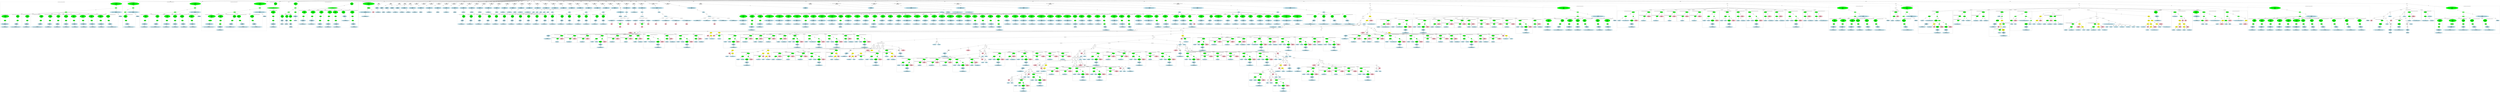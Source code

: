strict graph "" {
	graph [bb="0,0,92314,4149.5"];
	node [label="\N"];
	subgraph cluster1747 {
		graph [bb="79674,3190.4,79972,3693.7",
			label="powerwindow_powerwindow_control.c:472:23",
			lheight=0.21,
			lp="79823,3682.2",
			lwidth=3.58,
			style=dashed
		];
		1749	[fillcolor=lightblue,
			height=0.74639,
			label="IdentifierType
names: ['powerwindow_int16_T']",
			pos="79823,3225.3",
			style="filled,dashed",
			width=3.9284];
		1748	[fillcolor=lightblue,
			height=1.041,
			label="TypeDecl
declname: rowIdx
quals: []",
			pos="79793,3414.6",
			style="filled,dashed",
			width=2.2785];
		1748 -- 1749	[label=type,
			lp="79820,3330.4",
			pos="79799,3377.1 79805,3340.3 79814,3284.6 79819,3252.2"];
		1747	[fillcolor=green,
			height=1.6303,
			label="Decl
name: rowIdx
quals: []
storage: []
funcspec: []",
			pos="79756,3604",
			style="filled,dashed",
			width=1.8267];
		1747 -- 1748	[label=type,
			lp="79786,3519.8",
			pos="79767,3546 79773,3515.5 79781,3478.7 79786,3452"];
	}
	subgraph cluster1753 {
		graph [bb="80468,2767.1,81262,3661.9",
			label="powerwindow_powerwindow_control.c:476:3",
			lheight=0.21,
			lp="80865,3650.4",
			lwidth=3.49
		];
		1754	[fillcolor=lightblue,
			height=0.74639,
			label="ID
name: rtb_periodof50ms",
			pos="80600,3414.6",
			style=filled,
			width=2.9856];
		1753	[fillcolor=green,
			height=0.74639,
			label="Assignment
op: =",
			pos="80600,3604",
			style=filled,
			width=1.6106];
		1753 -- 1754	[label=lvalue,
			lp="80617,3519.8",
			pos="80600,3577 80600,3541.3 80600,3477.5 80600,3441.8"];
		1755	[fillcolor=green,
			height=0.5,
			label=TernaryOp,
			pos="80811,3414.6",
			style=filled,
			width=1.3721];
		1753 -- 1755	[label=rvalue,
			lp="80724,3519.8",
			pos="80627,3580.2 80651,3560.5 80686,3530.9 80716,3504.3 80744,3479.6 80775,3449.9 80794,3431.9"];
		1756	[fillcolor=yellow,
			height=0.74639,
			label="BinaryOp
op: &&",
			pos="80737,3225.3",
			style=filled,
			width=1.3749];
		1755 -- 1756	[label=cond,
			lp="80794,3330.4",
			pos="80804,3396.7 80791,3363.7 80762,3290.8 80747,3251.9"];
		1767	[fillcolor=pink,
			height=1.041,
			label="Constant
type: int
value: 1",
			pos="80850,3225.3",
			style=filled,
			width=1.2767];
		1755 -- 1767	[label=iftrue,
			lp="80845,3330.4",
			pos="80815,3396.7 80821,3366.5 80834,3302.9 80842,3262.5"];
		1768	[fillcolor=pink,
			height=1.041,
			label="Constant
type: int
value: 0",
			pos="80960,3225.3",
			style=filled,
			width=1.2767];
		1755 -- 1768	[label=iffalse,
			lp="80916,3330.4",
			pos="80828,3397.5 80848,3378.7 80881,3346.2 80905,3314.9 80918,3297.6 80931,3276.8 80941,3259.8"];
		1757	[fillcolor=yellow,
			height=0.74639,
			label="BinaryOp
op: <",
			pos="80737,3067.7",
			style=filled,
			width=1.3749];
		1756 -- 1757	[label=left,
			lp="80746,3141.1",
			pos="80737,3198.2 80737,3169.5 80737,3123.6 80737,3094.8"];
		1762	[fillcolor=yellow,
			height=0.74639,
			label="BinaryOp
op: >=",
			pos="80948,3067.7",
			style=filled,
			width=1.3749];
		1756 -- 1762	[label=right,
			lp="80853,3141.1",
			pos="80758,3200.9 80769,3189.9 80782,3177 80795,3166.6 80833,3135.7 80882,3106 80914,3087.6"];
		1759	[fillcolor=lightblue,
			height=0.74639,
			label="ID
name: localDW",
			pos="80550,2802",
			style=filled,
			width=2.0428];
		1758	[fillcolor=yellow,
			height=0.74639,
			label="StructRef
type: ->",
			pos="80638,2938.4",
			style=filled,
			width=1.3356];
		1758 -- 1759	[label=name,
			lp="80618,2875.4",
			pos="80622,2912.7 80606,2888.8 80582,2852.6 80567,2828.4"];
		1760	[fillcolor=lightblue,
			height=0.74639,
			label="ID
name: clockTickCounter",
			pos="80749,2802",
			style=filled,
			width=2.9856];
		1758 -- 1760	[label=field,
			lp="80706,2875.4",
			pos="80658,2913.6 80677,2889.8 80707,2853.3 80728,2828.8"];
		1757 -- 1758	[label=left,
			lp="80700,3001.3",
			pos="80718,3042.7 80701,3020 80674,2985.9 80657,2963.2"];
		1761	[fillcolor=pink,
			height=1.041,
			label="Constant
type: long int
value: 5L",
			pos="80767,2938.4",
			style=filled,
			width=1.7481];
		1757 -- 1761	[label=right,
			lp="80767,3001.3",
			pos="80743,3040.9 80747,3022.2 80754,2996.5 80758,2975.7"];
		1763	[fillcolor=yellow,
			height=0.74639,
			label="StructRef
type: ->",
			pos="80948,2938.4",
			style=filled,
			width=1.3356];
		1762 -- 1763	[label=left,
			lp="80958,3001.3",
			pos="80948,3040.6 80948,3018.6 80948,2987.4 80948,2965.4"];
		1766	[fillcolor=pink,
			height=1.041,
			label="Constant
type: long int
value: 0L",
			pos="81077,2938.4",
			style=filled,
			width=1.7481];
		1762 -- 1766	[label=right,
			lp="81034,3001.3",
			pos="80971,3043.6 80992,3023.3 81022,2993.4 81045,2970.9"];
		1764	[fillcolor=lightblue,
			height=0.74639,
			label="ID
name: localDW",
			pos="80948,2802",
			style=filled,
			width=2.0428];
		1763 -- 1764	[label=name,
			lp="80964,2875.4",
			pos="80948,2911.4 80948,2887.8 80948,2853 80948,2829.3"];
		1765	[fillcolor=lightblue,
			height=0.74639,
			label="ID
name: clockTickCounter",
			pos="81147,2802",
			style=filled,
			width=2.9856];
		1763 -- 1765	[label=field,
			lp="81052,2875.4",
			pos="80975,2915.8 80984,2908.3 80995,2900 81005,2892.9 81039,2869.3 81078,2844.5 81107,2827"];
	}
	subgraph cluster1045 {
		graph [bb="50447,2098.2,50907,2461.2",
			label="powerwindow_powerwindow_control.c:250:14",
			lheight=0.21,
			lp="50677,2449.7",
			lwidth=3.58
		];
		subgraph cluster1046 {
			graph [bb="50455,2106.2,50729,2324.9",
				label="powerwindow_powerwindow_control.c:250:14",
				lheight=0.21,
				lp="50592,2313.4",
				lwidth=3.58,
				style=dashed
			];
			1047	[fillcolor=lightblue,
				height=0.74639,
				label="ID
name: rty_window_down",
				pos="50592,2141.1",
				style=filled,
				width=3.0641];
			1046	[fillcolor=green,
				height=0.74639,
				label="UnaryOp
op: *",
				pos="50592,2267",
				style=filled,
				width=1.316];
			1046 -- 1047	[label=expr,
				lp="50604,2204",
				pos="50592,2240 50592,2218.9 50592,2189.2 50592,2168"];
		}
		1045	[fillcolor=green,
			height=0.74639,
			label="Assignment
op: =",
			pos="50592,2403.4",
			style=filled,
			width=1.6106];
		1045 -- 1046	[label=lvalue,
			lp="50609,2340.4",
			pos="50592,2376.5 50592,2352.8 50592,2318 50592,2294.3"];
		1048	[fillcolor=pink,
			height=1.041,
			label="Constant
type: unsigned int
value: 0U",
			pos="50818,2267",
			style=filled,
			width=2.2392];
		1045 -- 1048	[label=rvalue,
			lp="50736,2340.4",
			pos="50630,2382.8 50658,2367.7 50699,2345.8 50733,2324.9 50747,2316.7 50761,2307.3 50774,2298.6"];
	}
	subgraph cluster1041 {
		graph [bb="49979,2098.2,50439,2461.2",
			label="powerwindow_powerwindow_control.c:249:14",
			lheight=0.21,
			lp="50209,2449.7",
			lwidth=3.58
		];
		subgraph cluster1042 {
			graph [bb="49987,2106.2,50261,2324.9",
				label="powerwindow_powerwindow_control.c:249:14",
				lheight=0.21,
				lp="50124,2313.4",
				lwidth=3.58,
				style=dashed
			];
			1043	[fillcolor=lightblue,
				height=0.74639,
				label="ID
name: rty_window_up",
				pos="50124,2141.1",
				style=filled,
				width=2.7499];
			1042	[fillcolor=green,
				height=0.74639,
				label="UnaryOp
op: *",
				pos="50124,2267",
				style=filled,
				width=1.316];
			1042 -- 1043	[label=expr,
				lp="50136,2204",
				pos="50124,2240 50124,2218.9 50124,2189.2 50124,2168"];
		}
		1041	[fillcolor=green,
			height=0.74639,
			label="Assignment
op: =",
			pos="50124,2403.4",
			style=filled,
			width=1.6106];
		1041 -- 1042	[label=lvalue,
			lp="50141,2340.4",
			pos="50124,2376.5 50124,2352.8 50124,2318 50124,2294.3"];
		1044	[fillcolor=pink,
			height=1.041,
			label="Constant
type: unsigned int
value: 0U",
			pos="50350,2267",
			style=filled,
			width=2.2392];
		1041 -- 1044	[label=rvalue,
			lp="50268,2340.4",
			pos="50162,2382.8 50190,2367.7 50231,2345.8 50265,2324.9 50279,2316.7 50293,2307.3 50306,2298.6"];
	}
	subgraph cluster1036 {
		graph [bb="49557,2106.2,49971,2461.2",
			label="powerwindow_powerwindow_control.c:246:13",
			lheight=0.21,
			lp="49764,2449.7",
			lwidth=3.58
		];
		1038	[fillcolor=lightblue,
			height=0.74639,
			label="ID
name: localDW",
			pos="49639,2141.1",
			style=filled,
			width=2.0428];
		1037	[fillcolor=green,
			height=0.74639,
			label="StructRef
type: ->",
			pos="49639,2267",
			style=filled,
			width=1.3356];
		1037 -- 1038	[label=name,
			lp="49654,2204",
			pos="49639,2240 49639,2218.9 49639,2189.2 49639,2168"];
		1039	[fillcolor=lightblue,
			height=0.74639,
			label="ID
name: temporalCounter_i1",
			pos="49847,2141.1",
			style=filled,
			width=3.2213];
		1037 -- 1039	[label=field,
			lp="49754,2204",
			pos="49666,2244.8 49676,2237.9 49686,2230.5 49696,2224.1 49730,2202.7 49770,2181.2 49800,2165.6"];
		1036	[fillcolor=green,
			height=0.74639,
			label="Assignment
op: =",
			pos="49639,2403.4",
			style=filled,
			width=1.6106];
		1036 -- 1037	[label=lvalue,
			lp="49656,2340.4",
			pos="49639,2376.5 49639,2352.8 49639,2318 49639,2294.3"];
		1040	[fillcolor=pink,
			height=1.041,
			label="Constant
type: unsigned int
value: 0U",
			pos="49786,2267",
			style=filled,
			width=2.2392];
		1036 -- 1040	[label=rvalue,
			lp="49730,2340.4",
			pos="49665,2379 49688,2357.3 49724,2324.9 49750,2300.7"];
	}
	subgraph cluster580 {
		graph [bb="1332,2895.5,5832,4072.5",
			label="powerwindow_powerwindow_control.h:95:13",
			lheight=0.21,
			lp="3582,4061",
			lwidth=3.50,
			style=dashed
		];
		subgraph cluster591 {
			graph [bb="1996,2903.5,2316,3504.3",
				label="powerwindow_powerwindow_control.h:98:31",
				lheight=0.21,
				lp="2156,3492.8",
				lwidth=3.50,
				style=dashed
			];
			594	[fillcolor=lightblue,
				height=0.74639,
				label="IdentifierType
names: ['powerwindow_boolean_T']",
				pos="2156,2938.4",
				style="filled,dashed",
				width=4.223];
			593	[fillcolor=lightblue,
				height=1.041,
				label="TypeDecl
declname: rtu_endofdetectionrange
quals: ['const']",
				pos="2159,3067.7",
				style="filled,dashed",
				width=4.1051];
			593 -- 594	[label=type,
				lp="2170,3001.3",
				pos="2158.1,3030.2 2157.7,3009.5 2157.1,2984 2156.6,2965.3"];
			592	[fillcolor=green,
				height=0.74639,
				label="PtrDecl
quals: []",
				pos="2165,3225.3",
				style="filled,dashed",
				width=1.2178];
			592 -- 593	[label=type,
				lp="2174,3141.1",
				pos="2164,3198.2 2163,3172.8 2161.5,3133.9 2160.4,3105.3"];
			591	[fillcolor=green,
				height=1.6303,
				label="Decl
name: rtu_endofdetectionrange
quals: ['const']
storage: []
funcspec: []",
				pos="2166,3414.6",
				style="filled,dashed",
				width=3.6534];
			591 -- 592	[label=type,
				lp="2178,3330.4",
				pos="2165.7,3355.9 2165.5,3321.3 2165.3,3278.9 2165.1,3252.3"];
		}
		subgraph cluster619 {
			graph [bb="4270,2903.5,4720,3504.3",
				label="powerwindow_powerwindow_control.h:104:39",
				lheight=0.21,
				lp="4495,3492.8",
				lwidth=3.60,
				style=dashed
			];
			622	[fillcolor=lightblue,
				height=0.74639,
				label="IdentifierType
names: ['powerwindow_rtB_PowerWindow_control']",
				pos="4495,2938.4",
				style="filled,dashed",
				width=6.03];
			621	[fillcolor=lightblue,
				height=1.041,
				label="TypeDecl
declname: localB
quals: []",
				pos="4426,3067.7",
				style="filled,dashed",
				width=2.1999];
			621 -- 622	[label=type,
				lp="4477,3001.3",
				pos="4445.2,3031.2 4456.5,3010.3 4470.6,2984.3 4480.9,2965.3"];
			620	[fillcolor=green,
				height=0.74639,
				label="PtrDecl
quals: []",
				pos="4371,3225.3",
				style="filled,dashed",
				width=1.2178];
			620 -- 621	[label=type,
				lp="4414,3141.1",
				pos="4380,3198.9 4389,3173.3 4403,3133.6 4413.2,3104.8"];
			619	[fillcolor=green,
				height=1.6303,
				label="Decl
name: localB
quals: []
storage: []
funcspec: []",
				pos="4349,3414.6",
				style="filled,dashed",
				width=1.7481];
			619 -- 620	[label=type,
				lp="4372,3330.4",
				pos="4355.8,3356.1 4359.8,3321.5 4364.8,3279.1 4367.9,3252.3"];
		}
		subgraph cluster587 {
			graph [bb="1668,2903.5,1988,3504.3",
				label="powerwindow_powerwindow_control.h:97:31",
				lheight=0.21,
				lp="1828,3492.8",
				lwidth=3.50,
				style=dashed
			];
			590	[fillcolor=lightblue,
				height=0.74639,
				label="IdentifierType
names: ['powerwindow_boolean_T']",
				pos="1828,2938.4",
				style="filled,dashed",
				width=4.223];
			589	[fillcolor=lightblue,
				height=1.041,
				label="TypeDecl
declname: rtu_down
quals: ['const']",
				pos="1843,3067.7",
				style="filled,dashed",
				width=2.5142];
			589 -- 590	[label=type,
				lp="1848,3001.3",
				pos="1838.7,3030.2 1836.3,3009.5 1833.3,2984 1831.1,2965.3"];
			588	[fillcolor=green,
				height=0.74639,
				label="PtrDecl
quals: []",
				pos="1864,3225.3",
				style="filled,dashed",
				width=1.2178];
			588 -- 589	[label=type,
				lp="1866,3141.1",
				pos="1860.5,3198.2 1857.1,3172.8 1851.8,3133.9 1847.9,3105.3"];
			587	[fillcolor=green,
				height=1.6303,
				label="Decl
name: rtu_down
quals: ['const']
storage: []
funcspec: []",
				pos="1867,3414.6",
				style="filled,dashed",
				width=2.082];
			587 -- 588	[label=type,
				lp="1878,3330.4",
				pos="1866.1,3355.9 1865.5,3321.3 1864.8,3278.9 1864.4,3252.3"];
		}
		subgraph cluster627 {
			graph [bb="5206,2903.5,5678,3504.3",
				label="powerwindow_powerwindow_control.h:106:41",
				lheight=0.21,
				lp="5442,3492.8",
				lwidth=3.60,
				style=dashed
			];
			630	[fillcolor=lightblue,
				height=0.74639,
				label="IdentifierType
names: ['powerwindow_rtZCE_PowerWindow_control']",
				pos="5442,2938.4",
				style="filled,dashed",
				width=6.3443];
			629	[fillcolor=lightblue,
				height=1.041,
				label="TypeDecl
declname: localZCE
quals: []",
				pos="5373,3067.7",
				style="filled,dashed",
				width=2.5142];
			629 -- 630	[label=type,
				lp="5424,3001.3",
				pos="5392.4,3030.9 5403.7,3010 5417.7,2984.1 5428,2965.2"];
			628	[fillcolor=green,
				height=0.74639,
				label="PtrDecl
quals: []",
				pos="5319,3225.3",
				style="filled,dashed",
				width=1.2178];
			628 -- 629	[label=type,
				lp="5362,3141.1",
				pos="5327.8,3198.9 5336.6,3173.4 5350.4,3133.9 5360.4,3105.1"];
			627	[fillcolor=green,
				height=1.6303,
				label="Decl
name: localZCE
quals: []
storage: []
funcspec: []",
				pos="5297,3414.6",
				style="filled,dashed",
				width=2.082];
			627 -- 628	[label=type,
				lp="5320,3330.4",
				pos="5303.8,3356.1 5307.8,3321.5 5312.8,3279.1 5315.9,3252.3"];
		}
		subgraph cluster615 {
			graph [bb="3942,2903.5,4262,3504.3",
				label="powerwindow_powerwindow_control.h:103:59",
				lheight=0.21,
				lp="4102,3492.8",
				lwidth=3.60,
				style=dashed
			];
			618	[fillcolor=lightblue,
				height=0.74639,
				label="IdentifierType
names: ['powerwindow_boolean_T']",
				pos="4102,2938.4",
				style="filled,dashed",
				width=4.223];
			617	[fillcolor=lightblue,
				height=1.041,
				label="TypeDecl
declname: rty_wake
quals: []",
				pos="4071,3067.7",
				style="filled,dashed",
				width=2.4945];
			617 -- 618	[label=type,
				lp="4101,3001.3",
				pos="4079.9,3030.2 4084.9,3009.5 4091.1,2984 4095.7,2965.3"];
			616	[fillcolor=green,
				height=0.74639,
				label="PtrDecl
quals: []",
				pos="4045,3225.3",
				style="filled,dashed",
				width=1.2178];
			616 -- 617	[label=type,
				lp="4072,3141.1",
				pos="4049.4,3198.2 4053.6,3172.8 4060.1,3133.9 4064.9,3105.3"];
			615	[fillcolor=green,
				height=1.6303,
				label="Decl
name: rty_wake
quals: []
storage: []
funcspec: []",
				pos="4032,3414.6",
				style="filled,dashed",
				width=2.0428];
			615 -- 616	[label=type,
				lp="4051,3330.4",
				pos="4036,3355.9 4038.4,3321.3 4041.3,3278.9 4043.2,3252.3"];
		}
		subgraph cluster583 {
			graph [bb="1340,2903.5,1660,3504.3",
				label="powerwindow_powerwindow_control.h:96:31",
				lheight=0.21,
				lp="1500,3492.8",
				lwidth=3.50,
				style=dashed
			];
			586	[fillcolor=lightblue,
				height=0.74639,
				label="IdentifierType
names: ['powerwindow_boolean_T']",
				pos="1500,2938.4",
				style="filled,dashed",
				width=4.223];
			585	[fillcolor=lightblue,
				height=1.041,
				label="TypeDecl
declname: rtu_up
quals: ['const']",
				pos="1516,3067.7",
				style="filled,dashed",
				width=2.1999];
			585 -- 586	[label=type,
				lp="1521,3001.3",
				pos="1511.4,3030.2 1508.8,3009.5 1505.6,2984 1503.3,2965.3"];
			584	[fillcolor=green,
				height=0.74639,
				label="PtrDecl
quals: []",
				pos="1540,3225.3",
				style="filled,dashed",
				width=1.2178];
			584 -- 585	[label=type,
				lp="1540,3141.1",
				pos="1536,3198.2 1532.1,3172.8 1526.1,3133.9 1521.6,3105.3"];
			583	[fillcolor=green,
				height=1.6303,
				label="Decl
name: rtu_up
quals: ['const']
storage: []
funcspec: []",
				pos="1583,3414.6",
				style="filled,dashed",
				width=1.866];
			583 -- 584	[label=type,
				lp="1578,3330.4",
				pos="1570,3356.9 1562,3322 1552.1,3279 1545.9,3252.1"];
		}
		subgraph cluster611 {
			graph [bb="3614,2903.5,3934,3504.3",
				label="powerwindow_powerwindow_control.h:103:25",
				lheight=0.21,
				lp="3774,3492.8",
				lwidth=3.60,
				style=dashed
			];
			614	[fillcolor=lightblue,
				height=0.74639,
				label="IdentifierType
names: ['powerwindow_boolean_T']",
				pos="3774,2938.4",
				style="filled,dashed",
				width=4.223];
			613	[fillcolor=lightblue,
				height=1.041,
				label="TypeDecl
declname: rty_pinch
quals: []",
				pos="3743,3067.7",
				style="filled,dashed",
				width=2.5142];
			613 -- 614	[label=type,
				lp="3773,3001.3",
				pos="3751.9,3030.2 3756.9,3009.5 3763.1,2984 3767.7,2965.3"];
			612	[fillcolor=green,
				height=0.74639,
				label="PtrDecl
quals: []",
				pos="3717,3225.3",
				style="filled,dashed",
				width=1.2178];
			612 -- 613	[label=type,
				lp="3744,3141.1",
				pos="3721.4,3198.2 3725.6,3172.8 3732.1,3133.9 3736.9,3105.3"];
			611	[fillcolor=green,
				height=1.6303,
				label="Decl
name: rty_pinch
quals: []
storage: []
funcspec: []",
				pos="3705,3414.6",
				style="filled,dashed",
				width=2.082];
			611 -- 612	[label=type,
				lp="3723,3330.4",
				pos="3708.7,3355.9 3710.9,3321.3 3713.6,3278.9 3715.3,3252.3"];
		}
		subgraph cluster607 {
			graph [bb="3286,2903.5,3606,3504.3",
				label="powerwindow_powerwindow_control.h:102:25",
				lheight=0.21,
				lp="3446,3492.8",
				lwidth=3.60,
				style=dashed
			];
			610	[fillcolor=lightblue,
				height=0.74639,
				label="IdentifierType
names: ['powerwindow_boolean_T']",
				pos="3446,2938.4",
				style="filled,dashed",
				width=4.223];
			609	[fillcolor=lightblue,
				height=1.041,
				label="TypeDecl
declname: rty_overcurrent
quals: []",
				pos="3446,3067.7",
				style="filled,dashed",
				width=3.1623];
			609 -- 610	[label=type,
				lp="3458,3001.3",
				pos="3446,3030.2 3446,3009.5 3446,2984 3446,2965.3"];
			608	[fillcolor=green,
				height=0.74639,
				label="PtrDecl
quals: []",
				pos="3446,3225.3",
				style="filled,dashed",
				width=1.2178];
			608 -- 609	[label=type,
				lp="3458,3141.1",
				pos="3446,3198.2 3446,3172.8 3446,3133.9 3446,3105.3"];
			607	[fillcolor=green,
				height=1.6303,
				label="Decl
name: rty_overcurrent
quals: []
storage: []
funcspec: []",
				pos="3446,3414.6",
				style="filled,dashed",
				width=2.7106];
			607 -- 608	[label=type,
				lp="3458,3330.4",
				pos="3446,3355.9 3446,3321.3 3446,3278.9 3446,3252.3"];
		}
		subgraph cluster603 {
			graph [bb="2958,2903.5,3278,3504.3",
				label="powerwindow_powerwindow_control.h:101:25",
				lheight=0.21,
				lp="3118,3492.8",
				lwidth=3.60,
				style=dashed
			];
			606	[fillcolor=lightblue,
				height=0.74639,
				label="IdentifierType
names: ['powerwindow_boolean_T']",
				pos="3118,2938.4",
				style="filled,dashed",
				width=4.223];
			605	[fillcolor=lightblue,
				height=1.041,
				label="TypeDecl
declname: rty_window_down
quals: []",
				pos="3126,3067.7",
				style="filled,dashed",
				width=3.5159];
			605 -- 606	[label=type,
				lp="3135,3001.3",
				pos="3123.7,3030.2 3122.4,3009.5 3120.8,2984 3119.6,2965.3"];
			604	[fillcolor=green,
				height=0.74639,
				label="PtrDecl
quals: []",
				pos="3137,3225.3",
				style="filled,dashed",
				width=1.2178];
			604 -- 605	[label=type,
				lp="3144,3141.1",
				pos="3135.2,3198.2 3133.4,3172.8 3130.6,3133.9 3128.6,3105.3"];
			603	[fillcolor=green,
				height=1.6303,
				label="Decl
name: rty_window_down
quals: []
storage: []
funcspec: []",
				pos="3159,3414.6",
				style="filled,dashed",
				width=3.0641];
			603 -- 604	[label=type,
				lp="3162,3330.4",
				pos="3152.2,3355.9 3148.2,3321.3 3143.2,3278.9 3140.1,3252.3"];
		}
		subgraph cluster599 {
			graph [bb="2630,2903.5,2950,3504.3",
				label="powerwindow_powerwindow_control.h:100:25",
				lheight=0.21,
				lp="2790,3492.8",
				lwidth=3.60,
				style=dashed
			];
			602	[fillcolor=lightblue,
				height=0.74639,
				label="IdentifierType
names: ['powerwindow_boolean_T']",
				pos="2790,2938.4",
				style="filled,dashed",
				width=4.223];
			601	[fillcolor=lightblue,
				height=1.041,
				label="TypeDecl
declname: rty_window_up
quals: []",
				pos="2800,3067.7",
				style="filled,dashed",
				width=3.182];
			601 -- 602	[label=type,
				lp="2808,3001.3",
				pos="2797.1,3030.2 2795.5,3009.5 2793.5,2984 2792,2965.3"];
			600	[fillcolor=green,
				height=0.74639,
				label="PtrDecl
quals: []",
				pos="2815,3225.3",
				style="filled,dashed",
				width=1.2178];
			600 -- 601	[label=type,
				lp="2820,3141.1",
				pos="2812.5,3198.2 2810,3172.8 2806.3,3133.9 2803.5,3105.3"];
			599	[fillcolor=green,
				height=1.6303,
				label="Decl
name: rty_window_up
quals: []
storage: []
funcspec: []",
				pos="2817,3414.6",
				style="filled,dashed",
				width=2.7499];
			599 -- 600	[label=type,
				lp="2829,3330.4",
				pos="2816.4,3355.9 2816,3321.3 2815.6,3278.9 2815.3,3252.3"];
		}
		subgraph cluster595 {
			graph [bb="2324,2903.5,2622,3504.3",
				label="powerwindow_powerwindow_control.h:99:29",
				lheight=0.21,
				lp="2473,3492.8",
				lwidth=3.50,
				style=dashed
			];
			598	[fillcolor=lightblue,
				height=0.74639,
				label="IdentifierType
names: ['powerwindow_uint8_T']",
				pos="2473,2938.4",
				style="filled,dashed",
				width=3.9284];
			597	[fillcolor=lightblue,
				height=1.041,
				label="TypeDecl
declname: rtu_currentsense
quals: ['const']",
				pos="2480,3067.7",
				style="filled,dashed",
				width=3.2605];
			597 -- 598	[label=type,
				lp="2489,3001.3",
				pos="2478,3030.2 2476.9,3009.5 2475.5,2984 2474.4,2965.3"];
			596	[fillcolor=green,
				height=0.74639,
				label="PtrDecl
quals: []",
				pos="2491,3225.3",
				style="filled,dashed",
				width=1.2178];
			596 -- 597	[label=type,
				lp="2498,3141.1",
				pos="2489.2,3198.2 2487.4,3172.8 2484.6,3133.9 2482.6,3105.3"];
			595	[fillcolor=green,
				height=1.6303,
				label="Decl
name: rtu_currentsense
quals: ['const']
storage: []
funcspec: []",
				pos="2493,3414.6",
				style="filled,dashed",
				width=2.8088];
			595 -- 596	[label=type,
				lp="2505,3330.4",
				pos="2492.4,3355.9 2492,3321.3 2491.6,3278.9 2491.3,3252.3"];
		}
		subgraph cluster623 {
			graph [bb="4728,2903.5,5198,3504.3",
				label="powerwindow_powerwindow_control.h:105:40",
				lheight=0.21,
				lp="4963,3492.8",
				lwidth=3.60,
				style=dashed
			];
			626	[fillcolor=lightblue,
				height=0.74639,
				label="IdentifierType
names: ['powerwindow_rtDW_PowerWindow_control']",
				pos="4963,2938.4",
				style="filled,dashed",
				width=6.305];
			625	[fillcolor=lightblue,
				height=1.041,
				label="TypeDecl
declname: localDW
quals: []",
				pos="4894,3067.7",
				style="filled,dashed",
				width=2.4749];
			625 -- 626	[label=type,
				lp="4945,3001.3",
				pos="4913.4,3030.9 4924.7,3010 4938.7,2984.1 4949,2965.2"];
			624	[fillcolor=green,
				height=0.74639,
				label="PtrDecl
quals: []",
				pos="4839,3225.3",
				style="filled,dashed",
				width=1.2178];
			624 -- 625	[label=type,
				lp="4882,3141.1",
				pos="4848,3198.9 4857,3173.4 4870.9,3133.9 4881.1,3105.1"];
			623	[fillcolor=green,
				height=1.6303,
				label="Decl
name: localDW
quals: []
storage: []
funcspec: []",
				pos="4817,3414.6",
				style="filled,dashed",
				width=2.0428];
			623 -- 624	[label=type,
				lp="4840,3330.4",
				pos="4823.8,3356.1 4827.8,3321.5 4832.8,3279.1 4835.9,3252.3"];
		}
		582	[fillcolor=green,
			height=0.5,
			label=ParamList,
			pos="3446,3604",
			style="filled,dashed",
			width=1.3179];
		582 -- 583	[label="params[0]",
			lp="1989,3519.8",
			pos="3399.2,3601.1 3215.5,3593.4 2527.1,3563.7 1961,3527.3 1828.9,3518.8 1783,3562.4 1664,3504.3 1645.8,3495.5 1629.8,3480.6 1616.9,3465.5"];
		582 -- 587	[label="params[1]",
			lp="2320,3519.8",
			pos="3399.5,3600.2 3243.3,3590.5 2722.3,3557.9 2292,3527.3 2158.6,3517.8 2117.8,3549.8 1992,3504.3 1964.5,3494.4 1937.5,3476.6 1915.7,\
3459.6"];
		582 -- 591	[label="params[2]",
			lp="2438,3519.8",
			pos="3399,3601.6 3212.6,3595.6 2526.4,3569.3 2320,3504.3 2290.9,3495.2 2261.2,3479.8 2235.8,3464.4"];
		582 -- 595	[label="params[3]",
			lp="2773,3519.8",
			pos="3400.3,3598.8 3238.7,3583.6 2699.1,3531.3 2626,3504.3 2599.6,3494.6 2573.2,3478.6 2551,3462.9"];
		582 -- 599	[label="params[4]",
			lp="3129,3519.8",
			pos="3407,3593.6 3332,3575.7 3162.4,3536.6 3018,3512.3 2989.7,3507.6 2980.9,3514.1 2954,3504.3 2926.6,3494.3 2899,3478 2875.9,3462.1"];
		582 -- 603	[label="params[5]",
			lp="3346,3519.8",
			pos="3420.6,3588.6 3388,3569.9 3330,3536 3282,3504.3 3262.3,3491.4 3241.4,3476.6 3222.5,3462.9"];
		582 -- 607	[label="params[6]",
			lp="3474,3519.8",
			pos="3446,3585.7 3446,3560.4 3446,3512.2 3446,3473.5"];
		582 -- 611	[label="params[7]",
			lp="3626,3519.8",
			pos="3472.9,3589.1 3506.4,3571.3 3564.5,3538.7 3610,3504.3 3626.9,3491.6 3644.2,3476.2 3659.4,3461.9"];
		582 -- 615	[label="params[8]",
			lp="3942,3519.8",
			pos="3493.2,3602.1 3584.3,3598.5 3788.4,3581.6 3938,3504.3 3957.5,3494.2 3975.9,3478.9 3991.1,3463.7"];
		582 -- 619	[label="params[9]",
			lp="4273,3519.8",
			pos="3493.1,3601.5 3646.4,3596.1 4128.9,3573.8 4266,3504.3 4284.6,3494.9 4301.3,3479.5 4314.6,3464.1"];
		582 -- 623	[label="params[10]",
			lp="4721.5,3519.8",
			pos="3493.6,3603.6 3697.6,3605.3 4497.6,3605.2 4724,3504.3 4744.2,3495.3 4762.7,3480 4777.7,3464.6"];
		582 -- 627	[label="params[11]",
			lp="5205.5,3519.8",
			pos="3493.4,3602.3 3757.4,3597.9 5040.9,3573.1 5202,3504.3 5222.8,3495.5 5241.8,3480 5257.3,3464.4"];
		581	[fillcolor=green,
			height=0.5,
			label=FuncDecl,
			pos="5600,3793.4",
			style="filled,dashed",
			width=1.2457];
		581 -- 582	[label=args,
			lp="4727.5,3709.2",
			pos="5556.5,3788.6 5280.4,3764.6 3774.6,3633.6 3491.8,3609"];
		631	[fillcolor=lightblue,
			height=1.041,
			label="TypeDecl
declname: powerwindow_powerwindow_control_main
quals: []",
			pos="5600,3604",
			style="filled,dashed",
			width=6.2265];
		581 -- 631	[label=type,
			lp="5612,3709.2",
			pos="5600,3775.1 5600,3744.9 5600,3682.1 5600,3641.8"];
		632	[fillcolor=lightblue,
			height=0.74639,
			label="IdentifierType
names: ['void']",
			pos="5755,3414.6",
			style="filled,dashed",
			width=1.9053];
		631 -- 632	[label=type,
			lp="5688,3519.8",
			pos="5630.4,3566.5 5645.9,3547.9 5665,3524.9 5682,3504.3 5699.8,3482.8 5720,3458.3 5734.6,3440.5"];
		580	[fillcolor=green,
			height=1.6303,
			label="Decl
name: powerwindow_powerwindow_control_main
quals: []
storage: ['extern']
funcspec: []",
			pos="5611,3982.8",
			style="filled,dashed",
			width=5.7943];
		580 -- 581	[label=type,
			lp="5619,3898.6",
			pos="5607.6,3924 5605.3,3885.3 5602.5,3837 5601,3811.7"];
	}
	subgraph cluster1027 {
		graph [bb="48748,1843.9,49549,2461.2",
			label="powerwindow_powerwindow_control.c:244:13",
			lheight=0.21,
			lp="49148,2449.7",
			lwidth=3.58
		];
		1029	[fillcolor=lightblue,
			height=0.74639,
			label="ID
name: localDW",
			pos="48830,2141.1",
			style=filled,
			width=2.0428];
		1028	[fillcolor=green,
			height=0.74639,
			label="StructRef
type: ->",
			pos="48905,2267",
			style=filled,
			width=1.3356];
		1028 -- 1029	[label=name,
			lp="48888,2204",
			pos="48890,2241.2 48877,2219.9 48859,2189.2 48845,2167.7"];
		1030	[fillcolor=lightblue,
			height=0.74639,
			label="ID
name: is_c2_PowerWindow_control",
			pos="49074,2141.1",
			style=filled,
			width=4.223];
		1028 -- 1030	[label=field,
			lp="49012,2204",
			pos="48933,2245.3 48963,2223.8 49008,2190.4 49039,2167.4"];
		1027	[fillcolor=green,
			height=0.74639,
			label="Assignment
op: =",
			pos="48905,2403.4",
			style=filled,
			width=1.6106];
		1027 -- 1028	[label=lvalue,
			lp="48922,2340.4",
			pos="48905,2376.5 48905,2352.8 48905,2318 48905,2294.3"];
		1031	[fillcolor=green,
			height=0.5,
			label=Cast,
			pos="49303,2267",
			style=filled,
			width=0.75];
		1027 -- 1031	[label=rvalue,
			lp="49121,2340.4",
			pos="48951,2386.8 49036,2358.1 49215,2297.6 49279,2275.9"];
		1032	[fillcolor=green,
			height=1.041,
			label="Typename
name: None
quals: []",
			pos="49303,2141.1",
			style=filled,
			width=1.6303];
		1031 -- 1032	[label=to_type,
			lp="49324,2204",
			pos="49303,2248.8 49303,2230.7 49303,2201.9 49303,2178.7"];
		1035	[fillcolor=pink,
			height=1.041,
			label="Constant
type: unsigned int
value: 1U",
			pos="49460,2141.1",
			style=filled,
			width=2.2392];
		1031 -- 1035	[label=expr,
			lp="49404,2204",
			pos="49320,2252.7 49344,2234 49388,2199.2 49420,2173.6"];
		1033	[fillcolor=lightblue,
			height=1.041,
			label="TypeDecl
declname: None
quals: []",
			pos="49303,2015.1",
			style=filled,
			width=2.082];
		1032 -- 1033	[label=type,
			lp="49315,2078.1",
			pos="49303,2103.5 49303,2087.5 49303,2068.8 49303,2052.8"];
		1034	[fillcolor=lightblue,
			height=0.74639,
			label="IdentifierType
names: ['powerwindow_uint8_T']",
			pos="49303,1878.8",
			style="filled,dashed",
			width=3.9284];
		1033 -- 1034	[label=type,
			lp="49315,1952.1",
			pos="49303,1977.4 49303,1954.7 49303,1926.1 49303,1905.8"];
	}
	subgraph cluster1022 {
		graph [bb="48360,2106.2,48740,2461.2",
			label="powerwindow_powerwindow_control.c:243:13",
			lheight=0.21,
			lp="48550,2449.7",
			lwidth=3.58
		];
		1024	[fillcolor=lightblue,
			height=0.74639,
			label="ID
name: localDW",
			pos="48442,2141.1",
			style=filled,
			width=2.0428];
		1023	[fillcolor=green,
			height=0.74639,
			label="StructRef
type: ->",
			pos="48442,2267",
			style=filled,
			width=1.3356];
		1023 -- 1024	[label=name,
			lp="48458,2204",
			pos="48442,2240 48442,2218.9 48442,2189.2 48442,2168"];
		1025	[fillcolor=lightblue,
			height=0.74639,
			label="ID
name: is_active_Logic",
			pos="48633,2141.1",
			style=filled,
			width=2.7499];
		1023 -- 1025	[label=field,
			lp="48552,2204",
			pos="48470,2244.9 48479,2238.1 48489,2230.6 48499,2224.1 48530,2203.4 48566,2181.6 48593,2165.6"];
		1022	[fillcolor=green,
			height=0.74639,
			label="Assignment
op: =",
			pos="48442,2403.4",
			style=filled,
			width=1.6106];
		1022 -- 1023	[label=lvalue,
			lp="48459,2340.4",
			pos="48442,2376.5 48442,2352.8 48442,2318 48442,2294.3"];
		1026	[fillcolor=pink,
			height=1.041,
			label="Constant
type: unsigned int
value: 0U",
			pos="48589,2267",
			style=filled,
			width=2.2392];
		1022 -- 1026	[label=rvalue,
			lp="48533,2340.4",
			pos="48468,2379 48491,2357.3 48527,2324.9 48553,2300.7"];
	}
	subgraph cluster715 {
		graph [bb="52325,2903.5,52721,3283.1",
			label="powerwindow_powerwindow_control.c:115:5",
			lheight=0.21,
			lp="52523,3271.6",
			lwidth=3.49
		];
		717	[fillcolor=lightblue,
			height=0.74639,
			label="ID
name: localDW",
			pos="52407,2938.4",
			style=filled,
			width=2.0428];
		716	[fillcolor=green,
			height=0.74639,
			label="StructRef
type: ->",
			pos="52485,3067.7",
			style=filled,
			width=1.3356];
		716 -- 717	[label=name,
			lp="52464,3001.3",
			pos="52470,3042.1 52456,3019.9 52436,2987.2 52423,2964.7"];
		718	[fillcolor=lightblue,
			height=0.74639,
			label="ID
name: is_active_Sensing",
			pos="52606,2938.4",
			style=filled,
			width=2.9856];
		716 -- 718	[label=field,
			lp="52566,3001.3",
			pos="52507,3043.6 52528,3021.4 52560,2987.9 52582,2964.9"];
		715	[fillcolor=green,
			height=0.74639,
			label="Assignment
op: =",
			pos="52632,3225.3",
			style=filled,
			width=1.6106];
		715 -- 716	[label=lvalue,
			lp="52576,3141.1",
			pos="52609,3200.3 52581,3170.7 52534,3120.8 52507,3091.7"];
		719	[fillcolor=pink,
			height=1.041,
			label="Constant
type: unsigned int
value: 1U",
			pos="52632,3067.7",
			style=filled,
			width=2.2392];
		715 -- 719	[label=rvalue,
			lp="52649,3141.1",
			pos="52632,3198.2 52632,3172.8 52632,3133.9 52632,3105.3"];
	}
	subgraph cluster571 {
		graph [bb="692,2895.5,1324,4072.5",
			label="powerwindow_powerwindow_control.h:93:13",
			lheight=0.21,
			lp="1008,4061",
			lwidth=3.50,
			style=dashed
		];
		subgraph cluster574 {
			graph [bb="700,2903.5,1170,3504.3",
				label="powerwindow_powerwindow_control.h:94:40",
				lheight=0.21,
				lp="935,3492.8",
				lwidth=3.50,
				style=dashed
			];
			577	[fillcolor=lightblue,
				height=0.74639,
				label="IdentifierType
names: ['powerwindow_rtDW_PowerWindow_control']",
				pos="935,2938.4",
				style="filled,dashed",
				width=6.305];
			576	[fillcolor=lightblue,
				height=1.041,
				label="TypeDecl
declname: localDW
quals: []",
				pos="925,3067.7",
				style="filled,dashed",
				width=2.4749];
			576 -- 577	[label=type,
				lp="943,3001.3",
				pos="927.87,3030.2 929.49,3009.5 931.49,2984 932.96,2965.3"];
			575	[fillcolor=green,
				height=0.74639,
				label="PtrDecl
quals: []",
				pos="889,3225.3",
				style="filled,dashed",
				width=1.2178];
			575 -- 576	[label=type,
				lp="922,3141.1",
				pos="894.94,3198.6 900.84,3173.1 909.92,3133.9 916.55,3105.2"];
			574	[fillcolor=green,
				height=1.6303,
				label="Decl
name: localDW
quals: []
storage: []
funcspec: []",
				pos="871,3414.6",
				style="filled,dashed",
				width=2.0428];
			574 -- 575	[label=type,
				lp="892,3330.4",
				pos="876.55,3355.9 879.87,3321.3 883.94,3278.9 886.5,3252.3"];
		}
		573	[fillcolor=green,
			height=0.5,
			label=ParamList,
			pos="805,3604",
			style="filled,dashed",
			width=1.3179];
		573 -- 574	[label="params[0]",
			lp="865,3519.8",
			pos="810.97,3586.1 820.02,3560.4 837.59,3510.5 851.4,3471.3"];
		572	[fillcolor=green,
			height=0.5,
			label=FuncDecl,
			pos="1093,3793.4",
			style="filled,dashed",
			width=1.2457];
		572 -- 573	[label=args,
			lp="900.5,3709.2",
			pos="1054.7,3783.7 1005.3,3770.9 919.01,3743.1 861,3693.7 837.56,3673.8 820.66,3641.5 811.89,3621.9"];
		578	[fillcolor=lightblue,
			height=1.041,
			label="TypeDecl
declname: powerwindow_powerwindow_control_Start
quals: []",
			pos="1093,3604",
			style="filled,dashed",
			width=6.1872];
		572 -- 578	[label=type,
			lp="1105,3709.2",
			pos="1093,3775.1 1093,3744.9 1093,3682.1 1093,3641.8"];
		579	[fillcolor=lightblue,
			height=0.74639,
			label="IdentifierType
names: ['void']",
			pos="1247,3414.6",
			style="filled,dashed",
			width=1.9053];
		578 -- 579	[label=type,
			lp="1178,3519.8",
			pos="1123.1,3566.4 1153.6,3529.3 1200.1,3472.7 1226.6,3440.5"];
		571	[fillcolor=green,
			height=1.6303,
			label="Decl
name: powerwindow_powerwindow_control_Start
quals: []
storage: ['extern']
funcspec: []",
			pos="1101,3982.8",
			style="filled,dashed",
			width=5.7551];
		571 -- 572	[label=type,
			lp="1110,3898.6",
			pos="1098.5,3924 1096.9,3885.3 1094.8,3837 1093.7,3811.7"];
	}
	subgraph cluster711 {
		graph [bb="51864,2895.5,52317,3283.1",
			label="powerwindow_powerwindow_control.c:114:6",
			lheight=0.21,
			lp="52090,3271.6",
			lwidth=3.49
		];
		subgraph cluster712 {
			graph [bb="51872,2903.5,52139,3125.6",
				label="powerwindow_powerwindow_control.c:114:6",
				lheight=0.21,
				lp="52006,3114.1",
				lwidth=3.49,
				style=dashed
			];
			713	[fillcolor=lightblue,
				height=0.74639,
				label="ID
name: rty_wake",
				pos="52057,2938.4",
				style=filled,
				width=2.0428];
			712	[fillcolor=green,
				height=0.74639,
				label="UnaryOp
op: *",
				pos="52075,3067.7",
				style=filled,
				width=1.316];
			712 -- 713	[label=expr,
				lp="52080,3001.3",
				pos="52071,3040.6 52068,3018.6 52064,2987.4 52061,2965.4"];
		}
		711	[fillcolor=green,
			height=0.74639,
			label="Assignment
op: =",
			pos="52228,3225.3",
			style=filled,
			width=1.6106];
		711 -- 712	[label=lvalue,
			lp="52165,3141.1",
			pos="52203,3200.8 52182,3181.1 52151,3152 52126,3125.6 52116,3114.8 52104,3102.4 52095,3092"];
		714	[fillcolor=pink,
			height=1.041,
			label="Constant
type: unsigned int
value: 0U",
			pos="52228,3067.7",
			style=filled,
			width=2.2392];
		711 -- 714	[label=rvalue,
			lp="52245,3141.1",
			pos="52228,3198.2 52228,3172.8 52228,3133.9 52228,3105.3"];
	}
	subgraph cluster634 {
		graph [bb="57125,2759.1,59855,3883.1",
			label="powerwindow_powerwindow_control.c:84:6",
			lheight=0.21,
			lp="58490,3871.6",
			lwidth=3.39,
			style=dashed
		];
		subgraph cluster641 {
			graph [bb="57461,2767.1,57781,3314.9",
				label="powerwindow_powerwindow_control.c:85:43",
				lheight=0.21,
				lp="57621,3303.4",
				lwidth=3.49,
				style=dashed
			];
			644	[fillcolor=lightblue,
				height=0.74639,
				label="IdentifierType
names: ['powerwindow_boolean_T']",
				pos="57621,2802",
				style="filled,dashed",
				width=4.223];
			643	[fillcolor=lightblue,
				height=1.041,
				label="TypeDecl
declname: rty_window_down
quals: []",
				pos="57629,2938.4",
				style="filled,dashed",
				width=3.5159];
			643 -- 644	[label=type,
				lp="57638,2875.4",
				pos="57627,2900.6 57625,2878 57624,2849.4 57623,2829"];
			642	[fillcolor=green,
				height=0.74639,
				label="PtrDecl
quals: []",
				pos="57640,3067.7",
				style="filled,dashed",
				width=1.2178];
			642 -- 643	[label=type,
				lp="57647,3001.3",
				pos="57638,3040.6 57636,3022 57634,2996.7 57632,2976"];
			641	[fillcolor=green,
				height=1.6303,
				label="Decl
name: rty_window_down
quals: []
storage: []
funcspec: []",
				pos="57662,3225.3",
				style="filled,dashed",
				width=3.0641];
			641 -- 642	[label=type,
				lp="57663,3141.1",
				pos="57654,3166.3 57650,3141.6 57646,3114.1 57644,3094.5"];
		}
		subgraph cluster657 {
			graph [bb="58773,2767.1,59223,3314.9",
				label="powerwindow_powerwindow_control.c:88:52",
				lheight=0.21,
				lp="58998,3303.4",
				lwidth=3.49,
				style=dashed
			];
			660	[fillcolor=lightblue,
				height=0.74639,
				label="IdentifierType
names: ['powerwindow_rtB_PowerWindow_control']",
				pos="58998,2802",
				style="filled,dashed",
				width=6.03];
			659	[fillcolor=lightblue,
				height=1.041,
				label="TypeDecl
declname: localB
quals: []",
				pos="58929,2938.4",
				style="filled,dashed",
				width=2.1999];
			659 -- 660	[label=type,
				lp="58976,2875.4",
				pos="58947,2901.7 58959,2878.8 58974,2849.7 58985,2829"];
			658	[fillcolor=green,
				height=0.74639,
				label="PtrDecl
quals: []",
				pos="58874,3067.7",
				style="filled,dashed",
				width=1.2178];
			658 -- 659	[label=type,
				lp="58917,3001.3",
				pos="58885,3041.5 58893,3022.7 58904,2996.6 58913,2975.6"];
			657	[fillcolor=green,
				height=1.6303,
				label="Decl
name: localB
quals: []
storage: []
funcspec: []",
				pos="58852,3225.3",
				style="filled,dashed",
				width=1.7481];
			657 -- 658	[label=type,
				lp="58877,3141.1",
				pos="58860,3166.8 58864,3142 58868,3114.3 58870,3094.7"];
		}
		subgraph cluster637 {
			graph [bb="57133,2767.1,57453,3314.9",
				label="powerwindow_powerwindow_control.c:85:5",
				lheight=0.21,
				lp="57293,3303.4",
				lwidth=3.39,
				style=dashed
			];
			640	[fillcolor=lightblue,
				height=0.74639,
				label="IdentifierType
names: ['powerwindow_boolean_T']",
				pos="57293,2802",
				style="filled,dashed",
				width=4.223];
			639	[fillcolor=lightblue,
				height=1.041,
				label="TypeDecl
declname: rty_window_up
quals: []",
				pos="57303,2938.4",
				style="filled,dashed",
				width=3.182];
			639 -- 640	[label=type,
				lp="57311,2875.4",
				pos="57300,2900.6 57299,2878 57296,2849.4 57295,2829"];
			638	[fillcolor=green,
				height=0.74639,
				label="PtrDecl
quals: []",
				pos="57318,3067.7",
				style="filled,dashed",
				width=1.2178];
			638 -- 639	[label=type,
				lp="57323,3001.3",
				pos="57315,3040.6 57313,3022 57310,2996.7 57307,2976"];
			637	[fillcolor=green,
				height=1.6303,
				label="Decl
name: rty_window_up
quals: []
storage: []
funcspec: []",
				pos="57345,3225.3",
				style="filled,dashed",
				width=2.7499];
			637 -- 638	[label=type,
				lp="57344,3141.1",
				pos="57335,3166.8 57331,3142 57326,3114.3 57323,3094.7"];
		}
		subgraph cluster653 {
			graph [bb="58445,2767.1,58765,3314.9",
				label="powerwindow_powerwindow_control.c:88:5",
				lheight=0.21,
				lp="58605,3303.4",
				lwidth=3.39,
				style=dashed
			];
			656	[fillcolor=lightblue,
				height=0.74639,
				label="IdentifierType
names: ['powerwindow_boolean_T']",
				pos="58605,2802",
				style="filled,dashed",
				width=4.223];
			655	[fillcolor=lightblue,
				height=1.041,
				label="TypeDecl
declname: rty_wake
quals: []",
				pos="58574,2938.4",
				style="filled,dashed",
				width=2.4945];
			655 -- 656	[label=type,
				lp="58602,2875.4",
				pos="58582,2901 58588,2878.3 58594,2849.6 58599,2829.2"];
			654	[fillcolor=green,
				height=0.74639,
				label="PtrDecl
quals: []",
				pos="58548,3067.7",
				style="filled,dashed",
				width=1.2178];
			654 -- 655	[label=type,
				lp="58575,3001.3",
				pos="58553,3040.9 58557,3022.2 58562,2996.5 58567,2975.7"];
			653	[fillcolor=green,
				height=1.6303,
				label="Decl
name: rty_wake
quals: []
storage: []
funcspec: []",
				pos="58535,3225.3",
				style="filled,dashed",
				width=2.0428];
			653 -- 654	[label=type,
				lp="58555,3141.1",
				pos="58540,3166.3 58542,3141.8 58544,3114.4 58546,3094.9"];
		}
		subgraph cluster661 {
			graph [bb="59231,2767.1,59701,3314.9",
				label="powerwindow_powerwindow_control.c:89:42",
				lheight=0.21,
				lp="59466,3303.4",
				lwidth=3.49,
				style=dashed
			];
			664	[fillcolor=lightblue,
				height=0.74639,
				label="IdentifierType
names: ['powerwindow_rtDW_PowerWindow_control']",
				pos="59466,2802",
				style="filled,dashed",
				width=6.305];
			663	[fillcolor=lightblue,
				height=1.041,
				label="TypeDecl
declname: localDW
quals: []",
				pos="59397,2938.4",
				style="filled,dashed",
				width=2.4749];
			663 -- 664	[label=type,
				lp="59444,2875.4",
				pos="59415,2901.3 59427,2878.5 59442,2849.5 59453,2828.9"];
			662	[fillcolor=green,
				height=0.74639,
				label="PtrDecl
quals: []",
				pos="59342,3067.7",
				style="filled,dashed",
				width=1.2178];
			662 -- 663	[label=type,
				lp="59385,3001.3",
				pos="59353,3041.5 59361,3022.7 59372,2996.6 59381,2975.6"];
			661	[fillcolor=green,
				height=1.6303,
				label="Decl
name: localDW
quals: []
storage: []
funcspec: []",
				pos="59320,3225.3",
				style="filled,dashed",
				width=2.0428];
			661 -- 662	[label=type,
				lp="59345,3141.1",
				pos="59328,3166.8 59332,3142 59336,3114.3 59338,3094.7"];
		}
		subgraph cluster649 {
			graph [bb="58117,2767.1,58437,3314.9",
				label="powerwindow_powerwindow_control.c:87:27",
				lheight=0.21,
				lp="58277,3303.4",
				lwidth=3.49,
				style=dashed
			];
			652	[fillcolor=lightblue,
				height=0.74639,
				label="IdentifierType
names: ['powerwindow_boolean_T']",
				pos="58277,2802",
				style="filled,dashed",
				width=4.223];
			651	[fillcolor=lightblue,
				height=1.041,
				label="TypeDecl
declname: rty_pinch
quals: []",
				pos="58277,2938.4",
				style="filled,dashed",
				width=2.5142];
			651 -- 652	[label=type,
				lp="58289,2875.4",
				pos="58277,2900.6 58277,2878 58277,2849.4 58277,2829"];
			650	[fillcolor=green,
				height=0.74639,
				label="PtrDecl
quals: []",
				pos="58277,3067.7",
				style="filled,dashed",
				width=1.2178];
			650 -- 651	[label=type,
				lp="58289,3001.3",
				pos="58277,3040.6 58277,3022 58277,2996.7 58277,2976"];
			649	[fillcolor=green,
				height=1.6303,
				label="Decl
name: rty_pinch
quals: []
storage: []
funcspec: []",
				pos="58277,3225.3",
				style="filled,dashed",
				width=2.082];
			649 -- 650	[label=type,
				lp="58289,3141.1",
				pos="58277,3166.3 58277,3141.8 58277,3114.4 58277,3094.9"];
		}
		subgraph cluster645 {
			graph [bb="57789,2767.1,58109,3314.9",
				label="powerwindow_powerwindow_control.c:86:44",
				lheight=0.21,
				lp="57949,3303.4",
				lwidth=3.49,
				style=dashed
			];
			648	[fillcolor=lightblue,
				height=0.74639,
				label="IdentifierType
names: ['powerwindow_boolean_T']",
				pos="57949,2802",
				style="filled,dashed",
				width=4.223];
			647	[fillcolor=lightblue,
				height=1.041,
				label="TypeDecl
declname: rty_overcurrent
quals: []",
				pos="57959,2938.4",
				style="filled,dashed",
				width=3.1623];
			647 -- 648	[label=type,
				lp="57967,2875.4",
				pos="57956,2900.6 57955,2878 57952,2849.4 57951,2829"];
			646	[fillcolor=green,
				height=0.74639,
				label="PtrDecl
quals: []",
				pos="57974,3067.7",
				style="filled,dashed",
				width=1.2178];
			646 -- 647	[label=type,
				lp="57979,3001.3",
				pos="57971,3040.6 57969,3022 57966,2996.7 57963,2976"];
			645	[fillcolor=green,
				height=1.6303,
				label="Decl
name: rty_overcurrent
quals: []
storage: []
funcspec: []",
				pos="58002,3225.3",
				style="filled,dashed",
				width=2.7106];
			645 -- 646	[label=type,
				lp="58000,3141.1",
				pos="57992,3166.8 57987,3142 57982,3114.3 57979,3094.7"];
		}
		636	[fillcolor=green,
			height=0.5,
			label=ParamList,
			pos="58277,3414.6",
			style="filled,dashed",
			width=1.3179];
		636 -- 637	[label="params[0]",
			lp="57550,3330.4",
			pos="58230,3411.3 58078,3403.4 57599,3374.1 57457,3314.9 57435,3305.7 57414,3290.9 57396,3275.9"];
		636 -- 641	[label="params[1]",
			lp="57864,3330.4",
			pos="58230,3410.9 58140,3404.1 57939,3382.2 57785,3314.9 57762,3304.9 57739,3290.2 57720,3275.5"];
		636 -- 645	[label="params[2]",
			lp="58172,3330.4",
			pos="58251,3399.4 58218,3381.1 58160,3347.7 58113,3314.9 58095,3302.2 58075,3287.4 58058,3273.5"];
		636 -- 649	[label="params[3]",
			lp="58305,3330.4",
			pos="58277,3396.3 58277,3371.1 58277,3322.8 58277,3284.2"];
		636 -- 653	[label="params[4]",
			lp="58457,3330.4",
			pos="58304,3399.7 58337,3382 58396,3349.4 58441,3314.9 58458,3302.1 58475,3286.5 58490,3272.1"];
		636 -- 657	[label="params[5]",
			lp="58781,3330.4",
			pos="58316,3404.4 58367,3392.5 58458,3371.6 58537,3355.9 58640,3335.5 58677,3364.8 58769,3314.9 58787,3305.1 58804,3289.8 58817,3274.7"];
		636 -- 661	[label="params[6]",
			lp="59227,3330.4",
			pos="58315,3403.3 58365,3390 58457,3367.1 58537,3355.9 58689,3334.7 59086,3376.2 59227,3314.9 59247,3306.1 59266,3290.9 59281,3275.5"];
		635	[fillcolor=green,
			height=0.5,
			label=FuncDecl,
			pos="58277,3604",
			style="filled,dashed",
			width=1.2457];
		635 -- 636	[label=args,
			lp="58288,3519.8",
			pos="58277,3585.7 58277,3550 58277,3468.5 58277,3432.9"];
		665	[fillcolor=lightblue,
			height=1.041,
			label="TypeDecl
declname: powerwindow_powerwindow_con_broadcast_ticks
quals: []",
			pos="58797,3414.6",
			style="filled,dashed",
			width=6.9729];
		635 -- 665	[label=type,
			lp="58534,3519.8",
			pos="58309,3591.4 58386,3563.6 58584,3492.2 58703,3449.5"];
		666	[fillcolor=lightblue,
			height=0.74639,
			label="IdentifierType
names: ['void']",
			pos="59778,3225.3",
			style="filled,dashed",
			width=1.9053];
		665 -- 666	[label=type,
			lp="59694,3330.4",
			pos="59044,3407.6 59273,3398.3 59594,3374.7 59705,3314.9 59731,3300.7 59752,3272.7 59764,3252"];
		634	[fillcolor=green,
			height=1.6303,
			label="Decl
name: powerwindow_powerwindow_con_broadcast_ticks
quals: []
storage: []
funcspec: []",
			pos="57596,3793.4",
			style="filled,dashed",
			width=6.5211];
		634 -- 635	[label=type,
			lp="57929,3709.2",
			pos="57752,3749.4 57913,3705.3 58151,3639.6 58241,3614.9"];
	}
	subgraph cluster707 {
		graph [bb="51403,2895.5,51856,3283.1",
			label="powerwindow_powerwindow_control.c:113:6",
			lheight=0.21,
			lp="51630,3271.6",
			lwidth=3.49
		];
		subgraph cluster708 {
			graph [bb="51411,2903.5,51678,3125.6",
				label="powerwindow_powerwindow_control.c:113:6",
				lheight=0.21,
				lp="51544,3114.1",
				lwidth=3.49,
				style=dashed
			];
			709	[fillcolor=lightblue,
				height=0.74639,
				label="ID
name: rty_window_down",
				pos="51560,2938.4",
				style=filled,
				width=3.0641];
			708	[fillcolor=green,
				height=0.74639,
				label="UnaryOp
op: *",
				pos="51605,3067.7",
				style=filled,
				width=1.316];
			708 -- 709	[label=expr,
				lp="51596,3001.3",
				pos="51596,3041.2 51588,3019.2 51577,2987.4 51569,2965.2"];
		}
		707	[fillcolor=green,
			height=0.74639,
			label="Assignment
op: =",
			pos="51767,3225.3",
			style=filled,
			width=1.6106];
		707 -- 708	[label=lvalue,
			lp="51697,3141.1",
			pos="51739,3201.2 51716,3181.7 51683,3152.7 51656,3125.6 51645,3115 51634,3102.7 51625,3092.2"];
		710	[fillcolor=pink,
			height=1.041,
			label="Constant
type: unsigned int
value: 0U",
			pos="51767,3067.7",
			style=filled,
			width=2.2392];
		707 -- 710	[label=rvalue,
			lp="51784,3141.1",
			pos="51767,3198.2 51767,3172.8 51767,3133.9 51767,3105.3"];
	}
	subgraph cluster703 {
		graph [bb="50942,2895.5,51395,3283.1",
			label="powerwindow_powerwindow_control.c:112:6",
			lheight=0.21,
			lp="51168,3271.6",
			lwidth=3.49
		];
		subgraph cluster704 {
			graph [bb="50950,2903.5,51217,3125.6",
				label="powerwindow_powerwindow_control.c:112:6",
				lheight=0.21,
				lp="51084,3114.1",
				lwidth=3.49,
				style=dashed
			];
			705	[fillcolor=lightblue,
				height=0.74639,
				label="ID
name: rty_window_up",
				pos="51110,2938.4",
				style=filled,
				width=2.7499];
			704	[fillcolor=green,
				height=0.74639,
				label="UnaryOp
op: *",
				pos="51147,3067.7",
				style=filled,
				width=1.316];
			704 -- 705	[label=expr,
				lp="51142,3001.3",
				pos="51140,3040.9 51133,3019 51124,2987.6 51118,2965.5"];
		}
		703	[fillcolor=green,
			height=0.74639,
			label="Assignment
op: =",
			pos="51306,3225.3",
			style=filled,
			width=1.6106];
		703 -- 704	[label=lvalue,
			lp="51238,3141.1",
			pos="51279,3201 51257,3181.5 51225,3152.5 51198,3125.6 51187,3114.9 51176,3102.6 51167,3092.1"];
		706	[fillcolor=pink,
			height=1.041,
			label="Constant
type: unsigned int
value: 0U",
			pos="51306,3067.7",
			style=filled,
			width=2.2392];
		703 -- 706	[label=rvalue,
			lp="51323,3141.1",
			pos="51306,3198.2 51306,3172.8 51306,3133.9 51306,3105.3"];
	}
	subgraph cluster694 {
		graph [bb="56478,2641.2,57117,3283.1",
			label="powerwindow_powerwindow_control.c:106:5",
			lheight=0.21,
			lp="56798,3271.6",
			lwidth=3.49
		];
		696	[fillcolor=lightblue,
			height=0.74639,
			label="ID
name: localDW",
			pos="56560,2938.4",
			style=filled,
			width=2.0428];
		695	[fillcolor=green,
			height=0.74639,
			label="StructRef
type: ->",
			pos="56648,3067.7",
			style=filled,
			width=1.3356];
		695 -- 696	[label=name,
			lp="56622,3001.3",
			pos="56631,3042.4 56616,3020.2 56593,2987.4 56578,2964.8"];
		697	[fillcolor=lightblue,
			height=0.74639,
			label="ID
name: is_Logic",
			pos="56723,2938.4",
			style=filled,
			width=1.9838];
		695 -- 697	[label=field,
			lp="56702,3001.3",
			pos="56663,3041.8 56676,3019.7 56695,2987.4 56708,2965"];
		694	[fillcolor=green,
			height=0.74639,
			label="Assignment
op: =",
			pos="56648,3225.3",
			style=filled,
			width=1.6106];
		694 -- 695	[label=lvalue,
			lp="56665,3141.1",
			pos="56648,3198.2 56648,3169.5 56648,3123.6 56648,3094.8"];
		698	[fillcolor=green,
			height=0.5,
			label=Cast,
			pos="56871,3067.7",
			style=filled,
			width=0.75];
		694 -- 698	[label=rvalue,
			lp="56790,3141.1",
			pos="56679,3202.3 56727,3169.2 56815,3107.7 56853,3081.3"];
		699	[fillcolor=green,
			height=1.041,
			label="Typename
name: None
quals: []",
			pos="56871,2938.4",
			style=filled,
			width=1.6303];
		698 -- 699	[label=to_type,
			lp="56892,3001.3",
			pos="56871,3049.5 56871,3030.8 56871,3000.2 56871,2976.1"];
		702	[fillcolor=pink,
			height=1.041,
			label="Constant
type: unsigned int
value: 2U",
			pos="57028,2938.4",
			style=filled,
			width=2.2392];
		698 -- 702	[label=expr,
			lp="56972,3001.3",
			pos="56888,3053.3 56911,3034 56956,2997.6 56989,2971.1"];
		700	[fillcolor=lightblue,
			height=1.041,
			label="TypeDecl
declname: None
quals: []",
			pos="56871,2802",
			style=filled,
			width=2.082];
		699 -- 700	[label=type,
			lp="56883,2875.4",
			pos="56871,2900.6 56871,2881.7 56871,2858.6 56871,2839.7"];
		701	[fillcolor=lightblue,
			height=0.74639,
			label="IdentifierType
names: ['powerwindow_uint8_T']",
			pos="56871,2676.1",
			style="filled,dashed",
			width=3.9284];
		700 -- 701	[label=type,
			lp="56883,2739",
			pos="56871,2764.5 56871,2744.8 56871,2720.9 56871,2703.1"];
	}
	subgraph cluster1750 {
		graph [bb="79980,3190.4,80278,3693.7",
			label="powerwindow_powerwindow_control.c:473:23",
			lheight=0.21,
			lp="80129,3682.2",
			lwidth=3.58,
			style=dashed
		];
		1752	[fillcolor=lightblue,
			height=0.74639,
			label="IdentifierType
names: ['powerwindow_int16_T']",
			pos="80129,3225.3",
			style="filled,dashed",
			width=3.9284];
		1751	[fillcolor=lightblue,
			height=1.041,
			label="TypeDecl
declname: rtb_periodof50ms
quals: []",
			pos="80120,3414.6",
			style="filled,dashed",
			width=3.4177];
		1751 -- 1752	[label=type,
			lp="80137,3330.4",
			pos="80122,3377.1 80124,3340.3 80126,3284.6 80128,3252.2"];
		1750	[fillcolor=green,
			height=1.6303,
			label="Decl
name: rtb_periodof50ms
quals: []
storage: []
funcspec: []",
			pos="80103,3604",
			style="filled,dashed",
			width=2.9856];
		1750 -- 1751	[label=type,
			lp="80123,3519.8",
			pos="80108,3545.3 80111,3514.9 80114,3478.7 80117,3452.3"];
	}
	subgraph cluster689 {
		graph [bb="56090,2903.5,56470,3283.1",
			label="powerwindow_powerwindow_control.c:102:5",
			lheight=0.21,
			lp="56280,3271.6",
			lwidth=3.49
		];
		691	[fillcolor=lightblue,
			height=0.74639,
			label="ID
name: localDW",
			pos="56172,2938.4",
			style=filled,
			width=2.0428];
		690	[fillcolor=green,
			height=0.74639,
			label="StructRef
type: ->",
			pos="56172,3067.7",
			style=filled,
			width=1.3356];
		690 -- 691	[label=name,
			lp="56188,3001.3",
			pos="56172,3040.6 56172,3018.6 56172,2987.4 56172,2965.4"];
		692	[fillcolor=lightblue,
			height=0.74639,
			label="ID
name: is_active_Logic",
			pos="56363,2938.4",
			style=filled,
			width=2.7499];
		690 -- 692	[label=field,
			lp="56274,3001.3",
			pos="56196,3044.3 56206,3035.3 56217,3025.1 56229,3016.8 56257,2996.5 56292,2976.8 56318,2962.4"];
		689	[fillcolor=green,
			height=0.74639,
			label="Assignment
op: =",
			pos="56172,3225.3",
			style=filled,
			width=1.6106];
		689 -- 690	[label=lvalue,
			lp="56189,3141.1",
			pos="56172,3198.2 56172,3169.5 56172,3123.6 56172,3094.8"];
		693	[fillcolor=pink,
			height=1.041,
			label="Constant
type: unsigned int
value: 1U",
			pos="56319,3067.7",
			style=filled,
			width=2.2392];
		689 -- 693	[label=rvalue,
			lp="56272,3141.1",
			pos="56195,3200.3 56219,3174 56259,3131.8 56287,3102.2"];
	}
	subgraph cluster971 {
		graph [bb="28270,2224.1,28730,2597.6",
			label="powerwindow_powerwindow_control.c:227:12",
			lheight=0.21,
			lp="28500,2586.1",
			lwidth=3.58
		];
		subgraph cluster972 {
			graph [bb="28278,2232.1,28552,2461.2",
				label="powerwindow_powerwindow_control.c:227:12",
				lheight=0.21,
				lp="28415,2449.7",
				lwidth=3.58,
				style=dashed
			];
			973	[fillcolor=lightblue,
				height=0.74639,
				label="ID
name: rty_window_down",
				pos="28434,2267",
				style=filled,
				width=3.0641];
			972	[fillcolor=green,
				height=0.74639,
				label="UnaryOp
op: *",
				pos="28480,2403.4",
				style=filled,
				width=1.316];
			972 -- 973	[label=expr,
				lp="28474,2340.4",
				pos="28471,2376.8 28463,2353 28451,2317.8 28443,2294"];
		}
		971	[fillcolor=green,
			height=0.74639,
			label="Assignment
op: =",
			pos="28641,2539.7",
			style=filled,
			width=1.6106];
		971 -- 972	[label=lvalue,
			lp="28574,2476.7",
			pos="28607,2517.8 28585,2503.2 28555,2482.5 28531,2461.2 28520,2451.2 28508,2438.8 28499,2428.2"];
		974	[fillcolor=pink,
			height=1.041,
			label="Constant
type: unsigned int
value: 1U",
			pos="28641,2403.4",
			style=filled,
			width=2.2392];
		971 -- 974	[label=rvalue,
			lp="28658,2476.7",
			pos="28641,2512.8 28641,2492.4 28641,2463.6 28641,2440.8"];
	}
	subgraph cluster279 {
		graph [bb="30092,3032.8,30380,3504.3",
			label="powerwindow_rtw_solver.h:77:22",
			lheight=0.21,
			lp="30236,3492.8",
			lwidth=2.60,
			style=dashed
		];
		281	[fillcolor=lightblue,
			height=0.74639,
			label="IdentifierType
names: ['powerwindow_real_T']",
			pos="30236,3067.7",
			style="filled,dashed",
			width=3.7712];
		280	[fillcolor=lightblue,
			height=1.041,
			label="TypeDecl
declname: unused_real_T_1
quals: []",
			pos="30248,3225.3",
			style="filled,dashed",
			width=3.3391];
		280 -- 281	[label=type,
			lp="30254,3141.1",
			pos="30245,3187.8 30243,3159.2 30240,3120.2 30238,3094.7"];
		279	[fillcolor=green,
			height=1.6303,
			label="Decl
name: unused_real_T_1
quals: []
storage: []
funcspec: []",
			pos="30252,3414.6",
			style="filled,dashed",
			width=2.907];
		279 -- 280	[label=type,
			lp="30263,3330.4",
			pos="30251,3355.9 30250,3325.6 30249,3289.3 30249,3262.9"];
	}
	subgraph cluster1004 {
		graph [bb="47713,1843.9,48352,2461.2",
			label="powerwindow_powerwindow_control.c:239:13",
			lheight=0.21,
			lp="48032,2449.7",
			lwidth=3.58
		];
		1006	[fillcolor=lightblue,
			height=0.74639,
			label="ID
name: localDW",
			pos="47795,2141.1",
			style=filled,
			width=2.0428];
		1005	[fillcolor=green,
			height=0.74639,
			label="StructRef
type: ->",
			pos="47958,2267",
			style=filled,
			width=1.3356];
		1005 -- 1006	[label=name,
			lp="47902,2204",
			pos="47930,2245 47901,2222.9 47856,2188.4 47826,2165.5"];
		1007	[fillcolor=lightblue,
			height=0.74639,
			label="ID
name: is_Logic",
			pos="47958,2141.1",
			style=filled,
			width=1.9838];
		1005 -- 1007	[label=field,
			lp="47970,2204",
			pos="47958,2240 47958,2218.9 47958,2189.2 47958,2168"];
		1004	[fillcolor=green,
			height=0.74639,
			label="Assignment
op: =",
			pos="48010,2403.4",
			style=filled,
			width=1.6106];
		1004 -- 1005	[label=lvalue,
			lp="48006,2340.4",
			pos="48000,2376.8 47991,2352.9 47977,2317.4 47968,2293.5"];
		1008	[fillcolor=green,
			height=0.5,
			label=Cast,
			pos="48106,2267",
			style=filled,
			width=0.75];
		1004 -- 1008	[label=rvalue,
			lp="48075,2340.4",
			pos="48028,2377.7 48047,2350.3 48078,2306.8 48095,2283.7"];
		1009	[fillcolor=green,
			height=1.041,
			label="Typename
name: None
quals: []",
			pos="48106,2141.1",
			style=filled,
			width=1.6303];
		1008 -- 1009	[label=to_type,
			lp="48126,2204",
			pos="48106,2248.8 48106,2230.7 48106,2201.9 48106,2178.7"];
		1012	[fillcolor=pink,
			height=1.041,
			label="Constant
type: unsigned int
value: 0U",
			pos="48263,2141.1",
			style=filled,
			width=2.2392];
		1008 -- 1012	[label=expr,
			lp="48206,2204",
			pos="48123,2252.7 48147,2234 48191,2199.2 48223,2173.6"];
		1010	[fillcolor=lightblue,
			height=1.041,
			label="TypeDecl
declname: None
quals: []",
			pos="48106,2015.1",
			style=filled,
			width=2.082];
		1009 -- 1010	[label=type,
			lp="48118,2078.1",
			pos="48106,2103.5 48106,2087.5 48106,2068.8 48106,2052.8"];
		1011	[fillcolor=lightblue,
			height=0.74639,
			label="IdentifierType
names: ['powerwindow_uint8_T']",
			pos="48106,1878.8",
			style="filled,dashed",
			width=3.9284];
		1010 -- 1011	[label=type,
			lp="48118,1952.1",
			pos="48106,1977.4 48106,1954.7 48106,1926.1 48106,1905.8"];
	}
	subgraph cluster761 {
		graph [bb="52563,1980.2,53364,2597.6",
			label="powerwindow_powerwindow_control.c:134:11",
			lheight=0.21,
			lp="52964,2586.1",
			lwidth=3.58
		];
		763	[fillcolor=lightblue,
			height=0.74639,
			label="ID
name: localDW",
			pos="52645,2267",
			style=filled,
			width=2.0428];
		762	[fillcolor=green,
			height=0.74639,
			label="StructRef
type: ->",
			pos="52889,2403.4",
			style=filled,
			width=1.3356];
		762 -- 763	[label=name,
			lp="52782,2340.4",
			pos="52852,2386.4 52819,2371.7 52769,2348.7 52728,2324.9 52710,2314.7 52692,2302.1 52677,2291.3"];
		764	[fillcolor=lightblue,
			height=0.74639,
			label="ID
name: is_c2_PowerWindow_control",
			pos="52889,2267",
			style=filled,
			width=4.223];
		762 -- 764	[label=field,
			lp="52902,2340.4",
			pos="52889,2376.5 52889,2352.8 52889,2318 52889,2294.3"];
		761	[fillcolor=green,
			height=0.74639,
			label="Assignment
op: =",
			pos="53098,2539.7",
			style=filled,
			width=1.6106];
		761 -- 762	[label=lvalue,
			lp="53030,2476.7",
			pos="53065,2517.4 53025,2491.8 52959,2449.2 52920,2424.2"];
		765	[fillcolor=green,
			height=0.5,
			label=Cast,
			pos="53118,2403.4",
			style=filled,
			width=0.75];
		761 -- 765	[label=rvalue,
			lp="53125,2476.7",
			pos="53102,2512.8 53106,2486 53112,2444.8 53115,2421.6"];
		766	[fillcolor=green,
			height=1.041,
			label="Typename
name: None
quals: []",
			pos="53118,2267",
			style=filled,
			width=1.6303];
		765 -- 766	[label=to_type,
			lp="53138,2340.4",
			pos="53118,2385.3 53118,2365.1 53118,2330.9 53118,2304.6"];
		769	[fillcolor=pink,
			height=1.041,
			label="Constant
type: unsigned int
value: 3U",
			pos="53275,2267",
			style=filled,
			width=2.2392];
		765 -- 769	[label=expr,
			lp="53210,2340.4",
			pos="53134,2388.7 53158,2368.1 53204,2328.4 53237,2300.2"];
		767	[fillcolor=lightblue,
			height=1.041,
			label="TypeDecl
declname: None
quals: []",
			pos="53118,2141.1",
			style=filled,
			width=2.082];
		766 -- 767	[label=type,
			lp="53130,2204",
			pos="53118,2229.5 53118,2213.5 53118,2194.8 53118,2178.7"];
		768	[fillcolor=lightblue,
			height=0.74639,
			label="IdentifierType
names: ['powerwindow_uint8_T']",
			pos="53118,2015.1",
			style="filled,dashed",
			width=3.9284];
		767 -- 768	[label=type,
			lp="53130,2078.1",
			pos="53118,2103.5 53118,2083.8 53118,2060 53118,2042.1"];
	}
	subgraph cluster542 {
		graph [bb="11571,2895.5,13843,4072.5",
			label="powerwindow_powerwindow_control.h:87:13",
			lheight=0.21,
			lp="12707,4061",
			lwidth=3.50,
			style=dashed
		];
		subgraph cluster545 {
			graph [bb="12385,2903.5,12705,3504.3",
				label="powerwindow_powerwindow_control.h:88:25",
				lheight=0.21,
				lp="12545,3492.8",
				lwidth=3.50,
				style=dashed
			];
			548	[fillcolor=lightblue,
				height=0.74639,
				label="IdentifierType
names: ['powerwindow_boolean_T']",
				pos="12545,2938.4",
				style="filled,dashed",
				width=4.223];
			547	[fillcolor=lightblue,
				height=1.041,
				label="TypeDecl
declname: rty_window_up
quals: []",
				pos="12555,3067.7",
				style="filled,dashed",
				width=3.182];
			547 -- 548	[label=type,
				lp="12563,3001.3",
				pos="12552,3030.2 12551,3009.5 12549,2984 12547,2965.3"];
			546	[fillcolor=green,
				height=0.74639,
				label="PtrDecl
quals: []",
				pos="12570,3225.3",
				style="filled,dashed",
				width=1.2178];
			546 -- 547	[label=type,
				lp="12575,3141.1",
				pos="12567,3198.2 12565,3172.8 12561,3133.9 12559,3105.3"];
			545	[fillcolor=green,
				height=1.6303,
				label="Decl
name: rty_window_up
quals: []
storage: []
funcspec: []",
				pos="12597,3414.6",
				style="filled,dashed",
				width=2.7499];
			545 -- 546	[label=type,
				lp="12598,3330.4",
				pos="12589,3356.1 12584,3321.5 12578,3279.1 12574,3252.3"];
		}
		subgraph cluster565 {
			graph [bb="11907,2903.5,12377,3504.3",
				label="powerwindow_powerwindow_control.h:92:40",
				lheight=0.21,
				lp="12142,3492.8",
				lwidth=3.50,
				style=dashed
			];
			568	[fillcolor=lightblue,
				height=0.74639,
				label="IdentifierType
names: ['powerwindow_rtDW_PowerWindow_control']",
				pos="12142,2938.4",
				style="filled,dashed",
				width=6.305];
			567	[fillcolor=lightblue,
				height=1.041,
				label="TypeDecl
declname: localDW
quals: []",
				pos="12171,3067.7",
				style="filled,dashed",
				width=2.4749];
			567 -- 568	[label=type,
				lp="12170,3001.3",
				pos="12163,3030.2 12158,3009.5 12152,2984 12148,2965.3"];
			566	[fillcolor=green,
				height=0.74639,
				label="PtrDecl
quals: []",
				pos="12214,3225.3",
				style="filled,dashed",
				width=1.2178];
			566 -- 567	[label=type,
				lp="12205,3141.1",
				pos="12207,3198.6 12200,3173.1 12189,3133.9 12181,3105.2"];
			565	[fillcolor=green,
				height=1.6303,
				label="Decl
name: localDW
quals: []
storage: []
funcspec: []",
				pos="12293,3414.6",
				style="filled,dashed",
				width=2.0428];
			565 -- 566	[label=type,
				lp="12273,3330.4",
				pos="12270,3358.7 12255,3323.3 12236,3278.9 12225,3251.5"];
		}
		subgraph cluster549 {
			graph [bb="12713,2903.5,13033,3504.3",
				label="powerwindow_powerwindow_control.h:89:25",
				lheight=0.21,
				lp="12873,3492.8",
				lwidth=3.50,
				style=dashed
			];
			552	[fillcolor=lightblue,
				height=0.74639,
				label="IdentifierType
names: ['powerwindow_boolean_T']",
				pos="12873,2938.4",
				style="filled,dashed",
				width=4.223];
			551	[fillcolor=lightblue,
				height=1.041,
				label="TypeDecl
declname: rty_window_down
quals: []",
				pos="12873,3067.7",
				style="filled,dashed",
				width=3.5159];
			551 -- 552	[label=type,
				lp="12885,3001.3",
				pos="12873,3030.2 12873,3009.5 12873,2984 12873,2965.3"];
			550	[fillcolor=green,
				height=0.74639,
				label="PtrDecl
quals: []",
				pos="12873,3225.3",
				style="filled,dashed",
				width=1.2178];
			550 -- 551	[label=type,
				lp="12885,3141.1",
				pos="12873,3198.2 12873,3172.8 12873,3133.9 12873,3105.3"];
			549	[fillcolor=green,
				height=1.6303,
				label="Decl
name: rty_window_down
quals: []
storage: []
funcspec: []",
				pos="12873,3414.6",
				style="filled,dashed",
				width=3.0641];
			549 -- 550	[label=type,
				lp="12885,3330.4",
				pos="12873,3355.9 12873,3321.3 12873,3278.9 12873,3252.3"];
		}
		subgraph cluster561 {
			graph [bb="11579,2903.5,11899,3504.3",
				label="powerwindow_powerwindow_control.h:91:59",
				lheight=0.21,
				lp="11739,3492.8",
				lwidth=3.50,
				style=dashed
			];
			564	[fillcolor=lightblue,
				height=0.74639,
				label="IdentifierType
names: ['powerwindow_boolean_T']",
				pos="11739,2938.4",
				style="filled,dashed",
				width=4.223];
			563	[fillcolor=lightblue,
				height=1.041,
				label="TypeDecl
declname: rty_wake
quals: []",
				pos="11754,3067.7",
				style="filled,dashed",
				width=2.4945];
			563 -- 564	[label=type,
				lp="11759,3001.3",
				pos="11750,3030.2 11747,3009.5 11744,2984 11742,2965.3"];
			562	[fillcolor=green,
				height=0.74639,
				label="PtrDecl
quals: []",
				pos="11775,3225.3",
				style="filled,dashed",
				width=1.2178];
			562 -- 563	[label=type,
				lp="11777,3141.1",
				pos="11771,3198.2 11768,3172.8 11763,3133.9 11759,3105.3"];
			561	[fillcolor=green,
				height=1.6303,
				label="Decl
name: rty_wake
quals: []
storage: []
funcspec: []",
				pos="11815,3414.6",
				style="filled,dashed",
				width=2.0428];
			561 -- 562	[label=type,
				lp="11811,3330.4",
				pos="11803,3356.7 11795,3321.8 11786,3278.8 11780,3252"];
		}
		subgraph cluster557 {
			graph [bb="13369,2903.5,13689,3504.3",
				label="powerwindow_powerwindow_control.h:91:25",
				lheight=0.21,
				lp="13529,3492.8",
				lwidth=3.50,
				style=dashed
			];
			560	[fillcolor=lightblue,
				height=0.74639,
				label="IdentifierType
names: ['powerwindow_boolean_T']",
				pos="13529,2938.4",
				style="filled,dashed",
				width=4.223];
			559	[fillcolor=lightblue,
				height=1.041,
				label="TypeDecl
declname: rty_pinch
quals: []",
				pos="13498,3067.7",
				style="filled,dashed",
				width=2.5142];
			559 -- 560	[label=type,
				lp="13528,3001.3",
				pos="13507,3030.2 13512,3009.5 13518,2984 13523,2965.3"];
			558	[fillcolor=green,
				height=0.74639,
				label="PtrDecl
quals: []",
				pos="13472,3225.3",
				style="filled,dashed",
				width=1.2178];
			558 -- 559	[label=type,
				lp="13499,3141.1",
				pos="13476,3198.2 13481,3172.8 13487,3133.9 13492,3105.3"];
			557	[fillcolor=green,
				height=1.6303,
				label="Decl
name: rty_pinch
quals: []
storage: []
funcspec: []",
				pos="13460,3414.6",
				style="filled,dashed",
				width=2.082];
			557 -- 558	[label=type,
				lp="13478,3330.4",
				pos="13464,3355.9 13466,3321.3 13469,3278.9 13470,3252.3"];
		}
		subgraph cluster553 {
			graph [bb="13041,2903.5,13361,3504.3",
				label="powerwindow_powerwindow_control.h:90:25",
				lheight=0.21,
				lp="13201,3492.8",
				lwidth=3.50,
				style=dashed
			];
			556	[fillcolor=lightblue,
				height=0.74639,
				label="IdentifierType
names: ['powerwindow_boolean_T']",
				pos="13201,2938.4",
				style="filled,dashed",
				width=4.223];
			555	[fillcolor=lightblue,
				height=1.041,
				label="TypeDecl
declname: rty_overcurrent
quals: []",
				pos="13182,3067.7",
				style="filled,dashed",
				width=3.1623];
			555 -- 556	[label=type,
				lp="13205,3001.3",
				pos="13187,3030.2 13191,3009.5 13194,2984 13197,2965.3"];
			554	[fillcolor=green,
				height=0.74639,
				label="PtrDecl
quals: []",
				pos="13165,3225.3",
				style="filled,dashed",
				width=1.2178];
			554 -- 555	[label=type,
				lp="13187,3141.1",
				pos="13168,3198.2 13171,3172.8 13175,3133.9 13178,3105.3"];
			553	[fillcolor=green,
				height=1.6303,
				label="Decl
name: rty_overcurrent
quals: []
storage: []
funcspec: []",
				pos="13155,3414.6",
				style="filled,dashed",
				width=2.7106];
			553 -- 554	[label=type,
				lp="13172,3330.4",
				pos="13158,3355.9 13160,3321.3 13162,3278.9 13164,3252.3"];
		}
		544	[fillcolor=green,
			height=0.5,
			label=ParamList,
			pos="12873,3604",
			style="filled,dashed",
			width=1.3179];
		544 -- 561	[label="params[4]",
			lp="11989,3519.8",
			pos="12826,3602.4 12654,3599.5 12069,3583.7 11903,3504.3 11884,3495.3 11867,3480.3 11853,3465.3"];
		544 -- 565	[label="params[5]",
			lp="12446,3519.8",
			pos="12826,3602.5 12734,3599.7 12529,3584.1 12381,3504.3 12363,3494.5 12346,3479.5 12332,3464.7"];
		544 -- 545	[label="params[0]",
			lp="12768,3519.8",
			pos="12847,3588.8 12814,3570.4 12756,3537 12709,3504.3 12691,3491.5 12671,3476.7 12654,3462.9"];
		544 -- 549	[label="params[1]",
			lp="12901,3519.8",
			pos="12873,3585.7 12873,3560.4 12873,3512.2 12873,3473.5"];
		544 -- 553	[label="params[2]",
			lp="13053,3519.8",
			pos="12899,3588.8 12931,3570.2 12989,3536.5 13037,3504.3 13057,3491.1 13078,3475.8 13096,3461.7"];
		544 -- 557	[label="params[3]",
			lp="13369,3519.8",
			pos="12920,3602 13011,3598.3 13215,3581.2 13365,3504.3 13385,3494.2 13403,3478.9 13419,3463.7"];
		543	[fillcolor=green,
			height=0.5,
			label=FuncDecl,
			pos="13615,3793.4",
			style="filled,dashed",
			width=1.2457];
		543 -- 544	[label=args,
			lp="13322,3709.2",
			pos="13578,3783.1 13452,3751.3 13040,3647.1 12911,3614.7"];
		569	[fillcolor=lightblue,
			height=1.041,
			label="TypeDecl
declname: powerwindow_powerwindow_control_Init
quals: []",
			pos="13615,3604",
			style="filled,dashed",
			width=6.0497];
		543 -- 569	[label=type,
			lp="13627,3709.2",
			pos="13615,3775.1 13615,3744.9 13615,3682.1 13615,3641.8"];
		570	[fillcolor=lightblue,
			height=0.74639,
			label="IdentifierType
names: ['void']",
			pos="13766,3414.6",
			style="filled,dashed",
			width=1.9053];
		569 -- 570	[label=type,
			lp="13698,3519.8",
			pos="13644,3566.4 13674,3529.3 13720,3472.7 13746,3440.5"];
		542	[fillcolor=green,
			height=1.6303,
			label="Decl
name: powerwindow_powerwindow_control_Init
quals: []
storage: ['extern']
funcspec: []",
			pos="13624,3982.8",
			style="filled,dashed",
			width=5.6176];
		542 -- 543	[label=type,
			lp="13633,3898.6",
			pos="13621,3924 13619,3885.3 13617,3837 13616,3811.7"];
	}
	subgraph cluster276 {
		graph [bb="29796,3032.8,30084,3504.3",
			label="powerwindow_rtw_solver.h:76:22",
			lheight=0.21,
			lp="29940,3492.8",
			lwidth=2.60,
			style=dashed
		];
		278	[fillcolor=lightblue,
			height=0.74639,
			label="IdentifierType
names: ['powerwindow_real_T']",
			pos="29940,3067.7",
			style="filled,dashed",
			width=3.7712];
		277	[fillcolor=lightblue,
			height=1.041,
			label="TypeDecl
declname: solverRelTol
quals: []",
			pos="29958,3225.3",
			style="filled,dashed",
			width=2.8874];
		277 -- 278	[label=type,
			lp="29961,3141.1",
			pos="29954,3187.8 29950,3159.2 29946,3120.2 29943,3094.7"];
		276	[fillcolor=green,
			height=1.6303,
			label="Decl
name: solverRelTol
quals: []
storage: []
funcspec: []",
			pos="29964,3414.6",
			style="filled,dashed",
			width=2.4552];
		276 -- 277	[label=type,
			lp="29974,3330.4",
			pos="29962,3355.9 29961,3325.6 29960,3289.3 29959,3262.9"];
	}
	subgraph cluster516 {
		graph [bb="9157,2759.1,11563,4072.5",
			label="powerwindow_powerwindow_control.h:81:13",
			lheight=0.21,
			lp="10360,4061",
			lwidth=3.50,
			style=dashed
		];
		subgraph cluster524 {
			graph [bb="9465,2903.5,9993,3504.3",
				label="powerwindow_powerwindow_control.h:83:44",
				lheight=0.21,
				lp="9729,3492.8",
				lwidth=3.50,
				style=dashed
			];
			527	[fillcolor=lightblue,
				height=0.74639,
				label="IdentifierType
names: ['powerwindow_RT_MODEL_PowerWindow_control']",
				pos="9729,2938.4",
				style="filled,dashed",
				width=7.1104];
			526	[fillcolor=lightblue,
				height=1.041,
				label="TypeDecl
declname: PowerWindow_control_M
quals: []",
				pos="9750,3067.7",
				style="filled,dashed",
				width=4.3605];
			526 -- 527	[label=type,
				lp="9753,3001.3",
				pos="9744,3030.2 9740.6,3009.5 9736.4,2984 9733.3,2965.3"];
			525	[fillcolor=green,
				height=0.74639,
				label="PtrDecl
quals: ['const']",
				pos="9783,3225.3",
				style="filled,dashed",
				width=1.866];
			525 -- 526	[label=type,
				lp="9779,3141.1",
				pos="9777.5,3198.2 9772.1,3172.8 9763.8,3133.9 9757.8,3105.3"];
			524	[fillcolor=green,
				height=1.6303,
				label="Decl
name: PowerWindow_control_M
quals: []
storage: []
funcspec: []",
				pos="9787,3414.6",
				style="filled,dashed",
				width=3.9284];
			524 -- 525	[label=type,
				lp="9798,3330.4",
				pos="9785.8,3355.9 9785,3321.3 9784.1,3278.9 9783.6,3252.3"];
		}
		subgraph cluster519 {
			graph [bb="9165,2767.1,9457,3504.3",
				label="powerwindow_powerwindow_control.h:82:29",
				lheight=0.21,
				lp="9311,3492.8",
				lwidth=3.50,
				style=dashed
			];
			523	[fillcolor=lightblue,
				height=0.74639,
				label="IdentifierType
names: ['powerwindow_char_T']",
				pos="9311,2802",
				style="filled,dashed",
				width=3.8302];
			522	[fillcolor=lightblue,
				height=1.041,
				label="TypeDecl
declname: rt_errorStatus
quals: ['const']",
				pos="9315,2938.4",
				style="filled,dashed",
				width=2.9659];
			522 -- 523	[label=type,
				lp="9326,2875.4",
				pos="9313.9,2900.6 9313.2,2878 9312.4,2849.4 9311.8,2829"];
			521	[fillcolor=green,
				height=0.74639,
				label="PtrDecl
quals: []",
				pos="9322,3067.7",
				style="filled,dashed",
				width=1.2178];
			521 -- 522	[label=type,
				lp="9331,3001.3",
				pos="9320.6,3040.6 9319.5,3022 9318.2,2996.7 9317,2976"];
			520	[fillcolor=green,
				height=0.74639,
				label="PtrDecl
quals: []",
				pos="9334,3225.3",
				style="filled,dashed",
				width=1.2178];
			520 -- 521	[label=type,
				lp="9340,3141.1",
				pos="9332,3198.2 9329.8,3169.4 9326.2,3123.3 9324,3094.6"];
			519	[fillcolor=green,
				height=1.6303,
				label="Decl
name: rt_errorStatus
quals: ['const']
storage: []
funcspec: []",
				pos="9357,3414.6",
				style="filled,dashed",
				width=2.5142];
			519 -- 520	[label=type,
				lp="9360,3330.4",
				pos="9349.9,3355.9 9345.7,3321.3 9340.5,3278.9 9337.2,3252.3"];
		}
		subgraph cluster528 {
			graph [bb="10001,2903.5,10451,3504.3",
				label="powerwindow_powerwindow_control.h:84:39",
				lheight=0.21,
				lp="10226,3492.8",
				lwidth=3.50,
				style=dashed
			];
			531	[fillcolor=lightblue,
				height=0.74639,
				label="IdentifierType
names: ['powerwindow_rtB_PowerWindow_control']",
				pos="10226,2938.4",
				style="filled,dashed",
				width=6.03];
			530	[fillcolor=lightblue,
				height=1.041,
				label="TypeDecl
declname: localB
quals: []",
				pos="10252,3067.7",
				style="filled,dashed",
				width=2.1999];
			530 -- 531	[label=type,
				lp="10252,3001.3",
				pos="10245,3030.2 10240,3009.5 10235,2984 10231,2965.3"];
			529	[fillcolor=green,
				height=0.74639,
				label="PtrDecl
quals: []",
				pos="10288,3225.3",
				style="filled,dashed",
				width=1.2178];
			529 -- 530	[label=type,
				lp="10282,3141.1",
				pos="10282,3198.6 10276,3173.1 10267,3133.9 10260,3105.2"];
			528	[fillcolor=green,
				height=1.6303,
				label="Decl
name: localB
quals: []
storage: []
funcspec: []",
				pos="10353,3414.6",
				style="filled,dashed",
				width=1.7481];
			528 -- 529	[label=type,
				lp="10339,3330.4",
				pos="10334,3358.7 10322,3323.4 10306,3279.1 10297,3251.8"];
		}
		subgraph cluster536 {
			graph [bb="10937,2903.5,11409,3504.3",
				label="powerwindow_powerwindow_control.h:86:41",
				lheight=0.21,
				lp="11173,3492.8",
				lwidth=3.50,
				style=dashed
			];
			539	[fillcolor=lightblue,
				height=0.74639,
				label="IdentifierType
names: ['powerwindow_rtZCE_PowerWindow_control']",
				pos="11173,2938.4",
				style="filled,dashed",
				width=6.3443];
			538	[fillcolor=lightblue,
				height=1.041,
				label="TypeDecl
declname: localZCE
quals: []",
				pos="11104,3067.7",
				style="filled,dashed",
				width=2.5142];
			538 -- 539	[label=type,
				lp="11155,3001.3",
				pos="11123,3030.9 11135,3010 11149,2984.1 11159,2965.2"];
			537	[fillcolor=green,
				height=0.74639,
				label="PtrDecl
quals: []",
				pos="11050,3225.3",
				style="filled,dashed",
				width=1.2178];
			537 -- 538	[label=type,
				lp="11093,3141.1",
				pos="11059,3198.9 11068,3173.4 11081,3133.9 11091,3105.1"];
			536	[fillcolor=green,
				height=1.6303,
				label="Decl
name: localZCE
quals: []
storage: []
funcspec: []",
				pos="11028,3414.6",
				style="filled,dashed",
				width=2.082];
			536 -- 537	[label=type,
				lp="11051,3330.4",
				pos="11035,3356.1 11039,3321.5 11044,3279.1 11047,3252.3"];
		}
		subgraph cluster532 {
			graph [bb="10459,2903.5,10929,3504.3",
				label="powerwindow_powerwindow_control.h:85:40",
				lheight=0.21,
				lp="10694,3492.8",
				lwidth=3.50,
				style=dashed
			];
			535	[fillcolor=lightblue,
				height=0.74639,
				label="IdentifierType
names: ['powerwindow_rtDW_PowerWindow_control']",
				pos="10694,2938.4",
				style="filled,dashed",
				width=6.305];
			534	[fillcolor=lightblue,
				height=1.041,
				label="TypeDecl
declname: localDW
quals: []",
				pos="10625,3067.7",
				style="filled,dashed",
				width=2.4749];
			534 -- 535	[label=type,
				lp="10676,3001.3",
				pos="10644,3030.9 10656,3010 10670,2984.1 10680,2965.2"];
			533	[fillcolor=green,
				height=0.74639,
				label="PtrDecl
quals: []",
				pos="10582,3225.3",
				style="filled,dashed",
				width=1.2178];
			533 -- 534	[label=type,
				lp="10619,3141.1",
				pos="10589,3198.6 10596,3173.1 10607,3133.9 10615,3105.2"];
			532	[fillcolor=green,
				height=1.6303,
				label="Decl
name: localDW
quals: []
storage: []
funcspec: []",
				pos="10560,3414.6",
				style="filled,dashed",
				width=2.0428];
			532 -- 533	[label=type,
				lp="10583,3330.4",
				pos="10567,3356.1 10571,3321.5 10576,3279.1 10579,3252.3"];
		}
		518	[fillcolor=green,
			height=0.5,
			label=ParamList,
			pos="10457,3604",
			style="filled,dashed",
			width=1.3179];
		518 -- 519	[label="params[0]",
			lp="9549,3519.8",
			pos="10410,3602.1 10236,3598 9635.5,3578.6 9461,3504.3 9439.8,3495.3 9419.8,3480.4 9403,3465.3"];
		518 -- 524	[label="params[1]",
			lp="10099,3519.8",
			pos="10414,3596.5 10331,3583.6 10147,3551.6 9997,3504.3 9957.7,3491.9 9915.5,3474.9 9879.4,3459.1"];
		518 -- 528	[label="params[2]",
			lp="10443,3519.8",
			pos="10448,3586.1 10433,3559.5 10404,3507 10382,3467.2"];
		518 -- 532	[label="params[3]",
			lp="10534,3519.8",
			pos="10466,3586.1 10481,3559.8 10509,3508.4 10531,3468.8"];
		518 -- 536	[label="params[4]",
			lp="10938,3519.8",
			pos="10504,3601.6 10593,3597.1 10789,3578.9 10933,3504.3 10953,3494.2 10971,3478.8 10987,3463.7"];
		517	[fillcolor=green,
			height=0.5,
			label=FuncDecl,
			pos="11317,3793.4",
			style="filled,dashed",
			width=1.2457];
		517 -- 518	[label=args,
			lp="10976,3709.2",
			pos="11279,3784 11137,3753.1 10642,3645.3 10497,3613.7"];
		540	[fillcolor=lightblue,
			height=1.041,
			label="TypeDecl
declname: powerwindow_powerwindow_control_initialize
quals: []",
			pos="11317,3604",
			style="filled,dashed",
			width=6.6193];
		517 -- 540	[label=type,
			lp="11329,3709.2",
			pos="11317,3775.1 11317,3744.9 11317,3682.1 11317,3641.8"];
		541	[fillcolor=lightblue,
			height=0.74639,
			label="IdentifierType
names: ['void']",
			pos="11486,3414.6",
			style="filled,dashed",
			width=1.9053];
		540 -- 541	[label=type,
			lp="11418,3519.8",
			pos="11354,3566.7 11372,3548.3 11394,3525.5 11413,3504.3 11432,3483.4 11452,3458.6 11466,3440.6"];
		516	[fillcolor=green,
			height=1.6303,
			label="Decl
name: powerwindow_powerwindow_control_initialize
quals: []
storage: ['extern']
funcspec: []",
			pos="11329,3982.8",
			style="filled,dashed",
			width=6.1675];
		516 -- 517	[label=type,
			lp="11337,3898.6",
			pos="11325,3924 11323,3885.3 11320,3837 11318,3811.7"];
	}
	subgraph cluster513 {
		graph [bb="49242,3032.8,49714,3504.3",
			label="powerwindow_powerwindow_control.h:75:41",
			lheight=0.21,
			lp="49478,3492.8",
			lwidth=3.50,
			style=dashed
		];
		515	[fillcolor=lightblue,
			height=0.74639,
			label="IdentifierType
names: ['powerwindow_rtZCE_PowerWindow_control']",
			pos="49478,3067.7",
			style="filled,dashed",
			width=6.3443];
		514	[fillcolor=lightblue,
			height=1.041,
			label="TypeDecl
declname: rtzce
quals: []",
			pos="49400,3225.3",
			style="filled,dashed",
			width=2.0231];
		514 -- 515	[label=type,
			lp="49456,3141.1",
			pos="49418,3188.6 49432,3160 49452,3120.7 49465,3095"];
		513	[fillcolor=green,
			height=1.6303,
			label="Decl
name: rtzce
quals: []
storage: []
funcspec: []",
			pos="49315,3414.6",
			style="filled,dashed",
			width=1.591];
		513 -- 514	[label=type,
			lp="49367,3330.4",
			pos="49339,3360.9 49353,3329.3 49371,3290 49384,3262"];
	}
	subgraph cluster948 {
		graph [bb="31729,2232.1,32109,2597.6",
			label="powerwindow_powerwindow_control.c:221:11",
			lheight=0.21,
			lp="31919,2586.1",
			lwidth=3.58
		];
		950	[fillcolor=lightblue,
			height=0.74639,
			label="ID
name: localDW",
			pos="31811,2267",
			style=filled,
			width=2.0428];
		949	[fillcolor=green,
			height=0.74639,
			label="StructRef
type: ->",
			pos="31811,2403.4",
			style=filled,
			width=1.3356];
		949 -- 950	[label=name,
			lp="31826,2340.4",
			pos="31811,2376.5 31811,2352.8 31811,2318 31811,2294.3"];
		951	[fillcolor=lightblue,
			height=0.74639,
			label="ID
name: is_active_Logic",
			pos="32002,2267",
			style=filled,
			width=2.7499];
		949 -- 951	[label=field,
			lp="31920,2340.4",
			pos="31840,2381.7 31875,2357.6 31931,2317.9 31967,2292.4"];
		948	[fillcolor=green,
			height=0.74639,
			label="Assignment
op: =",
			pos="31811,2539.7",
			style=filled,
			width=1.6106];
		948 -- 949	[label=lvalue,
			lp="31828,2476.7",
			pos="31811,2512.8 31811,2489.2 31811,2454.4 31811,2430.6"];
		952	[fillcolor=pink,
			height=1.041,
			label="Constant
type: unsigned int
value: 0U",
			pos="31958,2403.4",
			style=filled,
			width=2.2392];
		948 -- 952	[label=rvalue,
			lp="31902,2476.7",
			pos="31837,2515.3 31860,2493.7 31896,2461.3 31922,2437.1"];
	}
	subgraph cluster1325 {
		graph [bb="42115,1426.8,42575,1800.3",
			label="powerwindow_powerwindow_control.c:342:20",
			lheight=0.21,
			lp="42345,1788.8",
			lwidth=3.58
		];
		subgraph cluster1326 {
			graph [bb="42123,1434.8,42397,1663.9",
				label="powerwindow_powerwindow_control.c:342:20",
				lheight=0.21,
				lp="42260,1652.4",
				lwidth=3.58,
				style=dashed
			];
			1327	[fillcolor=lightblue,
				height=0.74639,
				label="ID
name: rty_window_up",
				pos="42290,1469.7",
				style=filled,
				width=2.7499];
			1326	[fillcolor=green,
				height=0.74639,
				label="UnaryOp
op: *",
				pos="42315,1606.1",
				style=filled,
				width=1.316];
			1326 -- 1327	[label=expr,
				lp="42318,1543.1",
				pos="42310,1579.2 42306,1555.5 42299,1520.8 42295,1497"];
		}
		1325	[fillcolor=green,
			height=0.74639,
			label="Assignment
op: =",
			pos="42486,1742.4",
			style=filled,
			width=1.6106];
		1325 -- 1326	[label=lvalue,
			lp="42411,1679.4",
			pos="42450,1721.4 42425,1706.9 42392,1686.2 42366,1663.9 42354,1654 42343,1641.6 42334,1630.8"];
		1328	[fillcolor=pink,
			height=1.041,
			label="Constant
type: unsigned int
value: 0U",
			pos="42486,1606.1",
			style=filled,
			width=2.2392];
		1325 -- 1328	[label=rvalue,
			lp="42503,1679.4",
			pos="42486,1715.5 42486,1695.1 42486,1666.3 42486,1643.6"];
	}
	subgraph cluster510 {
		graph [bb="48706,3032.8,49234,3504.3",
			label="powerwindow_powerwindow_control.h:74:44",
			lheight=0.21,
			lp="48970,3492.8",
			lwidth=3.50,
			style=dashed
		];
		512	[fillcolor=lightblue,
			height=0.74639,
			label="IdentifierType
names: ['powerwindow_RT_MODEL_PowerWindow_control']",
			pos="48970,3067.7",
			style="filled,dashed",
			width=7.1104];
		511	[fillcolor=lightblue,
			height=1.041,
			label="TypeDecl
declname: rtm
quals: []",
			pos="48970,3225.3",
			style="filled,dashed",
			width=1.8856];
		511 -- 512	[label=type,
			lp="48982,3141.1",
			pos="48970,3187.4 48970,3158.8 48970,3120 48970,3094.6"];
		510	[fillcolor=green,
			height=1.6303,
			label="Decl
name: rtm
quals: []
storage: []
funcspec: []",
			pos="48970,3414.6",
			style="filled,dashed",
			width=1.591];
		510 -- 511	[label=type,
			lp="48982,3330.4",
			pos="48970,3355.9 48970,3325.6 48970,3289.3 48970,3262.9"];
	}
	subgraph cluster995 {
		graph [bb="47063,1843.9,47705,2461.2",
			label="powerwindow_powerwindow_control.c:238:13",
			lheight=0.21,
			lp="47384,2449.7",
			lwidth=3.58
		];
		997	[fillcolor=lightblue,
			height=0.74639,
			label="ID
name: localDW",
			pos="47145,2141.1",
			style=filled,
			width=2.0428];
		996	[fillcolor=green,
			height=0.74639,
			label="StructRef
type: ->",
			pos="47309,2267",
			style=filled,
			width=1.3356];
		996 -- 997	[label=name,
			lp="47252,2204",
			pos="47281,2245 47252,2222.9 47206,2188.4 47176,2165.5"];
		998	[fillcolor=lightblue,
			height=0.74639,
			label="ID
name: is_Down",
			pos="47309,2141.1",
			style=filled,
			width=2.0231];
		996 -- 998	[label=field,
			lp="47322,2204",
			pos="47309,2240 47309,2218.9 47309,2189.2 47309,2168"];
		995	[fillcolor=green,
			height=0.74639,
			label="Assignment
op: =",
			pos="47514,2403.4",
			style=filled,
			width=1.6106];
		995 -- 996	[label=lvalue,
			lp="47447,2340.4",
			pos="47482,2381.1 47442,2355.5 47377,2312.8 47339,2287.9"];
		999	[fillcolor=green,
			height=0.5,
			label=Cast,
			pos="47514,2267",
			style=filled,
			width=0.75];
		995 -- 999	[label=rvalue,
			lp="47531,2340.4",
			pos="47514,2376.5 47514,2349.6 47514,2308.4 47514,2285.3"];
		1000	[fillcolor=green,
			height=1.041,
			label="Typename
name: None
quals: []",
			pos="47459,2141.1",
			style=filled,
			width=1.6303];
		999 -- 1000	[label=to_type,
			lp="47510,2204",
			pos="47507,2249.6 47499,2231.2 47485,2201.1 47475,2177.4"];
		1003	[fillcolor=pink,
			height=1.041,
			label="Constant
type: unsigned int
value: 0U",
			pos="47616,2141.1",
			style=filled,
			width=2.2392];
		999 -- 1003	[label=expr,
			lp="47584,2204",
			pos="47527,2250.8 47542,2232.4 47568,2200.8 47588,2176.4"];
		1001	[fillcolor=lightblue,
			height=1.041,
			label="TypeDecl
declname: None
quals: []",
			pos="47459,2015.1",
			style=filled,
			width=2.082];
		1000 -- 1001	[label=type,
			lp="47471,2078.1",
			pos="47459,2103.5 47459,2087.5 47459,2068.8 47459,2052.8"];
		1002	[fillcolor=lightblue,
			height=0.74639,
			label="IdentifierType
names: ['powerwindow_uint8_T']",
			pos="47459,1878.8",
			style="filled,dashed",
			width=3.9284];
		1001 -- 1002	[label=type,
			lp="47471,1952.1",
			pos="47459,1977.4 47459,1954.7 47459,1926.1 47459,1905.8"];
	}
	subgraph cluster507 {
		graph [bb="48228,3032.8,48698,3504.3",
			label="powerwindow_powerwindow_control.h:73:40",
			lheight=0.21,
			lp="48463,3492.8",
			lwidth=3.50,
			style=dashed
		];
		509	[fillcolor=lightblue,
			height=0.74639,
			label="IdentifierType
names: ['powerwindow_rtDW_PowerWindow_control']",
			pos="48463,3067.7",
			style="filled,dashed",
			width=6.305];
		508	[fillcolor=lightblue,
			height=1.041,
			label="TypeDecl
declname: rtdw
quals: []",
			pos="48526,3225.3",
			style="filled,dashed",
			width=1.9838];
		508 -- 509	[label=type,
			lp="48507,3141.1",
			pos="48511,3188.2 48500,3159.6 48484,3120.5 48474,3094.9"];
		507	[fillcolor=green,
			height=1.6303,
			label="Decl
name: rtdw
quals: []
storage: []
funcspec: []",
			pos="48548,3414.6",
			style="filled,dashed",
			width=1.591];
		507 -- 508	[label=type,
			lp="48551,3330.4",
			pos="48541,3356.1 48538,3325.7 48533,3289.2 48530,3262.7"];
	}
	subgraph cluster504 {
		graph [bb="49722,3032.8,50172,3504.3",
			label="powerwindow_powerwindow_control.h:72:39",
			lheight=0.21,
			lp="49947,3492.8",
			lwidth=3.50,
			style=dashed
		];
		506	[fillcolor=lightblue,
			height=0.74639,
			label="IdentifierType
names: ['powerwindow_rtB_PowerWindow_control']",
			pos="49947,3067.7",
			style="filled,dashed",
			width=6.03];
		505	[fillcolor=lightblue,
			height=1.041,
			label="TypeDecl
declname: rtb
quals: []",
			pos="49871,3225.3",
			style="filled,dashed",
			width=1.8071];
		505 -- 506	[label=type,
			lp="49926,3141.1",
			pos="49888,3189 49902,3160.3 49922,3120.5 49934,3094.6"];
		504	[fillcolor=green,
			height=1.6303,
			label="Decl
name: rtb
quals: []
storage: []
funcspec: []",
			pos="49827,3414.6",
			style="filled,dashed",
			width=1.591];
		504 -- 505	[label=type,
			lp="49860,3330.4",
			pos="49840,3357.4 49847,3326.7 49856,3289.5 49862,3262.6"];
	}
	subgraph cluster967 {
		graph [bb="33348,2224.1,33808,2597.6",
			label="powerwindow_powerwindow_control.c:226:12",
			lheight=0.21,
			lp="33578,2586.1",
			lwidth=3.58
		];
		subgraph cluster968 {
			graph [bb="33356,2232.1,33630,2461.2",
				label="powerwindow_powerwindow_control.c:226:12",
				lheight=0.21,
				lp="33493,2449.7",
				lwidth=3.58,
				style=dashed
			];
			969	[fillcolor=lightblue,
				height=0.74639,
				label="ID
name: rty_window_up",
				pos="33493,2267",
				style=filled,
				width=2.7499];
			968	[fillcolor=green,
				height=0.74639,
				label="UnaryOp
op: *",
				pos="33493,2403.4",
				style=filled,
				width=1.316];
			968 -- 969	[label=expr,
				lp="33506,2340.4",
				pos="33493,2376.5 33493,2352.8 33493,2318 33493,2294.3"];
		}
		967	[fillcolor=green,
			height=0.74639,
			label="Assignment
op: =",
			pos="33493,2539.7",
			style=filled,
			width=1.6106];
		967 -- 968	[label=lvalue,
			lp="33510,2476.7",
			pos="33493,2512.8 33493,2489.2 33493,2454.4 33493,2430.6"];
		970	[fillcolor=pink,
			height=1.041,
			label="Constant
type: unsigned int
value: 0U",
			pos="33719,2403.4",
			style=filled,
			width=2.2392];
		967 -- 970	[label=rvalue,
			lp="33637,2476.7",
			pos="33531,2519.2 33559,2504 33600,2482.1 33634,2461.2 33648,2453 33662,2443.6 33675,2434.9"];
	}
	subgraph cluster990 {
		graph [bb="46659,2106.2,47055,2461.2",
			label="powerwindow_powerwindow_control.c:234:13",
			lheight=0.21,
			lp="46857,2449.7",
			lwidth=3.58
		];
		992	[fillcolor=lightblue,
			height=0.74639,
			label="ID
name: localDW",
			pos="46741,2141.1",
			style=filled,
			width=2.0428];
		991	[fillcolor=green,
			height=0.74639,
			label="StructRef
type: ->",
			pos="46819,2267",
			style=filled,
			width=1.3356];
		991 -- 992	[label=name,
			lp="46800,2204",
			pos="46804,2241.5 46790,2220.1 46771,2189 46757,2167.3"];
		993	[fillcolor=lightblue,
			height=0.74639,
			label="ID
name: is_active_Sensing",
			pos="46940,2141.1",
			style=filled,
			width=2.9856];
		991 -- 993	[label=field,
			lp="46900,2204",
			pos="46841,2243 46862,2221.6 46893,2189.7 46915,2167.5"];
		990	[fillcolor=green,
			height=0.74639,
			label="Assignment
op: =",
			pos="46966,2403.4",
			style=filled,
			width=1.6106];
		990 -- 991	[label=lvalue,
			lp="46918,2340.4",
			pos="46938,2379.5 46920,2364.3 46896,2343.8 46876,2324.9 46864,2314 46852,2301.6 46841,2291.1"];
		994	[fillcolor=pink,
			height=1.041,
			label="Constant
type: unsigned int
value: 0U",
			pos="46966,2267",
			style=filled,
			width=2.2392];
		990 -- 994	[label=rvalue,
			lp="46983,2340.4",
			pos="46966,2376.5 46966,2356 46966,2327.3 46966,2304.5"];
	}
	subgraph cluster962 {
		graph [bb="32926,2232.1,33340,2597.6",
			label="powerwindow_powerwindow_control.c:223:11",
			lheight=0.21,
			lp="33133,2586.1",
			lwidth=3.58
		];
		964	[fillcolor=lightblue,
			height=0.74639,
			label="ID
name: localDW",
			pos="33008,2267",
			style=filled,
			width=2.0428];
		963	[fillcolor=green,
			height=0.74639,
			label="StructRef
type: ->",
			pos="33008,2403.4",
			style=filled,
			width=1.3356];
		963 -- 964	[label=name,
			lp="33024,2340.4",
			pos="33008,2376.5 33008,2352.8 33008,2318 33008,2294.3"];
		965	[fillcolor=lightblue,
			height=0.74639,
			label="ID
name: temporalCounter_i1",
			pos="33216,2267",
			style=filled,
			width=3.2213];
		963 -- 965	[label=field,
			lp="33124,2340.4",
			pos="33039,2382.5 33076,2358.6 33138,2318.3 33178,2292.5"];
		962	[fillcolor=green,
			height=0.74639,
			label="Assignment
op: =",
			pos="33008,2539.7",
			style=filled,
			width=1.6106];
		962 -- 963	[label=lvalue,
			lp="33025,2476.7",
			pos="33008,2512.8 33008,2489.2 33008,2454.4 33008,2430.6"];
		966	[fillcolor=pink,
			height=1.041,
			label="Constant
type: unsigned int
value: 0U",
			pos="33155,2403.4",
			style=filled,
			width=2.2392];
		962 -- 966	[label=rvalue,
			lp="33099,2476.7",
			pos="33034,2515.3 33057,2493.7 33093,2461.3 33119,2437.1"];
	}
	subgraph cluster494 {
		graph [bb="8675,2895.5,9149,4072.5",
			label="powerwindow_powerwindow_control.h:67:8",
			lheight=0.21,
			lp="8912,4061",
			lwidth=3.40,
			style=dashed
		];
		subgraph cluster496 {
			graph [bb="8766,2903.5,9058,3693.7",
				label="powerwindow_powerwindow_control.h:68:29",
				lheight=0.21,
				lp="8912,3682.2",
				lwidth=3.50,
				style=dashed
			];
			500	[fillcolor=lightblue,
				height=0.74639,
				label="IdentifierType
names: ['powerwindow_char_T']",
				pos="8912,2938.4",
				style="filled,dashed",
				width=3.8302];
			499	[fillcolor=lightblue,
				height=1.041,
				label="TypeDecl
declname: errorStatus
quals: ['const']",
				pos="8912,3067.7",
				style="filled,dashed",
				width=2.6713];
			499 -- 500	[label=type,
				lp="8924,3001.3",
				pos="8912,3030.2 8912,3009.5 8912,2984 8912,2965.3"];
			498	[fillcolor=green,
				height=0.74639,
				label="PtrDecl
quals: []",
				pos="8912,3225.3",
				style="filled,dashed",
				width=1.2178];
			498 -- 499	[label=type,
				lp="8924,3141.1",
				pos="8912,3198.2 8912,3172.8 8912,3133.9 8912,3105.3"];
			497	[fillcolor=green,
				height=0.74639,
				label="PtrDecl
quals: []",
				pos="8912,3414.6",
				style="filled,dashed",
				width=1.2178];
			497 -- 498	[label=type,
				lp="8924,3330.4",
				pos="8912,3387.6 8912,3351.9 8912,3288.1 8912,3252.4"];
			496	[fillcolor=green,
				height=1.6303,
				label="Decl
name: errorStatus
quals: ['const']
storage: []
funcspec: []",
				pos="8912,3604",
				style="filled,dashed",
				width=2.2195];
			496 -- 497	[label=type,
				lp="8924,3519.8",
				pos="8912,3545.3 8912,3510.6 8912,3468.3 8912,3441.6"];
		}
		495	[fillcolor=green,
			height=0.74639,
			label="Struct
name: powerwindow_tag_RTM_PowerWindow_control",
			pos="8912,3793.4",
			style="filled,dashed",
			width=6.364];
		495 -- 496	[label="decls[0]",
			lp="8934,3709.2",
			pos="8912,3766.3 8912,3739.7 8912,3697.4 8912,3662.8"];
		494	[fillcolor=green,
			height=1.6303,
			label="Decl
name: None
quals: []
storage: []
funcspec: []",
			pos="8997,3982.8",
			style="filled,dashed",
			width=1.6303];
		494 -- 495	[label=type,
			lp="8975,3898.6",
			pos="8973.1,3929.1 8957,3893.6 8936.4,3848.3 8923.8,3820.3"];
	}
	subgraph cluster981 {
		graph [bb="45995,1843.9,46651,2461.2",
			label="powerwindow_powerwindow_control.c:233:13",
			lheight=0.21,
			lp="46323,2449.7",
			lwidth=3.58
		];
		983	[fillcolor=lightblue,
			height=0.74639,
			label="ID
name: localDW",
			pos="46077,2141.1",
			style=filled,
			width=2.0428];
		982	[fillcolor=green,
			height=0.74639,
			label="StructRef
type: ->",
			pos="46248,2267",
			style=filled,
			width=1.3356];
		982 -- 983	[label=name,
			lp="46188,2204",
			pos="46219,2245.3 46189,2223.2 46141,2188.4 46109,2165.4"];
		984	[fillcolor=lightblue,
			height=0.74639,
			label="ID
name: is_Sensing",
			pos="46248,2141.1",
			style=filled,
			width=2.2195];
		982 -- 984	[label=field,
			lp="46260,2204",
			pos="46248,2240 46248,2218.9 46248,2189.2 46248,2168"];
		981	[fillcolor=green,
			height=0.74639,
			label="Assignment
op: =",
			pos="46460,2403.4",
			style=filled,
			width=1.6106];
		981 -- 982	[label=lvalue,
			lp="46390,2340.4",
			pos="46426,2381.1 46386,2355.4 46318,2312.6 46279,2287.7"];
		985	[fillcolor=green,
			height=0.5,
			label=Cast,
			pos="46460,2267",
			style=filled,
			width=0.75];
		981 -- 985	[label=rvalue,
			lp="46477,2340.4",
			pos="46460,2376.5 46460,2349.6 46460,2308.4 46460,2285.3"];
		986	[fillcolor=green,
			height=1.041,
			label="Typename
name: None
quals: []",
			pos="46405,2141.1",
			style=filled,
			width=1.6303];
		985 -- 986	[label=to_type,
			lp="46456,2204",
			pos="46453,2249.6 46445,2231.2 46431,2201.1 46421,2177.4"];
		989	[fillcolor=pink,
			height=1.041,
			label="Constant
type: unsigned int
value: 0U",
			pos="46562,2141.1",
			style=filled,
			width=2.2392];
		985 -- 989	[label=expr,
			lp="46530,2204",
			pos="46473,2250.8 46488,2232.4 46514,2200.8 46534,2176.4"];
		987	[fillcolor=lightblue,
			height=1.041,
			label="TypeDecl
declname: None
quals: []",
			pos="46405,2015.1",
			style=filled,
			width=2.082];
		986 -- 987	[label=type,
			lp="46417,2078.1",
			pos="46405,2103.5 46405,2087.5 46405,2068.8 46405,2052.8"];
		988	[fillcolor=lightblue,
			height=0.74639,
			label="IdentifierType
names: ['powerwindow_uint8_T']",
			pos="46405,1878.8",
			style="filled,dashed",
			width=3.9284];
		987 -- 988	[label=type,
			lp="46417,1952.1",
			pos="46405,1977.4 46405,1954.7 46405,1926.1 46405,1905.8"];
	}
	subgraph cluster1693 {
		graph [bb="83008,2759.1,87508,3883.1",
			label="powerwindow_powerwindow_control.c:460:6",
			lheight=0.21,
			lp="85258,3871.6",
			lwidth=3.49,
			style=dashed
		];
		subgraph cluster1724 {
			graph [bb="85290,2767.1,85610,3314.9",
				label="powerwindow_powerwindow_control.c:466:45",
				lheight=0.21,
				lp="85450,3303.4",
				lwidth=3.58,
				style=dashed
			];
			1727	[fillcolor=lightblue,
				height=0.74639,
				label="IdentifierType
names: ['powerwindow_boolean_T']",
				pos="85450,2802",
				style="filled,dashed",
				width=4.223];
			1726	[fillcolor=lightblue,
				height=1.041,
				label="TypeDecl
declname: rty_pinch
quals: []",
				pos="85419,2938.4",
				style="filled,dashed",
				width=2.5142];
			1726 -- 1727	[label=type,
				lp="85447,2875.4",
				pos="85427,2901 85433,2878.3 85439,2849.6 85444,2829.2"];
			1725	[fillcolor=green,
				height=0.74639,
				label="PtrDecl
quals: []",
				pos="85393,3067.7",
				style="filled,dashed",
				width=1.2178];
			1725 -- 1726	[label=type,
				lp="85420,3001.3",
				pos="85398,3040.9 85402,3022.3 85407,2996.9 85411,2976.2"];
			1724	[fillcolor=green,
				height=1.6303,
				label="Decl
name: rty_pinch
quals: []
storage: []
funcspec: []",
				pos="85381,3225.3",
				style="filled,dashed",
				width=2.082];
			1724 -- 1725	[label=type,
				lp="85400,3141.1",
				pos="85385,3166.3 85387,3141.8 85389,3114.4 85391,3094.9"];
		}
		subgraph cluster1720 {
			graph [bb="84962,2767.1,85282,3314.9",
				label="powerwindow_powerwindow_control.c:466:5",
				lheight=0.21,
				lp="85122,3303.4",
				lwidth=3.49,
				style=dashed
			];
			1723	[fillcolor=lightblue,
				height=0.74639,
				label="IdentifierType
names: ['powerwindow_boolean_T']",
				pos="85122,2802",
				style="filled,dashed",
				width=4.223];
			1722	[fillcolor=lightblue,
				height=1.041,
				label="TypeDecl
declname: rty_overcurrent
quals: []",
				pos="85103,2938.4",
				style="filled,dashed",
				width=3.1623];
			1722 -- 1723	[label=type,
				lp="85125,2875.4",
				pos="85108,2900.6 85111,2878 85115,2849.4 85118,2829"];
			1721	[fillcolor=green,
				height=0.74639,
				label="PtrDecl
quals: []",
				pos="85086,3067.7",
				style="filled,dashed",
				width=1.2178];
			1721 -- 1722	[label=type,
				lp="85108,3001.3",
				pos="85089,3040.6 85092,3022 85095,2996.7 85098,2976"];
			1720	[fillcolor=green,
				height=1.6303,
				label="Decl
name: rty_overcurrent
quals: []
storage: []
funcspec: []",
				pos="85076,3225.3",
				style="filled,dashed",
				width=2.7106];
			1720 -- 1721	[label=type,
				lp="85094,3141.1",
				pos="85080,3166.3 85081,3141.8 85083,3114.4 85084,3094.9"];
		}
		subgraph cluster1716 {
			graph [bb="84634,2767.1,84954,3314.9",
				label="powerwindow_powerwindow_control.c:464:65",
				lheight=0.21,
				lp="84794,3303.4",
				lwidth=3.58,
				style=dashed
			];
			1719	[fillcolor=lightblue,
				height=0.74639,
				label="IdentifierType
names: ['powerwindow_boolean_T']",
				pos="84794,2802",
				style="filled,dashed",
				width=4.223];
			1718	[fillcolor=lightblue,
				height=1.041,
				label="TypeDecl
declname: rty_window_down
quals: []",
				pos="84802,2938.4",
				style="filled,dashed",
				width=3.5159];
			1718 -- 1719	[label=type,
				lp="84811,2875.4",
				pos="84800,2900.6 84798,2878 84797,2849.4 84796,2829"];
			1717	[fillcolor=green,
				height=0.74639,
				label="PtrDecl
quals: []",
				pos="84813,3067.7",
				style="filled,dashed",
				width=1.2178];
			1717 -- 1718	[label=type,
				lp="84820,3001.3",
				pos="84811,3040.6 84809,3022 84807,2996.7 84805,2976"];
			1716	[fillcolor=green,
				height=1.6303,
				label="Decl
name: rty_window_down
quals: []
storage: []
funcspec: []",
				pos="84835,3225.3",
				style="filled,dashed",
				width=3.0641];
			1716 -- 1717	[label=type,
				lp="84836,3141.1",
				pos="84827,3166.3 84823,3141.6 84819,3114.1 84817,3094.5"];
		}
		subgraph cluster1712 {
			graph [bb="84306,2767.1,84626,3314.9",
				label="powerwindow_powerwindow_control.c:464:27",
				lheight=0.21,
				lp="84466,3303.4",
				lwidth=3.58,
				style=dashed
			];
			1715	[fillcolor=lightblue,
				height=0.74639,
				label="IdentifierType
names: ['powerwindow_boolean_T']",
				pos="84466,2802",
				style="filled,dashed",
				width=4.223];
			1714	[fillcolor=lightblue,
				height=1.041,
				label="TypeDecl
declname: rty_window_up
quals: []",
				pos="84494,2938.4",
				style="filled,dashed",
				width=3.182];
			1714 -- 1715	[label=type,
				lp="84495,2875.4",
				pos="84486,2900.6 84482,2878 84476,2849.4 84471,2829"];
			1713	[fillcolor=green,
				height=0.74639,
				label="PtrDecl
quals: []",
				pos="84502,3067.7",
				style="filled,dashed",
				width=1.2178];
			1713 -- 1714	[label=type,
				lp="84511,3001.3",
				pos="84500,3040.6 84499,3022 84498,2996.7 84496,2976"];
			1712	[fillcolor=green,
				height=1.6303,
				label="Decl
name: rty_window_up
quals: []
storage: []
funcspec: []",
				pos="84513,3225.3",
				style="filled,dashed",
				width=2.7499];
			1712 -- 1713	[label=type,
				lp="84520,3141.1",
				pos="84509,3166.3 84507,3141.8 84505,3114.4 84504,3094.9"];
		}
		subgraph cluster1708 {
			graph [bb="84000,2767.1,84298,3314.9",
				label="powerwindow_powerwindow_control.c:463:31",
				lheight=0.21,
				lp="84149,3303.4",
				lwidth=3.58,
				style=dashed
			];
			1711	[fillcolor=lightblue,
				height=0.74639,
				label="IdentifierType
names: ['powerwindow_uint8_T']",
				pos="84149,2802",
				style="filled,dashed",
				width=3.9284];
			1710	[fillcolor=lightblue,
				height=1.041,
				label="TypeDecl
declname: rtu_currentsense
quals: ['const']",
				pos="84156,2938.4",
				style="filled,dashed",
				width=3.2605];
			1710 -- 1711	[label=type,
				lp="84166,2875.4",
				pos="84154,2900.6 84153,2878 84151,2849.4 84150,2829"];
			1709	[fillcolor=green,
				height=0.74639,
				label="PtrDecl
quals: []",
				pos="84167,3067.7",
				style="filled,dashed",
				width=1.2178];
			1709 -- 1710	[label=type,
				lp="84174,3001.3",
				pos="84165,3040.6 84163,3022 84161,2996.7 84159,2976"];
			1708	[fillcolor=green,
				height=1.6303,
				label="Decl
name: rtu_currentsense
quals: ['const']
storage: []
funcspec: []",
				pos="84169,3225.3",
				style="filled,dashed",
				width=2.8088];
			1708 -- 1709	[label=type,
				lp="84180,3141.1",
				pos="84168,3166.3 84168,3141.8 84168,3114.4 84167,3094.9"];
		}
		subgraph cluster1704 {
			graph [bb="83672,2767.1,83992,3314.9",
				label="powerwindow_powerwindow_control.c:462:33",
				lheight=0.21,
				lp="83832,3303.4",
				lwidth=3.58,
				style=dashed
			];
			1707	[fillcolor=lightblue,
				height=0.74639,
				label="IdentifierType
names: ['powerwindow_boolean_T']",
				pos="83832,2802",
				style="filled,dashed",
				width=4.223];
			1706	[fillcolor=lightblue,
				height=1.041,
				label="TypeDecl
declname: rtu_endofdetectionrange
quals: ['const']",
				pos="83835,2938.4",
				style="filled,dashed",
				width=4.1051];
			1706 -- 1707	[label=type,
				lp="83846,2875.4",
				pos="83834,2900.6 83834,2878 83833,2849.4 83833,2829"];
			1705	[fillcolor=green,
				height=0.74639,
				label="PtrDecl
quals: []",
				pos="83841,3067.7",
				style="filled,dashed",
				width=1.2178];
			1705 -- 1706	[label=type,
				lp="83851,3001.3",
				pos="83840,3040.6 83839,3022 83838,2996.7 83837,2976"];
			1704	[fillcolor=green,
				height=1.6303,
				label="Decl
name: rtu_endofdetectionrange
quals: ['const']
storage: []
funcspec: []",
				pos="83842,3225.3",
				style="filled,dashed",
				width=3.6534];
			1704 -- 1705	[label=type,
				lp="83854,3141.1",
				pos="83842,3166.3 83841,3141.8 83841,3114.4 83841,3094.9"];
		}
		subgraph cluster1700 {
			graph [bb="83344,2767.1,83664,3314.9",
				label="powerwindow_powerwindow_control.c:461:33",
				lheight=0.21,
				lp="83504,3303.4",
				lwidth=3.58,
				style=dashed
			];
			1703	[fillcolor=lightblue,
				height=0.74639,
				label="IdentifierType
names: ['powerwindow_boolean_T']",
				pos="83504,2802",
				style="filled,dashed",
				width=4.223];
			1702	[fillcolor=lightblue,
				height=1.041,
				label="TypeDecl
declname: rtu_down
quals: ['const']",
				pos="83519,2938.4",
				style="filled,dashed",
				width=2.5142];
			1702 -- 1703	[label=type,
				lp="83525,2875.4",
				pos="83515,2900.6 83512,2878 83509,2849.4 83507,2829"];
			1701	[fillcolor=green,
				height=0.74639,
				label="PtrDecl
quals: []",
				pos="83540,3067.7",
				style="filled,dashed",
				width=1.2178];
			1701 -- 1702	[label=type,
				lp="83543,3001.3",
				pos="83536,3040.9 83533,3022.3 83528,2996.9 83525,2976.2"];
			1700	[fillcolor=green,
				height=1.6303,
				label="Decl
name: rtu_down
quals: ['const']
storage: []
funcspec: []",
				pos="83543,3225.3",
				style="filled,dashed",
				width=2.082];
			1700 -- 1701	[label=type,
				lp="83554,3141.1",
				pos="83542,3166.3 83541,3141.8 83541,3114.4 83541,3094.9"];
		}
		subgraph cluster1696 {
			graph [bb="83016,2767.1,83336,3314.9",
				label="powerwindow_powerwindow_control.c:460:72",
				lheight=0.21,
				lp="83176,3303.4",
				lwidth=3.58,
				style=dashed
			];
			1699	[fillcolor=lightblue,
				height=0.74639,
				label="IdentifierType
names: ['powerwindow_boolean_T']",
				pos="83176,2802",
				style="filled,dashed",
				width=4.223];
			1698	[fillcolor=lightblue,
				height=1.041,
				label="TypeDecl
declname: rtu_up
quals: ['const']",
				pos="83192,2938.4",
				style="filled,dashed",
				width=2.1999];
			1698 -- 1699	[label=type,
				lp="83198,2875.4",
				pos="83188,2900.6 83185,2878 83182,2849.4 83179,2829"];
			1697	[fillcolor=green,
				height=0.74639,
				label="PtrDecl
quals: []",
				pos="83216,3067.7",
				style="filled,dashed",
				width=1.2178];
			1697 -- 1698	[label=type,
				lp="83217,3001.3",
				pos="83211,3040.9 83208,3022.2 83203,2996.5 83199,2975.7"];
			1696	[fillcolor=green,
				height=1.6303,
				label="Decl
name: rtu_up
quals: ['const']
storage: []
funcspec: []",
				pos="83259,3225.3",
				style="filled,dashed",
				width=1.866];
			1696 -- 1697	[label=type,
				lp="83250,3141.1",
				pos="83243,3168.1 83236,3142.9 83229,3114.3 83223,3094.3"];
		}
		subgraph cluster1740 {
			graph [bb="86882,2767.1,87354,3314.9",
				label="powerwindow_powerwindow_control.c:470:43",
				lheight=0.21,
				lp="87118,3303.4",
				lwidth=3.58,
				style=dashed
			];
			1743	[fillcolor=lightblue,
				height=0.74639,
				label="IdentifierType
names: ['powerwindow_rtZCE_PowerWindow_control']",
				pos="87118,2802",
				style="filled,dashed",
				width=6.3443];
			1742	[fillcolor=lightblue,
				height=1.041,
				label="TypeDecl
declname: localZCE
quals: []",
				pos="87049,2938.4",
				style="filled,dashed",
				width=2.5142];
			1742 -- 1743	[label=type,
				lp="87096,2875.4",
				pos="87067,2901.3 87079,2878.5 87094,2849.5 87105,2828.9"];
			1741	[fillcolor=green,
				height=0.74639,
				label="PtrDecl
quals: []",
				pos="86995,3067.7",
				style="filled,dashed",
				width=1.2178];
			1741 -- 1742	[label=type,
				lp="87038,3001.3",
				pos="87006,3041.5 87014,3022.7 87025,2996.6 87034,2975.6"];
			1740	[fillcolor=green,
				height=1.6303,
				label="Decl
name: localZCE
quals: []
storage: []
funcspec: []",
				pos="86973,3225.3",
				style="filled,dashed",
				width=2.082];
			1740 -- 1741	[label=type,
				lp="86998,3141.1",
				pos="86981,3166.8 86985,3142 86989,3114.3 86991,3094.7"];
		}
		subgraph cluster1736 {
			graph [bb="86404,2767.1,86874,3314.9",
				label="powerwindow_powerwindow_control.c:469:42",
				lheight=0.21,
				lp="86639,3303.4",
				lwidth=3.58,
				style=dashed
			];
			1739	[fillcolor=lightblue,
				height=0.74639,
				label="IdentifierType
names: ['powerwindow_rtDW_PowerWindow_control']",
				pos="86639,2802",
				style="filled,dashed",
				width=6.305];
			1738	[fillcolor=lightblue,
				height=1.041,
				label="TypeDecl
declname: localDW
quals: []",
				pos="86570,2938.4",
				style="filled,dashed",
				width=2.4749];
			1738 -- 1739	[label=type,
				lp="86617,2875.4",
				pos="86588,2901.3 86600,2878.5 86615,2849.5 86626,2828.9"];
			1737	[fillcolor=green,
				height=0.74639,
				label="PtrDecl
quals: []",
				pos="86515,3067.7",
				style="filled,dashed",
				width=1.2178];
			1737 -- 1738	[label=type,
				lp="86558,3001.3",
				pos="86526,3041.5 86534,3022.7 86545,2996.6 86554,2975.6"];
			1736	[fillcolor=green,
				height=1.6303,
				label="Decl
name: localDW
quals: []
storage: []
funcspec: []",
				pos="86493,3225.3",
				style="filled,dashed",
				width=2.0428];
			1736 -- 1737	[label=type,
				lp="86518,3141.1",
				pos="86501,3166.8 86505,3142 86509,3114.3 86511,3094.7"];
		}
		subgraph cluster1732 {
			graph [bb="85946,2767.1,86396,3314.9",
				label="powerwindow_powerwindow_control.c:468:41",
				lheight=0.21,
				lp="86171,3303.4",
				lwidth=3.58,
				style=dashed
			];
			1735	[fillcolor=lightblue,
				height=0.74639,
				label="IdentifierType
names: ['powerwindow_rtB_PowerWindow_control']",
				pos="86171,2802",
				style="filled,dashed",
				width=6.03];
			1734	[fillcolor=lightblue,
				height=1.041,
				label="TypeDecl
declname: localB
quals: []",
				pos="86102,2938.4",
				style="filled,dashed",
				width=2.1999];
			1734 -- 1735	[label=type,
				lp="86149,2875.4",
				pos="86120,2901.7 86132,2878.8 86147,2849.7 86158,2829"];
			1733	[fillcolor=green,
				height=0.74639,
				label="PtrDecl
quals: []",
				pos="86047,3067.7",
				style="filled,dashed",
				width=1.2178];
			1733 -- 1734	[label=type,
				lp="86090,3001.3",
				pos="86058,3041.5 86066,3022.7 86077,2996.6 86086,2975.6"];
			1732	[fillcolor=green,
				height=1.6303,
				label="Decl
name: localB
quals: []
storage: []
funcspec: []",
				pos="86025,3225.3",
				style="filled,dashed",
				width=1.7481];
			1732 -- 1733	[label=type,
				lp="86050,3141.1",
				pos="86033,3166.8 86037,3142 86041,3114.3 86043,3094.7"];
		}
		subgraph cluster1728 {
			graph [bb="85618,2767.1,85938,3314.9",
				label="powerwindow_powerwindow_control.c:467:27",
				lheight=0.21,
				lp="85778,3303.4",
				lwidth=3.58,
				style=dashed
			];
			1731	[fillcolor=lightblue,
				height=0.74639,
				label="IdentifierType
names: ['powerwindow_boolean_T']",
				pos="85778,2802",
				style="filled,dashed",
				width=4.223];
			1730	[fillcolor=lightblue,
				height=1.041,
				label="TypeDecl
declname: rty_wake
quals: []",
				pos="85747,2938.4",
				style="filled,dashed",
				width=2.4945];
			1730 -- 1731	[label=type,
				lp="85775,2875.4",
				pos="85755,2901 85761,2878.3 85767,2849.6 85772,2829.2"];
			1729	[fillcolor=green,
				height=0.74639,
				label="PtrDecl
quals: []",
				pos="85721,3067.7",
				style="filled,dashed",
				width=1.2178];
			1729 -- 1730	[label=type,
				lp="85748,3001.3",
				pos="85726,3040.9 85730,3022.2 85735,2996.5 85740,2975.7"];
			1728	[fillcolor=green,
				height=1.6303,
				label="Decl
name: rty_wake
quals: []
storage: []
funcspec: []",
				pos="85708,3225.3",
				style="filled,dashed",
				width=2.0428];
			1728 -- 1729	[label=type,
				lp="85728,3141.1",
				pos="85713,3166.3 85715,3141.8 85717,3114.4 85719,3094.9"];
		}
		1695	[fillcolor=green,
			height=0.5,
			label=ParamList,
			pos="84955,3414.6",
			style="filled,dashed",
			width=1.3179];
		1695 -- 1696	[label="params[0]",
			lp="83672,3330.4",
			pos="84908,3411.2 84738,3402.5 84138,3370.9 83644,3337.9 83509,3328.9 83462,3374.3 83340,3314.9 83322,3306.1 83306,3291.2 83293,3276.1"];
		1695 -- 1700	[label="params[1]",
			lp="83775,3330.4",
			pos="84907,3413.4 84703,3411.7 83903,3399.8 83668,3314.9 83640,3305 83614,3287.2 83592,3270.2"];
		1695 -- 1704	[label="params[2]",
			lp="84119,3330.4",
			pos="84908,3411.4 84740,3403 84169,3370.9 83996,3314.9 83967,3305.6 83938,3290.3 83912,3275.1"];
		1695 -- 1708	[label="params[3]",
			lp="84381,3330.4",
			pos="84907,3413.4 84797,3411.5 84517,3398.1 84302,3314.9 84276,3304.8 84250,3288.9 84227,3273.3"];
		1695 -- 1712	[label="params[4]",
			lp="84700,3330.4",
			pos="84913,3405.9 84850,3393 84726,3363.7 84630,3314.9 84608,3303.9 84587,3288.9 84568,3274.3"];
		1695 -- 1716	[label="params[5]",
			lp="84934,3330.4",
			pos="84944,3397 84928,3371.3 84896,3320.8 84870,3281.3"];
		1695 -- 1720	[label="params[6]",
			lp="85040,3330.4",
			pos="84966,3397 84982,3371.1 85015,3320.1 85041,3280.5"];
		1695 -- 1724	[label="params[7]",
			lp="85285,3330.4",
			pos="84991,3402.9 85077,3377.5 85284,3315.9 85286,3314.9 85305,3304.1 85323,3288.7 85339,3273.8"];
		1695 -- 1728	[label="params[8]",
			lp="85620,3330.4",
			pos="84988,3401.7 85026,3388.3 85092,3367 85150,3355.9 85353,3317.3 85425,3399.8 85614,3314.9 85634,3305.8 85653,3290.5 85668,3275.1"];
		1695 -- 1732	[label="params[9]",
			lp="85950,3330.4",
			pos="84987,3401.4 85025,3387.5 85091,3365.5 85150,3355.9 85324,3327.6 85783,3391.4 85942,3314.9 85961,3305.9 85977,3290.6 85991,3275.2"];
		1695 -- 1736	[label="params[10]",
			lp="86412,3330.4",
			pos="84987,3401.2 85025,3387.2 85091,3365.1 85150,3355.9 85333,3327.5 85797,3345 85982,3337.9 86168,3330.8 86229,3388.8 86400,3314.9 \
86420,3306.2 86439,3290.9 86454,3275.5"];
		1695 -- 1740	[label="params[11]",
			lp="86890,3330.4",
			pos="84987,3401.3 85025,3387.2 85091,3364.9 85150,3355.9 85293,3334.3 86304,3342.8 86448,3337.9 86639,3331.5 86702,3389.9 86878,3314.9 \
86899,3306.1 86918,3290.6 86933,3275.1"];
		1694	[fillcolor=green,
			height=0.5,
			label=FuncDecl,
			pos="84955,3604",
			style="filled,dashed",
			width=1.2457];
		1694 -- 1695	[label=args,
			lp="84966,3519.8",
			pos="84955,3585.7 84955,3550 84955,3468.5 84955,3432.9"];
		1744	[fillcolor=lightblue,
			height=1.041,
			label="TypeDecl
declname: powerwindow_powerwindow_control_main
quals: []",
			pos="85383,3414.6",
			style="filled,dashed",
			width=6.2265];
		1694 -- 1744	[label=type,
			lp="85169,3519.8",
			pos="84984,3590.3 85049,3561.8 85208,3492 85305,3449.8"];
		1745	[fillcolor=lightblue,
			height=0.74639,
			label="IdentifierType
names: ['void']",
			pos="87431,3225.3",
			style="filled,dashed",
			width=1.9053];
		1744 -- 1745	[label=type,
			lp="87350,3330.4",
			pos="85597,3403.4 85895,3389.1 86451,3362.2 86925,3337.9 87117,3328.1 87186,3401.8 87358,3314.9 87385,3301.4 87405,3273 87418,3251.9"];
		1693	[fillcolor=green,
			height=1.6303,
			label="Decl
name: powerwindow_powerwindow_control_main
quals: []
storage: []
funcspec: []",
			pos="84009,3793.4",
			style="filled,dashed",
			width=5.7943];
		1693 -- 1694	[label=type,
			lp="84466,3709.2",
			pos="84178,3758.9 84405,3714.1 84792,3637.3 84916,3612.8"];
	}
	subgraph cluster491 {
		graph [bb="47836,3032.8,48220,3504.3",
			label="powerwindow_powerwindow_control.h:63:14",
			lheight=0.21,
			lp="48028,3492.8",
			lwidth=3.50,
			style=dashed
		];
		493	[fillcolor=lightblue,
			height=0.74639,
			label="IdentifierType
names: ['ZCSigState']",
			pos="48028,3067.7",
			style="filled,dashed",
			width=2.6517];
		492	[fillcolor=lightblue,
			height=1.041,
			label="TypeDecl
declname: stateflowcontrolmodel_Trig_ZCE
quals: []",
			pos="48028,3225.3",
			style="filled,dashed",
			width=5.1069];
		492 -- 493	[label=type,
			lp="48040,3141.1",
			pos="48028,3187.4 48028,3158.8 48028,3120 48028,3094.6"];
		491	[fillcolor=green,
			height=1.6303,
			label="Decl
name: stateflowcontrolmodel_Trig_ZCE
quals: []
storage: []
funcspec: []",
			pos="48020,3414.6",
			style="filled,dashed",
			width=4.6748];
		491 -- 492	[label=type,
			lp="48036,3330.4",
			pos="48022,3355.9 48024,3325.6 48025,3289.3 48026,3262.9"];
	}
	subgraph cluster1687 {
		graph [bb="70024,3190.4,70420,3661.9",
			label="powerwindow_powerwindow_control.c:456:3",
			lheight=0.21,
			lp="70222,3650.4",
			lwidth=3.49
		];
		1689	[fillcolor=lightblue,
			height=0.74639,
			label="ID
name: localDW",
			pos="70106,3225.3",
			style=filled,
			width=2.0428];
		1688	[fillcolor=green,
			height=0.74639,
			label="StructRef
type: ->",
			pos="70169,3414.6",
			style=filled,
			width=1.3356];
		1688 -- 1689	[label=name,
			lp="70160,3330.4",
			pos="70160,3388 70148,3352.3 70127,3288 70115,3252.2"];
		1690	[fillcolor=lightblue,
			height=0.74639,
			label="ID
name: clockTickCounter",
			pos="70305,3225.3",
			style=filled,
			width=2.9856];
		1688 -- 1690	[label=field,
			lp="70246,3330.4",
			pos="70187,3389.5 70212,3354 70260,3288 70286,3251.8"];
		1687	[fillcolor=green,
			height=0.74639,
			label="Assignment
op: =",
			pos="70233,3604",
			style=filled,
			width=1.6106];
		1687 -- 1688	[label=lvalue,
			lp="70224,3519.8",
			pos="70224,3577.4 70212,3541.6 70190,3477.1 70178,3441.3"];
		1691	[fillcolor=pink,
			height=1.041,
			label="Constant
type: long int
value: 0L",
			pos="70298,3414.6",
			style=filled,
			width=1.7481];
		1687 -- 1691	[label=rvalue,
			lp="70281,3519.8",
			pos="70242,3577.4 70253,3544.8 70273,3488.4 70286,3451.6"];
	}
	subgraph cluster485 {
		graph [bb="45842,3032.8,46140,3504.3",
			label="powerwindow_powerwindow_control.h:58:23",
			lheight=0.21,
			lp="45991,3492.8",
			lwidth=3.50,
			style=dashed
		];
		487	[fillcolor=lightblue,
			height=0.74639,
			label="IdentifierType
names: ['powerwindow_uint8_T']",
			pos="45991,3067.7",
			style="filled,dashed",
			width=3.9284];
		486	[fillcolor=lightblue,
			height=1.041,
			label="TypeDecl
declname: temporalCounter_i2
quals: []",
			pos="45986,3225.3",
			style="filled,dashed",
			width=3.6534];
		486 -- 487	[label=type,
			lp="46001,3141.1",
			pos="45987,3187.4 45988,3158.8 45989,3120 45990,3094.6"];
		485	[fillcolor=green,
			height=1.6303,
			label="Decl
name: temporalCounter_i2
quals: []
storage: []
funcspec: []",
			pos="45974,3414.6",
			style="filled,dashed",
			width=3.2213];
		485 -- 486	[label=type,
			lp="45992,3330.4",
			pos="45978,3355.9 45980,3325.6 45982,3289.3 45984,3262.9"];
	}
	subgraph cluster482 {
		graph [bb="45536,3032.8,45834,3504.3",
			label="powerwindow_powerwindow_control.h:57:23",
			lheight=0.21,
			lp="45685,3492.8",
			lwidth=3.50,
			style=dashed
		];
		484	[fillcolor=lightblue,
			height=0.74639,
			label="IdentifierType
names: ['powerwindow_uint8_T']",
			pos="45685,3067.7",
			style="filled,dashed",
			width=3.9284];
		483	[fillcolor=lightblue,
			height=1.041,
			label="TypeDecl
declname: temporalCounter_i1
quals: []",
			pos="45691,3225.3",
			style="filled,dashed",
			width=3.6534];
		483 -- 484	[label=type,
			lp="45700,3141.1",
			pos="45690,3187.4 45688,3158.8 45687,3120 45686,3094.6"];
		482	[fillcolor=green,
			height=1.6303,
			label="Decl
name: temporalCounter_i1
quals: []
storage: []
funcspec: []",
			pos="45706,3414.6",
			style="filled,dashed",
			width=3.2213];
		482 -- 483	[label=type,
			lp="45712,3330.4",
			pos="45701,3355.9 45699,3325.6 45696,3289.3 45694,3262.9"];
	}
	subgraph cluster1677 {
		graph [bb="70428,2759.1,71060,3883.1",
			label="powerwindow_powerwindow_control.c:452:6",
			lheight=0.21,
			lp="70744,3871.6",
			lwidth=3.49,
			style=dashed
		];
		subgraph cluster1680 {
			graph [bb="70436,2767.1,70906,3314.9",
				label="powerwindow_powerwindow_control.c:453:5",
				lheight=0.21,
				lp="70671,3303.4",
				lwidth=3.49,
				style=dashed
			];
			1683	[fillcolor=lightblue,
				height=0.74639,
				label="IdentifierType
names: ['powerwindow_rtDW_PowerWindow_control']",
				pos="70671,2802",
				style="filled,dashed",
				width=6.305];
			1682	[fillcolor=lightblue,
				height=1.041,
				label="TypeDecl
declname: localDW
quals: []",
				pos="70647,2938.4",
				style="filled,dashed",
				width=2.4749];
			1682 -- 1683	[label=type,
				lp="70671,2875.4",
				pos="70654,2900.6 70658,2878 70663,2849.4 70666,2829"];
			1681	[fillcolor=green,
				height=0.74639,
				label="PtrDecl
quals: []",
				pos="70578,3067.7",
				style="filled,dashed",
				width=1.2178];
			1681 -- 1682	[label=type,
				lp="70629,3001.3",
				pos="70591,3041.8 70602,3022.9 70616,2996.5 70628,2975.2"];
			1680	[fillcolor=green,
				height=1.6303,
				label="Decl
name: localDW
quals: []
storage: []
funcspec: []",
				pos="70544,3225.3",
				style="filled,dashed",
				width=2.0428];
			1680 -- 1681	[label=type,
				lp="70576,3141.1",
				pos="70556,3167.2 70562,3142.2 70568,3114.2 70572,3094.4"];
		}
		1679	[fillcolor=green,
			height=0.5,
			label=ParamList,
			pos="70541,3414.6",
			style="filled,dashed",
			width=1.3179];
		1679 -- 1680	[label="params[0]",
			lp="70571,3330.4",
			pos="70541,3396.3 70542,3371.1 70542,3322.8 70543,3284.2"];
		1678	[fillcolor=green,
			height=0.5,
			label=FuncDecl,
			pos="70643,3604",
			style="filled,dashed",
			width=1.2457];
		1678 -- 1679	[label=args,
			lp="70614,3519.8",
			pos="70634,3586.1 70614,3550.4 70569,3467.9 70550,3432.4"];
		1684	[fillcolor=lightblue,
			height=1.041,
			label="TypeDecl
declname: powerwindow_powerwindow_control_Start
quals: []",
			pos="70829,3414.6",
			style="filled,dashed",
			width=6.1872];
		1678 -- 1684	[label=type,
			lp="70743,3519.8",
			pos="70659,3587 70688,3557.3 70752,3492.8 70793,3451.9"];
		1685	[fillcolor=lightblue,
			height=0.74639,
			label="IdentifierType
names: ['void']",
			pos="70983,3225.3",
			style="filled,dashed",
			width=1.9053];
		1684 -- 1685	[label=type,
			lp="70914,3330.4",
			pos="70859,3377.1 70890,3339.9 70936,3283.3 70963,3251.1"];
		1677	[fillcolor=green,
			height=1.6303,
			label="Decl
name: powerwindow_powerwindow_control_Start
quals: []
storage: []
funcspec: []",
			pos="70643,3793.4",
			style="filled,dashed",
			width=5.7551];
		1677 -- 1678	[label=type,
			lp="70655,3709.2",
			pos="70643,3734.6 70643,3695.9 70643,3647.6 70643,3622.3"];
	}
	subgraph cluster1672 {
		graph [bb="62516,3182.4,62969,3661.9",
			label="powerwindow_powerwindow_control.c:448:4",
			lheight=0.21,
			lp="62742,3650.4",
			lwidth=3.49
		];
		subgraph cluster1673 {
			graph [bb="62524,3190.4,62791,3472.5",
				label="powerwindow_powerwindow_control.c:448:4",
				lheight=0.21,
				lp="62658,3461",
				lwidth=3.49,
				style=dashed
			];
			1674	[fillcolor=lightblue,
				height=0.74639,
				label="ID
name: rty_wake",
				pos="62709,3225.3",
				style=filled,
				width=2.0428];
			1673	[fillcolor=green,
				height=0.74639,
				label="UnaryOp
op: *",
				pos="62727,3414.6",
				style=filled,
				width=1.316];
			1673 -- 1674	[label=expr,
				lp="62732,3330.4",
				pos="62724,3387.6 62721,3351.9 62715,3288.1 62712,3252.4"];
		}
		1672	[fillcolor=green,
			height=0.74639,
			label="Assignment
op: =",
			pos="62880,3604",
			style=filled,
			width=1.6106];
		1672 -- 1673	[label=lvalue,
			lp="62813,3519.8",
			pos="62852,3580.1 62831,3561.2 62800,3532.9 62778,3504.3 62762,3484.4 62749,3459.3 62739,3440.9"];
		1675	[fillcolor=pink,
			height=1.041,
			label="Constant
type: unsigned int
value: 0U",
			pos="62880,3414.6",
			style=filled,
			width=2.2392];
		1672 -- 1675	[label=rvalue,
			lp="62897,3519.8",
			pos="62880,3577 62880,3544.6 62880,3489.1 62880,3452.4"];
	}
	subgraph cluster1668 {
		graph [bb="62055,3182.4,62508,3661.9",
			label="powerwindow_powerwindow_control.c:447:4",
			lheight=0.21,
			lp="62282,3650.4",
			lwidth=3.49
		];
		subgraph cluster1669 {
			graph [bb="62063,3190.4,62330,3472.5",
				label="powerwindow_powerwindow_control.c:447:4",
				lheight=0.21,
				lp="62196,3461",
				lwidth=3.49,
				style=dashed
			];
			1670	[fillcolor=lightblue,
				height=0.74639,
				label="ID
name: rty_pinch",
				pos="62247,3225.3",
				style=filled,
				width=2.082];
			1669	[fillcolor=green,
				height=0.74639,
				label="UnaryOp
op: *",
				pos="62266,3414.6",
				style=filled,
				width=1.316];
			1669 -- 1670	[label=expr,
				lp="62272,3330.4",
				pos="62263,3387.6 62260,3351.9 62253,3288.1 62250,3252.4"];
		}
		1668	[fillcolor=green,
			height=0.74639,
			label="Assignment
op: =",
			pos="62419,3604",
			style=filled,
			width=1.6106];
		1668 -- 1669	[label=lvalue,
			lp="62352,3519.8",
			pos="62391,3580.1 62370,3561.2 62339,3532.9 62317,3504.3 62301,3484.4 62288,3459.3 62278,3440.9"];
		1671	[fillcolor=pink,
			height=1.041,
			label="Constant
type: unsigned int
value: 0U",
			pos="62419,3414.6",
			style=filled,
			width=2.2392];
		1668 -- 1671	[label=rvalue,
			lp="62436,3519.8",
			pos="62419,3577 62419,3544.6 62419,3489.1 62419,3452.4"];
	}
	subgraph cluster939 {
		graph [bb="31103,1980.2,31721,2597.6",
			label="powerwindow_powerwindow_control.c:220:11",
			lheight=0.21,
			lp="31412,2586.1",
			lwidth=3.58
		];
		941	[fillcolor=lightblue,
			height=0.74639,
			label="ID
name: localDW",
			pos="31185,2267",
			style=filled,
			width=2.0428];
		940	[fillcolor=green,
			height=0.74639,
			label="StructRef
type: ->",
			pos="31337,2403.4",
			style=filled,
			width=1.3356];
		940 -- 941	[label=name,
			lp="31290,2340.4",
			pos="31312,2380.2 31284,2355.9 31240,2317 31212,2292"];
		942	[fillcolor=lightblue,
			height=0.74639,
			label="ID
name: is_Up",
			pos="31337,2267",
			style=filled,
			width=1.6892];
		940 -- 942	[label=field,
			lp="31350,2340.4",
			pos="31337,2376.5 31337,2352.8 31337,2318 31337,2294.3"];
		939	[fillcolor=green,
			height=0.74639,
			label="Assignment
op: =",
			pos="31426,2539.7",
			style=filled,
			width=1.6106];
		939 -- 940	[label=lvalue,
			lp="31407,2476.7",
			pos="31409,2513.7 31393,2489.5 31369,2452.8 31353,2428.7"];
		943	[fillcolor=green,
			height=0.5,
			label=Cast,
			pos="31475,2403.4",
			style=filled,
			width=0.75];
		939 -- 943	[label=rvalue,
			lp="31468,2476.7",
			pos="31435,2513.1 31445,2486 31461,2444 31469,2420.9"];
		944	[fillcolor=green,
			height=1.041,
			label="Typename
name: None
quals: []",
			pos="31475,2267",
			style=filled,
			width=1.6303];
		943 -- 944	[label=to_type,
			lp="31496,2340.4",
			pos="31475,2385.3 31475,2365.1 31475,2330.9 31475,2304.6"];
		947	[fillcolor=pink,
			height=1.041,
			label="Constant
type: unsigned int
value: 0U",
			pos="31632,2267",
			style=filled,
			width=2.2392];
		943 -- 947	[label=expr,
			lp="31566,2340.4",
			pos="31491,2388.7 31515,2368.1 31561,2328.4 31594,2300.2"];
		945	[fillcolor=lightblue,
			height=1.041,
			label="TypeDecl
declname: None
quals: []",
			pos="31475,2141.1",
			style=filled,
			width=2.082];
		944 -- 945	[label=type,
			lp="31487,2204",
			pos="31475,2229.5 31475,2213.5 31475,2194.8 31475,2178.7"];
		946	[fillcolor=lightblue,
			height=0.74639,
			label="IdentifierType
names: ['powerwindow_uint8_T']",
			pos="31475,2015.1",
			style="filled,dashed",
			width=3.9284];
		945 -- 946	[label=type,
			lp="31487,2078.1",
			pos="31475,2103.5 31475,2083.8 31475,2060 31475,2042.1"];
	}
	subgraph cluster1664 {
		graph [bb="61594,3182.4,62047,3661.9",
			label="powerwindow_powerwindow_control.c:446:4",
			lheight=0.21,
			lp="61820,3650.4",
			lwidth=3.49
		];
		subgraph cluster1665 {
			graph [bb="61602,3190.4,61869,3472.5",
				label="powerwindow_powerwindow_control.c:446:4",
				lheight=0.21,
				lp="61736,3461",
				lwidth=3.49,
				style=dashed
			];
			1666	[fillcolor=lightblue,
				height=0.74639,
				label="ID
name: rty_overcurrent",
				pos="61763,3225.3",
				style=filled,
				width=2.7106];
			1665	[fillcolor=green,
				height=0.74639,
				label="UnaryOp
op: *",
				pos="61800,3414.6",
				style=filled,
				width=1.316];
			1665 -- 1666	[label=expr,
				lp="61798,3330.4",
				pos="61795,3387.6 61788,3351.9 61775,3288.1 61768,3252.4"];
		}
		1664	[fillcolor=green,
			height=0.74639,
			label="Assignment
op: =",
			pos="61958,3604",
			style=filled,
			width=1.6106];
		1664 -- 1665	[label=lvalue,
			lp="61887,3519.8",
			pos="61929,3580.4 61906,3561.6 61874,3533.4 61851,3504.3 61835,3484.6 61821,3459.5 61812,3441"];
		1667	[fillcolor=pink,
			height=1.041,
			label="Constant
type: unsigned int
value: 0U",
			pos="61958,3414.6",
			style=filled,
			width=2.2392];
		1664 -- 1667	[label=rvalue,
			lp="61975,3519.8",
			pos="61958,3577 61958,3544.6 61958,3489.1 61958,3452.4"];
	}
	subgraph cluster977 {
		graph [bb="45021,2232.1,45295,2461.2",
			label="powerwindow_powerwindow_control.c:229:17",
			lheight=0.21,
			lp="45158,2449.7",
			lwidth=3.58,
			style=dashed
		];
		978	[fillcolor=lightblue,
			height=0.74639,
			label="ID
name: rty_overcurrent",
			pos="45127,2267",
			style="filled,dashed",
			width=2.7106];
		977	[fillcolor=green,
			height=0.74639,
			label="UnaryOp
op: *",
			pos="45102,2403.4",
			style="filled,dashed",
			width=1.316];
		977 -- 978	[label=expr,
			lp="45128,2340.4",
			pos="45107,2376.5 45111,2352.8 45118,2318 45122,2294.3"];
	}
	subgraph cluster953 {
		graph [bb="32117,1980.2,32918,2597.6",
			label="powerwindow_powerwindow_control.c:222:11",
			lheight=0.21,
			lp="32518,2586.1",
			lwidth=3.58
		];
		955	[fillcolor=lightblue,
			height=0.74639,
			label="ID
name: localDW",
			pos="32199,2267",
			style=filled,
			width=2.0428];
		954	[fillcolor=green,
			height=0.74639,
			label="StructRef
type: ->",
			pos="32274,2403.4",
			style=filled,
			width=1.3356];
		954 -- 955	[label=name,
			lp="32260,2340.4",
			pos="32260,2377.4 32247,2353.6 32227,2317.8 32213,2293.7"];
		956	[fillcolor=lightblue,
			height=0.74639,
			label="ID
name: is_c2_PowerWindow_control",
			pos="32443,2267",
			style=filled,
			width=4.223];
		954 -- 956	[label=field,
			lp="32372,2340.4",
			pos="32301,2380.8 32331,2357 32379,2318.7 32411,2293.4"];
		953	[fillcolor=green,
			height=0.74639,
			label="Assignment
op: =",
			pos="32274,2539.7",
			style=filled,
			width=1.6106];
		953 -- 954	[label=lvalue,
			lp="32291,2476.7",
			pos="32274,2512.8 32274,2489.2 32274,2454.4 32274,2430.6"];
		957	[fillcolor=green,
			height=0.5,
			label=Cast,
			pos="32672,2403.4",
			style=filled,
			width=0.75];
		953 -- 957	[label=rvalue,
			lp="32490,2476.7",
			pos="32320,2523.2 32405,2494.4 32584,2434 32648,2412.3"];
		958	[fillcolor=green,
			height=1.041,
			label="Typename
name: None
quals: []",
			pos="32672,2267",
			style=filled,
			width=1.6303];
		957 -- 958	[label=to_type,
			lp="32692,2340.4",
			pos="32672,2385.3 32672,2365.1 32672,2330.9 32672,2304.6"];
		961	[fillcolor=pink,
			height=1.041,
			label="Constant
type: unsigned int
value: 2U",
			pos="32829,2267",
			style=filled,
			width=2.2392];
		957 -- 961	[label=expr,
			lp="32764,2340.4",
			pos="32688,2388.7 32712,2368.1 32758,2328.4 32791,2300.2"];
		959	[fillcolor=lightblue,
			height=1.041,
			label="TypeDecl
declname: None
quals: []",
			pos="32672,2141.1",
			style=filled,
			width=2.082];
		958 -- 959	[label=type,
			lp="32684,2204",
			pos="32672,2229.5 32672,2213.5 32672,2194.8 32672,2178.7"];
		960	[fillcolor=lightblue,
			height=0.74639,
			label="IdentifierType
names: ['powerwindow_uint8_T']",
			pos="32672,2015.1",
			style="filled,dashed",
			width=3.9284];
		959 -- 960	[label=type,
			lp="32684,2078.1",
			pos="32672,2103.5 32672,2083.8 32672,2060 32672,2042.1"];
	}
	subgraph cluster1329 {
		graph [bb="42583,1426.8,43043,1800.3",
			label="powerwindow_powerwindow_control.c:343:20",
			lheight=0.21,
			lp="42813,1788.8",
			lwidth=3.58
		];
		subgraph cluster1330 {
			graph [bb="42591,1434.8,42865,1663.9",
				label="powerwindow_powerwindow_control.c:343:20",
				lheight=0.21,
				lp="42728,1652.4",
				lwidth=3.58,
				style=dashed
			];
			1331	[fillcolor=lightblue,
				height=0.74639,
				label="ID
name: rty_window_down",
				pos="42747,1469.7",
				style=filled,
				width=3.0641];
			1330	[fillcolor=green,
				height=0.74639,
				label="UnaryOp
op: *",
				pos="42792,1606.1",
				style=filled,
				width=1.316];
			1330 -- 1331	[label=expr,
				lp="42786,1543.1",
				pos="42783,1579.5 42775,1555.7 42764,1520.5 42756,1496.7"];
		}
		1329	[fillcolor=green,
			height=0.74639,
			label="Assignment
op: =",
			pos="42911,1742.4",
			style=filled,
			width=1.6106];
		1329 -- 1330	[label=lvalue,
			lp="42880,1679.4",
			pos="42890,1717.4 42868,1692.8 42834,1654.8 42813,1630.4"];
		1332	[fillcolor=pink,
			height=1.041,
			label="Constant
type: unsigned int
value: 1U",
			pos="42954,1606.1",
			style=filled,
			width=2.2392];
		1329 -- 1332	[label=rvalue,
			lp="42950,1679.4",
			pos="42919,1715.5 42926,1695 42935,1666.1 42942,1643.3"];
	}
	subgraph cluster1151 {
		graph [bb="49925,755.51,50385,1128.9",
			label="powerwindow_powerwindow_control.c:281:26",
			lheight=0.21,
			lp="50155,1117.4",
			lwidth=3.58
		];
		subgraph cluster1152 {
			graph [bb="49933,763.51,50207,992.59",
				label="powerwindow_powerwindow_control.c:281:26",
				lheight=0.21,
				lp="50070,981.09",
				lwidth=3.58,
				style=dashed
			];
			1153	[fillcolor=lightblue,
				height=0.74639,
				label="ID
name: rty_window_up",
				pos="50100,798.38",
				style=filled,
				width=2.7499];
			1152	[fillcolor=green,
				height=0.74639,
				label="UnaryOp
op: *",
				pos="50137,934.72",
				style=filled,
				width=1.316];
			1152 -- 1153	[label=expr,
				lp="50134,871.75",
				pos="50130,908.14 50123,884.38 50114,849.19 50107,825.32"];
		}
		1151	[fillcolor=green,
			height=0.74639,
			label="Assignment
op: =",
			pos="50296,1071.1",
			style=filled,
			width=1.6106];
		1151 -- 1152	[label=lvalue,
			lp="50231,1008.1",
			pos="50262,1048.8 50240,1034.1 50211,1013.5 50188,992.59 50177,982.5 50165,970.12 50156,959.49"];
		1154	[fillcolor=pink,
			height=1.041,
			label="Constant
type: unsigned int
value: 0U",
			pos="50296,934.72",
			style=filled,
			width=2.2392];
		1151 -- 1154	[label=rvalue,
			lp="50313,1008.1",
			pos="50296,1044.2 50296,1023.7 50296,994.98 50296,972.21"];
	}
	subgraph cluster258 {
		graph [bb="27786,3032.8,28066,3504.3",
			label="powerwindow_rtw_solver.h:68:21",
			lheight=0.21,
			lp="27926,3492.8",
			lwidth=2.60,
			style=dashed
		];
		260	[fillcolor=lightblue,
			height=0.74639,
			label="IdentifierType
names: ['powerwindow_int_T']",
			pos="27926,3067.7",
			style="filled,dashed",
			width=3.6534];
		259	[fillcolor=lightblue,
			height=1.041,
			label="TypeDecl
declname: solverMaxOrder
quals: []",
			pos="27936,3225.3",
			style="filled,dashed",
			width=3.2802];
		259 -- 260	[label=type,
			lp="27943,3141.1",
			pos="27934,3187.8 27932,3159.2 27929,3120.2 27928,3094.7"];
		258	[fillcolor=green,
			height=1.6303,
			label="Decl
name: solverMaxOrder
quals: []
storage: []
funcspec: []",
			pos="27953,3414.6",
			style="filled,dashed",
			width=2.8284];
		258 -- 259	[label=type,
			lp="27959,3330.4",
			pos="27948,3355.9 27945,3325.6 27942,3289.3 27939,3262.9"];
	}
	subgraph cluster287 {
		graph [bb="30684,2767.1,30978,3504.3",
			label="powerwindow_rtw_solver.h:80:23",
			lheight=0.21,
			lp="30831,3492.8",
			lwidth=2.60,
			style=dashed
		];
		291	[fillcolor=lightblue,
			height=0.74639,
			label="IdentifierType
names: ['powerwindow_time_T']",
			pos="30831,2802",
			style="filled,dashed",
			width=3.8694];
		290	[fillcolor=lightblue,
			height=1.041,
			label="TypeDecl
declname: tPtr
quals: []",
			pos="30839,2938.4",
			style="filled,dashed",
			width=1.8856];
		290 -- 291	[label=type,
			lp="30848,2875.4",
			pos="30837,2900.6 30835,2878 30834,2849.4 30833,2829"];
		289	[fillcolor=green,
			height=0.74639,
			label="PtrDecl
quals: []",
			pos="30850,3067.7",
			style="filled,dashed",
			width=1.2178];
		289 -- 290	[label=type,
			lp="30857,3001.3",
			pos="30848,3040.6 30846,3022 30844,2996.7 30842,2976"];
		288	[fillcolor=green,
			height=0.74639,
			label="PtrDecl
quals: []",
			pos="30871,3225.3",
			style="filled,dashed",
			width=1.2178];
		288 -- 289	[label=type,
			lp="30873,3141.1",
			pos="30867,3198.2 30864,3169.4 30857,3123.3 30853,3094.6"];
		287	[fillcolor=green,
			height=1.6303,
			label="Decl
name: tPtr
quals: []
storage: []
funcspec: []",
			pos="30912,3414.6",
			style="filled,dashed",
			width=1.591];
		287 -- 288	[label=type,
			lp="30908,3330.4",
			pos="30900,3357.2 30892,3322.2 30883,3279.1 30877,3252.1"];
	}
	subgraph cluster313 {
		graph [bb="32478,3032.8,32772,3504.3",
			label="powerwindow_rtw_solver.h:88:21",
			lheight=0.21,
			lp="32625,3492.8",
			lwidth=2.60,
			style=dashed
		];
		315	[fillcolor=lightblue,
			height=0.74639,
			label="IdentifierType
names: ['powerwindow_int_T']",
			pos="32625,3067.7",
			style="filled,dashed",
			width=3.6534];
		314	[fillcolor=lightblue,
			height=1.041,
			label="TypeDecl
declname: zcSignalVectorLength
quals: []",
			pos="32625,3225.3",
			style="filled,dashed",
			width=3.8694];
		314 -- 315	[label=type,
			lp="32637,3141.1",
			pos="32625,3187.4 32625,3158.8 32625,3120 32625,3094.6"];
		313	[fillcolor=green,
			height=1.6303,
			label="Decl
name: zcSignalVectorLength
quals: []
storage: []
funcspec: []",
			pos="32633,3414.6",
			style="filled,dashed",
			width=3.4177];
		313 -- 314	[label=type,
			lp="32642,3330.4",
			pos="32631,3355.9 32629,3325.6 32628,3289.3 32627,3262.9"];
	}
	subgraph cluster1469 {
		graph [bb="30672,1172.5,31328,1800.3",
			label="powerwindow_powerwindow_control.c:392:19",
			lheight=0.21,
			lp="31000,1788.8",
			lwidth=3.58
		];
		1471	[fillcolor=lightblue,
			height=0.74639,
			label="ID
name: localDW",
			pos="30754,1469.7",
			style=filled,
			width=2.0428];
		1470	[fillcolor=green,
			height=0.74639,
			label="StructRef
type: ->",
			pos="30810,1606.1",
			style=filled,
			width=1.3356];
		1470 -- 1471	[label=name,
			lp="30804,1543.1",
			pos="30799,1579.8 30790,1555.9 30775,1520.3 30765,1496.3"];
		1472	[fillcolor=lightblue,
			height=0.74639,
			label="ID
name: is_Sensing",
			pos="30925,1469.7",
			style=filled,
			width=2.2195];
		1470 -- 1472	[label=field,
			lp="30880,1543.1",
			pos="30830,1581.4 30851,1557.4 30882,1520.5 30903,1496"];
		1469	[fillcolor=green,
			height=0.74639,
			label="Assignment
op: =",
			pos="30810,1742.4",
			style=filled,
			width=1.6106];
		1469 -- 1470	[label=lvalue,
			lp="30827,1679.4",
			pos="30810,1715.5 30810,1691.9 30810,1657.1 30810,1633.3"];
		1473	[fillcolor=green,
			height=0.5,
			label=Cast,
			pos="31082,1606.1",
			style=filled,
			width=0.75];
		1469 -- 1473	[label=rvalue,
			lp="30963,1679.4",
			pos="30849,1722.3 30907,1693.5 31015,1640.1 31061,1617.5"];
		1474	[fillcolor=green,
			height=1.041,
			label="Typename
name: None
quals: []",
			pos="31082,1469.7",
			style=filled,
			width=1.6303];
		1473 -- 1474	[label=to_type,
			lp="31102,1543.1",
			pos="31082,1588 31082,1567.9 31082,1533.6 31082,1507.3"];
		1477	[fillcolor=pink,
			height=1.041,
			label="Constant
type: unsigned int
value: 3U",
			pos="31239,1469.7",
			style=filled,
			width=2.2392];
		1473 -- 1477	[label=expr,
			lp="31174,1543.1",
			pos="31098,1591.4 31122,1570.8 31168,1531.1 31201,1502.9"];
		1475	[fillcolor=lightblue,
			height=1.041,
			label="TypeDecl
declname: None
quals: []",
			pos="31082,1333.4",
			style=filled,
			width=2.082];
		1474 -- 1475	[label=type,
			lp="31094,1406.7",
			pos="31082,1432 31082,1413 31082,1390 31082,1371"];
		1476	[fillcolor=lightblue,
			height=0.74639,
			label="IdentifierType
names: ['powerwindow_uint8_T']",
			pos="31082,1207.4",
			style="filled,dashed",
			width=3.9284];
		1475 -- 1476	[label=type,
			lp="31094,1270.4",
			pos="31082,1295.9 31082,1276.1 31082,1252.3 31082,1234.5"];
	}
	subgraph cluster301 {
		graph [bb="31570,2903.5,31858,3504.3",
			label="powerwindow_rtw_solver.h:85:22",
			lheight=0.21,
			lp="31714,3492.8",
			lwidth=2.60,
			style=dashed
		];
		304	[fillcolor=lightblue,
			height=0.74639,
			label="IdentifierType
names: ['powerwindow_real_T']",
			pos="31714,2938.4",
			style="filled,dashed",
			width=3.7712];
		303	[fillcolor=lightblue,
			height=1.041,
			label="TypeDecl
declname: zcSignalVector
quals: []",
			pos="31721,3067.7",
			style="filled,dashed",
			width=3.1034];
		303 -- 304	[label=type,
			lp="31730,3001.3",
			pos="31719,3030.2 31718,3009.5 31716,2984 31715,2965.3"];
		302	[fillcolor=green,
			height=0.74639,
			label="PtrDecl
quals: []",
			pos="31732,3225.3",
			style="filled,dashed",
			width=1.2178];
		302 -- 303	[label=type,
			lp="31739,3141.1",
			pos="31730,3198.2 31728,3172.8 31726,3133.9 31724,3105.3"];
		301	[fillcolor=green,
			height=1.6303,
			label="Decl
name: zcSignalVector
quals: []
storage: []
funcspec: []",
			pos="31734,3414.6",
			style="filled,dashed",
			width=2.6713];
		301 -- 302	[label=type,
			lp="31746,3330.4",
			pos="31733,3355.9 31733,3321.3 31733,3278.9 31732,3252.3"];
	}
	subgraph cluster1465 {
		graph [bb="28676,1434.8,28950,1663.9",
			label="powerwindow_powerwindow_control.c:390:61",
			lheight=0.21,
			lp="28813,1652.4",
			lwidth=3.58,
			style=dashed
		];
		1466	[fillcolor=lightblue,
			height=0.74639,
			label="ID
name: rty_window_up",
			pos="28841,1469.7",
			style="filled,dashed",
			width=2.7499];
		1465	[fillcolor=green,
			height=0.74639,
			label="UnaryOp
op: *",
			pos="28881,1606.1",
			style="filled,dashed",
			width=1.316];
		1465 -- 1466	[label=expr,
			lp="28878,1543.1",
			pos="28873,1579.5 28866,1555.7 28856,1520.5 28849,1496.7"];
	}
	subgraph cluster441 {
		graph [bb="43678,3032.8,43976,3504.3",
			label="powerwindow_powerwindow_control.h:39:23",
			lheight=0.21,
			lp="43827,3492.8",
			lwidth=3.50,
			style=dashed
		];
		443	[fillcolor=lightblue,
			height=0.74639,
			label="IdentifierType
names: ['powerwindow_uint8_T']",
			pos="43827,3067.7",
			style="filled,dashed",
			width=3.9284];
		442	[fillcolor=lightblue,
			height=1.041,
			label="TypeDecl
declname: RateTransition1
quals: []",
			pos="43814,3225.3",
			style="filled,dashed",
			width=3.2213];
		442 -- 443	[label=type,
			lp="43834,3141.1",
			pos="43817,3187.8 43819,3159.2 43823,3120.2 43825,3094.7"];
		441	[fillcolor=green,
			height=1.6303,
			label="Decl
name: RateTransition1
quals: []
storage: []
funcspec: []",
			pos="43796,3414.6",
			style="filled,dashed",
			width=2.7695];
		441 -- 442	[label=type,
			lp="43817,3330.4",
			pos="43802,3355.9 43804,3325.6 43808,3289.3 43810,3262.9"];
	}
	subgraph cluster846 {
		graph [bb="24674,2232.1,25054,2597.6",
			label="powerwindow_powerwindow_control.c:173:11",
			lheight=0.21,
			lp="24864,2586.1",
			lwidth=3.58
		];
		848	[fillcolor=lightblue,
			height=0.74639,
			label="ID
name: localDW",
			pos="24756,2267",
			style=filled,
			width=2.0428];
		847	[fillcolor=green,
			height=0.74639,
			label="StructRef
type: ->",
			pos="24818,2403.4",
			style=filled,
			width=1.3356];
		847 -- 848	[label=name,
			lp="24808,2340.4",
			pos="24806,2377.2 24801,2368 24796,2357.5 24792,2347.9 24784,2329.8 24774,2309.3 24767,2293.6"];
		849	[fillcolor=lightblue,
			height=0.74639,
			label="ID
name: is_active_Logic",
			pos="24947,2267",
			style=filled,
			width=2.7499];
		847 -- 849	[label=field,
			lp="24896,2340.4",
			pos="24840,2379.3 24863,2355.3 24899,2317.8 24923,2293.1"];
		846	[fillcolor=green,
			height=0.74639,
			label="Assignment
op: =",
			pos="24965,2539.7",
			style=filled,
			width=1.6106];
		846 -- 847	[label=lvalue,
			lp="24917,2476.7",
			pos="24937,2515.8 24919,2500.7 24895,2480.1 24875,2461.2 24863,2450.4 24851,2437.9 24840,2427.4"];
		850	[fillcolor=pink,
			height=1.041,
			label="Constant
type: unsigned int
value: 1U",
			pos="24965,2403.4",
			style=filled,
			width=2.2392];
		846 -- 850	[label=rvalue,
			lp="24982,2476.7",
			pos="24965,2512.8 24965,2492.4 24965,2463.6 24965,2440.8"];
	}
	subgraph cluster775 {
		graph [bb="53760,1980.2,54399,2597.6",
			label="powerwindow_powerwindow_control.c:141:11",
			lheight=0.21,
			lp="54080,2586.1",
			lwidth=3.58
		];
		777	[fillcolor=lightblue,
			height=0.74639,
			label="ID
name: localDW",
			pos="53842,2267",
			style=filled,
			width=2.0428];
		776	[fillcolor=green,
			height=0.74639,
			label="StructRef
type: ->",
			pos="53930,2403.4",
			style=filled,
			width=1.3356];
		776 -- 777	[label=name,
			lp="53910,2340.4",
			pos="53914,2377.7 53898,2353.8 53874,2317.6 53859,2293.4"];
		778	[fillcolor=lightblue,
			height=0.74639,
			label="ID
name: is_Logic",
			pos="54005,2267",
			style=filled,
			width=1.9838];
		776 -- 778	[label=field,
			lp="53980,2340.4",
			pos="53944,2377.4 53957,2353.6 53977,2317.8 53991,2293.7"];
		775	[fillcolor=green,
			height=0.74639,
			label="Assignment
op: =",
			pos="53930,2539.7",
			style=filled,
			width=1.6106];
		775 -- 776	[label=lvalue,
			lp="53947,2476.7",
			pos="53930,2512.8 53930,2489.2 53930,2454.4 53930,2430.6"];
		779	[fillcolor=green,
			height=0.5,
			label=Cast,
			pos="54153,2403.4",
			style=filled,
			width=0.75];
		775 -- 779	[label=rvalue,
			lp="54059,2476.7",
			pos="53964,2518 54012,2489.4 54096,2438.9 54134,2416.1"];
		780	[fillcolor=green,
			height=1.041,
			label="Typename
name: None
quals: []",
			pos="54153,2267",
			style=filled,
			width=1.6303];
		779 -- 780	[label=to_type,
			lp="54174,2340.4",
			pos="54153,2385.3 54153,2365.1 54153,2330.9 54153,2304.6"];
		783	[fillcolor=pink,
			height=1.041,
			label="Constant
type: unsigned int
value: 2U",
			pos="54310,2267",
			style=filled,
			width=2.2392];
		779 -- 783	[label=expr,
			lp="54244,2340.4",
			pos="54169,2388.7 54193,2368.1 54239,2328.4 54272,2300.2"];
		781	[fillcolor=lightblue,
			height=1.041,
			label="TypeDecl
declname: None
quals: []",
			pos="54153,2141.1",
			style=filled,
			width=2.082];
		780 -- 781	[label=type,
			lp="54165,2204",
			pos="54153,2229.5 54153,2213.5 54153,2194.8 54153,2178.7"];
		782	[fillcolor=lightblue,
			height=0.74639,
			label="IdentifierType
names: ['powerwindow_uint8_T']",
			pos="54153,2015.1",
			style="filled,dashed",
			width=3.9284];
		781 -- 782	[label=type,
			lp="54165,2078.1",
			pos="54153,2103.5 54153,2083.8 54153,2060 54153,2042.1"];
	}
	subgraph cluster282 {
		graph [bb="30388,2767.1,30676,3504.3",
			label="powerwindow_rtw_solver.h:79:23",
			lheight=0.21,
			lp="30532,3492.8",
			lwidth=2.60,
			style=dashed
		];
		286	[fillcolor=lightblue,
			height=0.74639,
			label="IdentifierType
names: ['powerwindow_real_T']",
			pos="30532,2802",
			style="filled,dashed",
			width=3.7712];
		285	[fillcolor=lightblue,
			height=1.041,
			label="TypeDecl
declname: dXPtr
quals: []",
			pos="30539,2938.4",
			style="filled,dashed",
			width=2.141];
		285 -- 286	[label=type,
			lp="30549,2875.4",
			pos="30537,2900.6 30536,2878 30534,2849.4 30533,2829"];
		284	[fillcolor=green,
			height=0.74639,
			label="PtrDecl
quals: []",
			pos="30549,3067.7",
			style="filled,dashed",
			width=1.2178];
		284 -- 285	[label=type,
			lp="30557,3001.3",
			pos="30547,3040.6 30545,3022 30544,2996.7 30542,2976"];
		283	[fillcolor=green,
			height=0.74639,
			label="PtrDecl
quals: []",
			pos="30569,3225.3",
			style="filled,dashed",
			width=1.2178];
		283 -- 284	[label=type,
			lp="30571,3141.1",
			pos="30566,3198.2 30562,3169.4 30556,3123.3 30552,3094.6"];
		282	[fillcolor=green,
			height=1.6303,
			label="Decl
name: dXPtr
quals: []
storage: []
funcspec: []",
			pos="30570,3414.6",
			style="filled,dashed",
			width=1.6892];
		282 -- 283	[label=type,
			lp="30582,3330.4",
			pos="30570,3355.9 30570,3321.3 30569,3278.9 30569,3252.3"];
	}
	subgraph cluster320 {
		graph [bb="33086,3032.8,33406,3504.3",
			label="powerwindow_rtw_solver.h:91:25",
			lheight=0.21,
			lp="33246,3492.8",
			lwidth=2.60,
			style=dashed
		];
		322	[fillcolor=lightblue,
			height=0.74639,
			label="IdentifierType
names: ['powerwindow_boolean_T']",
			pos="33246,3067.7",
			style="filled,dashed",
			width=4.223];
		321	[fillcolor=lightblue,
			height=1.041,
			label="TypeDecl
declname: foundContZcEvents
quals: []",
			pos="33260,3225.3",
			style="filled,dashed",
			width=3.6337];
		321 -- 322	[label=type,
			lp="33265,3141.1",
			pos="33257,3187.8 33254,3159.2 33251,3120.2 33248,3094.7"];
		320	[fillcolor=green,
			height=1.6303,
			label="Decl
name: foundContZcEvents
quals: []
storage: []
funcspec: []",
			pos="33265,3414.6",
			style="filled,dashed",
			width=3.2016];
		320 -- 321	[label=type,
			lp="33275,3330.4",
			pos="33263,3355.9 33263,3325.6 33262,3289.3 33261,3262.9"];
	}
	subgraph cluster270 {
		graph [bb="29134,3032.8,29500,3504.3",
			label="powerwindow_rtw_solver.h:73:21",
			lheight=0.21,
			lp="29317,3492.8",
			lwidth=2.60,
			style=dashed
		];
		272	[fillcolor=lightblue,
			height=0.74639,
			label="IdentifierType
names: ['powerwindow_int_T']",
			pos="29317,3067.7",
			style="filled,dashed",
			width=3.6534];
		271	[fillcolor=lightblue,
			height=1.041,
			label="TypeDecl
declname: solverNumberNewtonIterations
quals: []",
			pos="29317,3225.3",
			style="filled,dashed",
			width=4.8712];
		271 -- 272	[label=type,
			lp="29329,3141.1",
			pos="29317,3187.4 29317,3158.8 29317,3120 29317,3094.6"];
		270	[fillcolor=green,
			height=1.6303,
			label="Decl
name: solverNumberNewtonIterations
quals: []
storage: []
funcspec: []",
			pos="29328,3414.6",
			style="filled,dashed",
			width=4.4391];
		270 -- 271	[label=type,
			lp="29336,3330.4",
			pos="29325,3355.9 29323,3325.6 29321,3289.3 29319,3262.9"];
	}
	subgraph cluster1440 {
		graph [bb="41468,755.51,41928,1128.9",
			label="powerwindow_powerwindow_control.c:378:26",
			lheight=0.21,
			lp="41698,1117.4",
			lwidth=3.58
		];
		subgraph cluster1441 {
			graph [bb="41476,763.51,41750,992.59",
				label="powerwindow_powerwindow_control.c:378:26",
				lheight=0.21,
				lp="41613,981.09",
				lwidth=3.58,
				style=dashed
			];
			1442	[fillcolor=lightblue,
				height=0.74639,
				label="ID
name: rty_wake",
				pos="41613,798.38",
				style=filled,
				width=2.0428];
			1441	[fillcolor=green,
				height=0.74639,
				label="UnaryOp
op: *",
				pos="41613,934.72",
				style=filled,
				width=1.316];
			1441 -- 1442	[label=expr,
				lp="41626,871.75",
				pos="41613,907.82 41613,884.18 41613,849.41 41613,825.66"];
		}
		1440	[fillcolor=green,
			height=0.74639,
			label="Assignment
op: =",
			pos="41613,1071.1",
			style=filled,
			width=1.6106];
		1440 -- 1441	[label=lvalue,
			lp="41630,1008.1",
			pos="41613,1044.2 41613,1020.5 41613,985.76 41613,962.01"];
		1443	[fillcolor=pink,
			height=1.041,
			label="Constant
type: unsigned int
value: 0U",
			pos="41839,934.72",
			style=filled,
			width=2.2392];
		1440 -- 1443	[label=rvalue,
			lp="41757,1008.1",
			pos="41651,1050.6 41679,1035.4 41720,1013.5 41754,992.59 41768,984.39 41782,975.01 41795,966.28"];
	}
	subgraph cluster96 {
		graph [bb="17407,3032.8,17715,3504.3",
			label="powerwindow_rtwtypes.h:84:24",
			lheight=0.21,
			lp="17561,3492.8",
			lwidth=2.44,
			style=dashed
		];
		98	[fillcolor=lightblue,
			height=0.74639,
			label="IdentifierType
names: ['powerwindow_real64_T']",
			pos="17561,3067.7",
			style="filled,dashed",
			width=4.0462];
		97	[fillcolor=lightblue,
			height=1.041,
			label="TypeDecl
declname: re
quals: []",
			pos="17594,3225.3",
			style="filled,dashed",
			width=1.7088];
		97 -- 98	[label=type,
			lp="17590,3141.1",
			pos="17586,3187.8 17580,3159.2 17572,3120.2 17567,3094.7"];
		96	[fillcolor=green,
			height=1.6303,
			label="Decl
name: re
quals: []
storage: []
funcspec: []",
			pos="17606,3414.6",
			style="filled,dashed",
			width=1.591];
		96 -- 97	[label=type,
			lp="17614,3330.4",
			pos="17602,3355.9 17600,3325.6 17598,3289.3 17596,3262.9"];
	}
	subgraph cluster316 {
		graph [bb="32780,2903.5,33078,3504.3",
			label="powerwindow_rtw_solver.h:89:23",
			lheight=0.21,
			lp="32929,3492.8",
			lwidth=2.60,
			style=dashed
		];
		319	[fillcolor=lightblue,
			height=0.74639,
			label="IdentifierType
names: ['powerwindow_uint8_T']",
			pos="32929,2938.4",
			style="filled,dashed",
			width=3.9284];
		318	[fillcolor=lightblue,
			height=1.041,
			label="TypeDecl
declname: reserved
quals: []",
			pos="32942,3067.7",
			style="filled,dashed",
			width=2.3963];
		318 -- 319	[label=type,
			lp="32948,3001.3",
			pos="32938,3030.2 32936,3009.5 32934,2984 32932,2965.3"];
		317	[fillcolor=green,
			height=0.74639,
			label="PtrDecl
quals: []",
			pos="32961,3225.3",
			style="filled,dashed",
			width=1.2178];
		317 -- 318	[label=type,
			lp="32964,3141.1",
			pos="32958,3198.2 32955,3172.8 32950,3133.9 32946,3105.3"];
		316	[fillcolor=green,
			height=1.6303,
			label="Decl
name: reserved
quals: []
storage: []
funcspec: []",
			pos="32964,3414.6",
			style="filled,dashed",
			width=1.9642];
		316 -- 317	[label=type,
			lp="32975,3330.4",
			pos="32963,3355.9 32963,3321.3 32962,3278.9 32961,3252.3"];
	}
	subgraph cluster309 {
		graph [bb="32172,2903.5,32470,3504.3",
			label="powerwindow_rtw_solver.h:87:23",
			lheight=0.21,
			lp="32321,3492.8",
			lwidth=2.60,
			style=dashed
		];
		312	[fillcolor=lightblue,
			height=0.74639,
			label="IdentifierType
names: ['powerwindow_uint8_T']",
			pos="32321,2938.4",
			style="filled,dashed",
			width=3.9284];
		311	[fillcolor=lightblue,
			height=1.041,
			label="TypeDecl
declname: zcSignalAttrib
quals: []",
			pos="32330,3067.7",
			style="filled,dashed",
			width=3.0445];
		311 -- 312	[label=type,
			lp="32338,3001.3",
			pos="32327,3030.2 32326,3009.5 32324,2984 32323,2965.3"];
		310	[fillcolor=green,
			height=0.74639,
			label="PtrDecl
quals: []",
			pos="32343,3225.3",
			style="filled,dashed",
			width=1.2178];
		310 -- 311	[label=type,
			lp="32349,3141.1",
			pos="32341,3198.2 32339,3172.8 32335,3133.9 32333,3105.3"];
		309	[fillcolor=green,
			height=1.6303,
			label="Decl
name: zcSignalAttrib
quals: []
storage: []
funcspec: []",
			pos="32345,3414.6",
			style="filled,dashed",
			width=2.6124];
		309 -- 310	[label=type,
			lp="32357,3330.4",
			pos="32344,3355.9 32344,3321.3 32344,3278.9 32343,3252.3"];
	}
	subgraph cluster1436 {
		graph [bb="41000,755.51,41460,1128.9",
			label="powerwindow_powerwindow_control.c:377:26",
			lheight=0.21,
			lp="41230,1117.4",
			lwidth=3.58
		];
		subgraph cluster1437 {
			graph [bb="41008,763.51,41282,992.59",
				label="powerwindow_powerwindow_control.c:377:26",
				lheight=0.21,
				lp="41145,981.09",
				lwidth=3.58,
				style=dashed
			];
			1438	[fillcolor=lightblue,
				height=0.74639,
				label="ID
name: rty_window_down",
				pos="41145,798.38",
				style=filled,
				width=3.0641];
			1437	[fillcolor=green,
				height=0.74639,
				label="UnaryOp
op: *",
				pos="41145,934.72",
				style=filled,
				width=1.316];
			1437 -- 1438	[label=expr,
				lp="41158,871.75",
				pos="41145,907.82 41145,884.18 41145,849.41 41145,825.66"];
		}
		1436	[fillcolor=green,
			height=0.74639,
			label="Assignment
op: =",
			pos="41145,1071.1",
			style=filled,
			width=1.6106];
		1436 -- 1437	[label=lvalue,
			lp="41162,1008.1",
			pos="41145,1044.2 41145,1020.5 41145,985.76 41145,962.01"];
		1439	[fillcolor=pink,
			height=1.041,
			label="Constant
type: unsigned int
value: 0U",
			pos="41371,934.72",
			style=filled,
			width=2.2392];
		1436 -- 1439	[label=rvalue,
			lp="41289,1008.1",
			pos="41183,1050.6 41211,1035.4 41252,1013.5 41286,992.59 41300,984.39 41314,975.01 41327,966.28"];
	}
	subgraph cluster447 {
		graph [bb="43350,2903.5,43670,3504.3",
			label="powerwindow_powerwindow_control.h:41:25",
			lheight=0.21,
			lp="43510,3492.8",
			lwidth=3.50,
			style=dashed
		];
		450	[fillcolor=lightblue,
			height=0.74639,
			label="IdentifierType
names: ['powerwindow_boolean_T']",
			pos="43510,2938.4",
			style="filled,dashed",
			width=4.223];
		449	[fillcolor=lightblue,
			height=1.041,
			label="TypeDecl
declname: map
quals: []",
			pos="43481,3067.7",
			style="filled,dashed",
			width=1.9838];
		449 -- 450	[label=type,
			lp="43510,3001.3",
			pos="43489,3030.2 43494,3009.5 43500,2984 43504,2965.3"];
		448	[fillcolor=green,
			height=0.74639,
			label="ArrayDecl
dim_quals: []",
			pos="43598,3225.3",
			style="filled,dashed",
			width=1.7678];
		448 -- 449	[label=type,
			lp="43552,3141.1",
			pos="43579,3199.3 43560,3173.2 43529,3132 43507,3102.9"];
		451	[fillcolor=pink,
			height=1.041,
			label="Constant
type: int
value: 3",
			pos="43616,3067.7",
			style="filled,dashed",
			width=1.2767];
		448 -- 451	[label=dim,
			lp="43620,3141.1",
			pos="43601,3198.2 43604,3172.7 43608,3133.6 43612,3105"];
		447	[fillcolor=green,
			height=1.6303,
			label="Decl
name: map
quals: []
storage: []
funcspec: []",
			pos="43603,3414.6",
			style="filled,dashed",
			width=1.591];
		447 -- 448	[label=type,
			lp="43613,3330.4",
			pos="43601,3355.9 43601,3321.3 43599,3278.9 43599,3252.3"];
	}
	subgraph cluster837 {
		graph [bb="23865,1980.2,24666,2597.6",
			label="powerwindow_powerwindow_control.c:170:11",
			lheight=0.21,
			lp="24266,2586.1",
			lwidth=3.58
		];
		839	[fillcolor=lightblue,
			height=0.74639,
			label="ID
name: localDW",
			pos="23947,2267",
			style=filled,
			width=2.0428];
		838	[fillcolor=green,
			height=0.74639,
			label="StructRef
type: ->",
			pos="24191,2403.4",
			style=filled,
			width=1.3356];
		838 -- 839	[label=name,
			lp="24084,2340.4",
			pos="24154,2386.4 24121,2371.7 24071,2348.7 24030,2324.9 24012,2314.7 23994,2302.1 23979,2291.3"];
		840	[fillcolor=lightblue,
			height=0.74639,
			label="ID
name: is_c2_PowerWindow_control",
			pos="24191,2267",
			style=filled,
			width=4.223];
		838 -- 840	[label=field,
			lp="24204,2340.4",
			pos="24191,2376.5 24191,2352.8 24191,2318 24191,2294.3"];
		837	[fillcolor=green,
			height=0.74639,
			label="Assignment
op: =",
			pos="24460,2539.7",
			style=filled,
			width=1.6106];
		837 -- 838	[label=lvalue,
			lp="24367,2476.7",
			pos="24421,2519.5 24369,2493.3 24276,2447 24226,2421.9"];
		841	[fillcolor=green,
			height=0.5,
			label=Cast,
			pos="24460,2403.4",
			style=filled,
			width=0.75];
		837 -- 841	[label=rvalue,
			lp="24477,2476.7",
			pos="24460,2512.8 24460,2486 24460,2444.8 24460,2421.6"];
		842	[fillcolor=green,
			height=1.041,
			label="Typename
name: None
quals: []",
			pos="24420,2267",
			style=filled,
			width=1.6303];
		841 -- 842	[label=to_type,
			lp="24464,2340.4",
			pos="24455,2385.6 24449,2365.3 24439,2330.4 24431,2303.9"];
		845	[fillcolor=pink,
			height=1.041,
			label="Constant
type: unsigned int
value: 3U",
			pos="24577,2267",
			style=filled,
			width=2.2392];
		841 -- 845	[label=expr,
			lp="24532,2340.4",
			pos="24473,2387.5 24491,2367 24523,2329.5 24547,2301.9"];
		843	[fillcolor=lightblue,
			height=1.041,
			label="TypeDecl
declname: None
quals: []",
			pos="24420,2141.1",
			style=filled,
			width=2.082];
		842 -- 843	[label=type,
			lp="24432,2204",
			pos="24420,2229.5 24420,2213.5 24420,2194.8 24420,2178.7"];
		844	[fillcolor=lightblue,
			height=0.74639,
			label="IdentifierType
names: ['powerwindow_uint8_T']",
			pos="24420,2015.1",
			style="filled,dashed",
			width=3.9284];
		843 -- 844	[label=type,
			lp="24432,2078.1",
			pos="24420,2103.5 24420,2083.8 24420,2060 24420,2042.1"];
	}
	subgraph cluster267 {
		graph [bb="28806,3032.8,29126,3504.3",
			label="powerwindow_rtw_solver.h:72:21",
			lheight=0.21,
			lp="28966,3492.8",
			lwidth=2.60,
			style=dashed
		];
		269	[fillcolor=lightblue,
			height=0.74639,
			label="IdentifierType
names: ['powerwindow_int_T']",
			pos="28966,3067.7",
			style="filled,dashed",
			width=3.6534];
		268	[fillcolor=lightblue,
			height=1.041,
			label="TypeDecl
declname: solverExtrapolationOrder
quals: []",
			pos="28966,3225.3",
			style="filled,dashed",
			width=4.223];
		268 -- 269	[label=type,
			lp="28978,3141.1",
			pos="28966,3187.4 28966,3158.8 28966,3120 28966,3094.6"];
		267	[fillcolor=green,
			height=1.6303,
			label="Decl
name: solverExtrapolationOrder
quals: []
storage: []
funcspec: []",
			pos="28974,3414.6",
			style="filled,dashed",
			width=3.7712];
		267 -- 268	[label=type,
			lp="28983,3330.4",
			pos="28972,3355.9 28970,3325.6 28969,3289.3 28968,3262.9"];
	}
	subgraph cluster1979 {
		graph [bb="89372,3190.4,89892,3661.9",
			label="powerwindow_powerwindow_control.c:546:3",
			lheight=0.21,
			lp="89632,3650.4",
			lwidth=3.49
		];
		1981	[fillcolor=lightblue,
			height=0.74639,
			label="ID
name: localZCE",
			pos="89455,3225.3",
			style=filled,
			width=2.082];
		1980	[fillcolor=green,
			height=0.74639,
			label="StructRef
type: ->",
			pos="89455,3414.6",
			style=filled,
			width=1.3356];
		1980 -- 1981	[label=name,
			lp="89470,3330.4",
			pos="89455,3387.6 89455,3351.9 89455,3288.1 89455,3252.4"];
		1982	[fillcolor=lightblue,
			height=0.74639,
			label="ID
name: stateflowcontrolmodel_Trig_ZCE",
			pos="89716,3225.3",
			style=filled,
			width=4.6748];
		1980 -- 1982	[label=field,
			lp="89566,3330.4",
			pos="89476,3390.2 89486,3379.2 89499,3366.3 89512,3355.9 89563,3314.8 89628,3275.7 89670,3251.3"];
		1979	[fillcolor=green,
			height=0.74639,
			label="Assignment
op: =",
			pos="89455,3604",
			style=filled,
			width=1.6106];
		1979 -- 1980	[label=lvalue,
			lp="89472,3519.8",
			pos="89455,3577 89455,3541.3 89455,3477.5 89455,3441.8"];
		1983	[fillcolor=pink,
			height=1.041,
			label="Constant
type: unsigned int
value: 0x03U",
			pos="89602,3414.6",
			style=filled,
			width=2.2392];
		1979 -- 1983	[label=rvalue,
			lp="89541,3519.8",
			pos="89474,3578.5 89500,3545.7 89546,3487.2 89575,3450"];
	}
	subgraph cluster1432 {
		graph [bb="40532,755.51,40992,1128.9",
			label="powerwindow_powerwindow_control.c:376:26",
			lheight=0.21,
			lp="40762,1117.4",
			lwidth=3.58
		];
		subgraph cluster1433 {
			graph [bb="40540,763.51,40814,992.59",
				label="powerwindow_powerwindow_control.c:376:26",
				lheight=0.21,
				lp="40677,981.09",
				lwidth=3.58,
				style=dashed
			];
			1434	[fillcolor=lightblue,
				height=0.74639,
				label="ID
name: rty_window_up",
				pos="40707,798.38",
				style=filled,
				width=2.7499];
			1433	[fillcolor=green,
				height=0.74639,
				label="UnaryOp
op: *",
				pos="40745,934.72",
				style=filled,
				width=1.316];
			1433 -- 1434	[label=expr,
				lp="40742,871.75",
				pos="40738,908.14 40731,884.38 40721,849.19 40714,825.32"];
		}
		1432	[fillcolor=green,
			height=0.74639,
			label="Assignment
op: =",
			pos="40903,1071.1",
			style=filled,
			width=1.6106];
		1432 -- 1433	[label=lvalue,
			lp="40838,1008.1",
			pos="40870,1048.7 40848,1034 40819,1013.5 40796,992.59 40785,982.48 40773,970.09 40764,959.47"];
		1435	[fillcolor=pink,
			height=1.041,
			label="Constant
type: unsigned int
value: 0U",
			pos="40903,934.72",
			style=filled,
			width=2.2392];
		1432 -- 1435	[label=rvalue,
			lp="40920,1008.1",
			pos="40903,1044.2 40903,1023.7 40903,994.98 40903,972.21"];
	}
	subgraph cluster296 {
		graph [bb="31274,2767.1,31562,3504.3",
			label="powerwindow_rtw_solver.h:83:23",
			lheight=0.21,
			lp="31418,3492.8",
			lwidth=2.60,
			style=dashed
		];
		300	[fillcolor=lightblue,
			height=0.74639,
			label="IdentifierType
names: ['powerwindow_real_T']",
			pos="31418,2802",
			style="filled,dashed",
			width=3.7712];
		299	[fillcolor=lightblue,
			height=1.041,
			label="TypeDecl
declname: contStatesPtr
quals: []",
			pos="31422,2938.4",
			style="filled,dashed",
			width=2.907];
		299 -- 300	[label=type,
			lp="31433,2875.4",
			pos="31421,2900.6 31420,2878 31419,2849.4 31419,2829"];
		298	[fillcolor=green,
			height=0.74639,
			label="PtrDecl
quals: []",
			pos="31429,3067.7",
			style="filled,dashed",
			width=1.2178];
		298 -- 299	[label=type,
			lp="31438,3001.3",
			pos="31428,3040.6 31427,3022 31425,2996.7 31424,2976"];
		297	[fillcolor=green,
			height=0.74639,
			label="PtrDecl
quals: []",
			pos="31441,3225.3",
			style="filled,dashed",
			width=1.2178];
		297 -- 298	[label=type,
			lp="31447,3141.1",
			pos="31439,3198.2 31437,3169.4 31433,3123.3 31431,3094.6"];
		296	[fillcolor=green,
			height=1.6303,
			label="Decl
name: contStatesPtr
quals: []
storage: []
funcspec: []",
			pos="31442,3414.6",
			style="filled,dashed",
			width=2.4552];
		296 -- 297	[label=type,
			lp="31454,3330.4",
			pos="31442,3355.9 31442,3321.3 31441,3278.9 31441,3252.3"];
	}
	subgraph cluster1975 {
		graph [bb="88346,2767.1,88816,3283.1",
			label="powerwindow_powerwindow_control.c:545:11",
			lheight=0.21,
			lp="88581,3271.6",
			lwidth=3.58,
			style=dashed
		];
		1978	[fillcolor=lightblue,
			height=0.74639,
			label="IdentifierType
names: ['powerwindow_rtDW_PowerWindow_control']",
			pos="88581,2802",
			style="filled,dashed",
			width=6.305];
		1977	[fillcolor=lightblue,
			height=1.041,
			label="TypeDecl
declname: None
quals: []",
			pos="88586,2938.4",
			style="filled,dashed",
			width=2.082];
		1977 -- 1978	[label=type,
			lp="88595,2875.4",
			pos="88585,2900.6 88584,2878 88583,2849.4 88582,2829"];
		1976	[fillcolor=green,
			height=1.041,
			label="Typename
name: None
quals: []",
			pos="88593,3067.7",
			style="filled,dashed",
			width=1.6303];
		1976 -- 1977	[label=type,
			lp="88601,3001.3",
			pos="88591,3030.2 88590,3013.2 88589,2992.9 88588,2975.8"];
		1975	[fillcolor=green,
			height=0.74639,
			label="UnaryOp
op: sizeof",
			pos="88606,3225.3",
			style="filled,dashed",
			width=1.3749];
		1975 -- 1976	[label=expr,
			lp="88612,3141.1",
			pos="88604,3198.2 88602,3172.8 88598,3133.9 88596,3105.3"];
	}
	subgraph cluster819 {
		graph [bb="52095,2224.1,52555,2597.6",
			label="powerwindow_powerwindow_control.c:162:12",
			lheight=0.21,
			lp="52325,2586.1",
			lwidth=3.58
		];
		subgraph cluster820 {
			graph [bb="52103,2232.1,52377,2461.2",
				label="powerwindow_powerwindow_control.c:162:12",
				lheight=0.21,
				lp="52240,2449.7",
				lwidth=3.58,
				style=dashed
			];
			821	[fillcolor=lightblue,
				height=0.74639,
				label="ID
name: rty_pinch",
				pos="52294,2267",
				style=filled,
				width=2.082];
			820	[fillcolor=green,
				height=0.74639,
				label="UnaryOp
op: *",
				pos="52314,2403.4",
				style=filled,
				width=1.316];
			820 -- 821	[label=expr,
				lp="52318,2340.4",
				pos="52310,2376.5 52307,2352.8 52301,2318 52298,2294.3"];
		}
		819	[fillcolor=green,
			height=0.74639,
			label="Assignment
op: =",
			pos="52466,2539.7",
			style=filled,
			width=1.6106];
		819 -- 820	[label=lvalue,
			lp="52409,2476.7",
			pos="52435,2517.1 52414,2502.2 52387,2481.6 52365,2461.2 52354,2451 52343,2438.6 52333,2428"];
		822	[fillcolor=pink,
			height=1.041,
			label="Constant
type: unsigned int
value: 0U",
			pos="52466,2403.4",
			style=filled,
			width=2.2392];
		819 -- 822	[label=rvalue,
			lp="52483,2476.7",
			pos="52466,2512.8 52466,2492.4 52466,2463.6 52466,2440.8"];
	}
	subgraph cluster1423 {
		graph [bb="39885,501.21,40524,1128.9",
			label="powerwindow_powerwindow_control.c:373:25",
			lheight=0.21,
			lp="40204,1117.4",
			lwidth=3.58
		];
		1425	[fillcolor=lightblue,
			height=0.74639,
			label="ID
name: localDW",
			pos="39967,798.38",
			style=filled,
			width=2.0428];
		1424	[fillcolor=green,
			height=0.74639,
			label="StructRef
type: ->",
			pos="40130,934.72",
			style=filled,
			width=1.3356];
		1424 -- 1425	[label=name,
			lp="40080,871.75",
			pos="40104,912.14 40074,887.81 40026,848.37 39996,823.17"];
		1426	[fillcolor=lightblue,
			height=0.74639,
			label="ID
name: is_Logic",
			pos="40130,798.38",
			style=filled,
			width=1.9838];
		1424 -- 1426	[label=field,
			lp="40142,871.75",
			pos="40130,907.82 40130,884.18 40130,849.41 40130,825.66"];
		1423	[fillcolor=green,
			height=0.74639,
			label="Assignment
op: =",
			pos="40333,1071.1",
			style=filled,
			width=1.6106];
		1423 -- 1424	[label=lvalue,
			lp="40267,1008.1",
			pos="40300,1048.5 40262,1022.9 40198,980.59 40160,955.72"];
		1427	[fillcolor=green,
			height=0.5,
			label=Cast,
			pos="40333,934.72",
			style=filled,
			width=0.75];
		1423 -- 1427	[label=rvalue,
			lp="40350,1008.1",
			pos="40333,1044.2 40333,1017.3 40333,976.14 40333,953.01"];
		1428	[fillcolor=green,
			height=1.041,
			label="Typename
name: None
quals: []",
			pos="40278,798.38",
			style=filled,
			width=1.6303];
		1427 -- 1428	[label=to_type,
			lp="40332,871.75",
			pos="40326,917.25 40318,896.86 40303,861.57 40293,834.91"];
		1431	[fillcolor=pink,
			height=1.041,
			label="Constant
type: unsigned int
value: 2U",
			pos="40435,798.38",
			style=filled,
			width=2.2392];
		1427 -- 1431	[label=expr,
			lp="40396,871.75",
			pos="40345,918.31 40360,897.84 40388,861.1 40409,833.85"];
		1429	[fillcolor=lightblue,
			height=1.041,
			label="TypeDecl
declname: None
quals: []",
			pos="40278,672.42",
			style=filled,
			width=2.082];
		1428 -- 1429	[label=type,
			lp="40290,735.4",
			pos="40278,760.86 40278,744.86 40278,726.13 40278,710.11"];
		1430	[fillcolor=lightblue,
			height=0.74639,
			label="IdentifierType
names: ['powerwindow_uint8_T']",
			pos="40278,536.08",
			style="filled,dashed",
			width=3.9284];
		1429 -- 1430	[label=type,
			lp="40290,609.45",
			pos="40278,634.71 40278,612.03 40278,583.46 40278,563.1"];
	}
	subgraph cluster444 {
		graph [bb="43984,3032.8,44304,3504.3",
			label="powerwindow_powerwindow_control.h:40:25",
			lheight=0.21,
			lp="44144,3492.8",
			lwidth=3.50,
			style=dashed
		];
		446	[fillcolor=lightblue,
			height=0.74639,
			label="IdentifierType
names: ['powerwindow_boolean_T']",
			pos="44144,3067.7",
			style="filled,dashed",
			width=4.223];
		445	[fillcolor=lightblue,
			height=1.041,
			label="TypeDecl
declname: LogicalOperator
quals: []",
			pos="44126,3225.3",
			style="filled,dashed",
			width=3.2605];
		445 -- 446	[label=type,
			lp="44149,3141.1",
			pos="44130,3187.8 44134,3159.2 44138,3120.2 44141,3094.7"];
		444	[fillcolor=green,
			height=1.6303,
			label="Decl
name: LogicalOperator
quals: []
storage: []
funcspec: []",
			pos="44106,3414.6",
			style="filled,dashed",
			width=2.8088];
		444 -- 445	[label=type,
			lp="44128,3330.4",
			pos="44112,3355.9 44115,3325.6 44119,3289.3 44122,3262.9"];
	}
	subgraph cluster305 {
		graph [bb="31866,2903.5,32164,3504.3",
			label="powerwindow_rtw_solver.h:86:23",
			lheight=0.21,
			lp="32015,3492.8",
			lwidth=2.60,
			style=dashed
		];
		308	[fillcolor=lightblue,
			height=0.74639,
			label="IdentifierType
names: ['powerwindow_uint8_T']",
			pos="32015,2938.4",
			style="filled,dashed",
			width=3.9284];
		307	[fillcolor=lightblue,
			height=1.041,
			label="TypeDecl
declname: zcEventsVector
quals: []",
			pos="32023,3067.7",
			style="filled,dashed",
			width=3.1623];
		307 -- 308	[label=type,
			lp="32032,3001.3",
			pos="32021,3030.2 32019,3009.5 32018,2984 32017,2965.3"];
		306	[fillcolor=green,
			height=0.74639,
			label="PtrDecl
quals: []",
			pos="32035,3225.3",
			style="filled,dashed",
			width=1.2178];
		306 -- 307	[label=type,
			lp="32041,3141.1",
			pos="32033,3198.2 32031,3172.8 32028,3133.9 32026,3105.3"];
		305	[fillcolor=green,
			height=1.6303,
			label="Decl
name: zcEventsVector
quals: []
storage: []
funcspec: []",
			pos="32037,3414.6",
			style="filled,dashed",
			width=2.7106];
		305 -- 306	[label=type,
			lp="32049,3330.4",
			pos="32036,3355.9 32036,3321.3 32036,3278.9 32035,3252.3"];
	}
	subgraph cluster252 {
		graph [bb="42974,3032.8,43342,3504.3",
			label="powerwindow_rtw_solver.h:66:21",
			lheight=0.21,
			lp="43158,3492.8",
			lwidth=2.60,
			style=dashed
		];
		254	[fillcolor=lightblue,
			height=0.74639,
			label="IdentifierType
names: ['powerwindow_int_T']",
			pos="43158,3067.7",
			style="filled,dashed",
			width=3.6534];
		253	[fillcolor=lightblue,
			height=1.041,
			label="TypeDecl
declname: solverMaxConsecutiveMinStep
quals: []",
			pos="43158,3225.3",
			style="filled,dashed",
			width=4.8908];
		253 -- 254	[label=type,
			lp="43170,3141.1",
			pos="43158,3187.4 43158,3158.8 43158,3120 43158,3094.6"];
		252	[fillcolor=green,
			height=1.6303,
			label="Decl
name: solverMaxConsecutiveMinStep
quals: []
storage: []
funcspec: []",
			pos="43150,3414.6",
			style="filled,dashed",
			width=4.4587];
		252 -- 253	[label=type,
			lp="43166,3330.4",
			pos="43152,3355.9 43154,3325.6 43155,3289.3 43156,3262.9"];
	}
	subgraph cluster458 {
		graph [bb="46454,3032.8,46856,3504.3",
			label="powerwindow_powerwindow_control.h:48:3",
			lheight=0.21,
			lp="46655,3492.8",
			lwidth=3.40,
			style=dashed
		];
		460	[fillcolor=lightblue,
			height=0.74639,
			label="IdentifierType
names: ['powerwindow_uint8_T']",
			pos="46655,3067.7",
			style="filled,dashed",
			width=3.9284];
		459	[fillcolor=lightblue,
			height=1.041,
			label="TypeDecl
declname: is_active_c2_PowerWindow_contro
quals: []",
			pos="46655,3225.3",
			style="filled,dashed",
			width=5.3622];
		459 -- 460	[label=type,
			lp="46667,3141.1",
			pos="46655,3187.4 46655,3158.8 46655,3120 46655,3094.6"];
		458	[fillcolor=green,
			height=1.6303,
			label="Decl
name: is_active_c2_PowerWindow_contro
quals: []
storage: []
funcspec: []",
			pos="46647,3414.6",
			style="filled,dashed",
			width=4.9301];
		458 -- 459	[label=type,
			lp="46663,3330.4",
			pos="46649,3355.9 46651,3325.6 46652,3289.3 46653,3262.9"];
	}
	subgraph cluster1414 {
		graph [bb="41936,501.21,42554,1128.9",
			label="powerwindow_powerwindow_control.c:372:25",
			lheight=0.21,
			lp="42245,1117.4",
			lwidth=3.58
		];
		1416	[fillcolor=lightblue,
			height=0.74639,
			label="ID
name: localDW",
			pos="42018,798.38",
			style=filled,
			width=2.0428];
		1415	[fillcolor=green,
			height=0.74639,
			label="StructRef
type: ->",
			pos="42099,934.72",
			style=filled,
			width=1.3356];
		1415 -- 1416	[label=name,
			lp="42082,871.75",
			pos="42084,909.08 42070,885.14 42048,848.97 42033,824.77"];
		1417	[fillcolor=lightblue,
			height=0.74639,
			label="ID
name: is_Up",
			pos="42170,798.38",
			style=filled,
			width=1.6892];
		1415 -- 1417	[label=field,
			lp="42148,871.75",
			pos="42112,908.77 42125,884.79 42144,848.74 42157,824.65"];
		1414	[fillcolor=green,
			height=0.74639,
			label="Assignment
op: =",
			pos="42099,1071.1",
			style=filled,
			width=1.6106];
		1414 -- 1415	[label=lvalue,
			lp="42116,1008.1",
			pos="42099,1044.2 42099,1020.5 42099,985.76 42099,962.01"];
		1418	[fillcolor=green,
			height=0.5,
			label=Cast,
			pos="42308,934.72",
			style=filled,
			width=0.75];
		1414 -- 1418	[label=rvalue,
			lp="42221,1008.1",
			pos="42132,1048.8 42176,1020.3 42254,970.72 42289,947.88"];
		1419	[fillcolor=green,
			height=1.041,
			label="Typename
name: None
quals: []",
			pos="42308,798.38",
			style=filled,
			width=1.6303];
		1418 -- 1419	[label=to_type,
			lp="42328,871.75",
			pos="42308,916.71 42308,896.51 42308,862.27 42308,835.97"];
		1422	[fillcolor=pink,
			height=1.041,
			label="Constant
type: unsigned int
value: 0U",
			pos="42465,798.38",
			style=filled,
			width=2.2392];
		1418 -- 1422	[label=expr,
			lp="42400,871.75",
			pos="42324,920.1 42348,899.49 42394,859.78 42427,831.54"];
		1420	[fillcolor=lightblue,
			height=1.041,
			label="TypeDecl
declname: None
quals: []",
			pos="42308,672.42",
			style=filled,
			width=2.082];
		1419 -- 1420	[label=type,
			lp="42320,735.4",
			pos="42308,760.86 42308,744.86 42308,726.13 42308,710.11"];
		1421	[fillcolor=lightblue,
			height=0.74639,
			label="IdentifierType
names: ['powerwindow_uint8_T']",
			pos="42308,536.08",
			style="filled,dashed",
			width=3.9284];
		1420 -- 1421	[label=type,
			lp="42320,609.45",
			pos="42308,634.71 42308,612.03 42308,583.46 42308,563.1"];
	}
	subgraph cluster1478 {
		graph [bb="29314,1434.8,29728,1800.3",
			label="powerwindow_powerwindow_control.c:393:19",
			lheight=0.21,
			lp="29521,1788.8",
			lwidth=3.58
		];
		1480	[fillcolor=lightblue,
			height=0.74639,
			label="ID
name: localDW",
			pos="29396,1469.7",
			style=filled,
			width=2.0428];
		1479	[fillcolor=green,
			height=0.74639,
			label="StructRef
type: ->",
			pos="29492,1606.1",
			style=filled,
			width=1.3356];
		1479 -- 1480	[label=name,
			lp="29468,1543.1",
			pos="29475,1580.7 29458,1556.8 29432,1520.5 29414,1496.2"];
		1481	[fillcolor=lightblue,
			height=0.74639,
			label="ID
name: temporalCounter_i2",
			pos="29604,1469.7",
			style=filled,
			width=3.2213];
		1479 -- 1481	[label=field,
			lp="29560,1543.1",
			pos="29512,1581.4 29532,1557.6 29562,1521 29583,1496.5"];
		1478	[fillcolor=green,
			height=0.74639,
			label="Assignment
op: =",
			pos="29639,1742.4",
			style=filled,
			width=1.6106];
		1478 -- 1479	[label=lvalue,
			lp="29591,1679.4",
			pos="29611,1718.5 29593,1703.4 29569,1682.9 29549,1663.9 29537,1653.1 29525,1640.6 29514,1630.1"];
		1482	[fillcolor=pink,
			height=1.041,
			label="Constant
type: unsigned int
value: 0U",
			pos="29639,1606.1",
			style=filled,
			width=2.2392];
		1478 -- 1482	[label=rvalue,
			lp="29656,1679.4",
			pos="29639,1715.5 29639,1695.1 29639,1666.3 29639,1643.6"];
	}
	subgraph cluster249 {
		graph [bb="42624,3032.8,42966,3504.3",
			label="powerwindow_rtw_solver.h:65:21",
			lheight=0.21,
			lp="42795,3492.8",
			lwidth=2.60,
			style=dashed
		];
		251	[fillcolor=lightblue,
			height=0.74639,
			label="IdentifierType
names: ['powerwindow_int_T']",
			pos="42795,3067.7",
			style="filled,dashed",
			width=3.6534];
		250	[fillcolor=lightblue,
			height=1.041,
			label="TypeDecl
declname: solverShapePreserveControl
quals: []",
			pos="42795,3225.3",
			style="filled,dashed",
			width=4.5176];
		250 -- 251	[label=type,
			lp="42807,3141.1",
			pos="42795,3187.4 42795,3158.8 42795,3120 42795,3094.6"];
		249	[fillcolor=green,
			height=1.6303,
			label="Decl
name: solverShapePreserveControl
quals: []
storage: []
funcspec: []",
			pos="42787,3414.6",
			style="filled,dashed",
			width=4.0855];
		249 -- 250	[label=type,
			lp="42803,3330.4",
			pos="42789,3355.9 42791,3325.6 42792,3289.3 42793,3262.9"];
	}
	subgraph cluster455 {
		graph [bb="46148,3032.8,46446,3504.3",
			label="powerwindow_powerwindow_control.h:46:23",
			lheight=0.21,
			lp="46297,3492.8",
			lwidth=3.50,
			style=dashed
		];
		457	[fillcolor=lightblue,
			height=0.74639,
			label="IdentifierType
names: ['powerwindow_int32_T']",
			pos="46297,3067.7",
			style="filled,dashed",
			width=3.9284];
		456	[fillcolor=lightblue,
			height=1.041,
			label="TypeDecl
declname: clockTickCounter
quals: []",
			pos="46288,3225.3",
			style="filled,dashed",
			width=3.4177];
		456 -- 457	[label=type,
			lp="46306,3141.1",
			pos="46290,3187.8 46292,3159.2 46294,3120.2 46295,3094.7"];
		455	[fillcolor=green,
			height=1.6303,
			label="Decl
name: clockTickCounter
quals: []
storage: []
funcspec: []",
			pos="46271,3414.6",
			style="filled,dashed",
			width=2.9856];
		455 -- 456	[label=type,
			lp="46291,3330.4",
			pos="46276,3355.9 46279,3325.6 46282,3289.3 46285,3262.9"];
	}
	subgraph cluster815 {
		graph [bb="51627,2224.1,52087,2597.6",
			label="powerwindow_powerwindow_control.c:161:12",
			lheight=0.21,
			lp="51857,2586.1",
			lwidth=3.58
		];
		subgraph cluster816 {
			graph [bb="51635,2232.1,51909,2461.2",
				label="powerwindow_powerwindow_control.c:161:12",
				lheight=0.21,
				lp="51772,2449.7",
				lwidth=3.58,
				style=dashed
			];
			817	[fillcolor=lightblue,
				height=0.74639,
				label="ID
name: rty_overcurrent",
				pos="51803,2267",
				style=filled,
				width=2.7106];
			816	[fillcolor=green,
				height=0.74639,
				label="UnaryOp
op: *",
				pos="51839,2403.4",
				style=filled,
				width=1.316];
			816 -- 817	[label=expr,
				lp="51838,2340.4",
				pos="51832,2376.5 51826,2352.7 51816,2317.6 51810,2293.8"];
		}
		815	[fillcolor=green,
			height=0.74639,
			label="Assignment
op: =",
			pos="51998,2539.7",
			style=filled,
			width=1.6106];
		815 -- 816	[label=lvalue,
			lp="51933,2476.7",
			pos="51964,2517.4 51942,2502.7 51913,2482.2 51890,2461.2 51879,2451.1 51867,2438.8 51858,2428.1"];
		818	[fillcolor=pink,
			height=1.041,
			label="Constant
type: unsigned int
value: 0U",
			pos="51998,2403.4",
			style=filled,
			width=2.2392];
		815 -- 818	[label=rvalue,
			lp="52015,2476.7",
			pos="51998,2512.8 51998,2492.4 51998,2463.6 51998,2440.8"];
	}
	subgraph cluster273 {
		graph [bb="29508,3032.8,29788,3504.3",
			label="powerwindow_rtw_solver.h:75:21",
			lheight=0.21,
			lp="29648,3492.8",
			lwidth=2.60,
			style=dashed
		];
		275	[fillcolor=lightblue,
			height=0.74639,
			label="IdentifierType
names: ['powerwindow_int_T']",
			pos="29648,3067.7",
			style="filled,dashed",
			width=3.6534];
		274	[fillcolor=lightblue,
			height=1.041,
			label="TypeDecl
declname: solverRefineFactor
quals: []",
			pos="29651,3225.3",
			style="filled,dashed",
			width=3.5159];
		274 -- 275	[label=type,
			lp="29662,3141.1",
			pos="29650,3187.4 29650,3158.8 29649,3120 29648,3094.6"];
		273	[fillcolor=green,
			height=1.6303,
			label="Decl
name: solverRefineFactor
quals: []
storage: []
funcspec: []",
			pos="29659,3414.6",
			style="filled,dashed",
			width=3.0838];
		273 -- 274	[label=type,
			lp="29668,3330.4",
			pos="29657,3355.9 29655,3325.6 29654,3289.3 29653,3262.9"];
	}
	subgraph cluster1961 {
		graph [bb="87618,2767.1,88068,3283.1",
			label="powerwindow_powerwindow_control.c:541:11",
			lheight=0.21,
			lp="87843,3271.6",
			lwidth=3.58,
			style=dashed
		];
		1964	[fillcolor=lightblue,
			height=0.74639,
			label="IdentifierType
names: ['powerwindow_rtB_PowerWindow_control']",
			pos="87843,2802",
			style="filled,dashed",
			width=6.03];
		1963	[fillcolor=lightblue,
			height=1.041,
			label="TypeDecl
declname: None
quals: []",
			pos="87870,2938.4",
			style="filled,dashed",
			width=2.082];
		1963 -- 1964	[label=type,
			lp="87870,2875.4",
			pos="87863,2901 87858,2878.3 87852,2849.6 87848,2829.2"];
		1962	[fillcolor=green,
			height=1.041,
			label="Typename
name: None
quals: []",
			pos="87912,3067.7",
			style="filled,dashed",
			width=1.6303];
		1962 -- 1963	[label=type,
			lp="87904,3001.3",
			pos="87900,3030.9 87895,3013.7 87888,2993.1 87882,2975.8"];
		1961	[fillcolor=green,
			height=0.74639,
			label="UnaryOp
op: sizeof",
			pos="87988,3225.3",
			style="filled,dashed",
			width=1.3749];
		1961 -- 1962	[label=expr,
			lp="87962,3141.1",
			pos="87976,3198.9 87963,3173 87943,3132.6 87929,3103.6"];
	}
	subgraph cluster323 {
		graph [bb="33414,3032.8,33756,3504.3",
			label="powerwindow_rtw_solver.h:92:25",
			lheight=0.21,
			lp="33585,3492.8",
			lwidth=2.60,
			style=dashed
		];
		325	[fillcolor=lightblue,
			height=0.74639,
			label="IdentifierType
names: ['powerwindow_boolean_T']",
			pos="33585,3067.7",
			style="filled,dashed",
			width=4.223];
		324	[fillcolor=lightblue,
			height=1.041,
			label="TypeDecl
declname: isAtLeftPostOfContZcEvent
quals: []",
			pos="33585,3225.3",
			style="filled,dashed",
			width=4.5373];
		324 -- 325	[label=type,
			lp="33597,3141.1",
			pos="33585,3187.4 33585,3158.8 33585,3120 33585,3094.6"];
		323	[fillcolor=green,
			height=1.6303,
			label="Decl
name: isAtLeftPostOfContZcEvent
quals: []
storage: []
funcspec: []",
			pos="33593,3414.6",
			style="filled,dashed",
			width=4.1051];
		323 -- 324	[label=type,
			lp="33602,3330.4",
			pos="33591,3355.9 33589,3325.6 33588,3289.3 33587,3262.9"];
	}
	subgraph cluster810 {
		graph [bb="51205,2232.1,51619,2597.6",
			label="powerwindow_powerwindow_control.c:155:11",
			lheight=0.21,
			lp="51412,2586.1",
			lwidth=3.58
		];
		812	[fillcolor=lightblue,
			height=0.74639,
			label="ID
name: localDW",
			pos="51287,2267",
			style=filled,
			width=2.0428];
		811	[fillcolor=green,
			height=0.74639,
			label="StructRef
type: ->",
			pos="51383,2403.4",
			style=filled,
			width=1.3356];
		811 -- 812	[label=name,
			lp="51360,2340.4",
			pos="51366,2378 51349,2354.1 51323,2317.8 51305,2293.5"];
		813	[fillcolor=lightblue,
			height=0.74639,
			label="ID
name: temporalCounter_i2",
			pos="51495,2267",
			style=filled,
			width=3.2213];
		811 -- 813	[label=field,
			lp="51452,2340.4",
			pos="51403,2378.6 51423,2354.8 51453,2318.3 51474,2293.8"];
		810	[fillcolor=green,
			height=0.74639,
			label="Assignment
op: =",
			pos="51530,2539.7",
			style=filled,
			width=1.6106];
		810 -- 811	[label=lvalue,
			lp="51482,2476.7",
			pos="51502,2515.8 51484,2500.7 51460,2480.1 51440,2461.2 51428,2450.4 51416,2437.9 51405,2427.4"];
		814	[fillcolor=pink,
			height=1.041,
			label="Constant
type: unsigned int
value: 0U",
			pos="51530,2403.4",
			style=filled,
			width=2.2392];
		810 -- 814	[label=rvalue,
			lp="51547,2476.7",
			pos="51530,2512.8 51530,2492.4 51530,2463.6 51530,2440.8"];
	}
	subgraph cluster1396 {
		graph [bb="38633,8,39251,593.95",
			label="powerwindow_powerwindow_control.c:362:29",
			lheight=0.21,
			lp="38942,582.45",
			lwidth=3.58
		];
		1398	[fillcolor=lightblue,
			height=0.74639,
			label="ID
name: localDW",
			pos="38715,284.17",
			style=filled,
			width=2.0428];
		1397	[fillcolor=green,
			height=0.74639,
			label="StructRef
type: ->",
			pos="38867,410.12",
			style=filled,
			width=1.3356];
		1397 -- 1398	[label=name,
			lp="38816,347.15",
			pos="38841,387.53 38814,365.61 38772,331.76 38744,309.05"];
		1399	[fillcolor=lightblue,
			height=0.74639,
			label="ID
name: is_Up",
			pos="38867,284.17",
			style=filled,
			width=1.6892];
		1397 -- 1399	[label=field,
			lp="38880,347.15",
			pos="38867,383.14 38867,361.98 38867,332.27 38867,311.12"];
		1396	[fillcolor=green,
			height=0.74639,
			label="Assignment
op: =",
			pos="38903,536.08",
			style=filled,
			width=1.6106];
		1396 -- 1397	[label=lvalue,
			lp="38905,473.1",
			pos="38896,509.39 38889,488.12 38881,458.04 38874,436.77"];
		1400	[fillcolor=green,
			height=0.5,
			label=Cast,
			pos="39005,410.12",
			style=filled,
			width=0.75];
		1396 -- 1400	[label=rvalue,
			lp="38978,473.1",
			pos="38923,510.59 38944,485.47 38975,447.19 38993,426.2"];
		1401	[fillcolor=green,
			height=1.041,
			label="Typename
name: None
quals: []",
			pos="39005,284.17",
			style=filled,
			width=1.6303];
		1400 -- 1401	[label=to_type,
			lp="39026,347.15",
			pos="39005,391.89 39005,373.86 39005,345.02 39005,321.86"];
		1404	[fillcolor=pink,
			height=1.041,
			label="Constant
type: unsigned int
value: 3U",
			pos="39162,284.17",
			style=filled,
			width=2.2392];
		1400 -- 1404	[label=expr,
			lp="39106,347.15",
			pos="39022,395.86 39046,377.12 39090,342.34 39122,316.75"];
		1402	[fillcolor=lightblue,
			height=1.041,
			label="TypeDecl
declname: None
quals: []",
			pos="39005,158.22",
			style=filled,
			width=2.082];
		1401 -- 1402	[label=type,
			lp="39017,221.19",
			pos="39005,246.65 39005,230.65 39005,211.92 39005,195.9"];
		1403	[fillcolor=lightblue,
			height=0.74639,
			label="IdentifierType
names: ['powerwindow_uint8_T']",
			pos="39005,42.87",
			style="filled,dashed",
			width=3.9284];
		1402 -- 1403	[label=type,
			lp="39017,95.24",
			pos="39005,120.73 39005,104.16 39005,84.947 39005,69.874"];
	}
	subgraph cluster801 {
		graph [bb="56215,1980.2,56871,2597.6",
			label="powerwindow_powerwindow_control.c:154:11",
			lheight=0.21,
			lp="56543,2586.1",
			lwidth=3.58
		];
		803	[fillcolor=lightblue,
			height=0.74639,
			label="ID
name: localDW",
			pos="56297,2267",
			style=filled,
			width=2.0428];
		802	[fillcolor=green,
			height=0.74639,
			label="StructRef
type: ->",
			pos="56383,2403.4",
			style=filled,
			width=1.3356];
		802 -- 803	[label=name,
			lp="56364,2340.4",
			pos="56367,2377.7 56352,2353.8 56329,2317.6 56313,2293.4"];
		804	[fillcolor=lightblue,
			height=0.74639,
			label="ID
name: is_Sensing",
			pos="56468,2267",
			style=filled,
			width=2.2195];
		802 -- 804	[label=field,
			lp="56438,2340.4",
			pos="56399,2377.7 56414,2353.8 56437,2317.6 56452,2293.4"];
		801	[fillcolor=green,
			height=0.74639,
			label="Assignment
op: =",
			pos="56383,2539.7",
			style=filled,
			width=1.6106];
		801 -- 802	[label=lvalue,
			lp="56400,2476.7",
			pos="56383,2512.8 56383,2489.2 56383,2454.4 56383,2430.6"];
		805	[fillcolor=green,
			height=0.5,
			label=Cast,
			pos="56625,2403.4",
			style=filled,
			width=0.75];
		801 -- 805	[label=rvalue,
			lp="56521,2476.7",
			pos="56419,2518.6 56471,2489.9 56564,2438.2 56605,2415.5"];
		806	[fillcolor=green,
			height=1.041,
			label="Typename
name: None
quals: []",
			pos="56625,2267",
			style=filled,
			width=1.6303];
		805 -- 806	[label=to_type,
			lp="56646,2340.4",
			pos="56625,2385.3 56625,2365.1 56625,2330.9 56625,2304.6"];
		809	[fillcolor=pink,
			height=1.041,
			label="Constant
type: unsigned int
value: 3U",
			pos="56782,2267",
			style=filled,
			width=2.2392];
		805 -- 809	[label=expr,
			lp="56716,2340.4",
			pos="56641,2388.7 56665,2368.1 56711,2328.4 56744,2300.2"];
		807	[fillcolor=lightblue,
			height=1.041,
			label="TypeDecl
declname: None
quals: []",
			pos="56625,2141.1",
			style=filled,
			width=2.082];
		806 -- 807	[label=type,
			lp="56637,2204",
			pos="56625,2229.5 56625,2213.5 56625,2194.8 56625,2178.7"];
		808	[fillcolor=lightblue,
			height=0.74639,
			label="IdentifierType
names: ['powerwindow_uint8_T']",
			pos="56625,2015.1",
			style="filled,dashed",
			width=3.9284];
		807 -- 808	[label=type,
			lp="56637,2078.1",
			pos="56625,2103.5 56625,2083.8 56625,2060 56625,2042.1"];
	}
	subgraph cluster1379 {
		graph [bb="39259,249.3,39877,856.25",
			label="powerwindow_powerwindow_control.c:358:27",
			lheight=0.21,
			lp="39568,844.75",
			lwidth=3.58
		];
		1381	[fillcolor=lightblue,
			height=0.74639,
			label="ID
name: localDW",
			pos="39341,536.08",
			style=filled,
			width=2.0428];
		1380	[fillcolor=green,
			height=0.74639,
			label="StructRef
type: ->",
			pos="39400,672.42",
			style=filled,
			width=1.3356];
		1380 -- 1381	[label=name,
			lp="39392,609.45",
			pos="39389,646.15 39378,622.29 39363,586.67 39352,562.69"];
		1382	[fillcolor=lightblue,
			height=0.74639,
			label="ID
name: is_Up",
			pos="39493,536.08",
			style=filled,
			width=1.6892];
		1380 -- 1382	[label=field,
			lp="39460,609.45",
			pos="39417,647.09 39433,623.05 39459,586.43 39476,562.14"];
		1379	[fillcolor=green,
			height=0.74639,
			label="Assignment
op: =",
			pos="39400,798.38",
			style=filled,
			width=1.6106];
		1379 -- 1380	[label=lvalue,
			lp="39417,735.4",
			pos="39400,771.39 39400,750.24 39400,720.52 39400,699.37"];
		1383	[fillcolor=green,
			height=0.5,
			label=Cast,
			pos="39631,672.42",
			style=filled,
			width=0.75];
		1379 -- 1383	[label=rvalue,
			lp="39547,735.4",
			pos="39437,777.6 39486,751.22 39571,705.4 39610,684.45"];
		1384	[fillcolor=green,
			height=1.041,
			label="Typename
name: None
quals: []",
			pos="39631,536.08",
			style=filled,
			width=1.6303];
		1383 -- 1384	[label=to_type,
			lp="39652,609.45",
			pos="39631,654.41 39631,634.21 39631,599.97 39631,573.67"];
		1387	[fillcolor=pink,
			height=1.041,
			label="Constant
type: unsigned int
value: 1U",
			pos="39788,536.08",
			style=filled,
			width=2.2392];
		1383 -- 1387	[label=expr,
			lp="39722,609.45",
			pos="39647,657.8 39671,637.19 39717,597.48 39750,569.24"];
		1385	[fillcolor=lightblue,
			height=1.041,
			label="TypeDecl
declname: None
quals: []",
			pos="39631,410.12",
			style=filled,
			width=2.082];
		1384 -- 1385	[label=type,
			lp="39643,473.1",
			pos="39631,498.56 39631,482.56 39631,463.83 39631,447.81"];
		1386	[fillcolor=lightblue,
			height=0.74639,
			label="IdentifierType
names: ['powerwindow_uint8_T']",
			pos="39631,284.17",
			style="filled,dashed",
			width=3.9284];
		1385 -- 1386	[label=type,
			lp="39643,347.15",
			pos="39631,372.6 39631,352.89 39631,329.03 39631,311.21"];
	}
	subgraph cluster796 {
		graph [bb="55811,2232.1,56207,2597.6",
			label="powerwindow_powerwindow_control.c:150:11",
			lheight=0.21,
			lp="56009,2586.1",
			lwidth=3.58
		];
		798	[fillcolor=lightblue,
			height=0.74639,
			label="ID
name: localDW",
			pos="55893,2267",
			style=filled,
			width=2.0428];
		797	[fillcolor=green,
			height=0.74639,
			label="StructRef
type: ->",
			pos="55893,2403.4",
			style=filled,
			width=1.3356];
		797 -- 798	[label=name,
			lp="55908,2340.4",
			pos="55893,2376.5 55893,2352.8 55893,2318 55893,2294.3"];
		799	[fillcolor=lightblue,
			height=0.74639,
			label="ID
name: is_active_Sensing",
			pos="56092,2267",
			style=filled,
			width=2.9856];
		797 -- 799	[label=field,
			lp="56006,2340.4",
			pos="55923,2382.2 55958,2358.2 56018,2318.1 56056,2292.4"];
		796	[fillcolor=green,
			height=0.74639,
			label="Assignment
op: =",
			pos="55893,2539.7",
			style=filled,
			width=1.6106];
		796 -- 797	[label=lvalue,
			lp="55910,2476.7",
			pos="55893,2512.8 55893,2489.2 55893,2454.4 55893,2430.6"];
		800	[fillcolor=pink,
			height=1.041,
			label="Constant
type: unsigned int
value: 1U",
			pos="56040,2403.4",
			style=filled,
			width=2.2392];
		796 -- 800	[label=rvalue,
			lp="55984,2476.7",
			pos="55919,2515.3 55942,2493.7 55978,2461.3 56004,2437.1"];
	}
	subgraph cluster292 {
		graph [bb="30986,2903.5,31266,3504.3",
			label="powerwindow_rtw_solver.h:82:21",
			lheight=0.21,
			lp="31126,3492.8",
			lwidth=2.60,
			style=dashed
		];
		295	[fillcolor=lightblue,
			height=0.74639,
			label="IdentifierType
names: ['powerwindow_int_T']",
			pos="31126,2938.4",
			style="filled,dashed",
			width=3.6534];
		294	[fillcolor=lightblue,
			height=1.041,
			label="TypeDecl
declname: numContStatesPtr
quals: []",
			pos="31130,3067.7",
			style="filled,dashed",
			width=3.457];
		294 -- 295	[label=type,
			lp="31141,3001.3",
			pos="31129,3030.2 31128,3009.5 31127,2984 31127,2965.3"];
		293	[fillcolor=green,
			height=0.74639,
			label="PtrDecl
quals: []",
			pos="31137,3225.3",
			style="filled,dashed",
			width=1.2178];
		293 -- 294	[label=type,
			lp="31146,3141.1",
			pos="31136,3198.2 31135,3172.8 31133,3133.9 31132,3105.3"];
		292	[fillcolor=green,
			height=1.6303,
			label="Decl
name: numContStatesPtr
quals: []
storage: []
funcspec: []",
			pos="31138,3414.6",
			style="filled,dashed",
			width=3.0052];
		292 -- 293	[label=type,
			lp="31150,3330.4",
			pos="31138,3355.9 31138,3321.3 31137,3278.9 31137,3252.3"];
	}
	subgraph cluster255 {
		graph [bb="27498,3032.8,27778,3504.3",
			label="powerwindow_rtw_solver.h:67:21",
			lheight=0.21,
			lp="27638,3492.8",
			lwidth=2.60,
			style=dashed
		];
		257	[fillcolor=lightblue,
			height=0.74639,
			label="IdentifierType
names: ['powerwindow_int_T']",
			pos="27638,3067.7",
			style="filled,dashed",
			width=3.6534];
		256	[fillcolor=lightblue,
			height=1.041,
			label="TypeDecl
declname: maxNumMinSteps
quals: []",
			pos="27641,3225.3",
			style="filled,dashed",
			width=3.5552];
		256 -- 257	[label=type,
			lp="27652,3141.1",
			pos="27640,3187.4 27640,3158.8 27639,3120 27638,3094.6"];
		255	[fillcolor=green,
			height=1.6303,
			label="Decl
name: maxNumMinSteps
quals: []
storage: []
funcspec: []",
			pos="27648,3414.6",
			style="filled,dashed",
			width=3.1034];
		255 -- 256	[label=type,
			lp="27658,3330.4",
			pos="27646,3355.9 27645,3325.6 27643,3289.3 27642,3262.9"];
	}
	subgraph cluster264 {
		graph [bb="28466,3032.8,28798,3504.3",
			label="powerwindow_rtw_solver.h:70:21",
			lheight=0.21,
			lp="28632,3492.8",
			lwidth=2.60,
			style=dashed
		];
		266	[fillcolor=lightblue,
			height=0.74639,
			label="IdentifierType
names: ['powerwindow_int_T']",
			pos="28632,3067.7",
			style="filled,dashed",
			width=3.6534];
		265	[fillcolor=lightblue,
			height=1.041,
			label="TypeDecl
declname: solverMaxConsecutiveZCs
quals: []",
			pos="28632,3225.3",
			style="filled,dashed",
			width=4.3998];
		265 -- 266	[label=type,
			lp="28644,3141.1",
			pos="28632,3187.4 28632,3158.8 28632,3120 28632,3094.6"];
		264	[fillcolor=green,
			height=1.6303,
			label="Decl
name: solverMaxConsecutiveZCs
quals: []
storage: []
funcspec: []",
			pos="28640,3414.6",
			style="filled,dashed",
			width=3.9677];
		264 -- 265	[label=type,
			lp="28649,3330.4",
			pos="28638,3355.9 28636,3325.6 28635,3289.3 28634,3262.9"];
	}
	subgraph cluster792 {
		graph [bb="55343,2224.1,55803,2597.6",
			label="powerwindow_powerwindow_control.c:149:12",
			lheight=0.21,
			lp="55573,2586.1",
			lwidth=3.58
		];
		subgraph cluster793 {
			graph [bb="55351,2232.1,55625,2461.2",
				label="powerwindow_powerwindow_control.c:149:12",
				lheight=0.21,
				lp="55488,2449.7",
				lwidth=3.58,
				style=dashed
			];
			794	[fillcolor=lightblue,
				height=0.74639,
				label="ID
name: rty_wake",
				pos="55488,2267",
				style=filled,
				width=2.0428];
			793	[fillcolor=green,
				height=0.74639,
				label="UnaryOp
op: *",
				pos="55488,2403.4",
				style=filled,
				width=1.316];
			793 -- 794	[label=expr,
				lp="55500,2340.4",
				pos="55488,2376.5 55488,2352.8 55488,2318 55488,2294.3"];
		}
		792	[fillcolor=green,
			height=0.74639,
			label="Assignment
op: =",
			pos="55488,2539.7",
			style=filled,
			width=1.6106];
		792 -- 793	[label=lvalue,
			lp="55505,2476.7",
			pos="55488,2512.8 55488,2489.2 55488,2454.4 55488,2430.6"];
		795	[fillcolor=pink,
			height=1.041,
			label="Constant
type: unsigned int
value: 0U",
			pos="55714,2403.4",
			style=filled,
			width=2.2392];
		792 -- 795	[label=rvalue,
			lp="55632,2476.7",
			pos="55526,2519.2 55554,2504 55595,2482.1 55629,2461.2 55643,2453 55657,2443.6 55670,2434.9"];
	}
	subgraph cluster261 {
		graph [bb="28074,3032.8,28458,3504.3",
			label="powerwindow_rtw_solver.h:69:22",
			lheight=0.21,
			lp="28266,3492.8",
			lwidth=2.60,
			style=dashed
		];
		263	[fillcolor=lightblue,
			height=0.74639,
			label="IdentifierType
names: ['powerwindow_real_T']",
			pos="28266,3067.7",
			style="filled,dashed",
			width=3.7712];
		262	[fillcolor=lightblue,
			height=1.041,
			label="TypeDecl
declname: solverConsecutiveZCsStepRelTol
quals: []",
			pos="28266,3225.3",
			style="filled,dashed",
			width=5.1069];
		262 -- 263	[label=type,
			lp="28278,3141.1",
			pos="28266,3187.4 28266,3158.8 28266,3120 28266,3094.6"];
		261	[fillcolor=green,
			height=1.6303,
			label="Decl
name: solverConsecutiveZCsStepRelTol
quals: []
storage: []
funcspec: []",
			pos="28274,3414.6",
			style="filled,dashed",
			width=4.6748];
		261 -- 262	[label=type,
			lp="28283,3330.4",
			pos="28272,3355.9 28270,3325.6 28269,3289.3 28268,3262.9"];
	}
	subgraph cluster1491 {
		graph [bb="31336,1434.8,31852,1936.6",
			label="powerwindow_powerwindow_control.c:399:20",
			lheight=0.21,
			lp="31594,1925.1",
			lwidth=3.58
		];
		subgraph cluster1492 {
			graph [bb="31344,1571.2,31618,1800.3",
				label="powerwindow_powerwindow_control.c:399:20",
				lheight=0.21,
				lp="31481,1788.8",
				lwidth=3.58,
				style=dashed
			];
			1493	[fillcolor=lightblue,
				height=0.74639,
				label="ID
name: rty_overcurrent",
				pos="31510,1606.1",
				style=filled,
				width=2.7106];
			1492	[fillcolor=green,
				height=0.74639,
				label="UnaryOp
op: *",
				pos="31549,1742.4",
				style=filled,
				width=1.316];
			1492 -- 1493	[label=expr,
				lp="31522,1679.4",
				pos="31527,1718.3 31520,1709.3 31513,1698.3 31509,1686.9 31503,1669.7 31504,1649.2 31505,1633.2"];
		}
		1491	[fillcolor=green,
			height=0.74639,
			label="Assignment
op: =",
			pos="31695,1878.8",
			style=filled,
			width=1.6106];
		1491 -- 1492	[label=lvalue,
			lp="31643,1815.8",
			pos="31665,1855.5 31646,1840.6 31621,1820.1 31600,1800.3 31589,1789.9 31578,1777.6 31569,1767.1"];
		1494	[fillcolor=yellow,
			height=0.74639,
			label="BinaryOp
op: >",
			pos="31695,1742.4",
			style=filled,
			width=1.3749];
		1491 -- 1494	[label=rvalue,
			lp="31712,1815.8",
			pos="31695,1851.9 31695,1828.2 31695,1793.4 31695,1769.7"];
		1495	[fillcolor=yellow,
			height=0.74639,
			label="StructRef
type: ->",
			pos="31674,1606.1",
			style=filled,
			width=1.3356];
		1494 -- 1495	[label=left,
			lp="31696,1679.4",
			pos="31691,1715.5 31687,1691.7 31682,1656.7 31678,1632.9"];
		1498	[fillcolor=pink,
			height=1.041,
			label="Constant
type: int
value: 184",
			pos="31792,1606.1",
			style=filled,
			width=1.4535];
		1494 -- 1498	[label=right,
			lp="31757,1679.4",
			pos="31713,1717.1 31728,1695.5 31751,1663.7 31768,1639.8"];
		1496	[fillcolor=lightblue,
			height=0.74639,
			label="ID
name: localB",
			pos="31545,1469.7",
			style=filled,
			width=1.7481];
		1495 -- 1496	[label=name,
			lp="31638,1543.1",
			pos="31652,1582 31628,1557.7 31592,1519.6 31568,1494.9"];
		1497	[fillcolor=lightblue,
			height=0.74639,
			label="ID
name: RateTransition1",
			pos="31726,1469.7",
			style=filled,
			width=2.7695];
		1495 -- 1497	[label=field,
			lp="31712,1543.1",
			pos="31684,1579.5 31693,1555.7 31707,1520.5 31716,1496.7"];
	}
	subgraph cluster1337 {
		graph [bb="41465,1172.5,42107,1800.3",
			label="powerwindow_powerwindow_control.c:345:19",
			lheight=0.21,
			lp="41786,1788.8",
			lwidth=3.58
		];
		1339	[fillcolor=lightblue,
			height=0.74639,
			label="ID
name: localDW",
			pos="41547,1469.7",
			style=filled,
			width=2.0428];
		1338	[fillcolor=green,
			height=0.74639,
			label="StructRef
type: ->",
			pos="41711,1606.1",
			style=filled,
			width=1.3356];
		1338 -- 1339	[label=name,
			lp="41660,1543.1",
			pos="41685,1583.5 41655,1559.1 41607,1519.7 41576,1494.5"];
		1340	[fillcolor=lightblue,
			height=0.74639,
			label="ID
name: is_Down",
			pos="41711,1469.7",
			style=filled,
			width=2.0231];
		1338 -- 1340	[label=field,
			lp="41724,1543.1",
			pos="41711,1579.2 41711,1555.5 41711,1520.8 41711,1497"];
		1337	[fillcolor=green,
			height=0.74639,
			label="Assignment
op: =",
			pos="41916,1742.4",
			style=filled,
			width=1.6106];
		1337 -- 1338	[label=lvalue,
			lp="41849,1679.4",
			pos="41884,1720.1 41844,1694.5 41779,1651.9 41741,1626.9"];
		1341	[fillcolor=green,
			height=0.5,
			label=Cast,
			pos="41916,1606.1",
			style=filled,
			width=0.75];
		1337 -- 1341	[label=rvalue,
			lp="41933,1679.4",
			pos="41916,1715.5 41916,1688.7 41916,1647.5 41916,1624.4"];
		1342	[fillcolor=green,
			height=1.041,
			label="Typename
name: None
quals: []",
			pos="41861,1469.7",
			style=filled,
			width=1.6303];
		1341 -- 1342	[label=to_type,
			lp="41914,1543.1",
			pos="41909,1588.6 41901,1568.2 41886,1532.9 41876,1506.2"];
		1345	[fillcolor=pink,
			height=1.041,
			label="Constant
type: unsigned int
value: 2U",
			pos="42018,1469.7",
			style=filled,
			width=2.2392];
		1341 -- 1345	[label=expr,
			lp="41980,1543.1",
			pos="41928,1589.7 41943,1569.2 41971,1532.4 41992,1505.2"];
		1343	[fillcolor=lightblue,
			height=1.041,
			label="TypeDecl
declname: None
quals: []",
			pos="41861,1333.4",
			style=filled,
			width=2.082];
		1342 -- 1343	[label=type,
			lp="41873,1406.7",
			pos="41861,1432 41861,1413 41861,1390 41861,1371"];
		1344	[fillcolor=lightblue,
			height=0.74639,
			label="IdentifierType
names: ['powerwindow_uint8_T']",
			pos="41861,1207.4",
			style="filled,dashed",
			width=3.9284];
		1343 -- 1344	[label=type,
			lp="41873,1270.4",
			pos="41861,1295.9 41861,1276.1 41861,1252.3 41861,1234.5"];
	}
	subgraph cluster788 {
		graph [bb="54875,2224.1,55335,2597.6",
			label="powerwindow_powerwindow_control.c:148:12",
			lheight=0.21,
			lp="55105,2586.1",
			lwidth=3.58
		];
		subgraph cluster789 {
			graph [bb="54883,2232.1,55157,2461.2",
				label="powerwindow_powerwindow_control.c:148:12",
				lheight=0.21,
				lp="55020,2449.7",
				lwidth=3.58,
				style=dashed
			];
			790	[fillcolor=lightblue,
				height=0.74639,
				label="ID
name: rty_window_down",
				pos="55020,2267",
				style=filled,
				width=3.0641];
			789	[fillcolor=green,
				height=0.74639,
				label="UnaryOp
op: *",
				pos="55020,2403.4",
				style=filled,
				width=1.316];
			789 -- 790	[label=expr,
				lp="55032,2340.4",
				pos="55020,2376.5 55020,2352.8 55020,2318 55020,2294.3"];
		}
		788	[fillcolor=green,
			height=0.74639,
			label="Assignment
op: =",
			pos="55020,2539.7",
			style=filled,
			width=1.6106];
		788 -- 789	[label=lvalue,
			lp="55037,2476.7",
			pos="55020,2512.8 55020,2489.2 55020,2454.4 55020,2430.6"];
		791	[fillcolor=pink,
			height=1.041,
			label="Constant
type: unsigned int
value: 0U",
			pos="55246,2403.4",
			style=filled,
			width=2.2392];
		788 -- 791	[label=rvalue,
			lp="55164,2476.7",
			pos="55058,2519.2 55086,2504 55127,2482.1 55161,2461.2 55175,2453 55189,2443.6 55202,2434.9"];
	}
	subgraph cluster1487 {
		graph [bb="30204,1426.8,30664,1800.3",
			label="powerwindow_powerwindow_control.c:397:20",
			lheight=0.21,
			lp="30434,1788.8",
			lwidth=3.58
		];
		subgraph cluster1488 {
			graph [bb="30212,1434.8,30486,1663.9",
				label="powerwindow_powerwindow_control.c:397:20",
				lheight=0.21,
				lp="30349,1652.4",
				lwidth=3.58,
				style=dashed
			];
			1489	[fillcolor=lightblue,
				height=0.74639,
				label="ID
name: rty_pinch",
				pos="30403,1469.7",
				style=filled,
				width=2.082];
			1488	[fillcolor=green,
				height=0.74639,
				label="UnaryOp
op: *",
				pos="30422,1606.1",
				style=filled,
				width=1.316];
			1488 -- 1489	[label=expr,
				lp="30428,1543.1",
				pos="30418,1579.2 30415,1555.5 30410,1520.8 30407,1497"];
		}
		1487	[fillcolor=green,
			height=0.74639,
			label="Assignment
op: =",
			pos="30498,1742.4",
			style=filled,
			width=1.6106];
		1487 -- 1488	[label=lvalue,
			lp="30484,1679.4",
			pos="30484,1716.1 30470,1692 30450,1655.7 30436,1631.8"];
		1490	[fillcolor=pink,
			height=1.041,
			label="Constant
type: unsigned int
value: 0U",
			pos="30575,1606.1",
			style=filled,
			width=2.2392];
		1487 -- 1490	[label=rvalue,
			lp="30554,1679.4",
			pos="30512,1716.1 30524,1695.3 30541,1665.5 30555,1642.4"];
	}
	subgraph cluster1333 {
		graph [bb="44324,1426.8,44784,1800.3",
			label="powerwindow_powerwindow_control.c:344:20",
			lheight=0.21,
			lp="44554,1788.8",
			lwidth=3.58
		];
		subgraph cluster1334 {
			graph [bb="44332,1434.8,44606,1663.9",
				label="powerwindow_powerwindow_control.c:344:20",
				lheight=0.21,
				lp="44469,1652.4",
				lwidth=3.58,
				style=dashed
			];
			1335	[fillcolor=lightblue,
				height=0.74639,
				label="ID
name: rty_wake",
				pos="44469,1469.7",
				style=filled,
				width=2.0428];
			1334	[fillcolor=green,
				height=0.74639,
				label="UnaryOp
op: *",
				pos="44469,1606.1",
				style=filled,
				width=1.316];
			1334 -- 1335	[label=expr,
				lp="44482,1543.1",
				pos="44469,1579.2 44469,1555.5 44469,1520.8 44469,1497"];
		}
		1333	[fillcolor=green,
			height=0.74639,
			label="Assignment
op: =",
			pos="44469,1742.4",
			style=filled,
			width=1.6106];
		1333 -- 1334	[label=lvalue,
			lp="44486,1679.4",
			pos="44469,1715.5 44469,1691.9 44469,1657.1 44469,1633.3"];
		1336	[fillcolor=pink,
			height=1.041,
			label="Constant
type: unsigned int
value: 1U",
			pos="44695,1606.1",
			style=filled,
			width=2.2392];
		1333 -- 1336	[label=rvalue,
			lp="44613,1679.4",
			pos="44507,1721.9 44535,1706.7 44576,1684.8 44610,1663.9 44624,1655.7 44638,1646.4 44651,1637.6"];
	}
	subgraph cluster770 {
		graph [bb="53372,2232.1,53752,2597.6",
			label="powerwindow_powerwindow_control.c:137:11",
			lheight=0.21,
			lp="53562,2586.1",
			lwidth=3.58
		];
		772	[fillcolor=lightblue,
			height=0.74639,
			label="ID
name: localDW",
			pos="53454,2267",
			style=filled,
			width=2.0428];
		771	[fillcolor=green,
			height=0.74639,
			label="StructRef
type: ->",
			pos="53454,2403.4",
			style=filled,
			width=1.3356];
		771 -- 772	[label=name,
			lp="53470,2340.4",
			pos="53454,2376.5 53454,2352.8 53454,2318 53454,2294.3"];
		773	[fillcolor=lightblue,
			height=0.74639,
			label="ID
name: is_active_Logic",
			pos="53645,2267",
			style=filled,
			width=2.7499];
		771 -- 773	[label=field,
			lp="53562,2340.4",
			pos="53483,2381.7 53518,2357.6 53574,2317.9 53610,2292.4"];
		770	[fillcolor=green,
			height=0.74639,
			label="Assignment
op: =",
			pos="53454,2539.7",
			style=filled,
			width=1.6106];
		770 -- 771	[label=lvalue,
			lp="53471,2476.7",
			pos="53454,2512.8 53454,2489.2 53454,2454.4 53454,2430.6"];
		774	[fillcolor=pink,
			height=1.041,
			label="Constant
type: unsigned int
value: 1U",
			pos="53601,2403.4",
			style=filled,
			width=2.2392];
		770 -- 774	[label=rvalue,
			lp="53545,2476.7",
			pos="53480,2515.3 53503,2493.7 53539,2461.3 53565,2437.1"];
	}
	subgraph cluster1483 {
		graph [bb="29736,1426.8,30196,1800.3",
			label="powerwindow_powerwindow_control.c:396:20",
			lheight=0.21,
			lp="29966,1788.8",
			lwidth=3.58
		];
		subgraph cluster1484 {
			graph [bb="29744,1434.8,30018,1663.9",
				label="powerwindow_powerwindow_control.c:396:20",
				lheight=0.21,
				lp="29881,1652.4",
				lwidth=3.58,
				style=dashed
			];
			1485	[fillcolor=lightblue,
				height=0.74639,
				label="ID
name: rty_overcurrent",
				pos="29912,1469.7",
				style=filled,
				width=2.7106];
			1484	[fillcolor=green,
				height=0.74639,
				label="UnaryOp
op: *",
				pos="29949,1606.1",
				style=filled,
				width=1.316];
			1484 -- 1485	[label=expr,
				lp="29946,1543.1",
				pos="29942,1579.5 29935,1555.7 29926,1520.5 29919,1496.7"];
		}
		1483	[fillcolor=green,
			height=0.74639,
			label="Assignment
op: =",
			pos="30107,1742.4",
			style=filled,
			width=1.6106];
		1483 -- 1484	[label=lvalue,
			lp="30042,1679.4",
			pos="30074,1720.1 30052,1705.4 30023,1684.8 30000,1663.9 29989,1653.8 29977,1641.4 29968,1630.8"];
		1486	[fillcolor=pink,
			height=1.041,
			label="Constant
type: unsigned int
value: 0U",
			pos="30107,1606.1",
			style=filled,
			width=2.2392];
		1483 -- 1486	[label=rvalue,
			lp="30124,1679.4",
			pos="30107,1715.5 30107,1695.1 30107,1666.3 30107,1643.6"];
	}
	subgraph cluster784 {
		graph [bb="54407,2224.1,54867,2597.6",
			label="powerwindow_powerwindow_control.c:147:12",
			lheight=0.21,
			lp="54637,2586.1",
			lwidth=3.58
		];
		subgraph cluster785 {
			graph [bb="54415,2232.1,54689,2461.2",
				label="powerwindow_powerwindow_control.c:147:12",
				lheight=0.21,
				lp="54552,2449.7",
				lwidth=3.58,
				style=dashed
			];
			786	[fillcolor=lightblue,
				height=0.74639,
				label="ID
name: rty_window_up",
				pos="54552,2267",
				style=filled,
				width=2.7499];
			785	[fillcolor=green,
				height=0.74639,
				label="UnaryOp
op: *",
				pos="54552,2403.4",
				style=filled,
				width=1.316];
			785 -- 786	[label=expr,
				lp="54564,2340.4",
				pos="54552,2376.5 54552,2352.8 54552,2318 54552,2294.3"];
		}
		784	[fillcolor=green,
			height=0.74639,
			label="Assignment
op: =",
			pos="54552,2539.7",
			style=filled,
			width=1.6106];
		784 -- 785	[label=lvalue,
			lp="54569,2476.7",
			pos="54552,2512.8 54552,2489.2 54552,2454.4 54552,2430.6"];
		787	[fillcolor=pink,
			height=1.041,
			label="Constant
type: unsigned int
value: 0U",
			pos="54778,2403.4",
			style=filled,
			width=2.2392];
		784 -- 787	[label=rvalue,
			lp="54696,2476.7",
			pos="54590,2519.2 54618,2504 54659,2482.1 54693,2461.2 54707,2453 54721,2443.6 54734,2434.9"];
	}
	subgraph cluster1013 {
		graph [bb="45369,1843.9,45987,2461.2",
			label="powerwindow_powerwindow_control.c:242:13",
			lheight=0.21,
			lp="45678,2449.7",
			lwidth=3.58
		];
		1015	[fillcolor=lightblue,
			height=0.74639,
			label="ID
name: localDW",
			pos="45451,2141.1",
			style=filled,
			width=2.0428];
		1014	[fillcolor=green,
			height=0.74639,
			label="StructRef
type: ->",
			pos="45603,2267",
			style=filled,
			width=1.3356];
		1014 -- 1015	[label=name,
			lp="45552,2204",
			pos="45577,2244.4 45550,2222.5 45508,2188.6 45480,2165.9"];
		1016	[fillcolor=lightblue,
			height=0.74639,
			label="ID
name: is_Up",
			pos="45603,2141.1",
			style=filled,
			width=1.6892];
		1014 -- 1016	[label=field,
			lp="45616,2204",
			pos="45603,2240 45603,2218.9 45603,2189.2 45603,2168"];
		1013	[fillcolor=green,
			height=0.74639,
			label="Assignment
op: =",
			pos="45781,2403.4",
			style=filled,
			width=1.6106];
		1013 -- 1014	[label=lvalue,
			lp="45725,2340.4",
			pos="45752,2380.2 45718,2354.9 45664,2313.9 45631,2289.1"];
		1017	[fillcolor=green,
			height=0.5,
			label=Cast,
			pos="45781,2267",
			style=filled,
			width=0.75];
		1013 -- 1017	[label=rvalue,
			lp="45798,2340.4",
			pos="45781,2376.5 45781,2349.6 45781,2308.4 45781,2285.3"];
		1018	[fillcolor=green,
			height=1.041,
			label="Typename
name: None
quals: []",
			pos="45741,2141.1",
			style=filled,
			width=1.6303];
		1017 -- 1018	[label=to_type,
			lp="45784,2204",
			pos="45776,2249.3 45770,2231.1 45760,2201.5 45753,2178"];
		1021	[fillcolor=pink,
			height=1.041,
			label="Constant
type: unsigned int
value: 0U",
			pos="45898,2141.1",
			style=filled,
			width=2.2392];
		1017 -- 1021	[label=expr,
			lp="45860,2204",
			pos="45795,2251.3 45812,2232.8 45843,2200.4 45866,2175.6"];
		1019	[fillcolor=lightblue,
			height=1.041,
			label="TypeDecl
declname: None
quals: []",
			pos="45741,2015.1",
			style=filled,
			width=2.082];
		1018 -- 1019	[label=type,
			lp="45753,2078.1",
			pos="45741,2103.5 45741,2087.5 45741,2068.8 45741,2052.8"];
		1020	[fillcolor=lightblue,
			height=0.74639,
			label="IdentifierType
names: ['powerwindow_uint8_T']",
			pos="45741,1878.8",
			style="filled,dashed",
			width=3.9284];
		1019 -- 1020	[label=type,
			lp="45753,1952.1",
			pos="45741,1977.4 45741,1954.7 45741,1926.1 45741,1905.8"];
	}
	subgraph cluster1159 {
		graph [bb="49457,755.51,49917,1128.9",
			label="powerwindow_powerwindow_control.c:283:26",
			lheight=0.21,
			lp="49687,1117.4",
			lwidth=3.58
		];
		subgraph cluster1160 {
			graph [bb="49465,763.51,49739,992.59",
				label="powerwindow_powerwindow_control.c:283:26",
				lheight=0.21,
				lp="49602,981.09",
				lwidth=3.58,
				style=dashed
			];
			1161	[fillcolor=lightblue,
				height=0.74639,
				label="ID
name: rty_wake",
				pos="49657,798.38",
				style=filled,
				width=2.0428];
			1160	[fillcolor=green,
				height=0.74639,
				label="UnaryOp
op: *",
				pos="49675,934.72",
				style=filled,
				width=1.316];
			1160 -- 1161	[label=expr,
				lp="49680,871.75",
				pos="49672,907.82 49668,884.18 49664,849.41 49661,825.66"];
		}
		1159	[fillcolor=green,
			height=0.74639,
			label="Assignment
op: =",
			pos="49828,1071.1",
			style=filled,
			width=1.6106];
		1159 -- 1160	[label=lvalue,
			lp="49770,1008.1",
			pos="49796,1048.5 49776,1033.7 49748,1013.1 49726,992.59 49715,982.35 49704,969.95 49694,959.35"];
		1162	[fillcolor=pink,
			height=1.041,
			label="Constant
type: unsigned int
value: 0U",
			pos="49828,934.72",
			style=filled,
			width=2.2392];
		1159 -- 1162	[label=rvalue,
			lp="49845,1008.1",
			pos="49828,1044.2 49828,1023.7 49828,994.98 49828,972.21"];
	}
	subgraph cluster1250 {
		graph [bb="37286,1434.8,37700,1800.3",
			label="powerwindow_powerwindow_control.c:317:19",
			lheight=0.21,
			lp="37493,1788.8",
			lwidth=3.58
		];
		1252	[fillcolor=lightblue,
			height=0.74639,
			label="ID
name: localDW",
			pos="37368,1469.7",
			style=filled,
			width=2.0428];
		1251	[fillcolor=green,
			height=0.74639,
			label="StructRef
type: ->",
			pos="37464,1606.1",
			style=filled,
			width=1.3356];
		1251 -- 1252	[label=name,
			lp="37440,1543.1",
			pos="37447,1580.7 37430,1556.8 37404,1520.5 37386,1496.2"];
		1253	[fillcolor=lightblue,
			height=0.74639,
			label="ID
name: temporalCounter_i1",
			pos="37576,1469.7",
			style=filled,
			width=3.2213];
		1251 -- 1253	[label=field,
			lp="37532,1543.1",
			pos="37484,1581.4 37504,1557.6 37534,1521 37555,1496.5"];
		1250	[fillcolor=green,
			height=0.74639,
			label="Assignment
op: =",
			pos="37611,1742.4",
			style=filled,
			width=1.6106];
		1250 -- 1251	[label=lvalue,
			lp="37563,1679.4",
			pos="37583,1718.5 37565,1703.4 37541,1682.9 37521,1663.9 37509,1653.1 37497,1640.6 37486,1630.1"];
		1254	[fillcolor=pink,
			height=1.041,
			label="Constant
type: unsigned int
value: 0U",
			pos="37611,1606.1",
			style=filled,
			width=2.2392];
		1250 -- 1254	[label=rvalue,
			lp="37628,1679.4",
			pos="37611,1715.5 37611,1695.1 37611,1666.3 37611,1643.6"];
	}
	subgraph cluster464 {
		graph [bb="47224,3032.8,47522,3504.3",
			label="powerwindow_powerwindow_control.h:51:23",
			lheight=0.21,
			lp="47373,3492.8",
			lwidth=3.50,
			style=dashed
		];
		466	[fillcolor=lightblue,
			height=0.74639,
			label="IdentifierType
names: ['powerwindow_uint8_T']",
			pos="47373,3067.7",
			style="filled,dashed",
			width=3.9284];
		465	[fillcolor=lightblue,
			height=1.041,
			label="TypeDecl
declname: is_Up
quals: []",
			pos="47341,3225.3",
			style="filled,dashed",
			width=2.141];
		465 -- 466	[label=type,
			lp="47371,3141.1",
			pos="47349,3187.8 47354,3159.2 47362,3120.2 47368,3094.7"];
		464	[fillcolor=green,
			height=1.6303,
			label="Decl
name: is_Up
quals: []
storage: []
funcspec: []",
			pos="47301,3414.6",
			style="filled,dashed",
			width=1.6892];
		464 -- 465	[label=type,
			lp="47332,3330.4",
			pos="47313,3356.9 47320,3326.3 47328,3289.5 47333,3262.7"];
	}
	subgraph cluster1600 {
		graph [bb="62977,2903.5,63619,3661.9",
			label="powerwindow_powerwindow_control.c:435:3",
			lheight=0.21,
			lp="63298,3650.4",
			lwidth=3.49
		];
		1602	[fillcolor=lightblue,
			height=0.74639,
			label="ID
name: localDW",
			pos="63059,3225.3",
			style=filled,
			width=2.0428];
		1601	[fillcolor=green,
			height=0.74639,
			label="StructRef
type: ->",
			pos="63223,3414.6",
			style=filled,
			width=1.3356];
		1601 -- 1602	[label=name,
			lp="63172,3330.4",
			pos="63203,3390.3 63171,3354.8 63113,3287.5 63081,3251.1"];
		1603	[fillcolor=lightblue,
			height=0.74639,
			label="ID
name: is_Down",
			pos="63223,3225.3",
			style=filled,
			width=2.0231];
		1601 -- 1603	[label=field,
			lp="63236,3330.4",
			pos="63223,3387.6 63223,3351.9 63223,3288.1 63223,3252.4"];
		1600	[fillcolor=green,
			height=0.74639,
			label="Assignment
op: =",
			pos="63428,3604",
			style=filled,
			width=1.6106];
		1600 -- 1601	[label=lvalue,
			lp="63361,3519.8",
			pos="63402,3579.7 63363,3543.4 63287,3473.9 63248,3438.1"];
		1604	[fillcolor=green,
			height=0.5,
			label=Cast,
			pos="63428,3414.6",
			style=filled,
			width=0.75];
		1600 -- 1604	[label=rvalue,
			lp="63445,3519.8",
			pos="63428,3577 63428,3538 63428,3465.8 63428,3432.8"];
		1605	[fillcolor=green,
			height=1.041,
			label="Typename
name: None
quals: []",
			pos="63373,3225.3",
			style=filled,
			width=1.6303];
		1604 -- 1605	[label=to_type,
			lp="63426,3330.4",
			pos="63423,3396.7 63414,3366.5 63395,3302.9 63384,3262.5"];
		1608	[fillcolor=pink,
			height=1.041,
			label="Constant
type: unsigned int
value: 0U",
			pos="63530,3225.3",
			style=filled,
			width=2.2392];
		1604 -- 1608	[label=expr,
			lp="63488,3330.4",
			pos="63437,3397.3 63453,3367.2 63489,3302.3 63511,3261.7"];
		1606	[fillcolor=lightblue,
			height=1.041,
			label="TypeDecl
declname: None
quals: []",
			pos="63373,3067.7",
			style=filled,
			width=2.082];
		1605 -- 1606	[label=type,
			lp="63385,3141.1",
			pos="63373,3187.4 63373,3162.6 63373,3130 63373,3105.3"];
		1607	[fillcolor=lightblue,
			height=0.74639,
			label="IdentifierType
names: ['powerwindow_uint8_T']",
			pos="63373,2938.4",
			style="filled,dashed",
			width=3.9284];
		1606 -- 1607	[label=type,
			lp="63385,3001.3",
			pos="63373,3030.2 63373,3009.5 63373,2984 63373,2965.3"];
	}
	subgraph cluster1544 {
		graph [bb="28012,1172.5,28668,1800.3",
			label="powerwindow_powerwindow_control.c:415:19",
			lheight=0.21,
			lp="28340,1788.8",
			lwidth=3.58
		];
		1546	[fillcolor=lightblue,
			height=0.74639,
			label="ID
name: localDW",
			pos="28094,1469.7",
			style=filled,
			width=2.0428];
		1545	[fillcolor=green,
			height=0.74639,
			label="StructRef
type: ->",
			pos="28265,1606.1",
			style=filled,
			width=1.3356];
		1545 -- 1546	[label=name,
			lp="28210,1543.1",
			pos="28238,1583.8 28207,1559.4 28156,1519.7 28124,1494.4"];
		1547	[fillcolor=lightblue,
			height=0.74639,
			label="ID
name: is_Sensing",
			pos="28265,1469.7",
			style=filled,
			width=2.2195];
		1545 -- 1547	[label=field,
			lp="28278,1543.1",
			pos="28265,1579.2 28265,1555.5 28265,1520.8 28265,1497"];
		1544	[fillcolor=green,
			height=0.74639,
			label="Assignment
op: =",
			pos="28477,1742.4",
			style=filled,
			width=1.6106];
		1544 -- 1545	[label=lvalue,
			lp="28407,1679.4",
			pos="28443,1720.1 28403,1694.4 28335,1651.6 28296,1626.7"];
		1548	[fillcolor=green,
			height=0.5,
			label=Cast,
			pos="28477,1606.1",
			style=filled,
			width=0.75];
		1544 -- 1548	[label=rvalue,
			lp="28494,1679.4",
			pos="28477,1715.5 28477,1688.7 28477,1647.5 28477,1624.4"];
		1549	[fillcolor=green,
			height=1.041,
			label="Typename
name: None
quals: []",
			pos="28422,1469.7",
			style=filled,
			width=1.6303];
		1548 -- 1549	[label=to_type,
			lp="28476,1543.1",
			pos="28470,1588.6 28462,1568.2 28447,1532.9 28437,1506.2"];
		1552	[fillcolor=pink,
			height=1.041,
			label="Constant
type: unsigned int
value: 2U",
			pos="28579,1469.7",
			style=filled,
			width=2.2392];
		1548 -- 1552	[label=expr,
			lp="28540,1543.1",
			pos="28489,1589.7 28504,1569.2 28532,1532.4 28553,1505.2"];
		1550	[fillcolor=lightblue,
			height=1.041,
			label="TypeDecl
declname: None
quals: []",
			pos="28422,1333.4",
			style=filled,
			width=2.082];
		1549 -- 1550	[label=type,
			lp="28434,1406.7",
			pos="28422,1432 28422,1413 28422,1390 28422,1371"];
		1551	[fillcolor=lightblue,
			height=0.74639,
			label="IdentifierType
names: ['powerwindow_uint8_T']",
			pos="28422,1207.4",
			style="filled,dashed",
			width=3.9284];
		1550 -- 1551	[label=type,
			lp="28434,1270.4",
			pos="28422,1295.9 28422,1276.1 28422,1252.3 28422,1234.5"];
	}
	subgraph cluster1077 {
		graph [bb="45084,1172.5,45723,1800.3",
			label="powerwindow_powerwindow_control.c:260:19",
			lheight=0.21,
			lp="45404,1788.8",
			lwidth=3.58
		];
		1079	[fillcolor=lightblue,
			height=0.74639,
			label="ID
name: localDW",
			pos="45166,1469.7",
			style=filled,
			width=2.0428];
		1078	[fillcolor=green,
			height=0.74639,
			label="StructRef
type: ->",
			pos="45221,1606.1",
			style=filled,
			width=1.3356];
		1078 -- 1079	[label=name,
			lp="45214,1543.1",
			pos="45211,1579.8 45201,1555.9 45186,1520.3 45176,1496.3"];
		1080	[fillcolor=lightblue,
			height=0.74639,
			label="ID
name: is_Logic",
			pos="45329,1469.7",
			style=filled,
			width=1.9838];
		1078 -- 1080	[label=field,
			lp="45288,1543.1",
			pos="45240,1581.4 45259,1557.2 45289,1520.1 45309,1495.6"];
		1077	[fillcolor=green,
			height=0.74639,
			label="Assignment
op: =",
			pos="45221,1742.4",
			style=filled,
			width=1.6106];
		1077 -- 1078	[label=lvalue,
			lp="45238,1679.4",
			pos="45221,1715.5 45221,1691.9 45221,1657.1 45221,1633.3"];
		1081	[fillcolor=green,
			height=0.5,
			label=Cast,
			pos="45477,1606.1",
			style=filled,
			width=0.75];
		1077 -- 1081	[label=rvalue,
			lp="45366,1679.4",
			pos="45258,1721.7 45313,1693 45413,1640.6 45456,1618"];
		1082	[fillcolor=green,
			height=1.041,
			label="Typename
name: None
quals: []",
			pos="45477,1469.7",
			style=filled,
			width=1.6303];
		1081 -- 1082	[label=to_type,
			lp="45498,1543.1",
			pos="45477,1588 45477,1567.9 45477,1533.6 45477,1507.3"];
		1085	[fillcolor=pink,
			height=1.041,
			label="Constant
type: unsigned int
value: 3U",
			pos="45634,1469.7",
			style=filled,
			width=2.2392];
		1081 -- 1085	[label=expr,
			lp="45568,1543.1",
			pos="45493,1591.4 45517,1570.8 45563,1531.1 45596,1502.9"];
		1083	[fillcolor=lightblue,
			height=1.041,
			label="TypeDecl
declname: None
quals: []",
			pos="45477,1333.4",
			style=filled,
			width=2.082];
		1082 -- 1083	[label=type,
			lp="45489,1406.7",
			pos="45477,1432 45477,1413 45477,1390 45477,1371"];
		1084	[fillcolor=lightblue,
			height=0.74639,
			label="IdentifierType
names: ['powerwindow_uint8_T']",
			pos="45477,1207.4",
			style="filled,dashed",
			width=3.9284];
		1083 -- 1084	[label=type,
			lp="45489,1270.4",
			pos="45477,1295.9 45477,1276.1 45477,1252.3 45477,1234.5"];
	}
	subgraph cluster1293 {
		graph [bb="36001,1172.5,36415,1527.6",
			label="powerwindow_powerwindow_control.c:328:21",
			lheight=0.21,
			lp="36208,1516.1",
			lwidth=3.58
		];
		1295	[fillcolor=lightblue,
			height=0.74639,
			label="ID
name: localDW",
			pos="36083,1207.4",
			style=filled,
			width=2.0428];
		1294	[fillcolor=green,
			height=0.74639,
			label="StructRef
type: ->",
			pos="36083,1333.4",
			style=filled,
			width=1.3356];
		1294 -- 1295	[label=name,
			lp="36098,1270.4",
			pos="36083,1306.4 36083,1285.2 36083,1255.5 36083,1234.4"];
		1296	[fillcolor=lightblue,
			height=0.74639,
			label="ID
name: temporalCounter_i1",
			pos="36291,1207.4",
			style=filled,
			width=3.2213];
		1294 -- 1296	[label=field,
			lp="36206,1270.4",
			pos="36114,1312.4 36122,1307 36131,1301.2 36140,1295.9 36176,1273.8 36218,1249.7 36248,1232.4"];
		1293	[fillcolor=green,
			height=0.74639,
			label="Assignment
op: =",
			pos="36083,1469.7",
			style=filled,
			width=1.6106];
		1293 -- 1294	[label=lvalue,
			lp="36100,1406.7",
			pos="36083,1442.8 36083,1419.2 36083,1384.4 36083,1360.7"];
		1297	[fillcolor=pink,
			height=1.041,
			label="Constant
type: unsigned int
value: 0U",
			pos="36230,1333.4",
			style=filled,
			width=2.2392];
		1293 -- 1297	[label=rvalue,
			lp="36174,1406.7",
			pos="36109,1445.3 36132,1423.7 36168,1391.3 36194,1367.1"];
	}
	subgraph cluster1527 {
		graph [bb="33433,1434.8,33939,1936.6",
			label="powerwindow_powerwindow_control.c:408:20",
			lheight=0.21,
			lp="33686,1925.1",
			lwidth=3.58
		];
		subgraph cluster1528 {
			graph [bb="33441,1571.2,33715,1800.3",
				label="powerwindow_powerwindow_control.c:408:20",
				lheight=0.21,
				lp="33578,1788.8",
				lwidth=3.58,
				style=dashed
			];
			1529	[fillcolor=lightblue,
				height=0.74639,
				label="ID
name: rty_pinch",
				pos="33572,1606.1",
				style=filled,
				width=2.082];
			1528	[fillcolor=green,
				height=0.74639,
				label="UnaryOp
op: *",
				pos="33572,1742.4",
				style=filled,
				width=1.316];
			1528 -- 1529	[label=expr,
				lp="33570,1679.4",
				pos="33563,1715.9 33561,1706.9 33558,1696.6 33557,1686.9 33555,1668.8 33558,1648.4 33563,1632.9"];
		}
		1527	[fillcolor=green,
			height=0.74639,
			label="Assignment
op: =",
			pos="33572,1878.8",
			style=filled,
			width=1.6106];
		1527 -- 1528	[label=lvalue,
			lp="33589,1815.8",
			pos="33572,1851.9 33572,1828.2 33572,1793.4 33572,1769.7"];
		1530	[fillcolor=yellow,
			height=0.74639,
			label="BinaryOp
op: >",
			pos="33772,1742.4",
			style=filled,
			width=1.3749];
		1527 -- 1530	[label=rvalue,
			lp="33722,1815.8",
			pos="33614,1860.2 33645,1846.3 33686,1825.2 33719,1800.3 33731,1790.8 33743,1778.2 33753,1767.3"];
		1531	[fillcolor=yellow,
			height=0.74639,
			label="StructRef
type: ->",
			pos="33771,1606.1",
			style=filled,
			width=1.3356];
		1530 -- 1531	[label=left,
			lp="33782,1679.4",
			pos="33772,1715.5 33772,1691.9 33771,1657.1 33771,1633.3"];
		1534	[fillcolor=pink,
			height=1.041,
			label="Constant
type: int
value: 92",
			pos="33884,1606.1",
			style=filled,
			width=1.316];
		1530 -- 1534	[label=right,
			lp="33841,1679.4",
			pos="33792,1717.7 33810,1695.6 33838,1662.4 33858,1638.1"];
		1532	[fillcolor=lightblue,
			height=0.74639,
			label="ID
name: localB",
			pos="33635,1469.7",
			style=filled,
			width=1.7481];
		1531 -- 1532	[label=name,
			lp="33732,1543.1",
			pos="33748,1582.3 33723,1558 33685,1519.8 33660,1495"];
		1533	[fillcolor=lightblue,
			height=0.74639,
			label="ID
name: RateTransition1",
			pos="33816,1469.7",
			style=filled,
			width=2.7695];
		1531 -- 1533	[label=field,
			lp="33806,1543.1",
			pos="33780,1579.5 33788,1555.7 33799,1520.5 33807,1496.7"];
	}
	subgraph cluster1518 {
		graph [bb="32769,1172.5,33425,1800.3",
			label="powerwindow_powerwindow_control.c:406:19",
			lheight=0.21,
			lp="33097,1788.8",
			lwidth=3.58
		];
		1520	[fillcolor=lightblue,
			height=0.74639,
			label="ID
name: localDW",
			pos="32851,1469.7",
			style=filled,
			width=2.0428];
		1519	[fillcolor=green,
			height=0.74639,
			label="StructRef
type: ->",
			pos="33022,1606.1",
			style=filled,
			width=1.3356];
		1519 -- 1520	[label=name,
			lp="32968,1543.1",
			pos="32995,1583.8 32964,1559.4 32913,1519.7 32881,1494.4"];
		1521	[fillcolor=lightblue,
			height=0.74639,
			label="ID
name: is_Sensing",
			pos="33022,1469.7",
			style=filled,
			width=2.2195];
		1519 -- 1521	[label=field,
			lp="33034,1543.1",
			pos="33022,1579.2 33022,1555.5 33022,1520.8 33022,1497"];
		1518	[fillcolor=green,
			height=0.74639,
			label="Assignment
op: =",
			pos="33234,1742.4",
			style=filled,
			width=1.6106];
		1518 -- 1519	[label=lvalue,
			lp="33164,1679.4",
			pos="33200,1720.1 33160,1694.4 33092,1651.6 33053,1626.7"];
		1522	[fillcolor=green,
			height=0.5,
			label=Cast,
			pos="33234,1606.1",
			style=filled,
			width=0.75];
		1518 -- 1522	[label=rvalue,
			lp="33251,1679.4",
			pos="33234,1715.5 33234,1688.7 33234,1647.5 33234,1624.4"];
		1523	[fillcolor=green,
			height=1.041,
			label="Typename
name: None
quals: []",
			pos="33179,1469.7",
			style=filled,
			width=1.6303];
		1522 -- 1523	[label=to_type,
			lp="33232,1543.1",
			pos="33227,1588.6 33219,1568.2 33204,1532.9 33194,1506.2"];
		1526	[fillcolor=pink,
			height=1.041,
			label="Constant
type: unsigned int
value: 1U",
			pos="33336,1469.7",
			style=filled,
			width=2.2392];
		1522 -- 1526	[label=expr,
			lp="33298,1543.1",
			pos="33246,1589.7 33261,1569.2 33289,1532.4 33310,1505.2"];
		1524	[fillcolor=lightblue,
			height=1.041,
			label="TypeDecl
declname: None
quals: []",
			pos="33179,1333.4",
			style=filled,
			width=2.082];
		1523 -- 1524	[label=type,
			lp="33191,1406.7",
			pos="33179,1432 33179,1413 33179,1390 33179,1371"];
		1525	[fillcolor=lightblue,
			height=0.74639,
			label="IdentifierType
names: ['powerwindow_uint8_T']",
			pos="33179,1207.4",
			style="filled,dashed",
			width=3.9284];
		1524 -- 1525	[label=type,
			lp="33191,1270.4",
			pos="33179,1295.9 33179,1276.1 33179,1252.3 33179,1234.5"];
	}
	subgraph cluster461 {
		graph [bb="46864,3032.8,47216,3504.3",
			label="powerwindow_powerwindow_control.h:50:3",
			lheight=0.21,
			lp="47040,3492.8",
			lwidth=3.40,
			style=dashed
		];
		463	[fillcolor=lightblue,
			height=0.74639,
			label="IdentifierType
names: ['powerwindow_uint8_T']",
			pos="47040,3067.7",
			style="filled,dashed",
			width=3.9284];
		462	[fillcolor=lightblue,
			height=1.041,
			label="TypeDecl
declname: is_c2_PowerWindow_control
quals: []",
			pos="47040,3225.3",
			style="filled,dashed",
			width=4.6748];
		462 -- 463	[label=type,
			lp="47052,3141.1",
			pos="47040,3187.4 47040,3158.8 47040,3120 47040,3094.6"];
		461	[fillcolor=green,
			height=1.6303,
			label="Decl
name: is_c2_PowerWindow_control
quals: []
storage: []
funcspec: []",
			pos="47032,3414.6",
			style="filled,dashed",
			width=4.223];
		461 -- 462	[label=type,
			lp="47048,3330.4",
			pos="47034,3355.9 47036,3325.6 47037,3289.3 47038,3262.9"];
	}
	subgraph cluster1514 {
		graph [bb="32487,1434.8,32761,1663.9",
			label="powerwindow_powerwindow_control.c:404:61",
			lheight=0.21,
			lp="32624,1652.4",
			lwidth=3.58,
			style=dashed
		];
		1515	[fillcolor=lightblue,
			height=0.74639,
			label="ID
name: rty_window_down",
			pos="32624,1469.7",
			style="filled,dashed",
			width=3.0641];
		1514	[fillcolor=green,
			height=0.74639,
			label="UnaryOp
op: *",
			pos="32624,1606.1",
			style="filled,dashed",
			width=1.316];
		1514 -- 1515	[label=expr,
			lp="32636,1543.1",
			pos="32624,1579.2 32624,1555.5 32624,1520.8 32624,1497"];
	}
	subgraph cluster675 {
		graph [bb="52729,2903.5,53265,3283.1",
			label="powerwindow_powerwindow_control.c:95:5",
			lheight=0.21,
			lp="52997,3271.6",
			lwidth=3.39
		];
		677	[fillcolor=lightblue,
			height=0.74639,
			label="ID
name: localDW",
			pos="52811,2938.4",
			style=filled,
			width=2.0428];
		676	[fillcolor=green,
			height=0.74639,
			label="StructRef
type: ->",
			pos="53029,3067.7",
			style=filled,
			width=1.3356];
		676 -- 677	[label=name,
			lp="52942,3001.3",
			pos="52996,3047.6 52957,3024.6 52891,2985.9 52849,2961.5"];
		678	[fillcolor=lightblue,
			height=0.74639,
			label="ID
name: is_active_c2_PowerWindow_contro",
			pos="53080,2938.4",
			style=filled,
			width=4.9301];
		676 -- 678	[label=field,
			lp="53070,3001.3",
			pos="53039,3041.2 53048,3019.2 53061,2987.4 53070,2965.2"];
		675	[fillcolor=green,
			height=0.74639,
			label="Assignment
op: =",
			pos="53176,3225.3",
			style=filled,
			width=1.6106];
		675 -- 676	[label=lvalue,
			lp="53120,3141.1",
			pos="53153,3200.3 53125,3170.7 53078,3120.8 53051,3091.7"];
		679	[fillcolor=pink,
			height=1.041,
			label="Constant
type: unsigned int
value: 1U",
			pos="53176,3067.7",
			style=filled,
			width=2.2392];
		675 -- 679	[label=rvalue,
			lp="53193,3141.1",
			pos="53176,3198.2 53176,3172.8 53176,3133.9 53176,3105.3"];
	}
	subgraph cluster1316 {
		graph [bb="43677,1172.5,44316,1800.3",
			label="powerwindow_powerwindow_control.c:339:19",
			lheight=0.21,
			lp="43996,1788.8",
			lwidth=3.58
		];
		1318	[fillcolor=lightblue,
			height=0.74639,
			label="ID
name: localDW",
			pos="43759,1469.7",
			style=filled,
			width=2.0428];
		1317	[fillcolor=green,
			height=0.74639,
			label="StructRef
type: ->",
			pos="43813,1606.1",
			style=filled,
			width=1.3356];
		1317 -- 1318	[label=name,
			lp="43806,1543.1",
			pos="43803,1579.8 43793,1555.9 43779,1520.3 43769,1496.3"];
		1319	[fillcolor=lightblue,
			height=0.74639,
			label="ID
name: is_Logic",
			pos="43922,1469.7",
			style=filled,
			width=1.9838];
		1317 -- 1319	[label=field,
			lp="43880,1543.1",
			pos="43832,1581.4 43852,1557.2 43882,1520.1 43902,1495.6"];
		1316	[fillcolor=green,
			height=0.74639,
			label="Assignment
op: =",
			pos="43813,1742.4",
			style=filled,
			width=1.6106];
		1316 -- 1317	[label=lvalue,
			lp="43830,1679.4",
			pos="43813,1715.5 43813,1691.9 43813,1657.1 43813,1633.3"];
		1320	[fillcolor=green,
			height=0.5,
			label=Cast,
			pos="44070,1606.1",
			style=filled,
			width=0.75];
		1316 -- 1320	[label=rvalue,
			lp="43959,1679.4",
			pos="43851,1721.7 43906,1692.9 44006,1640.3 44049,1617.8"];
		1321	[fillcolor=green,
			height=1.041,
			label="Typename
name: None
quals: []",
			pos="44070,1469.7",
			style=filled,
			width=1.6303];
		1320 -- 1321	[label=to_type,
			lp="44090,1543.1",
			pos="44070,1588 44070,1567.9 44070,1533.6 44070,1507.3"];
		1324	[fillcolor=pink,
			height=1.041,
			label="Constant
type: unsigned int
value: 1U",
			pos="44227,1469.7",
			style=filled,
			width=2.2392];
		1320 -- 1324	[label=expr,
			lp="44162,1543.1",
			pos="44086,1591.4 44110,1570.8 44156,1531.1 44189,1502.9"];
		1322	[fillcolor=lightblue,
			height=1.041,
			label="TypeDecl
declname: None
quals: []",
			pos="44070,1333.4",
			style=filled,
			width=2.082];
		1321 -- 1322	[label=type,
			lp="44082,1406.7",
			pos="44070,1432 44070,1413 44070,1390 44070,1371"];
		1323	[fillcolor=lightblue,
			height=0.74639,
			label="IdentifierType
names: ['powerwindow_uint8_T']",
			pos="44070,1207.4",
			style="filled,dashed",
			width=3.9284];
		1322 -- 1323	[label=type,
			lp="44082,1270.4",
			pos="44070,1295.9 44070,1276.1 44070,1252.3 44070,1234.5"];
	}
	subgraph cluster680 {
		graph [bb="53273,2641.2,54074,3283.1",
			label="powerwindow_powerwindow_control.c:99:5",
			lheight=0.21,
			lp="53674,3271.6",
			lwidth=3.39
		];
		682	[fillcolor=lightblue,
			height=0.74639,
			label="ID
name: localDW",
			pos="53355,2938.4",
			style=filled,
			width=2.0428];
		681	[fillcolor=green,
			height=0.74639,
			label="StructRef
type: ->",
			pos="53599,3067.7",
			style=filled,
			width=1.3356];
		681 -- 682	[label=name,
			lp="53500,3001.3",
			pos="53565,3048.7 53520,3025.6 53444,2985.5 53396,2960.9"];
		683	[fillcolor=lightblue,
			height=0.74639,
			label="ID
name: is_c2_PowerWindow_control",
			pos="53599,2938.4",
			style=filled,
			width=4.223];
		681 -- 683	[label=field,
			lp="53612,3001.3",
			pos="53599,3040.6 53599,3018.6 53599,2987.4 53599,2965.4"];
		680	[fillcolor=green,
			height=0.74639,
			label="Assignment
op: =",
			pos="53713,3225.3",
			style=filled,
			width=1.6106];
		680 -- 681	[label=lvalue,
			lp="53673,3141.1",
			pos="53695,3199.6 53673,3170.3 53638,3121.7 53617,3092.7"];
		684	[fillcolor=green,
			height=0.5,
			label=Cast,
			pos="53828,3067.7",
			style=filled,
			width=0.75];
		680 -- 684	[label=rvalue,
			lp="53795,3141.1",
			pos="53731,3199.6 53755,3167.2 53797,3111.3 53817,3084.3"];
		685	[fillcolor=green,
			height=1.041,
			label="Typename
name: None
quals: []",
			pos="53828,2938.4",
			style=filled,
			width=1.6303];
		684 -- 685	[label=to_type,
			lp="53848,3001.3",
			pos="53828,3049.5 53828,3030.8 53828,3000.2 53828,2976.1"];
		688	[fillcolor=pink,
			height=1.041,
			label="Constant
type: unsigned int
value: 3U",
			pos="53985,2938.4",
			style=filled,
			width=2.2392];
		684 -- 688	[label=expr,
			lp="53928,3001.3",
			pos="53845,3053.3 53868,3034 53913,2997.6 53946,2971.1"];
		686	[fillcolor=lightblue,
			height=1.041,
			label="TypeDecl
declname: None
quals: []",
			pos="53828,2802",
			style=filled,
			width=2.082];
		685 -- 686	[label=type,
			lp="53840,2875.4",
			pos="53828,2900.6 53828,2881.7 53828,2858.6 53828,2839.7"];
		687	[fillcolor=lightblue,
			height=0.74639,
			label="IdentifierType
names: ['powerwindow_uint8_T']",
			pos="53828,2676.1",
			style="filled,dashed",
			width=3.9284];
		686 -- 687	[label=type,
			lp="53840,2739",
			pos="53828,2764.5 53828,2744.8 53828,2720.9 53828,2703.1"];
	}
	subgraph cluster1609 {
		graph [bb="63627,2903.5,64245,3661.9",
			label="powerwindow_powerwindow_control.c:436:3",
			lheight=0.21,
			lp="63936,3650.4",
			lwidth=3.49
		];
		1611	[fillcolor=lightblue,
			height=0.74639,
			label="ID
name: localDW",
			pos="63709,3225.3",
			style=filled,
			width=2.0428];
		1610	[fillcolor=green,
			height=0.74639,
			label="StructRef
type: ->",
			pos="63861,3414.6",
			style=filled,
			width=1.3356];
		1610 -- 1611	[label=name,
			lp="63814,3330.4",
			pos="63842,3389.9 63813,3354.4 63759,3287.6 63729,3251.3"];
		1612	[fillcolor=lightblue,
			height=0.74639,
			label="ID
name: is_Up",
			pos="63861,3225.3",
			style=filled,
			width=1.6892];
		1610 -- 1612	[label=field,
			lp="63874,3330.4",
			pos="63861,3387.6 63861,3351.9 63861,3288.1 63861,3252.4"];
		1609	[fillcolor=green,
			height=0.74639,
			label="Assignment
op: =",
			pos="63929,3604",
			style=filled,
			width=1.6106];
		1609 -- 1610	[label=lvalue,
			lp="63919,3519.8",
			pos="63920,3577.4 63907,3541.6 63883,3477.1 63870,3441.3"];
		1613	[fillcolor=green,
			height=0.5,
			label=Cast,
			pos="63999,3414.6",
			style=filled,
			width=0.75];
		1609 -- 1613	[label=rvalue,
			lp="63979,3519.8",
			pos="63939,3577.4 63953,3538.4 63980,3465.3 63993,3432.4"];
		1614	[fillcolor=green,
			height=1.041,
			label="Typename
name: None
quals: []",
			pos="63999,3225.3",
			style=filled,
			width=1.6303];
		1613 -- 1614	[label=to_type,
			lp="64020,3330.4",
			pos="63999,3396.3 63999,3366.2 63999,3303.3 63999,3263"];
		1617	[fillcolor=pink,
			height=1.041,
			label="Constant
type: unsigned int
value: 0U",
			pos="64156,3225.3",
			style=filled,
			width=2.2392];
		1613 -- 1617	[label=expr,
			lp="64086,3330.4",
			pos="64012,3398.6 64037,3368.8 64093,3301.6 64127,3260.5"];
		1615	[fillcolor=lightblue,
			height=1.041,
			label="TypeDecl
declname: None
quals: []",
			pos="63999,3067.7",
			style=filled,
			width=2.082];
		1614 -- 1615	[label=type,
			lp="64011,3141.1",
			pos="63999,3187.4 63999,3162.6 63999,3130 63999,3105.3"];
		1616	[fillcolor=lightblue,
			height=0.74639,
			label="IdentifierType
names: ['powerwindow_uint8_T']",
			pos="63999,2938.4",
			style="filled,dashed",
			width=3.9284];
		1615 -- 1616	[label=type,
			lp="64011,3001.3",
			pos="63999,3030.2 63999,3009.5 63999,2984 63999,2965.3"];
	}
	subgraph cluster1098 {
		graph [bb="47135,1172.5,47753,1800.3",
			label="powerwindow_powerwindow_control.c:266:19",
			lheight=0.21,
			lp="47444,1788.8",
			lwidth=3.58
		];
		1100	[fillcolor=lightblue,
			height=0.74639,
			label="ID
name: localDW",
			pos="47217,1469.7",
			style=filled,
			width=2.0428];
		1099	[fillcolor=green,
			height=0.74639,
			label="StructRef
type: ->",
			pos="47269,1606.1",
			style=filled,
			width=1.3356];
		1099 -- 1100	[label=name,
			lp="47264,1543.1",
			pos="47259,1579.5 47250,1555.7 47236,1520.5 47227,1496.7"];
		1101	[fillcolor=lightblue,
			height=0.74639,
			label="ID
name: is_Up",
			pos="47369,1469.7",
			style=filled,
			width=1.6892];
		1099 -- 1101	[label=field,
			lp="47332,1543.1",
			pos="47287,1581 47305,1556.9 47332,1519.8 47351,1495.4"];
		1098	[fillcolor=green,
			height=0.74639,
			label="Assignment
op: =",
			pos="47269,1742.4",
			style=filled,
			width=1.6106];
		1098 -- 1099	[label=lvalue,
			lp="47286,1679.4",
			pos="47269,1715.5 47269,1691.9 47269,1657.1 47269,1633.3"];
		1102	[fillcolor=green,
			height=0.5,
			label=Cast,
			pos="47507,1606.1",
			style=filled,
			width=0.75];
		1098 -- 1102	[label=rvalue,
			lp="47405,1679.4",
			pos="47305,1721.2 47356,1692.5 47447,1641.1 47487,1618.4"];
		1103	[fillcolor=green,
			height=1.041,
			label="Typename
name: None
quals: []",
			pos="47507,1469.7",
			style=filled,
			width=1.6303];
		1102 -- 1103	[label=to_type,
			lp="47528,1543.1",
			pos="47507,1588 47507,1567.9 47507,1533.6 47507,1507.3"];
		1106	[fillcolor=pink,
			height=1.041,
			label="Constant
type: unsigned int
value: 3U",
			pos="47664,1469.7",
			style=filled,
			width=2.2392];
		1102 -- 1106	[label=expr,
			lp="47598,1543.1",
			pos="47523,1591.4 47547,1570.8 47593,1531.1 47626,1502.9"];
		1104	[fillcolor=lightblue,
			height=1.041,
			label="TypeDecl
declname: None
quals: []",
			pos="47507,1333.4",
			style=filled,
			width=2.082];
		1103 -- 1104	[label=type,
			lp="47519,1406.7",
			pos="47507,1432 47507,1413 47507,1390 47507,1371"];
		1105	[fillcolor=lightblue,
			height=0.74639,
			label="IdentifierType
names: ['powerwindow_uint8_T']",
			pos="47507,1207.4",
			style="filled,dashed",
			width=3.9284];
		1104 -- 1105	[label=type,
			lp="47519,1270.4",
			pos="47507,1295.9 47507,1276.1 47507,1252.3 47507,1234.5"];
	}
	subgraph cluster1155 {
		graph [bb="51690,755.51,52150,1128.9",
			label="powerwindow_powerwindow_control.c:282:26",
			lheight=0.21,
			lp="51920,1117.4",
			lwidth=3.58
		];
		subgraph cluster1156 {
			graph [bb="51698,763.51,51972,992.59",
				label="powerwindow_powerwindow_control.c:282:26",
				lheight=0.21,
				lp="51835,981.09",
				lwidth=3.58,
				style=dashed
			];
			1157	[fillcolor=lightblue,
				height=0.74639,
				label="ID
name: rty_window_down",
				pos="51835,798.38",
				style=filled,
				width=3.0641];
			1156	[fillcolor=green,
				height=0.74639,
				label="UnaryOp
op: *",
				pos="51835,934.72",
				style=filled,
				width=1.316];
			1156 -- 1157	[label=expr,
				lp="51848,871.75",
				pos="51835,907.82 51835,884.18 51835,849.41 51835,825.66"];
		}
		1155	[fillcolor=green,
			height=0.74639,
			label="Assignment
op: =",
			pos="51835,1071.1",
			style=filled,
			width=1.6106];
		1155 -- 1156	[label=lvalue,
			lp="51852,1008.1",
			pos="51835,1044.2 51835,1020.5 51835,985.76 51835,962.01"];
		1158	[fillcolor=pink,
			height=1.041,
			label="Constant
type: unsigned int
value: 0U",
			pos="52061,934.72",
			style=filled,
			width=2.2392];
		1155 -- 1158	[label=rvalue,
			lp="51979,1008.1",
			pos="51873,1050.6 51901,1035.4 51942,1013.5 51976,992.59 51990,984.39 52004,975.01 52017,966.28"];
	}
	subgraph cluster1196 {
		graph [bb="48385,8,49027,593.95",
			label="powerwindow_powerwindow_control.c:297:29",
			lheight=0.21,
			lp="48706,582.45",
			lwidth=3.58
		];
		1198	[fillcolor=lightblue,
			height=0.74639,
			label="ID
name: localDW",
			pos="48467,284.17",
			style=filled,
			width=2.0428];
		1197	[fillcolor=green,
			height=0.74639,
			label="StructRef
type: ->",
			pos="48521,410.12",
			style=filled,
			width=1.3356];
		1197 -- 1198	[label=name,
			lp="48514,347.15",
			pos="48510,383.74 48501,362.49 48488,332.3 48478,310.95"];
		1199	[fillcolor=lightblue,
			height=0.74639,
			label="ID
name: is_Down",
			pos="48631,284.17",
			style=filled,
			width=2.0231];
		1197 -- 1199	[label=field,
			lp="48596,347.15",
			pos="48542,385.81 48561,364.21 48589,332.18 48609,310.08"];
		1196	[fillcolor=green,
			height=0.74639,
			label="Assignment
op: =",
			pos="48521,536.08",
			style=filled,
			width=1.6106];
		1196 -- 1197	[label=lvalue,
			lp="48538,473.1",
			pos="48521,509.09 48521,487.94 48521,458.22 48521,437.07"];
		1200	[fillcolor=green,
			height=0.5,
			label=Cast,
			pos="48781,410.12",
			style=filled,
			width=0.75];
		1196 -- 1200	[label=rvalue,
			lp="48684,473.1",
			pos="48560,516.25 48616,489.7 48716,442.18 48760,421.37"];
		1201	[fillcolor=green,
			height=1.041,
			label="Typename
name: None
quals: []",
			pos="48781,284.17",
			style=filled,
			width=1.6303];
		1200 -- 1201	[label=to_type,
			lp="48802,347.15",
			pos="48781,391.89 48781,373.86 48781,345.02 48781,321.86"];
		1204	[fillcolor=pink,
			height=1.041,
			label="Constant
type: unsigned int
value: 2U",
			pos="48938,284.17",
			style=filled,
			width=2.2392];
		1200 -- 1204	[label=expr,
			lp="48882,347.15",
			pos="48798,395.86 48822,377.12 48866,342.34 48898,316.75"];
		1202	[fillcolor=lightblue,
			height=1.041,
			label="TypeDecl
declname: None
quals: []",
			pos="48781,158.22",
			style=filled,
			width=2.082];
		1201 -- 1202	[label=type,
			lp="48793,221.19",
			pos="48781,246.65 48781,230.65 48781,211.92 48781,195.9"];
		1203	[fillcolor=lightblue,
			height=0.74639,
			label="IdentifierType
names: ['powerwindow_uint8_T']",
			pos="48781,42.87",
			style="filled,dashed",
			width=3.9284];
		1202 -- 1203	[label=type,
			lp="48793,95.24",
			pos="48781,120.73 48781,104.16 48781,84.947 48781,69.874"];
	}
	subgraph cluster1241 {
		graph [bb="39759,1172.5,40377,1800.3",
			label="powerwindow_powerwindow_control.c:316:19",
			lheight=0.21,
			lp="40068,1788.8",
			lwidth=3.58
		];
		1243	[fillcolor=lightblue,
			height=0.74639,
			label="ID
name: localDW",
			pos="39841,1469.7",
			style=filled,
			width=2.0428];
		1242	[fillcolor=green,
			height=0.74639,
			label="StructRef
type: ->",
			pos="39922,1606.1",
			style=filled,
			width=1.3356];
		1242 -- 1243	[label=name,
			lp="39904,1543.1",
			pos="39907,1580.4 39893,1556.5 39871,1520.3 39856,1496.1"];
		1244	[fillcolor=lightblue,
			height=0.74639,
			label="ID
name: is_Up",
			pos="39993,1469.7",
			style=filled,
			width=1.6892];
		1242 -- 1244	[label=field,
			lp="39970,1543.1",
			pos="39935,1580.1 39948,1556.1 39967,1520.1 39980,1496"];
		1241	[fillcolor=green,
			height=0.74639,
			label="Assignment
op: =",
			pos="39922,1742.4",
			style=filled,
			width=1.6106];
		1241 -- 1242	[label=lvalue,
			lp="39939,1679.4",
			pos="39922,1715.5 39922,1691.9 39922,1657.1 39922,1633.3"];
		1245	[fillcolor=green,
			height=0.5,
			label=Cast,
			pos="40131,1606.1",
			style=filled,
			width=0.75];
		1241 -- 1245	[label=rvalue,
			lp="40044,1679.4",
			pos="39955,1720.1 39999,1691.6 40077,1642.1 40112,1619.2"];
		1246	[fillcolor=green,
			height=1.041,
			label="Typename
name: None
quals: []",
			pos="40131,1469.7",
			style=filled,
			width=1.6303];
		1245 -- 1246	[label=to_type,
			lp="40152,1543.1",
			pos="40131,1588 40131,1567.9 40131,1533.6 40131,1507.3"];
		1249	[fillcolor=pink,
			height=1.041,
			label="Constant
type: unsigned int
value: 2U",
			pos="40288,1469.7",
			style=filled,
			width=2.2392];
		1245 -- 1249	[label=expr,
			lp="40222,1543.1",
			pos="40147,1591.4 40171,1570.8 40217,1531.1 40250,1502.9"];
		1247	[fillcolor=lightblue,
			height=1.041,
			label="TypeDecl
declname: None
quals: []",
			pos="40131,1333.4",
			style=filled,
			width=2.082];
		1246 -- 1247	[label=type,
			lp="40143,1406.7",
			pos="40131,1432 40131,1413 40131,1390 40131,1371"];
		1248	[fillcolor=lightblue,
			height=0.74639,
			label="IdentifierType
names: ['powerwindow_uint8_T']",
			pos="40131,1207.4",
			style="filled,dashed",
			width=3.9284];
		1247 -- 1248	[label=type,
			lp="40143,1270.4",
			pos="40131,1295.9 40131,1276.1 40131,1252.3 40131,1234.5"];
	}
	subgraph cluster1284 {
		graph [bb="35351,899.85,35993,1527.6",
			label="powerwindow_powerwindow_control.c:327:21",
			lheight=0.21,
			lp="35672,1516.1",
			lwidth=3.58
		];
		1286	[fillcolor=lightblue,
			height=0.74639,
			label="ID
name: localDW",
			pos="35433,1207.4",
			style=filled,
			width=2.0428];
		1285	[fillcolor=green,
			height=0.74639,
			label="StructRef
type: ->",
			pos="35597,1333.4",
			style=filled,
			width=1.3356];
		1285 -- 1286	[label=name,
			lp="35540,1270.4",
			pos="35569,1311.3 35540,1289.3 35494,1254.8 35464,1231.9"];
		1287	[fillcolor=lightblue,
			height=0.74639,
			label="ID
name: is_Down",
			pos="35597,1207.4",
			style=filled,
			width=2.0231];
		1285 -- 1287	[label=field,
			lp="35610,1270.4",
			pos="35597,1306.4 35597,1285.2 35597,1255.5 35597,1234.4"];
		1284	[fillcolor=green,
			height=0.74639,
			label="Assignment
op: =",
			pos="35787,1469.7",
			style=filled,
			width=1.6106];
		1284 -- 1285	[label=lvalue,
			lp="35727,1406.7",
			pos="35756,1446.8 35720,1421.4 35661,1379.8 35626,1354.9"];
		1288	[fillcolor=green,
			height=0.5,
			label=Cast,
			pos="35787,1333.4",
			style=filled,
			width=0.75];
		1284 -- 1288	[label=rvalue,
			lp="35804,1406.7",
			pos="35787,1442.8 35787,1416 35787,1374.8 35787,1351.7"];
		1289	[fillcolor=green,
			height=1.041,
			label="Typename
name: None
quals: []",
			pos="35747,1207.4",
			style=filled,
			width=1.6303];
		1288 -- 1289	[label=to_type,
			lp="35790,1270.4",
			pos="35782,1315.7 35776,1297.5 35766,1267.9 35759,1244.4"];
		1292	[fillcolor=pink,
			height=1.041,
			label="Constant
type: unsigned int
value: 3U",
			pos="35904,1207.4",
			style=filled,
			width=2.2392];
		1288 -- 1292	[label=expr,
			lp="35866,1270.4",
			pos="35801,1317.7 35818,1299.1 35849,1266.7 35872,1242"];
		1290	[fillcolor=lightblue,
			height=1.041,
			label="TypeDecl
declname: None
quals: []",
			pos="35747,1071.1",
			style=filled,
			width=2.082];
		1289 -- 1290	[label=type,
			lp="35759,1144.4",
			pos="35747,1169.7 35747,1150.7 35747,1127.7 35747,1108.7"];
		1291	[fillcolor=lightblue,
			height=0.74639,
			label="IdentifierType
names: ['powerwindow_uint8_T']",
			pos="35747,934.72",
			style="filled,dashed",
			width=3.9284];
		1290 -- 1291	[label=type,
			lp="35759,1008.1",
			pos="35747,1033.4 35747,1010.7 35747,982.11 35747,961.75"];
	}
	subgraph cluster1307 {
		graph [bb="43051,1172.5,43669,1800.3",
			label="powerwindow_powerwindow_control.c:338:19",
			lheight=0.21,
			lp="43360,1788.8",
			lwidth=3.58
		];
		1309	[fillcolor=lightblue,
			height=0.74639,
			label="ID
name: localDW",
			pos="43133,1469.7",
			style=filled,
			width=2.0428];
		1308	[fillcolor=green,
			height=0.74639,
			label="StructRef
type: ->",
			pos="43184,1606.1",
			style=filled,
			width=1.3356];
		1308 -- 1309	[label=name,
			lp="43180,1543.1",
			pos="43174,1579.5 43165,1555.7 43152,1520.5 43143,1496.7"];
		1310	[fillcolor=lightblue,
			height=0.74639,
			label="ID
name: is_Up",
			pos="43285,1469.7",
			style=filled,
			width=1.6892];
		1308 -- 1310	[label=field,
			lp="43248,1543.1",
			pos="43202,1581 43220,1556.9 43248,1519.8 43266,1495.4"];
		1307	[fillcolor=green,
			height=0.74639,
			label="Assignment
op: =",
			pos="43184,1742.4",
			style=filled,
			width=1.6106];
		1307 -- 1308	[label=lvalue,
			lp="43201,1679.4",
			pos="43184,1715.5 43184,1691.9 43184,1657.1 43184,1633.3"];
		1311	[fillcolor=green,
			height=0.5,
			label=Cast,
			pos="43423,1606.1",
			style=filled,
			width=0.75];
		1307 -- 1311	[label=rvalue,
			lp="43321,1679.4",
			pos="43220,1721.2 43271,1692.5 43363,1641.1 43403,1618.4"];
		1312	[fillcolor=green,
			height=1.041,
			label="Typename
name: None
quals: []",
			pos="43423,1469.7",
			style=filled,
			width=1.6303];
		1311 -- 1312	[label=to_type,
			lp="43444,1543.1",
			pos="43423,1588 43423,1567.9 43423,1533.6 43423,1507.3"];
		1315	[fillcolor=pink,
			height=1.041,
			label="Constant
type: unsigned int
value: 0U",
			pos="43580,1469.7",
			style=filled,
			width=2.2392];
		1311 -- 1315	[label=expr,
			lp="43514,1543.1",
			pos="43439,1591.4 43463,1570.8 43509,1531.1 43542,1502.9"];
		1313	[fillcolor=lightblue,
			height=1.041,
			label="TypeDecl
declname: None
quals: []",
			pos="43423,1333.4",
			style=filled,
			width=2.082];
		1312 -- 1313	[label=type,
			lp="43435,1406.7",
			pos="43423,1432 43423,1413 43423,1390 43423,1371"];
		1314	[fillcolor=lightblue,
			height=0.74639,
			label="IdentifierType
names: ['powerwindow_uint8_T']",
			pos="43423,1207.4",
			style="filled,dashed",
			width=3.9284];
		1313 -- 1314	[label=type,
			lp="43435,1270.4",
			pos="43423,1295.9 43423,1276.1 43423,1252.3 43423,1234.5"];
	}
	subgraph cluster1086 {
		graph [bb="45731,1426.8,46191,1800.3",
			label="powerwindow_powerwindow_control.c:263:20",
			lheight=0.21,
			lp="45961,1788.8",
			lwidth=3.58
		];
		subgraph cluster1087 {
			graph [bb="45739,1434.8,46013,1663.9",
				label="powerwindow_powerwindow_control.c:263:20",
				lheight=0.21,
				lp="45876,1652.4",
				lwidth=3.58,
				style=dashed
			];
			1088	[fillcolor=lightblue,
				height=0.74639,
				label="ID
name: rty_window_up",
				pos="45876,1469.7",
				style=filled,
				width=2.7499];
			1087	[fillcolor=green,
				height=0.74639,
				label="UnaryOp
op: *",
				pos="45876,1606.1",
				style=filled,
				width=1.316];
			1087 -- 1088	[label=expr,
				lp="45888,1543.1",
				pos="45876,1579.2 45876,1555.5 45876,1520.8 45876,1497"];
		}
		1086	[fillcolor=green,
			height=0.74639,
			label="Assignment
op: =",
			pos="45876,1742.4",
			style=filled,
			width=1.6106];
		1086 -- 1087	[label=lvalue,
			lp="45893,1679.4",
			pos="45876,1715.5 45876,1691.9 45876,1657.1 45876,1633.3"];
		1089	[fillcolor=pink,
			height=1.041,
			label="Constant
type: unsigned int
value: 1U",
			pos="46102,1606.1",
			style=filled,
			width=2.2392];
		1086 -- 1089	[label=rvalue,
			lp="46020,1679.4",
			pos="45914,1721.9 45942,1706.7 45983,1684.8 46017,1663.9 46031,1655.7 46045,1646.4 46058,1637.6"];
	}
	subgraph cluster886 {
		graph [bb="23443,2232.1,23857,2597.6",
			label="powerwindow_powerwindow_control.c:191:11",
			lheight=0.21,
			lp="23650,2586.1",
			lwidth=3.58
		];
		888	[fillcolor=lightblue,
			height=0.74639,
			label="ID
name: localDW",
			pos="23525,2267",
			style=filled,
			width=2.0428];
		887	[fillcolor=green,
			height=0.74639,
			label="StructRef
type: ->",
			pos="23621,2403.4",
			style=filled,
			width=1.3356];
		887 -- 888	[label=name,
			lp="23598,2340.4",
			pos="23604,2378 23587,2354.1 23561,2317.8 23543,2293.5"];
		889	[fillcolor=lightblue,
			height=0.74639,
			label="ID
name: temporalCounter_i2",
			pos="23733,2267",
			style=filled,
			width=3.2213];
		887 -- 889	[label=field,
			lp="23690,2340.4",
			pos="23641,2378.6 23661,2354.8 23691,2318.3 23712,2293.8"];
		886	[fillcolor=green,
			height=0.74639,
			label="Assignment
op: =",
			pos="23768,2539.7",
			style=filled,
			width=1.6106];
		886 -- 887	[label=lvalue,
			lp="23720,2476.7",
			pos="23740,2515.8 23722,2500.7 23698,2480.1 23678,2461.2 23666,2450.4 23654,2437.9 23643,2427.4"];
		890	[fillcolor=pink,
			height=1.041,
			label="Constant
type: unsigned int
value: 0U",
			pos="23768,2403.4",
			style=filled,
			width=2.2392];
		886 -- 890	[label=rvalue,
			lp="23785,2476.7",
			pos="23768,2512.8 23768,2492.4 23768,2463.6 23768,2440.8"];
	}
	subgraph cluster1237 {
		graph [bb="39291,1426.8,39751,1800.3",
			label="powerwindow_powerwindow_control.c:315:20",
			lheight=0.21,
			lp="39521,1788.8",
			lwidth=3.58
		];
		subgraph cluster1238 {
			graph [bb="39299,1434.8,39573,1663.9",
				label="powerwindow_powerwindow_control.c:315:20",
				lheight=0.21,
				lp="39436,1652.4",
				lwidth=3.58,
				style=dashed
			];
			1239	[fillcolor=lightblue,
				height=0.74639,
				label="ID
name: rty_wake",
				pos="39436,1469.7",
				style=filled,
				width=2.0428];
			1238	[fillcolor=green,
				height=0.74639,
				label="UnaryOp
op: *",
				pos="39436,1606.1",
				style=filled,
				width=1.316];
			1238 -- 1239	[label=expr,
				lp="39448,1543.1",
				pos="39436,1579.2 39436,1555.5 39436,1520.8 39436,1497"];
		}
		1237	[fillcolor=green,
			height=0.74639,
			label="Assignment
op: =",
			pos="39436,1742.4",
			style=filled,
			width=1.6106];
		1237 -- 1238	[label=lvalue,
			lp="39453,1679.4",
			pos="39436,1715.5 39436,1691.9 39436,1657.1 39436,1633.3"];
		1240	[fillcolor=pink,
			height=1.041,
			label="Constant
type: unsigned int
value: 1U",
			pos="39662,1606.1",
			style=filled,
			width=2.2392];
		1237 -- 1240	[label=rvalue,
			lp="39580,1679.4",
			pos="39474,1721.9 39502,1706.7 39543,1684.8 39577,1663.9 39591,1655.7 39605,1646.4 39618,1637.6"];
	}
	subgraph cluster1280 {
		graph [bb="34883,1164.5,35343,1527.6",
			label="powerwindow_powerwindow_control.c:326:22",
			lheight=0.21,
			lp="35113,1516.1",
			lwidth=3.58
		];
		subgraph cluster1281 {
			graph [bb="34891,1172.5,35165,1391.2",
				label="powerwindow_powerwindow_control.c:326:22",
				lheight=0.21,
				lp="35028,1379.7",
				lwidth=3.58,
				style=dashed
			];
			1282	[fillcolor=lightblue,
				height=0.74639,
				label="ID
name: rty_wake",
				pos="35083,1207.4",
				style=filled,
				width=2.0428];
			1281	[fillcolor=green,
				height=0.74639,
				label="UnaryOp
op: *",
				pos="35101,1333.4",
				style=filled,
				width=1.316];
			1281 -- 1282	[label=expr,
				lp="35106,1270.4",
				pos="35097,1306.4 35094,1285.2 35090,1255.5 35087,1234.4"];
		}
		1280	[fillcolor=green,
			height=0.74639,
			label="Assignment
op: =",
			pos="35254,1469.7",
			style=filled,
			width=1.6106];
		1280 -- 1281	[label=lvalue,
			lp="35196,1406.7",
			pos="35222,1447.1 35202,1432.3 35174,1411.7 35152,1391.2 35141,1381 35130,1368.6 35120,1358"];
		1283	[fillcolor=pink,
			height=1.041,
			label="Constant
type: unsigned int
value: 1U",
			pos="35254,1333.4",
			style=filled,
			width=2.2392];
		1280 -- 1283	[label=rvalue,
			lp="35271,1406.7",
			pos="35254,1442.8 35254,1422.4 35254,1393.6 35254,1370.9"];
	}
	subgraph cluster1179 {
		graph [bb="47473,249.3,48115,856.25",
			label="powerwindow_powerwindow_control.c:293:27",
			lheight=0.21,
			lp="47794,844.75",
			lwidth=3.58
		];
		1181	[fillcolor=lightblue,
			height=0.74639,
			label="ID
name: localDW",
			pos="47555,536.08",
			style=filled,
			width=2.0428];
		1180	[fillcolor=green,
			height=0.74639,
			label="StructRef
type: ->",
			pos="47719,672.42",
			style=filled,
			width=1.3356];
		1180 -- 1181	[label=name,
			lp="47668,609.45",
			pos="47693,649.84 47663,625.51 47615,586.07 47584,560.87"];
		1182	[fillcolor=lightblue,
			height=0.74639,
			label="ID
name: is_Down",
			pos="47719,536.08",
			style=filled,
			width=2.0231];
		1180 -- 1182	[label=field,
			lp="47732,609.45",
			pos="47719,645.52 47719,621.88 47719,587.11 47719,563.36"];
		1179	[fillcolor=green,
			height=0.74639,
			label="Assignment
op: =",
			pos="47924,798.38",
			style=filled,
			width=1.6106];
		1179 -- 1180	[label=lvalue,
			lp="47851,735.4",
			pos="47890,776.63 47851,753.27 47789,715.6 47751,692.81"];
		1183	[fillcolor=green,
			height=0.5,
			label=Cast,
			pos="47924,672.42",
			style=filled,
			width=0.75];
		1179 -- 1183	[label=rvalue,
			lp="47941,735.4",
			pos="47924,771.39 47924,747.11 47924,711.56 47924,690.62"];
		1184	[fillcolor=green,
			height=1.041,
			label="Typename
name: None
quals: []",
			pos="47869,536.08",
			style=filled,
			width=1.6303];
		1183 -- 1184	[label=to_type,
			lp="47922,609.45",
			pos="47917,654.95 47909,634.56 47894,599.27 47884,572.61"];
		1187	[fillcolor=pink,
			height=1.041,
			label="Constant
type: unsigned int
value: 1U",
			pos="48026,536.08",
			style=filled,
			width=2.2392];
		1183 -- 1187	[label=expr,
			lp="47988,609.45",
			pos="47936,656.01 47951,635.54 47979,598.8 48000,571.55"];
		1185	[fillcolor=lightblue,
			height=1.041,
			label="TypeDecl
declname: None
quals: []",
			pos="47869,410.12",
			style=filled,
			width=2.082];
		1184 -- 1185	[label=type,
			lp="47881,473.1",
			pos="47869,498.56 47869,482.56 47869,463.83 47869,447.81"];
		1186	[fillcolor=lightblue,
			height=0.74639,
			label="IdentifierType
names: ['powerwindow_uint8_T']",
			pos="47869,284.17",
			style="filled,dashed",
			width=3.9284];
		1185 -- 1186	[label=type,
			lp="47881,347.15",
			pos="47869,372.6 47869,352.89 47869,329.03 47869,311.21"];
	}
	subgraph cluster1233 {
		graph [bb="38823,1426.8,39283,1800.3",
			label="powerwindow_powerwindow_control.c:314:20",
			lheight=0.21,
			lp="39053,1788.8",
			lwidth=3.58
		];
		subgraph cluster1234 {
			graph [bb="38831,1434.8,39105,1663.9",
				label="powerwindow_powerwindow_control.c:314:20",
				lheight=0.21,
				lp="38968,1652.4",
				lwidth=3.58,
				style=dashed
			];
			1235	[fillcolor=lightblue,
				height=0.74639,
				label="ID
name: rty_window_down",
				pos="38968,1469.7",
				style=filled,
				width=3.0641];
			1234	[fillcolor=green,
				height=0.74639,
				label="UnaryOp
op: *",
				pos="38968,1606.1",
				style=filled,
				width=1.316];
			1234 -- 1235	[label=expr,
				lp="38980,1543.1",
				pos="38968,1579.2 38968,1555.5 38968,1520.8 38968,1497"];
		}
		1233	[fillcolor=green,
			height=0.74639,
			label="Assignment
op: =",
			pos="38968,1742.4",
			style=filled,
			width=1.6106];
		1233 -- 1234	[label=lvalue,
			lp="38985,1679.4",
			pos="38968,1715.5 38968,1691.9 38968,1657.1 38968,1633.3"];
		1236	[fillcolor=pink,
			height=1.041,
			label="Constant
type: unsigned int
value: 0U",
			pos="39194,1606.1",
			style=filled,
			width=2.2392];
		1233 -- 1236	[label=rvalue,
			lp="39112,1679.4",
			pos="39006,1721.9 39034,1706.7 39075,1684.8 39109,1663.9 39123,1655.7 39137,1646.4 39150,1637.6"];
	}
	subgraph cluster877 {
		graph [bb="22779,1980.2,23435,2597.6",
			label="powerwindow_powerwindow_control.c:190:11",
			lheight=0.21,
			lp="23107,2586.1",
			lwidth=3.58
		];
		879	[fillcolor=lightblue,
			height=0.74639,
			label="ID
name: localDW",
			pos="22861,2267",
			style=filled,
			width=2.0428];
		878	[fillcolor=green,
			height=0.74639,
			label="StructRef
type: ->",
			pos="23032,2403.4",
			style=filled,
			width=1.3356];
		878 -- 879	[label=name,
			lp="22978,2340.4",
			pos="23005,2381.1 22974,2356.7 22923,2317 22891,2291.7"];
		880	[fillcolor=lightblue,
			height=0.74639,
			label="ID
name: is_Sensing",
			pos="23032,2267",
			style=filled,
			width=2.2195];
		878 -- 880	[label=field,
			lp="23044,2340.4",
			pos="23032,2376.5 23032,2352.8 23032,2318 23032,2294.3"];
		877	[fillcolor=green,
			height=0.74639,
			label="Assignment
op: =",
			pos="23244,2539.7",
			style=filled,
			width=1.6106];
		877 -- 878	[label=lvalue,
			lp="23174,2476.7",
			pos="23210,2517.4 23170,2491.7 23102,2448.9 23063,2424"];
		881	[fillcolor=green,
			height=0.5,
			label=Cast,
			pos="23244,2403.4",
			style=filled,
			width=0.75];
		877 -- 881	[label=rvalue,
			lp="23261,2476.7",
			pos="23244,2512.8 23244,2486 23244,2444.8 23244,2421.6"];
		882	[fillcolor=green,
			height=1.041,
			label="Typename
name: None
quals: []",
			pos="23189,2267",
			style=filled,
			width=1.6303];
		881 -- 882	[label=to_type,
			lp="23242,2340.4",
			pos="23237,2385.9 23229,2365.5 23214,2330.2 23204,2303.5"];
		885	[fillcolor=pink,
			height=1.041,
			label="Constant
type: unsigned int
value: 3U",
			pos="23346,2267",
			style=filled,
			width=2.2392];
		881 -- 885	[label=expr,
			lp="23308,2340.4",
			pos="23256,2386.9 23271,2366.5 23299,2329.7 23320,2302.5"];
		883	[fillcolor=lightblue,
			height=1.041,
			label="TypeDecl
declname: None
quals: []",
			pos="23189,2141.1",
			style=filled,
			width=2.082];
		882 -- 883	[label=type,
			lp="23201,2204",
			pos="23189,2229.5 23189,2213.5 23189,2194.8 23189,2178.7"];
		884	[fillcolor=lightblue,
			height=0.74639,
			label="IdentifierType
names: ['powerwindow_uint8_T']",
			pos="23189,2015.1",
			style="filled,dashed",
			width=3.9284];
		883 -- 884	[label=type,
			lp="23201,2078.1",
			pos="23189,2103.5 23189,2083.8 23189,2060 23189,2042.1"];
	}
	subgraph cluster1276 {
		graph [bb="34415,1164.5,34875,1527.6",
			label="powerwindow_powerwindow_control.c:325:22",
			lheight=0.21,
			lp="34645,1516.1",
			lwidth=3.58
		];
		subgraph cluster1277 {
			graph [bb="34423,1172.5,34697,1391.2",
				label="powerwindow_powerwindow_control.c:325:22",
				lheight=0.21,
				lp="34560,1379.7",
				lwidth=3.58,
				style=dashed
			];
			1278	[fillcolor=lightblue,
				height=0.74639,
				label="ID
name: rty_window_down",
				pos="34579,1207.4",
				style=filled,
				width=3.0641];
			1277	[fillcolor=green,
				height=0.74639,
				label="UnaryOp
op: *",
				pos="34624,1333.4",
				style=filled,
				width=1.316];
			1277 -- 1278	[label=expr,
				lp="34618,1270.4",
				pos="34615,1307 34607,1285.7 34596,1255.5 34588,1234.2"];
		}
		1276	[fillcolor=green,
			height=0.74639,
			label="Assignment
op: =",
			pos="34786,1469.7",
			style=filled,
			width=1.6106];
		1276 -- 1277	[label=lvalue,
			lp="34718,1406.7",
			pos="34752,1447.9 34729,1433.3 34699,1412.6 34675,1391.2 34664,1381.2 34652,1368.8 34643,1358.2"];
		1279	[fillcolor=pink,
			height=1.041,
			label="Constant
type: unsigned int
value: 1U",
			pos="34786,1333.4",
			style=filled,
			width=2.2392];
		1276 -- 1279	[label=rvalue,
			lp="34803,1406.7",
			pos="34786,1442.8 34786,1422.4 34786,1393.6 34786,1370.9"];
	}
	subgraph cluster1094 {
		graph [bb="46667,1426.8,47127,1800.3",
			label="powerwindow_powerwindow_control.c:265:20",
			lheight=0.21,
			lp="46897,1788.8",
			lwidth=3.58
		];
		subgraph cluster1095 {
			graph [bb="46675,1434.8,46949,1663.9",
				label="powerwindow_powerwindow_control.c:265:20",
				lheight=0.21,
				lp="46812,1652.4",
				lwidth=3.58,
				style=dashed
			];
			1096	[fillcolor=lightblue,
				height=0.74639,
				label="ID
name: rty_wake",
				pos="46812,1469.7",
				style=filled,
				width=2.0428];
			1095	[fillcolor=green,
				height=0.74639,
				label="UnaryOp
op: *",
				pos="46812,1606.1",
				style=filled,
				width=1.316];
			1095 -- 1096	[label=expr,
				lp="46824,1543.1",
				pos="46812,1579.2 46812,1555.5 46812,1520.8 46812,1497"];
		}
		1094	[fillcolor=green,
			height=0.74639,
			label="Assignment
op: =",
			pos="46812,1742.4",
			style=filled,
			width=1.6106];
		1094 -- 1095	[label=lvalue,
			lp="46829,1679.4",
			pos="46812,1715.5 46812,1691.9 46812,1657.1 46812,1633.3"];
		1097	[fillcolor=pink,
			height=1.041,
			label="Constant
type: unsigned int
value: 1U",
			pos="47038,1606.1",
			style=filled,
			width=2.2392];
		1094 -- 1097	[label=rvalue,
			lp="46956,1679.4",
			pos="46850,1721.9 46878,1706.7 46919,1684.8 46953,1663.9 46967,1655.7 46981,1646.4 46994,1637.6"];
	}
	subgraph cluster1142 {
		graph [bb="51043,501.21,51682,1128.9",
			label="powerwindow_powerwindow_control.c:278:25",
			lheight=0.21,
			lp="51362,1117.4",
			lwidth=3.58
		];
		1144	[fillcolor=lightblue,
			height=0.74639,
			label="ID
name: localDW",
			pos="51125,798.38",
			style=filled,
			width=2.0428];
		1143	[fillcolor=green,
			height=0.74639,
			label="StructRef
type: ->",
			pos="51213,934.72",
			style=filled,
			width=1.3356];
		1143 -- 1144	[label=name,
			lp="51192,871.75",
			pos="51197,909.08 51181,885.14 51157,848.97 51142,824.77"];
		1145	[fillcolor=lightblue,
			height=0.74639,
			label="ID
name: is_Logic",
			pos="51288,798.38",
			style=filled,
			width=1.9838];
		1143 -- 1145	[label=field,
			lp="51264,871.75",
			pos="51227,908.77 51240,884.94 51260,849.2 51274,825.11"];
		1142	[fillcolor=green,
			height=0.74639,
			label="Assignment
op: =",
			pos="51213,1071.1",
			style=filled,
			width=1.6106];
		1142 -- 1143	[label=lvalue,
			lp="51230,1008.1",
			pos="51213,1044.2 51213,1020.5 51213,985.76 51213,962.01"];
		1146	[fillcolor=green,
			height=0.5,
			label=Cast,
			pos="51436,934.72",
			style=filled,
			width=0.75];
		1142 -- 1146	[label=rvalue,
			lp="51342,1008.1",
			pos="51247,1049.4 51295,1020.8 51379,970.27 51417,947.47"];
		1147	[fillcolor=green,
			height=1.041,
			label="Typename
name: None
quals: []",
			pos="51436,798.38",
			style=filled,
			width=1.6303];
		1146 -- 1147	[label=to_type,
			lp="51456,871.75",
			pos="51436,916.71 51436,896.51 51436,862.27 51436,835.97"];
		1150	[fillcolor=pink,
			height=1.041,
			label="Constant
type: unsigned int
value: 2U",
			pos="51593,798.38",
			style=filled,
			width=2.2392];
		1146 -- 1150	[label=expr,
			lp="51528,871.75",
			pos="51452,920.1 51476,899.49 51522,859.78 51555,831.54"];
		1148	[fillcolor=lightblue,
			height=1.041,
			label="TypeDecl
declname: None
quals: []",
			pos="51436,672.42",
			style=filled,
			width=2.082];
		1147 -- 1148	[label=type,
			lp="51448,735.4",
			pos="51436,760.86 51436,744.86 51436,726.13 51436,710.11"];
		1149	[fillcolor=lightblue,
			height=0.74639,
			label="IdentifierType
names: ['powerwindow_uint8_T']",
			pos="51436,536.08",
			style="filled,dashed",
			width=3.9284];
		1148 -- 1149	[label=type,
			lp="51448,609.45",
			pos="51436,634.71 51436,612.03 51436,583.46 51436,563.1"];
	}
	subgraph cluster872 {
		graph [bb="22375,2232.1,22771,2597.6",
			label="powerwindow_powerwindow_control.c:186:11",
			lheight=0.21,
			lp="22573,2586.1",
			lwidth=3.58
		];
		874	[fillcolor=lightblue,
			height=0.74639,
			label="ID
name: localDW",
			pos="22457,2267",
			style=filled,
			width=2.0428];
		873	[fillcolor=green,
			height=0.74639,
			label="StructRef
type: ->",
			pos="22535,2403.4",
			style=filled,
			width=1.3356];
		873 -- 874	[label=name,
			lp="22518,2340.4",
			pos="22521,2377.4 22507,2353.6 22486,2317.8 22472,2293.7"];
		875	[fillcolor=lightblue,
			height=0.74639,
			label="ID
name: is_active_Sensing",
			pos="22656,2267",
			style=filled,
			width=2.9856];
		873 -- 875	[label=field,
			lp="22608,2340.4",
			pos="22556,2379 22578,2355 22611,2318 22633,2293.4"];
		872	[fillcolor=green,
			height=0.74639,
			label="Assignment
op: =",
			pos="22682,2539.7",
			style=filled,
			width=1.6106];
		872 -- 873	[label=lvalue,
			lp="22634,2476.7",
			pos="22654,2515.8 22636,2500.7 22612,2480.1 22592,2461.2 22580,2450.4 22568,2437.9 22557,2427.4"];
		876	[fillcolor=pink,
			height=1.041,
			label="Constant
type: unsigned int
value: 1U",
			pos="22682,2403.4",
			style=filled,
			width=2.2392];
		872 -- 876	[label=rvalue,
			lp="22699,2476.7",
			pos="22682,2512.8 22682,2492.4 22682,2463.6 22682,2440.8"];
	}
	subgraph cluster1229 {
		graph [bb="38355,1426.8,38815,1800.3",
			label="powerwindow_powerwindow_control.c:313:20",
			lheight=0.21,
			lp="38585,1788.8",
			lwidth=3.58
		];
		subgraph cluster1230 {
			graph [bb="38363,1434.8,38637,1663.9",
				label="powerwindow_powerwindow_control.c:313:20",
				lheight=0.21,
				lp="38500,1652.4",
				lwidth=3.58,
				style=dashed
			];
			1231	[fillcolor=lightblue,
				height=0.74639,
				label="ID
name: rty_window_up",
				pos="38530,1469.7",
				style=filled,
				width=2.7499];
			1230	[fillcolor=green,
				height=0.74639,
				label="UnaryOp
op: *",
				pos="38567,1606.1",
				style=filled,
				width=1.316];
			1230 -- 1231	[label=expr,
				lp="38564,1543.1",
				pos="38560,1579.5 38553,1555.7 38544,1520.5 38537,1496.7"];
		}
		1229	[fillcolor=green,
			height=0.74639,
			label="Assignment
op: =",
			pos="38681,1742.4",
			style=filled,
			width=1.6106];
		1229 -- 1230	[label=lvalue,
			lp="38652,1679.4",
			pos="38660,1717.1 38640,1692.6 38608,1655 38587,1630.8"];
		1232	[fillcolor=pink,
			height=1.041,
			label="Constant
type: unsigned int
value: 1U",
			pos="38726,1606.1",
			style=filled,
			width=2.2392];
		1229 -- 1232	[label=rvalue,
			lp="38721,1679.4",
			pos="38690,1715.8 38696,1695.3 38706,1666.1 38714,1643.2"];
	}
	subgraph cluster1272 {
		graph [bb="33947,1164.5,34407,1527.6",
			label="powerwindow_powerwindow_control.c:324:22",
			lheight=0.21,
			lp="34177,1516.1",
			lwidth=3.58
		];
		subgraph cluster1273 {
			graph [bb="33955,1172.5,34229,1391.2",
				label="powerwindow_powerwindow_control.c:324:22",
				lheight=0.21,
				lp="34092,1379.7",
				lwidth=3.58,
				style=dashed
			];
			1274	[fillcolor=lightblue,
				height=0.74639,
				label="ID
name: rty_window_up",
				pos="34122,1207.4",
				style=filled,
				width=2.7499];
			1273	[fillcolor=green,
				height=0.74639,
				label="UnaryOp
op: *",
				pos="34147,1333.4",
				style=filled,
				width=1.316];
			1273 -- 1274	[label=expr,
				lp="34148,1270.4",
				pos="34142,1306.4 34137,1285.2 34131,1255.5 34127,1234.4"];
		}
		1272	[fillcolor=green,
			height=0.74639,
			label="Assignment
op: =",
			pos="34318,1469.7",
			style=filled,
			width=1.6106];
		1272 -- 1273	[label=lvalue,
			lp="34243,1406.7",
			pos="34282,1448.7 34257,1434.2 34224,1413.5 34198,1391.2 34186,1381.3 34175,1368.9 34166,1358.1"];
		1275	[fillcolor=pink,
			height=1.041,
			label="Constant
type: unsigned int
value: 0U",
			pos="34318,1333.4",
			style=filled,
			width=2.2392];
		1272 -- 1275	[label=rvalue,
			lp="34335,1406.7",
			pos="34318,1442.8 34318,1422.4 34318,1393.6 34318,1370.9"];
	}
	subgraph cluster1090 {
		graph [bb="46199,1426.8,46659,1800.3",
			label="powerwindow_powerwindow_control.c:264:20",
			lheight=0.21,
			lp="46429,1788.8",
			lwidth=3.58
		];
		subgraph cluster1091 {
			graph [bb="46207,1434.8,46481,1663.9",
				label="powerwindow_powerwindow_control.c:264:20",
				lheight=0.21,
				lp="46344,1652.4",
				lwidth=3.58,
				style=dashed
			];
			1092	[fillcolor=lightblue,
				height=0.74639,
				label="ID
name: rty_window_down",
				pos="46344,1469.7",
				style=filled,
				width=3.0641];
			1091	[fillcolor=green,
				height=0.74639,
				label="UnaryOp
op: *",
				pos="46344,1606.1",
				style=filled,
				width=1.316];
			1091 -- 1092	[label=expr,
				lp="46356,1543.1",
				pos="46344,1579.2 46344,1555.5 46344,1520.8 46344,1497"];
		}
		1090	[fillcolor=green,
			height=0.74639,
			label="Assignment
op: =",
			pos="46344,1742.4",
			style=filled,
			width=1.6106];
		1090 -- 1091	[label=lvalue,
			lp="46361,1679.4",
			pos="46344,1715.5 46344,1691.9 46344,1657.1 46344,1633.3"];
		1093	[fillcolor=pink,
			height=1.041,
			label="Constant
type: unsigned int
value: 0U",
			pos="46570,1606.1",
			style=filled,
			width=2.2392];
		1090 -- 1093	[label=rvalue,
			lp="46488,1679.4",
			pos="46382,1721.9 46410,1706.7 46451,1684.8 46485,1663.9 46499,1655.7 46513,1646.4 46526,1637.6"];
	}
	subgraph cluster1220 {
		graph [bb="37708,1172.5,38347,1800.3",
			label="powerwindow_powerwindow_control.c:310:19",
			lheight=0.21,
			lp="38028,1788.8",
			lwidth=3.58
		];
		1222	[fillcolor=lightblue,
			height=0.74639,
			label="ID
name: localDW",
			pos="37790,1469.7",
			style=filled,
			width=2.0428];
		1221	[fillcolor=green,
			height=0.74639,
			label="StructRef
type: ->",
			pos="37953,1606.1",
			style=filled,
			width=1.3356];
		1221 -- 1222	[label=name,
			lp="37902,1543.1",
			pos="37927,1583.5 37897,1559.1 37849,1519.7 37819,1494.5"];
		1223	[fillcolor=lightblue,
			height=0.74639,
			label="ID
name: is_Logic",
			pos="37953,1469.7",
			style=filled,
			width=1.9838];
		1221 -- 1223	[label=field,
			lp="37966,1543.1",
			pos="37953,1579.2 37953,1555.5 37953,1520.8 37953,1497"];
		1220	[fillcolor=green,
			height=0.74639,
			label="Assignment
op: =",
			pos="38156,1742.4",
			style=filled,
			width=1.6106];
		1220 -- 1221	[label=lvalue,
			lp="38090,1679.4",
			pos="38123,1719.8 38085,1694.2 38021,1651.9 37983,1627.1"];
		1224	[fillcolor=green,
			height=0.5,
			label=Cast,
			pos="38156,1606.1",
			style=filled,
			width=0.75];
		1220 -- 1224	[label=rvalue,
			lp="38173,1679.4",
			pos="38156,1715.5 38156,1688.7 38156,1647.5 38156,1624.4"];
		1225	[fillcolor=green,
			height=1.041,
			label="Typename
name: None
quals: []",
			pos="38101,1469.7",
			style=filled,
			width=1.6303];
		1224 -- 1225	[label=to_type,
			lp="38154,1543.1",
			pos="38149,1588.6 38141,1568.2 38126,1532.9 38116,1506.2"];
		1228	[fillcolor=pink,
			height=1.041,
			label="Constant
type: unsigned int
value: 3U",
			pos="38258,1469.7",
			style=filled,
			width=2.2392];
		1224 -- 1228	[label=expr,
			lp="38220,1543.1",
			pos="38168,1589.7 38183,1569.2 38211,1532.4 38232,1505.2"];
		1226	[fillcolor=lightblue,
			height=1.041,
			label="TypeDecl
declname: None
quals: []",
			pos="38101,1333.4",
			style=filled,
			width=2.082];
		1225 -- 1226	[label=type,
			lp="38113,1406.7",
			pos="38101,1432 38101,1413 38101,1390 38101,1371"];
		1227	[fillcolor=lightblue,
			height=0.74639,
			label="IdentifierType
names: ['powerwindow_uint8_T']",
			pos="38101,1207.4",
			style="filled,dashed",
			width=3.9284];
		1226 -- 1227	[label=type,
			lp="38113,1270.4",
			pos="38101,1295.9 38101,1276.1 38101,1252.3 38101,1234.5"];
	}
	subgraph cluster868 {
		graph [bb="21907,2224.1,22367,2597.6",
			label="powerwindow_powerwindow_control.c:185:12",
			lheight=0.21,
			lp="22137,2586.1",
			lwidth=3.58
		];
		subgraph cluster869 {
			graph [bb="21915,2232.1,22189,2461.2",
				label="powerwindow_powerwindow_control.c:185:12",
				lheight=0.21,
				lp="22052,2449.7",
				lwidth=3.58,
				style=dashed
			];
			870	[fillcolor=lightblue,
				height=0.74639,
				label="ID
name: rty_wake",
				pos="22107,2267",
				style=filled,
				width=2.0428];
			869	[fillcolor=green,
				height=0.74639,
				label="UnaryOp
op: *",
				pos="22125,2403.4",
				style=filled,
				width=1.316];
			869 -- 870	[label=expr,
				lp="22130,2340.4",
				pos="22122,2376.5 22118,2352.8 22114,2318 22111,2294.3"];
		}
		868	[fillcolor=green,
			height=0.74639,
			label="Assignment
op: =",
			pos="22278,2539.7",
			style=filled,
			width=1.6106];
		868 -- 869	[label=lvalue,
			lp="22220,2476.7",
			pos="22246,2517.1 22226,2502.3 22198,2481.7 22176,2461.2 22165,2451 22154,2438.6 22144,2428"];
		871	[fillcolor=pink,
			height=1.041,
			label="Constant
type: unsigned int
value: 0U",
			pos="22278,2403.4",
			style=filled,
			width=2.2392];
		868 -- 871	[label=rvalue,
			lp="22295,2476.7",
			pos="22278,2512.8 22278,2492.4 22278,2463.6 22278,2440.8"];
	}
	subgraph cluster1133 {
		graph [bb="50393,501.21,51035,1128.9",
			label="powerwindow_powerwindow_control.c:277:25",
			lheight=0.21,
			lp="50714,1117.4",
			lwidth=3.58
		];
		1135	[fillcolor=lightblue,
			height=0.74639,
			label="ID
name: localDW",
			pos="50475,798.38",
			style=filled,
			width=2.0428];
		1134	[fillcolor=green,
			height=0.74639,
			label="StructRef
type: ->",
			pos="50558,934.72",
			style=filled,
			width=1.3356];
		1134 -- 1135	[label=name,
			lp="50540,871.75",
			pos="50543,909.08 50528,885.14 50506,848.97 50491,824.77"];
		1136	[fillcolor=lightblue,
			height=0.74639,
			label="ID
name: is_Down",
			pos="50639,798.38",
			style=filled,
			width=2.0231];
		1134 -- 1136	[label=field,
			lp="50612,871.75",
			pos="50573,909.08 50587,885.14 50609,848.97 50624,824.77"];
		1133	[fillcolor=green,
			height=0.74639,
			label="Assignment
op: =",
			pos="50558,1071.1",
			style=filled,
			width=1.6106];
		1133 -- 1134	[label=lvalue,
			lp="50575,1008.1",
			pos="50558,1044.2 50558,1020.5 50558,985.76 50558,962.01"];
		1137	[fillcolor=green,
			height=0.5,
			label=Cast,
			pos="50789,934.72",
			style=filled,
			width=0.75];
		1133 -- 1137	[label=rvalue,
			lp="50691,1008.1",
			pos="50593,1049.7 50642,1021 50730,969.91 50769,947.17"];
		1138	[fillcolor=green,
			height=1.041,
			label="Typename
name: None
quals: []",
			pos="50789,798.38",
			style=filled,
			width=1.6303];
		1137 -- 1138	[label=to_type,
			lp="50810,871.75",
			pos="50789,916.71 50789,896.51 50789,862.27 50789,835.97"];
		1141	[fillcolor=pink,
			height=1.041,
			label="Constant
type: unsigned int
value: 0U",
			pos="50946,798.38",
			style=filled,
			width=2.2392];
		1137 -- 1141	[label=expr,
			lp="50880,871.75",
			pos="50805,920.1 50829,899.49 50875,859.78 50908,831.54"];
		1139	[fillcolor=lightblue,
			height=1.041,
			label="TypeDecl
declname: None
quals: []",
			pos="50789,672.42",
			style=filled,
			width=2.082];
		1138 -- 1139	[label=type,
			lp="50801,735.4",
			pos="50789,760.86 50789,744.86 50789,726.13 50789,710.11"];
		1140	[fillcolor=lightblue,
			height=0.74639,
			label="IdentifierType
names: ['powerwindow_uint8_T']",
			pos="50789,536.08",
			style="filled,dashed",
			width=3.9284];
		1139 -- 1140	[label=type,
			lp="50801,609.45",
			pos="50789,634.71 50789,612.03 50789,583.46 50789,563.1"];
	}
	subgraph cluster864 {
		graph [bb="27113,2224.1,27573,2597.6",
			label="powerwindow_powerwindow_control.c:184:12",
			lheight=0.21,
			lp="27343,2586.1",
			lwidth=3.58
		];
		subgraph cluster865 {
			graph [bb="27121,2232.1,27395,2461.2",
				label="powerwindow_powerwindow_control.c:184:12",
				lheight=0.21,
				lp="27258,2449.7",
				lwidth=3.58,
				style=dashed
			];
			866	[fillcolor=lightblue,
				height=0.74639,
				label="ID
name: rty_window_down",
				pos="27258,2267",
				style=filled,
				width=3.0641];
			865	[fillcolor=green,
				height=0.74639,
				label="UnaryOp
op: *",
				pos="27258,2403.4",
				style=filled,
				width=1.316];
			865 -- 866	[label=expr,
				lp="27270,2340.4",
				pos="27258,2376.5 27258,2352.8 27258,2318 27258,2294.3"];
		}
		864	[fillcolor=green,
			height=0.74639,
			label="Assignment
op: =",
			pos="27258,2539.7",
			style=filled,
			width=1.6106];
		864 -- 865	[label=lvalue,
			lp="27275,2476.7",
			pos="27258,2512.8 27258,2489.2 27258,2454.4 27258,2430.6"];
		867	[fillcolor=pink,
			height=1.041,
			label="Constant
type: unsigned int
value: 0U",
			pos="27484,2403.4",
			style=filled,
			width=2.2392];
		864 -- 867	[label=rvalue,
			lp="27402,2476.7",
			pos="27296,2519.2 27324,2504 27365,2482.1 27399,2461.2 27413,2453 27427,2443.6 27440,2434.9"];
	}
	subgraph cluster1263 {
		graph [bb="36423,899.85,37062,1527.6",
			label="powerwindow_powerwindow_control.c:321:21",
			lheight=0.21,
			lp="36742,1516.1",
			lwidth=3.58
		];
		1265	[fillcolor=lightblue,
			height=0.74639,
			label="ID
name: localDW",
			pos="36505,1207.4",
			style=filled,
			width=2.0428];
		1264	[fillcolor=green,
			height=0.74639,
			label="StructRef
type: ->",
			pos="36559,1333.4",
			style=filled,
			width=1.3356];
		1264 -- 1265	[label=name,
			lp="36552,1270.4",
			pos="36548,1307 36539,1285.7 36526,1255.5 36516,1234.2"];
		1266	[fillcolor=lightblue,
			height=0.74639,
			label="ID
name: is_Logic",
			pos="36668,1207.4",
			style=filled,
			width=1.9838];
		1264 -- 1266	[label=field,
			lp="36634,1270.4",
			pos="36580,1309.1 36598,1287.5 36627,1255.4 36646,1233.3"];
		1263	[fillcolor=green,
			height=0.74639,
			label="Assignment
op: =",
			pos="36559,1469.7",
			style=filled,
			width=1.6106];
		1263 -- 1264	[label=lvalue,
			lp="36576,1406.7",
			pos="36559,1442.8 36559,1419.2 36559,1384.4 36559,1360.7"];
		1267	[fillcolor=green,
			height=0.5,
			label=Cast,
			pos="36816,1333.4",
			style=filled,
			width=0.75];
		1263 -- 1267	[label=rvalue,
			lp="36705,1406.7",
			pos="36597,1449 36652,1420.2 36752,1367.6 36795,1345.1"];
		1268	[fillcolor=green,
			height=1.041,
			label="Typename
name: None
quals: []",
			pos="36816,1207.4",
			style=filled,
			width=1.6303];
		1267 -- 1268	[label=to_type,
			lp="36836,1270.4",
			pos="36816,1315.1 36816,1297.1 36816,1268.3 36816,1245.1"];
		1271	[fillcolor=pink,
			height=1.041,
			label="Constant
type: unsigned int
value: 1U",
			pos="36973,1207.4",
			style=filled,
			width=2.2392];
		1267 -- 1271	[label=expr,
			lp="36916,1270.4",
			pos="36833,1319.1 36857,1300.4 36901,1265.6 36933,1240"];
		1269	[fillcolor=lightblue,
			height=1.041,
			label="TypeDecl
declname: None
quals: []",
			pos="36816,1071.1",
			style=filled,
			width=2.082];
		1268 -- 1269	[label=type,
			lp="36828,1144.4",
			pos="36816,1169.7 36816,1150.7 36816,1127.7 36816,1108.7"];
		1270	[fillcolor=lightblue,
			height=0.74639,
			label="IdentifierType
names: ['powerwindow_uint8_T']",
			pos="36816,934.72",
			style="filled,dashed",
			width=3.9284];
		1269 -- 1270	[label=type,
			lp="36828,1008.1",
			pos="36816,1033.4 36816,1010.7 36816,982.11 36816,961.75"];
	}
	subgraph cluster860 {
		graph [bb="26645,2224.1,27105,2597.6",
			label="powerwindow_powerwindow_control.c:183:12",
			lheight=0.21,
			lp="26875,2586.1",
			lwidth=3.58
		];
		subgraph cluster861 {
			graph [bb="26653,2232.1,26927,2461.2",
				label="powerwindow_powerwindow_control.c:183:12",
				lheight=0.21,
				lp="26790,2449.7",
				lwidth=3.58,
				style=dashed
			];
			862	[fillcolor=lightblue,
				height=0.74639,
				label="ID
name: rty_window_up",
				pos="26790,2267",
				style=filled,
				width=2.7499];
			861	[fillcolor=green,
				height=0.74639,
				label="UnaryOp
op: *",
				pos="26790,2403.4",
				style=filled,
				width=1.316];
			861 -- 862	[label=expr,
				lp="26802,2340.4",
				pos="26790,2376.5 26790,2352.8 26790,2318 26790,2294.3"];
		}
		860	[fillcolor=green,
			height=0.74639,
			label="Assignment
op: =",
			pos="26790,2539.7",
			style=filled,
			width=1.6106];
		860 -- 861	[label=lvalue,
			lp="26807,2476.7",
			pos="26790,2512.8 26790,2489.2 26790,2454.4 26790,2430.6"];
		863	[fillcolor=pink,
			height=1.041,
			label="Constant
type: unsigned int
value: 0U",
			pos="27016,2403.4",
			style=filled,
			width=2.2392];
		860 -- 863	[label=rvalue,
			lp="26934,2476.7",
			pos="26828,2519.2 26856,2504 26897,2482.1 26931,2461.2 26945,2453 26959,2443.6 26972,2434.9"];
	}
	subgraph cluster1556 {
		graph [bb="67744,2759.1,70016,3883.1",
			label="powerwindow_powerwindow_control.c:426:6",
			lheight=0.21,
			lp="68880,3871.6",
			lwidth=3.49,
			style=dashed
		];
		subgraph cluster1559 {
			graph [bb="67752,2767.1,68072,3314.9",
				label="powerwindow_powerwindow_control.c:426:66",
				lheight=0.21,
				lp="67912,3303.4",
				lwidth=3.58,
				style=dashed
			];
			1562	[fillcolor=lightblue,
				height=0.74639,
				label="IdentifierType
names: ['powerwindow_boolean_T']",
				pos="67912,2802",
				style="filled,dashed",
				width=4.223];
			1561	[fillcolor=lightblue,
				height=1.041,
				label="TypeDecl
declname: rty_window_up
quals: []",
				pos="67922,2938.4",
				style="filled,dashed",
				width=3.182];
			1561 -- 1562	[label=type,
				lp="67930,2875.4",
				pos="67919,2900.6 67918,2878 67915,2849.4 67914,2829"];
			1560	[fillcolor=green,
				height=0.74639,
				label="PtrDecl
quals: []",
				pos="67937,3067.7",
				style="filled,dashed",
				width=1.2178];
			1560 -- 1561	[label=type,
				lp="67942,3001.3",
				pos="67934,3040.6 67932,3022 67929,2996.7 67926,2976"];
			1559	[fillcolor=green,
				height=1.6303,
				label="Decl
name: rty_window_up
quals: []
storage: []
funcspec: []",
				pos="67964,3225.3",
				style="filled,dashed",
				width=2.7499];
			1559 -- 1560	[label=type,
				lp="67963,3141.1",
				pos="67954,3166.8 67950,3142 67945,3114.3 67942,3094.7"];
		}
		subgraph cluster1563 {
			graph [bb="68080,2767.1,68400,3314.9",
				label="powerwindow_powerwindow_control.c:428:5",
				lheight=0.21,
				lp="68240,3303.4",
				lwidth=3.49,
				style=dashed
			];
			1566	[fillcolor=lightblue,
				height=0.74639,
				label="IdentifierType
names: ['powerwindow_boolean_T']",
				pos="68240,2802",
				style="filled,dashed",
				width=4.223];
			1565	[fillcolor=lightblue,
				height=1.041,
				label="TypeDecl
declname: rty_window_down
quals: []",
				pos="68259,2938.4",
				style="filled,dashed",
				width=3.5159];
			1565 -- 1566	[label=type,
				lp="68264,2875.4",
				pos="68254,2900.6 68251,2878 68247,2849.4 68244,2829"];
			1564	[fillcolor=green,
				height=0.74639,
				label="PtrDecl
quals: []",
				pos="68268,3067.7",
				style="filled,dashed",
				width=1.2178];
			1564 -- 1565	[label=type,
				lp="68276,3001.3",
				pos="68266,3040.6 68265,3022 68263,2996.7 68262,2976"];
			1563	[fillcolor=green,
				height=1.6303,
				label="Decl
name: rty_window_down
quals: []
storage: []
funcspec: []",
				pos="68279,3225.3",
				style="filled,dashed",
				width=3.0641];
			1563 -- 1564	[label=type,
				lp="68286,3141.1",
				pos="68275,3166.3 68273,3141.8 68271,3114.4 68270,3094.9"];
		}
		subgraph cluster1567 {
			graph [bb="68408,2767.1,68728,3314.9",
				label="powerwindow_powerwindow_control.c:428:45",
				lheight=0.21,
				lp="68568,3303.4",
				lwidth=3.58,
				style=dashed
			];
			1570	[fillcolor=lightblue,
				height=0.74639,
				label="IdentifierType
names: ['powerwindow_boolean_T']",
				pos="68568,2802",
				style="filled,dashed",
				width=4.223];
			1569	[fillcolor=lightblue,
				height=1.041,
				label="TypeDecl
declname: rty_overcurrent
quals: []",
				pos="68578,2938.4",
				style="filled,dashed",
				width=3.1623];
			1569 -- 1570	[label=type,
				lp="68586,2875.4",
				pos="68575,2900.6 68574,2878 68571,2849.4 68570,2829"];
			1568	[fillcolor=green,
				height=0.74639,
				label="PtrDecl
quals: []",
				pos="68593,3067.7",
				style="filled,dashed",
				width=1.2178];
			1568 -- 1569	[label=type,
				lp="68598,3001.3",
				pos="68590,3040.6 68588,3022 68585,2996.7 68582,2976"];
			1567	[fillcolor=green,
				height=1.6303,
				label="Decl
name: rty_overcurrent
quals: []
storage: []
funcspec: []",
				pos="68621,3225.3",
				style="filled,dashed",
				width=2.7106];
			1567 -- 1568	[label=type,
				lp="68619,3141.1",
				pos="68611,3166.8 68606,3142 68601,3114.3 68598,3094.7"];
		}
		subgraph cluster1571 {
			graph [bb="68736,2767.1,69056,3314.9",
				label="powerwindow_powerwindow_control.c:429:27",
				lheight=0.21,
				lp="68896,3303.4",
				lwidth=3.58,
				style=dashed
			];
			1574	[fillcolor=lightblue,
				height=0.74639,
				label="IdentifierType
names: ['powerwindow_boolean_T']",
				pos="68896,2802",
				style="filled,dashed",
				width=4.223];
			1573	[fillcolor=lightblue,
				height=1.041,
				label="TypeDecl
declname: rty_pinch
quals: []",
				pos="68865,2938.4",
				style="filled,dashed",
				width=2.5142];
			1573 -- 1574	[label=type,
				lp="68893,2875.4",
				pos="68873,2901 68879,2878.3 68885,2849.6 68890,2829.2"];
			1572	[fillcolor=green,
				height=0.74639,
				label="PtrDecl
quals: []",
				pos="68839,3067.7",
				style="filled,dashed",
				width=1.2178];
			1572 -- 1573	[label=type,
				lp="68866,3001.3",
				pos="68844,3040.9 68848,3022.3 68853,2996.9 68857,2976.2"];
			1571	[fillcolor=green,
				height=1.6303,
				label="Decl
name: rty_pinch
quals: []
storage: []
funcspec: []",
				pos="68827,3225.3",
				style="filled,dashed",
				width=2.082];
			1571 -- 1572	[label=type,
				lp="68846,3141.1",
				pos="68831,3166.3 68833,3141.8 68835,3114.4 68837,3094.9"];
		}
		subgraph cluster1575 {
			graph [bb="69064,2767.1,69384,3314.9",
				label="powerwindow_powerwindow_control.c:429:61",
				lheight=0.21,
				lp="69224,3303.4",
				lwidth=3.58,
				style=dashed
			];
			1578	[fillcolor=lightblue,
				height=0.74639,
				label="IdentifierType
names: ['powerwindow_boolean_T']",
				pos="69224,2802",
				style="filled,dashed",
				width=4.223];
			1577	[fillcolor=lightblue,
				height=1.041,
				label="TypeDecl
declname: rty_wake
quals: []",
				pos="69193,2938.4",
				style="filled,dashed",
				width=2.4945];
			1577 -- 1578	[label=type,
				lp="69221,2875.4",
				pos="69201,2901 69207,2878.3 69213,2849.6 69218,2829.2"];
			1576	[fillcolor=green,
				height=0.74639,
				label="PtrDecl
quals: []",
				pos="69167,3067.7",
				style="filled,dashed",
				width=1.2178];
			1576 -- 1577	[label=type,
				lp="69194,3001.3",
				pos="69172,3040.9 69176,3022.2 69181,2996.5 69186,2975.7"];
			1575	[fillcolor=green,
				height=1.6303,
				label="Decl
name: rty_wake
quals: []
storage: []
funcspec: []",
				pos="69154,3225.3",
				style="filled,dashed",
				width=2.0428];
			1575 -- 1576	[label=type,
				lp="69174,3141.1",
				pos="69159,3166.3 69161,3141.8 69163,3114.4 69165,3094.9"];
		}
		subgraph cluster1579 {
			graph [bb="69392,2767.1,69862,3314.9",
				label="powerwindow_powerwindow_control.c:430:52",
				lheight=0.21,
				lp="69627,3303.4",
				lwidth=3.58,
				style=dashed
			];
			1582	[fillcolor=lightblue,
				height=0.74639,
				label="IdentifierType
names: ['powerwindow_rtDW_PowerWindow_control']",
				pos="69627,2802",
				style="filled,dashed",
				width=6.305];
			1581	[fillcolor=lightblue,
				height=1.041,
				label="TypeDecl
declname: localDW
quals: []",
				pos="69558,2938.4",
				style="filled,dashed",
				width=2.4749];
			1581 -- 1582	[label=type,
				lp="69605,2875.4",
				pos="69576,2901.3 69588,2878.5 69603,2849.5 69614,2828.9"];
			1580	[fillcolor=green,
				height=0.74639,
				label="PtrDecl
quals: []",
				pos="69503,3067.7",
				style="filled,dashed",
				width=1.2178];
			1580 -- 1581	[label=type,
				lp="69546,3001.3",
				pos="69514,3041.5 69522,3022.7 69533,2996.6 69542,2975.6"];
			1579	[fillcolor=green,
				height=1.6303,
				label="Decl
name: localDW
quals: []
storage: []
funcspec: []",
				pos="69481,3225.3",
				style="filled,dashed",
				width=2.0428];
			1579 -- 1580	[label=type,
				lp="69506,3141.1",
				pos="69489,3166.8 69493,3142 69497,3114.3 69499,3094.7"];
		}
		1558	[fillcolor=green,
			height=0.5,
			label=ParamList,
			pos="68723,3414.6",
			style="filled,dashed",
			width=1.3179];
		1558 -- 1559	[label="params[0]",
			lp="68154,3330.4",
			pos="68675,3414.6 68565,3415 68285,3406.1 68076,3314.9 68054,3305.4 68033,3290.6 68015,3275.7"];
		1558 -- 1563	[label="params[1]",
			lp="68482,3330.4",
			pos="68682,3405.4 68620,3391.8 68499,3361.7 68404,3314.9 68382,3303.9 68359,3289 68339,3274.6"];
		1558 -- 1567	[label="params[2]",
			lp="68710,3330.4",
			pos="68714,3396.7 68700,3370.9 68672,3320.8 68651,3281.5"];
		1558 -- 1571	[label="params[3]",
			lp="68800,3330.4",
			pos="68732,3396.7 68747,3370.5 68776,3319 68797,3279.4"];
		1558 -- 1575	[label="params[4]",
			lp="69070,3330.4",
			pos="68738,3397.4 68752,3384 68773,3365.7 68795,3355.9 68904,3307.9 68953,3367.3 69060,3314.9 69080,3305.3 69098,3290 69113,3274.9"];
		1558 -- 1579	[label="params[5]",
			lp="69396,3330.4",
			pos="68737,3397.4 68751,3383.6 68772,3364.7 68795,3355.9 68859,3331.4 69034,3342.7 69102,3337.9 69229,3329.1 69272,3367.1 69388,3314.9 \
69408,3305.9 69427,3290.6 69442,3275.2"];
		1557	[fillcolor=green,
			height=0.5,
			label=FuncDecl,
			pos="68723,3604",
			style="filled,dashed",
			width=1.2457];
		1557 -- 1558	[label=args,
			lp="68734,3519.8",
			pos="68723,3585.7 68723,3550 68723,3468.5 68723,3432.9"];
		1583	[fillcolor=lightblue,
			height=1.041,
			label="TypeDecl
declname: powerwindow_powerwindow_control_Init
quals: []",
			pos="69022,3414.6",
			style="filled,dashed",
			width=6.0497];
		1557 -- 1583	[label=type,
			lp="68876,3519.8",
			pos="68746,3588.3 68793,3558.9 68900,3492.3 68966,3450.9"];
		1584	[fillcolor=lightblue,
			height=0.74639,
			label="IdentifierType
names: ['void']",
			pos="69939,3225.3",
			style="filled,dashed",
			width=1.9053];
		1583 -- 1584	[label=type,
			lp="69856,3330.4",
			pos="69235,3406.7 69449,3396.7 69761,3372.4 69866,3314.9 69892,3300.6 69913,3272.6 69925,3251.9"];
		1556	[fillcolor=green,
			height=1.6303,
			label="Decl
name: powerwindow_powerwindow_control_Init
quals: []
storage: []
funcspec: []",
			pos="68261,3793.4",
			style="filled,dashed",
			width=5.6176];
		1556 -- 1557	[label=type,
			lp="68491,3709.2",
			pos="68377,3745.2 68482,3702.6 68630,3642.8 68693,3617.3"];
	}
	subgraph cluster1586 {
		graph [bb="66165,3190.4,66545,3661.9",
			label="powerwindow_powerwindow_control.c:433:3",
			lheight=0.21,
			lp="66355,3650.4",
			lwidth=3.49
		];
		1588	[fillcolor=lightblue,
			height=0.74639,
			label="ID
name: localDW",
			pos="66247,3225.3",
			style=filled,
			width=2.0428];
		1587	[fillcolor=green,
			height=0.74639,
			label="StructRef
type: ->",
			pos="66247,3414.6",
			style=filled,
			width=1.3356];
		1587 -- 1588	[label=name,
			lp="66262,3330.4",
			pos="66247,3387.6 66247,3351.9 66247,3288.1 66247,3252.4"];
		1589	[fillcolor=lightblue,
			height=0.74639,
			label="ID
name: is_active_Logic",
			pos="66438,3225.3",
			style=filled,
			width=2.7499];
		1587 -- 1589	[label=field,
			lp="66350,3330.4",
			pos="66269,3390.8 66280,3380.1 66292,3367.3 66304,3355.9 66341,3319.2 66385,3277.2 66412,3251.2"];
		1586	[fillcolor=green,
			height=0.74639,
			label="Assignment
op: =",
			pos="66247,3604",
			style=filled,
			width=1.6106];
		1586 -- 1587	[label=lvalue,
			lp="66264,3519.8",
			pos="66247,3577 66247,3541.3 66247,3477.5 66247,3441.8"];
		1590	[fillcolor=pink,
			height=1.041,
			label="Constant
type: unsigned int
value: 0U",
			pos="66394,3414.6",
			style=filled,
			width=2.2392];
		1586 -- 1590	[label=rvalue,
			lp="66334,3519.8",
			pos="66266,3578.5 66292,3545.7 66338,3487.2 66367,3450"];
	}
	subgraph cluster1591 {
		graph [bb="66553,2903.5,67192,3661.9",
			label="powerwindow_powerwindow_control.c:434:3",
			lheight=0.21,
			lp="66872,3650.4",
			lwidth=3.49
		];
		1593	[fillcolor=lightblue,
			height=0.74639,
			label="ID
name: localDW",
			pos="66635,3225.3",
			style=filled,
			width=2.0428];
		1592	[fillcolor=green,
			height=0.74639,
			label="StructRef
type: ->",
			pos="66689,3414.6",
			style=filled,
			width=1.3356];
		1592 -- 1593	[label=name,
			lp="66682,3330.4",
			pos="66682,3388 66671,3352.3 66653,3288 66642,3252.2"];
		1594	[fillcolor=lightblue,
			height=0.74639,
			label="ID
name: is_Logic",
			pos="66798,3225.3",
			style=filled,
			width=1.9838];
		1592 -- 1594	[label=field,
			lp="66754,3330.4",
			pos="66703,3388.8 66724,3353.1 66762,3287.9 66783,3251.8"];
		1591	[fillcolor=green,
			height=0.74639,
			label="Assignment
op: =",
			pos="66689,3604",
			style=filled,
			width=1.6106];
		1591 -- 1592	[label=lvalue,
			lp="66706,3519.8",
			pos="66689,3577 66689,3541.3 66689,3477.5 66689,3441.8"];
		1595	[fillcolor=green,
			height=0.5,
			label=Cast,
			pos="66946,3414.6",
			style=filled,
			width=0.75];
		1591 -- 1595	[label=rvalue,
			lp="66827,3519.8",
			pos="66719,3581 66773,3541.5 66885,3459.9 66928,3428.4"];
		1596	[fillcolor=green,
			height=1.041,
			label="Typename
name: None
quals: []",
			pos="66946,3225.3",
			style=filled,
			width=1.6303];
		1595 -- 1596	[label=to_type,
			lp="66966,3330.4",
			pos="66946,3396.3 66946,3366.2 66946,3303.3 66946,3263"];
		1599	[fillcolor=pink,
			height=1.041,
			label="Constant
type: unsigned int
value: 0U",
			pos="67103,3225.3",
			style=filled,
			width=2.2392];
		1595 -- 1599	[label=expr,
			lp="67032,3330.4",
			pos="66959,3398.6 66984,3368.8 67040,3301.6 67074,3260.5"];
		1597	[fillcolor=lightblue,
			height=1.041,
			label="TypeDecl
declname: None
quals: []",
			pos="66946,3067.7",
			style=filled,
			width=2.082];
		1596 -- 1597	[label=type,
			lp="66958,3141.1",
			pos="66946,3187.4 66946,3162.6 66946,3130 66946,3105.3"];
		1598	[fillcolor=lightblue,
			height=0.74639,
			label="IdentifierType
names: ['powerwindow_uint8_T']",
			pos="66946,2938.4",
			style="filled,dashed",
			width=3.9284];
		1597 -- 1598	[label=type,
			lp="66958,3001.3",
			pos="66946,3030.2 66946,3009.5 66946,2984 66946,2965.3"];
	}
	subgraph cluster1068 {
		graph [bb="47761,1172.5,48403,1800.3",
			label="powerwindow_powerwindow_control.c:259:19",
			lheight=0.21,
			lp="48082,1788.8",
			lwidth=3.58
		];
		1070	[fillcolor=lightblue,
			height=0.74639,
			label="ID
name: localDW",
			pos="47843,1469.7",
			style=filled,
			width=2.0428];
		1069	[fillcolor=green,
			height=0.74639,
			label="StructRef
type: ->",
			pos="47898,1606.1",
			style=filled,
			width=1.3356];
		1069 -- 1070	[label=name,
			lp="47892,1543.1",
			pos="47888,1579.8 47878,1555.9 47863,1520.3 47853,1496.3"];
		1071	[fillcolor=lightblue,
			height=0.74639,
			label="ID
name: is_Down",
			pos="48007,1469.7",
			style=filled,
			width=2.0231];
		1069 -- 1071	[label=field,
			lp="47966,1543.1",
			pos="47917,1581.4 47937,1557.2 47967,1520.1 47987,1495.6"];
		1068	[fillcolor=green,
			height=0.74639,
			label="Assignment
op: =",
			pos="47898,1742.4",
			style=filled,
			width=1.6106];
		1068 -- 1069	[label=lvalue,
			lp="47915,1679.4",
			pos="47898,1715.5 47898,1691.9 47898,1657.1 47898,1633.3"];
		1072	[fillcolor=green,
			height=0.5,
			label=Cast,
			pos="48157,1606.1",
			style=filled,
			width=0.75];
		1068 -- 1072	[label=rvalue,
			lp="48045,1679.4",
			pos="47936,1721.9 47991,1693.1 48093,1640.4 48136,1617.8"];
		1073	[fillcolor=green,
			height=1.041,
			label="Typename
name: None
quals: []",
			pos="48157,1469.7",
			style=filled,
			width=1.6303];
		1072 -- 1073	[label=to_type,
			lp="48178,1543.1",
			pos="48157,1588 48157,1567.9 48157,1533.6 48157,1507.3"];
		1076	[fillcolor=pink,
			height=1.041,
			label="Constant
type: unsigned int
value: 0U",
			pos="48314,1469.7",
			style=filled,
			width=2.2392];
		1072 -- 1076	[label=expr,
			lp="48248,1543.1",
			pos="48173,1591.4 48197,1570.8 48243,1531.1 48276,1502.9"];
		1074	[fillcolor=lightblue,
			height=1.041,
			label="TypeDecl
declname: None
quals: []",
			pos="48157,1333.4",
			style=filled,
			width=2.082];
		1073 -- 1074	[label=type,
			lp="48169,1406.7",
			pos="48157,1432 48157,1413 48157,1390 48157,1371"];
		1075	[fillcolor=lightblue,
			height=0.74639,
			label="IdentifierType
names: ['powerwindow_uint8_T']",
			pos="48157,1207.4",
			style="filled,dashed",
			width=3.9284];
		1074 -- 1075	[label=type,
			lp="48169,1270.4",
			pos="48157,1295.9 48157,1276.1 48157,1252.3 48157,1234.5"];
	}
	subgraph cluster1618 {
		graph [bb="64253,3190.4,64667,3661.9",
			label="powerwindow_powerwindow_control.c:437:3",
			lheight=0.21,
			lp="64460,3650.4",
			lwidth=3.49
		];
		1620	[fillcolor=lightblue,
			height=0.74639,
			label="ID
name: localDW",
			pos="64335,3225.3",
			style=filled,
			width=2.0428];
		1619	[fillcolor=green,
			height=0.74639,
			label="StructRef
type: ->",
			pos="64335,3414.6",
			style=filled,
			width=1.3356];
		1619 -- 1620	[label=name,
			lp="64350,3330.4",
			pos="64335,3387.6 64335,3351.9 64335,3288.1 64335,3252.4"];
		1621	[fillcolor=lightblue,
			height=0.74639,
			label="ID
name: temporalCounter_i1",
			pos="64543,3225.3",
			style=filled,
			width=3.2213];
		1619 -- 1621	[label=field,
			lp="64438,3330.4",
			pos="64357,3390.5 64367,3379.8 64380,3367 64392,3355.9 64432,3318.2 64481,3277 64512,3251.4"];
		1618	[fillcolor=green,
			height=0.74639,
			label="Assignment
op: =",
			pos="64335,3604",
			style=filled,
			width=1.6106];
		1618 -- 1619	[label=lvalue,
			lp="64352,3519.8",
			pos="64335,3577 64335,3541.3 64335,3477.5 64335,3441.8"];
		1622	[fillcolor=pink,
			height=1.041,
			label="Constant
type: unsigned int
value: 0U",
			pos="64482,3414.6",
			style=filled,
			width=2.2392];
		1618 -- 1622	[label=rvalue,
			lp="64422,3519.8",
			pos="64354,3578.5 64380,3545.7 64426,3487.2 64455,3450"];
	}
	subgraph cluster17 {
		graph [bb="8,2895.5,684,4072.5",
			label="wcclib.h:14:7",
			lheight=0.21,
			lp="346,4061",
			lwidth=1.04,
			style=dashed
		];
		subgraph cluster24 {
			graph [bb="178,3032.8,326,3504.3",
				label="wcclib.h:14:28",
				lheight=0.21,
				lp="252,3492.8",
				lwidth=1.14,
				style=dashed
			];
			26	[fillcolor=lightblue,
				height=0.74639,
				label="IdentifierType
names: ['int']",
				pos="252,3067.7",
				style="filled,dashed",
				width=1.8463];
			25	[fillcolor=lightblue,
				height=1.041,
				label="TypeDecl
declname: c
quals: []",
				pos="255,3225.3",
				style="filled,dashed",
				width=1.6303];
			25 -- 26	[label=type,
				lp="266,3141.1",
				pos="254.29,3187.4 253.74,3158.8 252.99,3120 252.5,3094.6"];
			24	[fillcolor=green,
				height=1.6303,
				label="Decl
name: c
quals: []
storage: []
funcspec: []",
				pos="260,3414.6",
				style="filled,dashed",
				width=1.591];
			24 -- 25	[label=type,
				lp="270,3330.4",
				pos="258.46,3355.9 257.65,3325.6 256.68,3289.3 255.98,3262.9"];
		}
		subgraph cluster27 {
			graph [bb="334,3032.8,498,3504.3",
				label="wcclib.h:14:38",
				lheight=0.21,
				lp="416,3492.8",
				lwidth=1.14,
				style=dashed
			];
			29	[fillcolor=lightblue,
				height=0.74639,
				label="IdentifierType
names: ['size_t']",
				pos="416,3067.7",
				style="filled,dashed",
				width=2.0428];
			28	[fillcolor=lightblue,
				height=1.041,
				label="TypeDecl
declname: n
quals: []",
				pos="408,3225.3",
				style="filled,dashed",
				width=1.6303];
			28 -- 29	[label=type,
				lp="425,3141.1",
				pos="409.88,3187.8 411.34,3159.2 413.35,3120.2 414.66,3094.7"];
			27	[fillcolor=green,
				height=1.6303,
				label="Decl
name: n
quals: []
storage: []
funcspec: []",
				pos="403,3414.6",
				style="filled,dashed",
				width=1.591];
			27 -- 28	[label=type,
				lp="405,3330.4",
				pos="394.62,3356.3 393.95,3350.1 393.39,3343.9 393,3337.9 391.33,3312.6 395.22,3284.2 399.46,3262.3"];
		}
		subgraph cluster20 {
			graph [bb="16,2903.5,170,3504.3",
				label="wcclib.h:14:20",
				lheight=0.21,
				lp="93,3492.8",
				lwidth=1.14,
				style=dashed
			];
			23	[fillcolor=lightblue,
				height=0.74639,
				label="IdentifierType
names: ['void']",
				pos="93,2938.4",
				style="filled,dashed",
				width=1.9053];
			22	[fillcolor=lightblue,
				height=1.041,
				label="TypeDecl
declname: s
quals: []",
				pos="95,3067.7",
				style="filled,dashed",
				width=1.6106];
			22 -- 23	[label=type,
				lp="107,3001.3",
				pos="94.427,3030.2 94.101,3009.5 93.702,2984 93.408,2965.3"];
			21	[fillcolor=green,
				height=0.74639,
				label="PtrDecl
quals: []",
				pos="98,3225.3",
				style="filled,dashed",
				width=1.2178];
			21 -- 22	[label=type,
				lp="109,3141.1",
				pos="97.498,3198.2 97.007,3172.8 96.257,3133.9 95.706,3105.3"];
			20	[fillcolor=green,
				height=1.6303,
				label="Decl
name: s
quals: []
storage: []
funcspec: []",
				pos="104,3414.6",
				style="filled,dashed",
				width=1.591];
			20 -- 21	[label=type,
				lp="114,3330.4",
				pos="102.15,3355.9 101.04,3321.3 99.686,3278.9 98.833,3252.3"];
		}
		19	[fillcolor=green,
			height=0.5,
			label=ParamList,
			pos="332,3604",
			style="filled,dashed",
			width=1.3179];
		19 -- 20	[label="params[0]",
			lp="230,3519.8",
			pos="304.06,3589.4 270.86,3572.3 214.83,3540.9 174,3504.3 160.56,3492.3 147.74,3477.4 136.83,3463.4"];
		19 -- 24	[label="params[1]",
			lp="330,3519.8",
			pos="325.12,3585.9 318.98,3570.6 309.79,3547.5 302,3527.3 294.76,3508.6 286.98,3488 280.1,3469.7"];
		19 -- 27	[label="params[2]",
			lp="394,3519.8",
			pos="338.43,3586.1 348.29,3560 367.59,3509.1 382.54,3469.6"];
		18	[fillcolor=green,
			height=0.5,
			label=FuncDecl,
			pos="591,3793.4",
			style="filled,dashed",
			width=1.2457];
		18 -- 19	[label=args,
			lp="496.5,3709.2",
			pos="570.24,3777.4 521.87,3742.4 402.04,3655.7 353.22,3620.4"];
		30	[fillcolor=green,
			height=0.74639,
			label="PtrDecl
quals: []",
			pos="591,3604",
			style="filled,dashed",
			width=1.2178];
		18 -- 30	[label=type,
			lp="603,3709.2",
			pos="591,3775.1 591,3742.1 591,3670.1 591,3631.2"];
		31	[fillcolor=lightblue,
			height=1.041,
			label="TypeDecl
declname: memset
quals: []",
			pos="591,3414.6",
			style="filled,dashed",
			width=2.357];
		30 -- 31	[label=type,
			lp="603,3519.8",
			pos="591,3577 591,3544.6 591,3489.1 591,3452.4"];
		32	[fillcolor=lightblue,
			height=0.74639,
			label="IdentifierType
names: ['void']",
			pos="591,3225.3",
			style="filled,dashed",
			width=1.9053];
		31 -- 32	[label=type,
			lp="603,3330.4",
			pos="591,3377.1 591,3340.3 591,3284.6 591,3252.2"];
		17	[fillcolor=green,
			height=1.6303,
			label="Decl
name: memset
quals: []
storage: []
funcspec: []",
			pos="599,3982.8",
			style="filled,dashed",
			width=1.9249];
		17 -- 18	[label=type,
			lp="608,3898.6",
			pos="596.53,3924 594.88,3885.3 592.82,3837 591.74,3811.7"];
	}
	subgraph cluster1623 {
		graph [bb="64675,3190.4,65071,3661.9",
			label="powerwindow_powerwindow_control.c:438:3",
			lheight=0.21,
			lp="64873,3650.4",
			lwidth=3.49
		];
		1625	[fillcolor=lightblue,
			height=0.74639,
			label="ID
name: localDW",
			pos="64757,3225.3",
			style=filled,
			width=2.0428];
		1624	[fillcolor=green,
			height=0.74639,
			label="StructRef
type: ->",
			pos="64757,3414.6",
			style=filled,
			width=1.3356];
		1624 -- 1625	[label=name,
			lp="64772,3330.4",
			pos="64757,3387.6 64757,3351.9 64757,3288.1 64757,3252.4"];
		1626	[fillcolor=lightblue,
			height=0.74639,
			label="ID
name: is_active_Sensing",
			pos="64956,3225.3",
			style=filled,
			width=2.9856];
		1624 -- 1626	[label=field,
			lp="64862,3330.4",
			pos="64779,3390.6 64790,3380 64802,3367.2 64814,3355.9 64853,3318.8 64899,3277.3 64928,3251.4"];
		1623	[fillcolor=green,
			height=0.74639,
			label="Assignment
op: =",
			pos="64757,3604",
			style=filled,
			width=1.6106];
		1623 -- 1624	[label=lvalue,
			lp="64774,3519.8",
			pos="64757,3577 64757,3541.3 64757,3477.5 64757,3441.8"];
		1627	[fillcolor=pink,
			height=1.041,
			label="Constant
type: unsigned int
value: 0U",
			pos="64904,3414.6",
			style=filled,
			width=2.2392];
		1623 -- 1627	[label=rvalue,
			lp="64844,3519.8",
			pos="64776,3578.5 64802,3545.7 64848,3487.2 64877,3450"];
	}
	subgraph cluster1628 {
		graph [bb="65079,2903.5,65735,3661.9",
			label="powerwindow_powerwindow_control.c:439:3",
			lheight=0.21,
			lp="65407,3650.4",
			lwidth=3.49
		];
		1630	[fillcolor=lightblue,
			height=0.74639,
			label="ID
name: localDW",
			pos="65161,3225.3",
			style=filled,
			width=2.0428];
		1629	[fillcolor=green,
			height=0.74639,
			label="StructRef
type: ->",
			pos="65255,3414.6",
			style=filled,
			width=1.3356];
		1629 -- 1630	[label=name,
			lp="65232,3330.4",
			pos="65242,3388.4 65224,3352.6 65192,3287.6 65174,3251.7"];
		1631	[fillcolor=lightblue,
			height=0.74639,
			label="ID
name: is_Sensing",
			pos="65332,3225.3",
			style=filled,
			width=2.2195];
		1629 -- 1631	[label=field,
			lp="65304,3330.4",
			pos="65265,3388.4 65280,3352.7 65307,3288 65321,3252"];
		1628	[fillcolor=green,
			height=0.74639,
			label="Assignment
op: =",
			pos="65255,3604",
			style=filled,
			width=1.6106];
		1628 -- 1629	[label=lvalue,
			lp="65272,3519.8",
			pos="65255,3577 65255,3541.3 65255,3477.5 65255,3441.8"];
		1632	[fillcolor=green,
			height=0.5,
			label=Cast,
			pos="65489,3414.6",
			style=filled,
			width=0.75];
		1628 -- 1632	[label=rvalue,
			lp="65382,3519.8",
			pos="65283,3580.4 65332,3541 65433,3460.8 65472,3429.1"];
		1633	[fillcolor=green,
			height=1.041,
			label="Typename
name: None
quals: []",
			pos="65489,3225.3",
			style=filled,
			width=1.6303];
		1632 -- 1633	[label=to_type,
			lp="65510,3330.4",
			pos="65489,3396.3 65489,3366.2 65489,3303.3 65489,3263"];
		1636	[fillcolor=pink,
			height=1.041,
			label="Constant
type: unsigned int
value: 0U",
			pos="65646,3225.3",
			style=filled,
			width=2.2392];
		1632 -- 1636	[label=expr,
			lp="65576,3330.4",
			pos="65502,3398.6 65527,3368.8 65583,3301.6 65617,3260.5"];
		1634	[fillcolor=lightblue,
			height=1.041,
			label="TypeDecl
declname: None
quals: []",
			pos="65489,3067.7",
			style=filled,
			width=2.082];
		1633 -- 1634	[label=type,
			lp="65501,3141.1",
			pos="65489,3187.4 65489,3162.6 65489,3130 65489,3105.3"];
		1635	[fillcolor=lightblue,
			height=0.74639,
			label="IdentifierType
names: ['powerwindow_uint8_T']",
			pos="65489,2938.4",
			style="filled,dashed",
			width=3.9284];
		1634 -- 1635	[label=type,
			lp="65501,3001.3",
			pos="65489,3030.2 65489,3009.5 65489,2984 65489,2965.3"];
	}
	subgraph cluster1637 {
		graph [bb="65743,3190.4,66157,3661.9",
			label="powerwindow_powerwindow_control.c:440:3",
			lheight=0.21,
			lp="65950,3650.4",
			lwidth=3.49
		];
		1639	[fillcolor=lightblue,
			height=0.74639,
			label="ID
name: localDW",
			pos="65825,3225.3",
			style=filled,
			width=2.0428];
		1638	[fillcolor=green,
			height=0.74639,
			label="StructRef
type: ->",
			pos="65825,3414.6",
			style=filled,
			width=1.3356];
		1638 -- 1639	[label=name,
			lp="65840,3330.4",
			pos="65825,3387.6 65825,3351.9 65825,3288.1 65825,3252.4"];
		1640	[fillcolor=lightblue,
			height=0.74639,
			label="ID
name: temporalCounter_i2",
			pos="66033,3225.3",
			style=filled,
			width=3.2213];
		1638 -- 1640	[label=field,
			lp="65928,3330.4",
			pos="65847,3390.5 65857,3379.8 65870,3367 65882,3355.9 65922,3318.2 65971,3277 66002,3251.4"];
		1637	[fillcolor=green,
			height=0.74639,
			label="Assignment
op: =",
			pos="65825,3604",
			style=filled,
			width=1.6106];
		1637 -- 1638	[label=lvalue,
			lp="65842,3519.8",
			pos="65825,3577 65825,3541.3 65825,3477.5 65825,3441.8"];
		1641	[fillcolor=pink,
			height=1.041,
			label="Constant
type: unsigned int
value: 0U",
			pos="65972,3414.6",
			style=filled,
			width=2.2392];
		1637 -- 1641	[label=rvalue,
			lp="65912,3519.8",
			pos="65844,3578.5 65870,3545.7 65916,3487.2 65945,3450"];
	}
	subgraph cluster1827 {
		graph [bb="81270,3022.2,82131,3661.9",
			label="powerwindow_powerwindow_control.c:496:3",
			lheight=0.21,
			lp="81700,3650.4",
			lwidth=3.49
		];
		1830	[fillcolor=lightblue,
			height=0.74639,
			label="ID
name: localB",
			pos="81341,3067.7",
			style=filled,
			width=1.7481];
		1829	[fillcolor=green,
			height=0.74639,
			label="StructRef
type: ->",
			pos="81326,3225.3",
			style=filled,
			width=1.3356];
		1829 -- 1830	[label=name,
			lp="81350,3141.1",
			pos="81329,3198.2 81331,3169.4 81336,3123.3 81339,3094.6"];
		1831	[fillcolor=lightblue,
			height=0.74639,
			label="ID
name: map",
			pos="81477,3067.7",
			style=filled,
			width=1.5321];
		1829 -- 1831	[label=field,
			lp="81424,3141.1",
			pos="81348,3201.3 81377,3172.1 81425,3121.8 81454,3092.3"];
		1828	[fillcolor=green,
			height=0.5,
			label=ArrayRef,
			pos="81377,3414.6",
			style=filled,
			width=1.2277];
		1828 -- 1829	[label=name,
			lp="81372,3330.4",
			pos="81372,3396.7 81363,3363.7 81344,3290.8 81333,3251.9"];
		1832	[fillcolor=pink,
			height=1.041,
			label="Constant
type: unsigned int
value: 1U",
			pos="81473,3225.3",
			style=filled,
			width=2.2392];
		1828 -- 1832	[label=subscript,
			lp="81448,3330.4",
			pos="81386,3396.7 81401,3366.4 81434,3302.5 81455,3262.1"];
		1827	[fillcolor=green,
			height=0.74639,
			label="Assignment
op: =",
			pos="81377,3604",
			style=filled,
			width=1.6106];
		1827 -- 1828	[label=lvalue,
			lp="81394,3519.8",
			pos="81377,3577 81377,3538 81377,3465.8 81377,3432.8"];
		1833	[fillcolor=green,
			height=0.5,
			label=ArrayRef,
			pos="81789,3414.6",
			style=filled,
			width=1.2277];
		1827 -- 1833	[label=rvalue,
			lp="81588,3519.8",
			pos="81418,3584.5 81501,3546.7 81689,3461.1 81761,3428.6"];
		1834	[fillcolor=lightblue,
			height=0.74639,
			label="ID
name: powerwindow_rtCP_pooled_6bUUQf1tASYw",
			pos="81789,3225.3",
			style=filled,
			width=6.0497];
		1833 -- 1834	[label=name,
			lp="81804,3330.4",
			pos="81789,3396.3 81789,3363.4 81789,3291.3 81789,3252.4"];
		1835	[fillcolor=yellow,
			height=0.74639,
			label="BinaryOp
op: +",
			pos="82074,3225.3",
			style=filled,
			width=1.3749];
		1833 -- 1835	[label=subscript,
			lp="82030,3330.4",
			pos="81826,3404.7 81874,3391.6 81959,3363.3 82016,3314.9 82037,3297.6 82053,3271.2 82062,3251.7"];
		1836	[fillcolor=lightblue,
			height=0.74639,
			label="ID
name: rowIdx",
			pos="81878,3067.7",
			style=filled,
			width=1.8267];
		1835 -- 1836	[label=left,
			lp="81998,3141.1",
			pos="82053,3200.9 82042,3189.9 82029,3177 82016,3166.6 81990,3145.4 81980,3145 81952,3125.6 81937,3114.9 81921,3102.5 81907,3092"];
		1837	[fillcolor=pink,
			height=1.041,
			label="Constant
type: unsigned int
value: 4U",
			pos="82042,3067.7",
			style=filled,
			width=2.2392];
		1835 -- 1837	[label=right,
			lp="82071,3141.1",
			pos="82069,3198.2 82063,3172.7 82055,3133.6 82049,3105"];
	}
	subgraph cluster1838 {
		graph [bb="82139,3022.2,83000,3661.9",
			label="powerwindow_powerwindow_control.c:497:3",
			lheight=0.21,
			lp="82570,3650.4",
			lwidth=3.49
		];
		1841	[fillcolor=lightblue,
			height=0.74639,
			label="ID
name: localB",
			pos="82210,3067.7",
			style=filled,
			width=1.7481];
		1840	[fillcolor=green,
			height=0.74639,
			label="StructRef
type: ->",
			pos="82195,3225.3",
			style=filled,
			width=1.3356];
		1840 -- 1841	[label=name,
			lp="82220,3141.1",
			pos="82198,3198.2 82200,3169.4 82205,3123.3 82208,3094.6"];
		1842	[fillcolor=lightblue,
			height=0.74639,
			label="ID
name: map",
			pos="82346,3067.7",
			style=filled,
			width=1.5321];
		1840 -- 1842	[label=field,
			lp="82292,3141.1",
			pos="82217,3201.3 82246,3172.1 82294,3121.8 82323,3092.3"];
		1839	[fillcolor=green,
			height=0.5,
			label=ArrayRef,
			pos="82246,3414.6",
			style=filled,
			width=1.2277];
		1839 -- 1840	[label=name,
			lp="82242,3330.4",
			pos="82241,3396.7 82232,3363.7 82213,3290.8 82202,3251.9"];
		1843	[fillcolor=pink,
			height=1.041,
			label="Constant
type: unsigned int
value: 2U",
			pos="82342,3225.3",
			style=filled,
			width=2.2392];
		1839 -- 1843	[label=subscript,
			lp="82316,3330.4",
			pos="82255,3396.7 82270,3366.4 82303,3302.5 82324,3262.1"];
		1838	[fillcolor=green,
			height=0.74639,
			label="Assignment
op: =",
			pos="82246,3604",
			style=filled,
			width=1.6106];
		1838 -- 1839	[label=lvalue,
			lp="82263,3519.8",
			pos="82246,3577 82246,3538 82246,3465.8 82246,3432.8"];
		1844	[fillcolor=green,
			height=0.5,
			label=ArrayRef,
			pos="82658,3414.6",
			style=filled,
			width=1.2277];
		1838 -- 1844	[label=rvalue,
			lp="82457,3519.8",
			pos="82287,3584.5 82370,3546.7 82558,3461.1 82630,3428.6"];
		1845	[fillcolor=lightblue,
			height=0.74639,
			label="ID
name: powerwindow_rtCP_pooled_6bUUQf1tASYw",
			pos="82658,3225.3",
			style=filled,
			width=6.0497];
		1844 -- 1845	[label=name,
			lp="82674,3330.4",
			pos="82658,3396.3 82658,3363.4 82658,3291.3 82658,3252.4"];
		1846	[fillcolor=yellow,
			height=0.74639,
			label="BinaryOp
op: +",
			pos="82943,3225.3",
			style=filled,
			width=1.3749];
		1844 -- 1846	[label=subscript,
			lp="82900,3330.4",
			pos="82695,3404.7 82743,3391.6 82828,3363.3 82885,3314.9 82906,3297.6 82922,3271.2 82931,3251.7"];
		1847	[fillcolor=lightblue,
			height=0.74639,
			label="ID
name: rowIdx",
			pos="82747,3067.7",
			style=filled,
			width=1.8267];
		1846 -- 1847	[label=left,
			lp="82868,3141.1",
			pos="82922,3200.9 82911,3189.9 82898,3177 82885,3166.6 82859,3145.4 82849,3145 82821,3125.6 82806,3114.9 82790,3102.5 82776,3092"];
		1848	[fillcolor=pink,
			height=1.041,
			label="Constant
type: unsigned int
value: 8U",
			pos="82911,3067.7",
			style=filled,
			width=2.2392];
		1846 -- 1848	[label=right,
			lp="82940,3141.1",
			pos="82938,3198.2 82932,3172.7 82924,3133.6 82918,3105"];
	}
	subgraph cluster1872 {
		graph [bb="76463,2767.1,76877,3125.6",
			label="powerwindow_powerwindow_control.c:509:7",
			lheight=0.21,
			lp="76670,3114.1",
			lwidth=3.49
		];
		1874	[fillcolor=lightblue,
			height=0.74639,
			label="ID
name: localDW",
			pos="76545,2802",
			style=filled,
			width=2.0428];
		1873	[fillcolor=green,
			height=0.74639,
			label="StructRef
type: ->",
			pos="76753,2938.4",
			style=filled,
			width=1.3356];
		1873 -- 1874	[label=name,
			lp="76678,2875.4",
			pos="76721,2918.2 76696,2902.7 76659,2880.3 76628,2859.9 76611,2849 76593,2836.5 76578,2826"];
		1875	[fillcolor=lightblue,
			height=0.74639,
			label="ID
name: temporalCounter_i1",
			pos="76753,2802",
			style=filled,
			width=3.2213];
		1873 -- 1875	[label=field,
			lp="76766,2875.4",
			pos="76753,2911.4 76753,2887.8 76753,2853 76753,2829.3"];
		1872	[fillcolor=green,
			height=0.74639,
			label="UnaryOp
op: p++",
			pos="76804,3067.7",
			style=filled,
			width=1.316];
		1872 -- 1873	[label=expr,
			lp="76794,3001.3",
			pos="76794,3041.2 76785,3019 76772,2987 76763,2964.8"];
	}
	subgraph cluster1882 {
		graph [bb="77294,2767.1,77708,3125.6",
			label="powerwindow_powerwindow_control.c:512:7",
			lheight=0.21,
			lp="77501,3114.1",
			lwidth=3.49
		];
		1884	[fillcolor=lightblue,
			height=0.74639,
			label="ID
name: localDW",
			pos="77376,2802",
			style=filled,
			width=2.0428];
		1883	[fillcolor=green,
			height=0.74639,
			label="StructRef
type: ->",
			pos="77584,2938.4",
			style=filled,
			width=1.3356];
		1883 -- 1884	[label=name,
			lp="77510,2875.4",
			pos="77552,2918.2 77527,2902.7 77490,2880.3 77459,2859.9 77442,2849 77424,2836.5 77409,2826"];
		1885	[fillcolor=lightblue,
			height=0.74639,
			label="ID
name: temporalCounter_i2",
			pos="77584,2802",
			style=filled,
			width=3.2213];
		1883 -- 1885	[label=field,
			lp="77596,2875.4",
			pos="77584,2911.4 77584,2887.8 77584,2853 77584,2829.3"];
		1882	[fillcolor=green,
			height=0.74639,
			label="UnaryOp
op: p++",
			pos="77632,3067.7",
			style=filled,
			width=1.316];
		1882 -- 1883	[label=expr,
			lp="77622,3001.3",
			pos="77622,3041.2 77614,3019 77602,2987 77594,2964.8"];
	}
	subgraph cluster1896 {
		graph [bb="71068,2641.2,72338,3661.9",
			label="powerwindow_powerwindow_control.c:518:3",
			lheight=0.21,
			lp="71703,3650.4",
			lwidth=3.49
		];
		1898	[fillcolor=lightblue,
			height=0.74639,
			label="ID
name: localZCE",
			pos="71195,3225.3",
			style=filled,
			width=2.082];
		1897	[fillcolor=green,
			height=0.74639,
			label="StructRef
type: ->",
			pos="71456,3414.6",
			style=filled,
			width=1.3356];
		1897 -- 1898	[label=name,
			lp="71326,3330.4",
			pos="71419,3397.1 71382,3379.6 71324,3349.6 71279,3314.9 71255,3296.1 71231,3270.1 71215,3251.2"];
		1899	[fillcolor=lightblue,
			height=0.74639,
			label="ID
name: stateflowcontrolmodel_Trig_ZCE",
			pos="71456,3225.3",
			style=filled,
			width=4.6748];
		1897 -- 1899	[label=field,
			lp="71468,3330.4",
			pos="71456,3387.6 71456,3351.9 71456,3288.1 71456,3252.4"];
		1896	[fillcolor=green,
			height=0.74639,
			label="Assignment
op: =",
			pos="71748,3604",
			style=filled,
			width=1.6106];
		1896 -- 1897	[label=lvalue,
			lp="71646,3519.8",
			pos="71715,3581.9 71658,3545.4 71543,3471.2 71487,3435.6"];
		1900	[fillcolor=green,
			height=0.5,
			label=Cast,
			pos="71748,3414.6",
			style=filled,
			width=0.75];
		1896 -- 1900	[label=rvalue,
			lp="71765,3519.8",
			pos="71748,3577 71748,3538 71748,3465.8 71748,3432.8"];
		1901	[fillcolor=green,
			height=1.041,
			label="Typename
name: None
quals: []",
			pos="71701,3225.3",
			style=filled,
			width=1.6303];
		1900 -- 1901	[label=to_type,
			lp="71750,3330.4",
			pos="71744,3396.7 71736,3366.5 71720,3302.9 71710,3262.5"];
		1904	[fillcolor=green,
			height=0.5,
			label=TernaryOp,
			pos="71827,3225.3",
			style=filled,
			width=1.3721];
		1900 -- 1904	[label=expr,
			lp="71798,3330.4",
			pos="71755,3397 71770,3361.5 71805,3278.8 71820,3243.1"];
		1902	[fillcolor=lightblue,
			height=1.041,
			label="TypeDecl
declname: None
quals: []",
			pos="71365,3067.7",
			style=filled,
			width=2.082];
		1901 -- 1902	[label=type,
			lp="71611,3141.1",
			pos="71670,3193.6 71659,3184 71646,3174 71633,3166.6 71568,3129 71487,3101.8 71431,3085.7"];
		1905	[fillcolor=yellow,
			height=0.74639,
			label="BinaryOp
op: !=",
			pos="71655,3067.7",
			style=filled,
			width=1.3749];
		1904 -- 1905	[label=cond,
			lp="71762,3141.1",
			pos="71811,3207.8 71800,3196.1 71784,3180.1 71769,3166.6 71740,3139.7 71705,3110.2 71682,3090.7"];
		1908	[fillcolor=green,
			height=0.5,
			label=Cast,
			pos="71827,3067.7",
			style=filled,
			width=0.75];
		1904 -- 1908	[label=iftrue,
			lp="71842,3141.1",
			pos="71827,3207 71827,3177.1 71827,3116 71827,3086"];
		1913	[fillcolor=green,
			height=0.5,
			label=Cast,
			pos="72092,3067.7",
			style=filled,
			width=0.75];
		1904 -- 1913	[label=iffalse,
			lp="71993,3141.1",
			pos="71852,3209.6 71904,3178.8 72025,3107.9 72072,3080.2"];
		1903	[fillcolor=lightblue,
			height=0.74639,
			label="IdentifierType
names: ['powerwindow_uint8_T']",
			pos="71217,2938.4",
			style="filled,dashed",
			width=3.9284];
		1902 -- 1903	[label=type,
			lp="71308,3001.3",
			pos="71328,3034.9 71303,3013.2 71270,2984.9 71247,2964.8"];
		1906	[fillcolor=lightblue,
			height=0.74639,
			label="ID
name: rtb_periodof50ms",
			pos="71484,2938.4",
			style=filled,
			width=2.9856];
		1905 -- 1906	[label=left,
			lp="71584,3001.3",
			pos="71626,3045.4 71596,3022.9 71549,2987.6 71517,2964"];
		1907	[fillcolor=pink,
			height=1.041,
			label="Constant
type: int
value: 0",
			pos="71655,2938.4",
			style=filled,
			width=1.2767];
		1905 -- 1907	[label=right,
			lp="71668,3001.3",
			pos="71655,3040.6 71655,3022 71655,2996.7 71655,2976"];
		1909	[fillcolor=green,
			height=1.041,
			label="Typename
name: None
quals: []",
			pos="71778,2938.4",
			style=filled,
			width=1.6303];
		1908 -- 1909	[label=to_type,
			lp="71824,3001.3",
			pos="71821,3050 71813,3031.1 71801,2999.6 71792,2975"];
		1912	[fillcolor=pink,
			height=1.041,
			label="Constant
type: unsigned int
value: 0x01U",
			pos="71935,2938.4",
			style=filled,
			width=2.2392];
		1908 -- 1912	[label=expr,
			lp="71900,3001.3",
			pos="71840,3051.6 71856,3032.5 71884,2999 71906,2973.6"];
		1914	[fillcolor=green,
			height=1.041,
			label="Typename
name: None
quals: []",
			pos="72092,2938.4",
			style=filled,
			width=1.6303];
		1913 -- 1914	[label=to_type,
			lp="72112,3001.3",
			pos="72092,3049.5 72092,3030.8 72092,3000.2 72092,2976.1"];
		1917	[fillcolor=pink,
			height=1.041,
			label="Constant
type: unsigned int
value: 0x00U",
			pos="72249,2938.4",
			style=filled,
			width=2.2392];
		1913 -- 1917	[label=expr,
			lp="72192,3001.3",
			pos="72109,3053.3 72132,3034 72177,2997.6 72210,2971.1"];
		1910	[fillcolor=lightblue,
			height=1.041,
			label="TypeDecl
declname: None
quals: []",
			pos="71778,2802",
			style=filled,
			width=2.082];
		1909 -- 1910	[label=type,
			lp="71790,2875.4",
			pos="71778,2900.6 71778,2881.7 71778,2858.6 71778,2839.7"];
		1915	[fillcolor=lightblue,
			height=1.041,
			label="TypeDecl
declname: None
quals: []",
			pos="72092,2802",
			style=filled,
			width=2.082];
		1914 -- 1915	[label=type,
			lp="72104,2875.4",
			pos="72092,2900.6 72092,2881.7 72092,2858.6 72092,2839.7"];
		1911	[fillcolor=lightblue,
			height=0.74639,
			label="IdentifierType
names: ['powerwindow_int16_T']",
			pos="71778,2676.1",
			style="filled,dashed",
			width=3.9284];
		1910 -- 1911	[label=type,
			lp="71790,2739",
			pos="71778,2764.5 71778,2744.8 71778,2720.9 71778,2703.1"];
		1916	[fillcolor=lightblue,
			height=0.74639,
			label="IdentifierType
names: ['powerwindow_int16_T']",
			pos="72092,2676.1",
			style="filled,dashed",
			width=3.9284];
		1915 -- 1916	[label=type,
			lp="72104,2739",
			pos="72092,2764.5 72092,2744.8 72092,2720.9 72092,2703.1"];
	}
	subgraph cluster1919 {
		graph [bb="89900,2633.2,92306,3883.1",
			label="powerwindow_powerwindow_control.c:527:6",
			lheight=0.21,
			lp="91103,3871.6",
			lwidth=3.49,
			style=dashed
		];
		subgraph cluster1922 {
			graph [bb="89908,2641.2,90200,3314.9",
				label="powerwindow_powerwindow_control.c:528:6",
				lheight=0.21,
				lp="90054,3303.4",
				lwidth=3.49,
				style=dashed
			];
			1926	[fillcolor=lightblue,
				height=0.74639,
				label="IdentifierType
names: ['powerwindow_char_T']",
				pos="90054,2676.1",
				style="filled,dashed",
				width=3.8302];
			1925	[fillcolor=lightblue,
				height=1.041,
				label="TypeDecl
declname: rt_errorStatus
quals: ['const']",
				pos="90058,2802",
				style="filled,dashed",
				width=2.9659];
			1925 -- 1926	[label=type,
				lp="90068,2739",
				pos="90057,2764.5 90056,2744.8 90055,2720.9 90055,2703.1"];
			1924	[fillcolor=green,
				height=0.74639,
				label="PtrDecl
quals: []",
				pos="90065,2938.4",
				style="filled,dashed",
				width=1.2178];
			1924 -- 1925	[label=type,
				lp="90074,2875.4",
				pos="90064,2911.4 90063,2891 90061,2862.3 90060,2839.5"];
			1923	[fillcolor=green,
				height=0.74639,
				label="PtrDecl
quals: []",
				pos="90077,3067.7",
				style="filled,dashed",
				width=1.2178];
			1923 -- 1924	[label=type,
				lp="90083,3001.3",
				pos="90075,3040.6 90072,3018.6 90070,2987.4 90067,2965.4"];
			1922	[fillcolor=green,
				height=1.6303,
				label="Decl
name: rt_errorStatus
quals: ['const']
storage: []
funcspec: []",
				pos="90100,3225.3",
				style="filled,dashed",
				width=2.5142];
			1922 -- 1923	[label=type,
				lp="90100,3141.1",
				pos="90092,3166.8 90088,3142 90084,3114.3 90081,3094.7"];
		}
		subgraph cluster1927 {
			graph [bb="90208,2767.1,90736,3314.9",
				label="powerwindow_powerwindow_control.c:529:46",
				lheight=0.21,
				lp="90472,3303.4",
				lwidth=3.58,
				style=dashed
			];
			1930	[fillcolor=lightblue,
				height=0.74639,
				label="IdentifierType
names: ['powerwindow_RT_MODEL_PowerWindow_control']",
				pos="90472,2802",
				style="filled,dashed",
				width=7.1104];
			1929	[fillcolor=lightblue,
				height=1.041,
				label="TypeDecl
declname: PowerWindow_control_M
quals: []",
				pos="90493,2938.4",
				style="filled,dashed",
				width=4.3605];
			1929 -- 1930	[label=type,
				lp="90496,2875.4",
				pos="90487,2900.6 90484,2878 90479,2849.4 90476,2829"];
			1928	[fillcolor=green,
				height=0.74639,
				label="PtrDecl
quals: ['const']",
				pos="90499,3067.7",
				style="filled,dashed",
				width=1.866];
			1928 -- 1929	[label=type,
				lp="90508,3001.3",
				pos="90498,3040.6 90497,3022 90496,2996.7 90495,2976"];
			1927	[fillcolor=green,
				height=1.6303,
				label="Decl
name: PowerWindow_control_M
quals: []
storage: []
funcspec: []",
				pos="90558,3225.3",
				style="filled,dashed",
				width=3.9284];
			1927 -- 1928	[label=type,
				lp="90540,3141.1",
				pos="90536,3167.2 90527,3142.2 90516,3114.2 90509,3094.4"];
		}
		subgraph cluster1931 {
			graph [bb="90744,2767.1,91194,3314.9",
				label="powerwindow_powerwindow_control.c:530:41",
				lheight=0.21,
				lp="90969,3303.4",
				lwidth=3.58,
				style=dashed
			];
			1934	[fillcolor=lightblue,
				height=0.74639,
				label="IdentifierType
names: ['powerwindow_rtB_PowerWindow_control']",
				pos="90969,2802",
				style="filled,dashed",
				width=6.03];
			1933	[fillcolor=lightblue,
				height=1.041,
				label="TypeDecl
declname: localB
quals: []",
				pos="90969,2938.4",
				style="filled,dashed",
				width=2.1999];
			1933 -- 1934	[label=type,
				lp="90981,2875.4",
				pos="90969,2900.6 90969,2878 90969,2849.4 90969,2829"];
			1932	[fillcolor=green,
				height=0.74639,
				label="PtrDecl
quals: []",
				pos="90969,3067.7",
				style="filled,dashed",
				width=1.2178];
			1932 -- 1933	[label=type,
				lp="90981,3001.3",
				pos="90969,3040.6 90969,3022 90969,2996.7 90969,2976"];
			1931	[fillcolor=green,
				height=1.6303,
				label="Decl
name: localB
quals: []
storage: []
funcspec: []",
				pos="90969,3225.3",
				style="filled,dashed",
				width=1.7481];
			1931 -- 1932	[label=type,
				lp="90981,3141.1",
				pos="90969,3166.3 90969,3141.8 90969,3114.4 90969,3094.9"];
		}
		subgraph cluster1935 {
			graph [bb="91202,2767.1,91672,3314.9",
				label="powerwindow_powerwindow_control.c:531:42",
				lheight=0.21,
				lp="91437,3303.4",
				lwidth=3.58,
				style=dashed
			];
			1938	[fillcolor=lightblue,
				height=0.74639,
				label="IdentifierType
names: ['powerwindow_rtDW_PowerWindow_control']",
				pos="91437,2802",
				style="filled,dashed",
				width=6.305];
			1937	[fillcolor=lightblue,
				height=1.041,
				label="TypeDecl
declname: localDW
quals: []",
				pos="91368,2938.4",
				style="filled,dashed",
				width=2.4749];
			1937 -- 1938	[label=type,
				lp="91414,2875.4",
				pos="91386,2901.3 91398,2878.5 91413,2849.5 91424,2828.9"];
			1936	[fillcolor=green,
				height=0.74639,
				label="PtrDecl
quals: []",
				pos="91313,3067.7",
				style="filled,dashed",
				width=1.2178];
			1936 -- 1937	[label=type,
				lp="91355,3001.3",
				pos="91324,3041.5 91332,3022.7 91343,2996.6 91352,2975.6"];
			1935	[fillcolor=green,
				height=1.6303,
				label="Decl
name: localDW
quals: []
storage: []
funcspec: []",
				pos="91291,3225.3",
				style="filled,dashed",
				width=2.0428];
			1935 -- 1936	[label=type,
				lp="91315,3141.1",
				pos="91299,3166.8 91303,3142 91307,3114.3 91309,3094.7"];
		}
		subgraph cluster1939 {
			graph [bb="91680,2767.1,92152,3314.9",
				label="powerwindow_powerwindow_control.c:532:43",
				lheight=0.21,
				lp="91916,3303.4",
				lwidth=3.58,
				style=dashed
			];
			1942	[fillcolor=lightblue,
				height=0.74639,
				label="IdentifierType
names: ['powerwindow_rtZCE_PowerWindow_control']",
				pos="91916,2802",
				style="filled,dashed",
				width=6.3443];
			1941	[fillcolor=lightblue,
				height=1.041,
				label="TypeDecl
declname: localZCE
quals: []",
				pos="91847,2938.4",
				style="filled,dashed",
				width=2.5142];
			1941 -- 1942	[label=type,
				lp="91893,2875.4",
				pos="91865,2901.3 91877,2878.5 91892,2849.5 91903,2828.9"];
			1940	[fillcolor=green,
				height=0.74639,
				label="PtrDecl
quals: []",
				pos="91793,3067.7",
				style="filled,dashed",
				width=1.2178];
			1940 -- 1941	[label=type,
				lp="91835,3001.3",
				pos="91804,3041.5 91812,3022.7 91823,2996.6 91832,2975.6"];
			1939	[fillcolor=green,
				height=1.6303,
				label="Decl
name: localZCE
quals: []
storage: []
funcspec: []",
				pos="91771,3225.3",
				style="filled,dashed",
				width=2.082];
			1939 -- 1940	[label=type,
				lp="91795,3141.1",
				pos="91779,3166.8 91783,3142 91787,3114.3 91789,3094.7"];
		}
		1921	[fillcolor=green,
			height=0.5,
			label=ParamList,
			pos="90969,3414.6",
			style="filled,dashed",
			width=1.3179];
		1921 -- 1922	[label="params[0]",
			lp="90291,3330.4",
			pos="90922,3411.1 90777,3402.6 90334,3372.7 90204,3314.9 90183,3305.7 90163,3290.8 90146,3275.8"];
		1921 -- 1927	[label="params[1]",
			lp="90817,3330.4",
			pos="90938,3400.8 90894,3382.4 90810,3347.2 90740,3314.9 90710,3301 90677,3285.2 90647,3270.8"];
		1921 -- 1931	[label="params[2]",
			lp="90997,3330.4",
			pos="90969,3396.3 90969,3371.1 90969,3322.8 90969,3284.2"];
		1921 -- 1935	[label="params[3]",
			lp="91210,3330.4",
			pos="91000,3400.9 91059,3377 91181,3326.5 91198,3314.9 91216,3303.3 91233,3288 91248,3273.5"];
		1921 -- 1939	[label="params[4]",
			lp="91409,3330.4",
			pos="90996,3399.9 91024,3386.5 91069,3366.6 91110,3355.9 91125,3352.1 91366,3324.1 91381,3322.9 91414,3320.5 91646,3327.4 91676,3314.9 \
91697,3306.4 91716,3291 91731,3275.4"];
		1920	[fillcolor=green,
			height=0.5,
			label=FuncDecl,
			pos="90969,3604",
			style="filled,dashed",
			width=1.2457];
		1920 -- 1921	[label=args,
			lp="90980,3519.8",
			pos="90969,3585.7 90969,3550 90969,3468.5 90969,3432.9"];
		1943	[fillcolor=lightblue,
			height=1.041,
			label="TypeDecl
declname: powerwindow_powerwindow_control_initialize
quals: []",
			pos="91357,3414.6",
			style="filled,dashed",
			width=6.6193];
		1920 -- 1943	[label=type,
			lp="91163,3519.8",
			pos="90997,3589.7 91056,3561 91198,3492.4 91285,3450.5"];
		1944	[fillcolor=lightblue,
			height=0.74639,
			label="IdentifierType
names: ['void']",
			pos="92229,3225.3",
			style="filled,dashed",
			width=1.9053];
		1943 -- 1944	[label=type,
			lp="92146,3330.4",
			pos="91586,3404.1 91787,3392.4 92061,3367.2 92156,3314.9 92182,3300.5 92203,3272.6 92215,3251.9"];
		1919	[fillcolor=green,
			height=1.6303,
			label="Decl
name: powerwindow_powerwindow_control_initialize
quals: []
storage: []
funcspec: []",
			pos="90549,3793.4",
			style="filled,dashed",
			width=6.1675];
		1919 -- 1920	[label=type,
			lp="90758,3709.2",
			pos="90661,3742.6 90755,3700.5 90883,3643.2 90940,3617.9"];
	}
	subgraph cluster1946 {
		graph [bb="88888,3190.4,89364,3661.9",
			label="powerwindow_powerwindow_control.c:537:5",
			lheight=0.21,
			lp="89126,3650.4",
			lwidth=3.49
		];
		1948	[fillcolor=lightblue,
			height=0.74639,
			label="ID
name: PowerWindow_control_M",
			pos="89037,3225.3",
			style=filled,
			width=3.9284];
		1947	[fillcolor=green,
			height=0.74639,
			label="StructRef
type: ->",
			pos="89037,3414.6",
			style=filled,
			width=1.3356];
		1947 -- 1948	[label=name,
			lp="89052,3330.4",
			pos="89037,3387.6 89037,3351.9 89037,3288.1 89037,3252.4"];
		1949	[fillcolor=lightblue,
			height=0.74639,
			label="ID
name: errorStatus",
			pos="89276,3225.3",
			style=filled,
			width=2.2195];
		1947 -- 1949	[label=field,
			lp="89184,3330.4",
			pos="89057,3389.9 89067,3378.6 89080,3365.5 89094,3355.9 89131,3330.3 89150,3340.4 89187,3314.9 89213,3297 89239,3270.7 89255,3251.4"];
		1946	[fillcolor=green,
			height=0.74639,
			label="Assignment
op: =",
			pos="89037,3604",
			style=filled,
			width=1.6106];
		1946 -- 1947	[label=lvalue,
			lp="89054,3519.8",
			pos="89037,3577 89037,3541.3 89037,3477.5 89037,3441.8"];
		1950	[fillcolor=lightblue,
			height=0.74639,
			label="ID
name: rt_errorStatus",
			pos="89194,3414.6",
			style=filled,
			width=2.5142];
		1946 -- 1950	[label=rvalue,
			lp="89127,3519.8",
			pos="89058,3578.5 89087,3542.9 89142,3477.2 89173,3441"];
	}
	subgraph cluster99 {
		graph [bb="17723,3032.8,18031,3504.3",
			label="powerwindow_rtwtypes.h:85:24",
			lheight=0.21,
			lp="17877,3492.8",
			lwidth=2.44,
			style=dashed
		];
		101	[fillcolor=lightblue,
			height=0.74639,
			label="IdentifierType
names: ['powerwindow_real64_T']",
			pos="17877,3067.7",
			style="filled,dashed",
			width=4.0462];
		100	[fillcolor=lightblue,
			height=1.041,
			label="TypeDecl
declname: im
quals: []",
			pos="17910,3225.3",
			style="filled,dashed",
			width=1.8071];
		100 -- 101	[label=type,
			lp="17906,3141.1",
			pos="17902,3187.8 17896,3159.2 17888,3120.2 17883,3094.7"];
		99	[fillcolor=green,
			height=1.6303,
			label="Decl
name: im
quals: []
storage: []
funcspec: []",
			pos="17960,3414.6",
			style="filled,dashed",
			width=1.591];
		99 -- 100	[label=type,
			lp="17952,3330.4",
			pos="17945,3357.9 17937,3327.1 17927,3289.6 17920,3262.5"];
	}
	subgraph cluster105 {
		graph [bb="18335,3032.8,18623,3504.3",
			label="powerwindow_rtwtypes.h:89:22",
			lheight=0.21,
			lp="18479,3492.8",
			lwidth=2.44,
			style=dashed
		];
		107	[fillcolor=lightblue,
			height=0.74639,
			label="IdentifierType
names: ['powerwindow_real_T']",
			pos="18479,3067.7",
			style="filled,dashed",
			width=3.7712];
		106	[fillcolor=lightblue,
			height=1.041,
			label="TypeDecl
declname: re
quals: []",
			pos="18509,3225.3",
			style="filled,dashed",
			width=1.7088];
		106 -- 107	[label=type,
			lp="18506,3141.1",
			pos="18502,3187.8 18496,3159.2 18489,3120.2 18484,3094.7"];
		105	[fillcolor=green,
			height=1.6303,
			label="Decl
name: re
quals: []
storage: []
funcspec: []",
			pos="18519,3414.6",
			style="filled,dashed",
			width=1.591];
		105 -- 106	[label=type,
			lp="18527,3330.4",
			pos="18516,3355.9 18514,3325.6 18512,3289.3 18511,3262.9"];
	}
	subgraph cluster108 {
		graph [bb="18039,3032.8,18327,3504.3",
			label="powerwindow_rtwtypes.h:90:22",
			lheight=0.21,
			lp="18183,3492.8",
			lwidth=2.44,
			style=dashed
		];
		110	[fillcolor=lightblue,
			height=0.74639,
			label="IdentifierType
names: ['powerwindow_real_T']",
			pos="18183,3067.7",
			style="filled,dashed",
			width=3.7712];
		109	[fillcolor=lightblue,
			height=1.041,
			label="TypeDecl
declname: im
quals: []",
			pos="18213,3225.3",
			style="filled,dashed",
			width=1.8071];
		109 -- 110	[label=type,
			lp="18210,3141.1",
			pos="18206,3187.8 18200,3159.2 18193,3120.2 18188,3094.7"];
		108	[fillcolor=green,
			height=1.6303,
			label="Decl
name: im
quals: []
storage: []
funcspec: []",
			pos="18223,3414.6",
			style="filled,dashed",
			width=1.591];
		108 -- 109	[label=type,
			lp="18231,3330.4",
			pos="18220,3355.9 18218,3325.6 18216,3289.3 18215,3262.9"];
	}
	subgraph cluster114 {
		graph [bb="18927,3032.8,19215,3504.3",
			label="powerwindow_rtwtypes.h:96:22",
			lheight=0.21,
			lp="19071,3492.8",
			lwidth=2.44,
			style=dashed
		];
		116	[fillcolor=lightblue,
			height=0.74639,
			label="IdentifierType
names: ['powerwindow_int8_T']",
			pos="19071,3067.7",
			style="filled,dashed",
			width=3.7909];
		115	[fillcolor=lightblue,
			height=1.041,
			label="TypeDecl
declname: re
quals: []",
			pos="19101,3225.3",
			style="filled,dashed",
			width=1.7088];
		115 -- 116	[label=type,
			lp="19098,3141.1",
			pos="19094,3187.8 19088,3159.2 19081,3120.2 19076,3094.7"];
		114	[fillcolor=green,
			height=1.6303,
			label="Decl
name: re
quals: []
storage: []
funcspec: []",
			pos="19111,3414.6",
			style="filled,dashed",
			width=1.591];
		114 -- 115	[label=type,
			lp="19119,3330.4",
			pos="19108,3355.9 19106,3325.6 19104,3289.3 19103,3262.9"];
	}
	subgraph cluster117 {
		graph [bb="18631,3032.8,18919,3504.3",
			label="powerwindow_rtwtypes.h:97:22",
			lheight=0.21,
			lp="18775,3492.8",
			lwidth=2.44,
			style=dashed
		];
		119	[fillcolor=lightblue,
			height=0.74639,
			label="IdentifierType
names: ['powerwindow_int8_T']",
			pos="18775,3067.7",
			style="filled,dashed",
			width=3.7909];
		118	[fillcolor=lightblue,
			height=1.041,
			label="TypeDecl
declname: im
quals: []",
			pos="18805,3225.3",
			style="filled,dashed",
			width=1.8071];
		118 -- 119	[label=type,
			lp="18802,3141.1",
			pos="18798,3187.8 18792,3159.2 18785,3120.2 18780,3094.7"];
		117	[fillcolor=green,
			height=1.6303,
			label="Decl
name: im
quals: []
storage: []
funcspec: []",
			pos="18815,3414.6",
			style="filled,dashed",
			width=1.591];
		117 -- 118	[label=type,
			lp="18823,3330.4",
			pos="18812,3355.9 18810,3325.6 18808,3289.3 18807,3262.9"];
	}
	subgraph cluster123 {
		graph [bb="19529,3032.8,19827,3504.3",
			label="powerwindow_rtwtypes.h:103:23",
			lheight=0.21,
			lp="19678,3492.8",
			lwidth=2.54,
			style=dashed
		];
		125	[fillcolor=lightblue,
			height=0.74639,
			label="IdentifierType
names: ['powerwindow_uint8_T']",
			pos="19678,3067.7",
			style="filled,dashed",
			width=3.9284];
		124	[fillcolor=lightblue,
			height=1.041,
			label="TypeDecl
declname: re
quals: []",
			pos="19709,3225.3",
			style="filled,dashed",
			width=1.7088];
		124 -- 125	[label=type,
			lp="19706,3141.1",
			pos="19702,3187.8 19696,3159.2 19688,3120.2 19683,3094.7"];
		123	[fillcolor=green,
			height=1.6303,
			label="Decl
name: re
quals: []
storage: []
funcspec: []",
			pos="19720,3414.6",
			style="filled,dashed",
			width=1.591];
		123 -- 124	[label=type,
			lp="19728,3330.4",
			pos="19717,3355.9 19715,3325.6 19713,3289.3 19711,3262.9"];
	}
	subgraph cluster126 {
		graph [bb="19223,3032.8,19521,3504.3",
			label="powerwindow_rtwtypes.h:104:23",
			lheight=0.21,
			lp="19372,3492.8",
			lwidth=2.54,
			style=dashed
		];
		128	[fillcolor=lightblue,
			height=0.74639,
			label="IdentifierType
names: ['powerwindow_uint8_T']",
			pos="19372,3067.7",
			style="filled,dashed",
			width=3.9284];
		127	[fillcolor=lightblue,
			height=1.041,
			label="TypeDecl
declname: im
quals: []",
			pos="19403,3225.3",
			style="filled,dashed",
			width=1.8071];
		127 -- 128	[label=type,
			lp="19400,3141.1",
			pos="19396,3187.8 19390,3159.2 19382,3120.2 19377,3094.7"];
		126	[fillcolor=green,
			height=1.6303,
			label="Decl
name: im
quals: []
storage: []
funcspec: []",
			pos="19450,3414.6",
			style="filled,dashed",
			width=1.591];
		126 -- 127	[label=type,
			lp="19443,3330.4",
			pos="19436,3357.7 19428,3326.8 19419,3289.4 19412,3262.4"];
	}
	subgraph cluster132 {
		graph [bb="20141,3032.8,20439,3504.3",
			label="powerwindow_rtwtypes.h:110:23",
			lheight=0.21,
			lp="20290,3492.8",
			lwidth=2.54,
			style=dashed
		];
		134	[fillcolor=lightblue,
			height=0.74639,
			label="IdentifierType
names: ['powerwindow_int16_T']",
			pos="20290,3067.7",
			style="filled,dashed",
			width=3.9284];
		133	[fillcolor=lightblue,
			height=1.041,
			label="TypeDecl
declname: re
quals: []",
			pos="20290,3225.3",
			style="filled,dashed",
			width=1.7088];
		133 -- 134	[label=type,
			lp="20302,3141.1",
			pos="20290,3187.4 20290,3158.8 20290,3120 20290,3094.6"];
		132	[fillcolor=green,
			height=1.6303,
			label="Decl
name: re
quals: []
storage: []
funcspec: []",
			pos="20290,3414.6",
			style="filled,dashed",
			width=1.591];
		132 -- 133	[label=type,
			lp="20302,3330.4",
			pos="20290,3355.9 20290,3325.6 20290,3289.3 20290,3262.9"];
	}
	subgraph cluster135 {
		graph [bb="19835,3032.8,20133,3504.3",
			label="powerwindow_rtwtypes.h:111:23",
			lheight=0.21,
			lp="19984,3492.8",
			lwidth=2.54,
			style=dashed
		];
		137	[fillcolor=lightblue,
			height=0.74639,
			label="IdentifierType
names: ['powerwindow_int16_T']",
			pos="19984,3067.7",
			style="filled,dashed",
			width=3.9284];
		136	[fillcolor=lightblue,
			height=1.041,
			label="TypeDecl
declname: im
quals: []",
			pos="20015,3225.3",
			style="filled,dashed",
			width=1.8071];
		136 -- 137	[label=type,
			lp="20012,3141.1",
			pos="20008,3187.8 20002,3159.2 19994,3120.2 19989,3094.7"];
		135	[fillcolor=green,
			height=1.6303,
			label="Decl
name: im
quals: []
storage: []
funcspec: []",
			pos="20026,3414.6",
			style="filled,dashed",
			width=1.591];
		135 -- 136	[label=type,
			lp="20034,3330.4",
			pos="20023,3355.9 20021,3325.6 20019,3289.3 20017,3262.9"];
	}
	subgraph cluster141 {
		graph [bb="20763,3032.8,21071,3504.3",
			label="powerwindow_rtwtypes.h:117:24",
			lheight=0.21,
			lp="20917,3492.8",
			lwidth=2.54,
			style=dashed
		];
		143	[fillcolor=lightblue,
			height=0.74639,
			label="IdentifierType
names: ['powerwindow_uint16_T']",
			pos="20917,3067.7",
			style="filled,dashed",
			width=4.0462];
		142	[fillcolor=lightblue,
			height=1.041,
			label="TypeDecl
declname: re
quals: []",
			pos="20917,3225.3",
			style="filled,dashed",
			width=1.7088];
		142 -- 143	[label=type,
			lp="20929,3141.1",
			pos="20917,3187.4 20917,3158.8 20917,3120 20917,3094.6"];
		141	[fillcolor=green,
			height=1.6303,
			label="Decl
name: re
quals: []
storage: []
funcspec: []",
			pos="20917,3414.6",
			style="filled,dashed",
			width=1.591];
		141 -- 142	[label=type,
			lp="20929,3330.4",
			pos="20917,3355.9 20917,3325.6 20917,3289.3 20917,3262.9"];
	}
	subgraph cluster144 {
		graph [bb="20447,3032.8,20755,3504.3",
			label="powerwindow_rtwtypes.h:118:24",
			lheight=0.21,
			lp="20601,3492.8",
			lwidth=2.54,
			style=dashed
		];
		146	[fillcolor=lightblue,
			height=0.74639,
			label="IdentifierType
names: ['powerwindow_uint16_T']",
			pos="20601,3067.7",
			style="filled,dashed",
			width=4.0462];
		145	[fillcolor=lightblue,
			height=1.041,
			label="TypeDecl
declname: im
quals: []",
			pos="20634,3225.3",
			style="filled,dashed",
			width=1.8071];
		145 -- 146	[label=type,
			lp="20630,3141.1",
			pos="20626,3187.8 20620,3159.2 20612,3120.2 20607,3094.7"];
		144	[fillcolor=green,
			height=1.6303,
			label="Decl
name: im
quals: []
storage: []
funcspec: []",
			pos="20646,3414.6",
			style="filled,dashed",
			width=1.591];
		144 -- 145	[label=type,
			lp="20654,3330.4",
			pos="20642,3355.9 20640,3325.6 20638,3289.3 20636,3262.9"];
	}
	subgraph cluster150 {
		graph [bb="21385,3032.8,21683,3504.3",
			label="powerwindow_rtwtypes.h:124:23",
			lheight=0.21,
			lp="21534,3492.8",
			lwidth=2.54,
			style=dashed
		];
		152	[fillcolor=lightblue,
			height=0.74639,
			label="IdentifierType
names: ['powerwindow_int32_T']",
			pos="21534,3067.7",
			style="filled,dashed",
			width=3.9284];
		151	[fillcolor=lightblue,
			height=1.041,
			label="TypeDecl
declname: re
quals: []",
			pos="21534,3225.3",
			style="filled,dashed",
			width=1.7088];
		151 -- 152	[label=type,
			lp="21546,3141.1",
			pos="21534,3187.4 21534,3158.8 21534,3120 21534,3094.6"];
		150	[fillcolor=green,
			height=1.6303,
			label="Decl
name: re
quals: []
storage: []
funcspec: []",
			pos="21534,3414.6",
			style="filled,dashed",
			width=1.591];
		150 -- 151	[label=type,
			lp="21546,3330.4",
			pos="21534,3355.9 21534,3325.6 21534,3289.3 21534,3262.9"];
	}
	subgraph cluster153 {
		graph [bb="21079,3032.8,21377,3504.3",
			label="powerwindow_rtwtypes.h:125:23",
			lheight=0.21,
			lp="21228,3492.8",
			lwidth=2.54,
			style=dashed
		];
		155	[fillcolor=lightblue,
			height=0.74639,
			label="IdentifierType
names: ['powerwindow_int32_T']",
			pos="21228,3067.7",
			style="filled,dashed",
			width=3.9284];
		154	[fillcolor=lightblue,
			height=1.041,
			label="TypeDecl
declname: im
quals: []",
			pos="21259,3225.3",
			style="filled,dashed",
			width=1.8071];
		154 -- 155	[label=type,
			lp="21256,3141.1",
			pos="21252,3187.8 21246,3159.2 21238,3120.2 21233,3094.7"];
		153	[fillcolor=green,
			height=1.6303,
			label="Decl
name: im
quals: []
storage: []
funcspec: []",
			pos="21307,3414.6",
			style="filled,dashed",
			width=1.591];
		153 -- 154	[label=type,
			lp="21300,3330.4",
			pos="21293,3357.7 21285,3326.8 21275,3289.4 21268,3262.4"];
	}
	subgraph cluster159 {
		graph [bb="22007,3032.8,22315,3504.3",
			label="powerwindow_rtwtypes.h:131:24",
			lheight=0.21,
			lp="22161,3492.8",
			lwidth=2.54,
			style=dashed
		];
		161	[fillcolor=lightblue,
			height=0.74639,
			label="IdentifierType
names: ['powerwindow_uint32_T']",
			pos="22161,3067.7",
			style="filled,dashed",
			width=4.0462];
		160	[fillcolor=lightblue,
			height=1.041,
			label="TypeDecl
declname: re
quals: []",
			pos="22161,3225.3",
			style="filled,dashed",
			width=1.7088];
		160 -- 161	[label=type,
			lp="22173,3141.1",
			pos="22161,3187.4 22161,3158.8 22161,3120 22161,3094.6"];
		159	[fillcolor=green,
			height=1.6303,
			label="Decl
name: re
quals: []
storage: []
funcspec: []",
			pos="22161,3414.6",
			style="filled,dashed",
			width=1.591];
		159 -- 160	[label=type,
			lp="22173,3330.4",
			pos="22161,3355.9 22161,3325.6 22161,3289.3 22161,3262.9"];
	}
	subgraph cluster162 {
		graph [bb="21691,3032.8,21999,3504.3",
			label="powerwindow_rtwtypes.h:132:24",
			lheight=0.21,
			lp="21845,3492.8",
			lwidth=2.54,
			style=dashed
		];
		164	[fillcolor=lightblue,
			height=0.74639,
			label="IdentifierType
names: ['powerwindow_uint32_T']",
			pos="21845,3067.7",
			style="filled,dashed",
			width=4.0462];
		163	[fillcolor=lightblue,
			height=1.041,
			label="TypeDecl
declname: im
quals: []",
			pos="21878,3225.3",
			style="filled,dashed",
			width=1.8071];
		163 -- 164	[label=type,
			lp="21874,3141.1",
			pos="21870,3187.8 21864,3159.2 21856,3120.2 21851,3094.7"];
		162	[fillcolor=green,
			height=1.6303,
			label="Decl
name: im
quals: []
storage: []
funcspec: []",
			pos="21890,3414.6",
			style="filled,dashed",
			width=1.591];
		162 -- 163	[label=type,
			lp="21898,3330.4",
			pos="21886,3355.9 21884,3325.6 21882,3289.3 21880,3262.9"];
	}
	subgraph cluster174 {
		graph [bb="22707,2892.9,22906,3125.6",
			label="powerwindow_rtwtypes.h:164:28",
			lheight=0.21,
			lp="22806,3114.1",
			lwidth=2.54,
			style=dashed
		];
		175	[fillcolor=pink,
			height=1.041,
			label="Constant
type: int
value: 1",
			pos="22806,2938.4",
			style="filled,dashed",
			width=1.2767];
		174	[fillcolor=green,
			height=0.74639,
			label="UnaryOp
op: -",
			pos="22806,3067.7",
			style="filled,dashed",
			width=1.316];
		174 -- 175	[label=expr,
			lp="22818,3001.3",
			pos="22806,3040.6 22806,3022 22806,2996.7 22806,2976"];
	}
	subgraph cluster188 {
		graph [bb="23565,2892.9,23764,3125.6",
			label="powerwindow_rtwtypes.h:180:22",
			lheight=0.21,
			lp="23664,3114.1",
			lwidth=2.54,
			style=dashed
		];
		189	[fillcolor=pink,
			height=1.041,
			label="Constant
type: int
value: 1",
			pos="23664,2938.4",
			style="filled,dashed",
			width=1.2767];
		188	[fillcolor=green,
			height=0.74639,
			label="UnaryOp
op: -",
			pos="23664,3067.7",
			style="filled,dashed",
			width=1.316];
		188 -- 189	[label=expr,
			lp="23676,3001.3",
			pos="23664,3040.6 23664,3022 23664,2996.7 23664,2976"];
	}
	subgraph cluster223 {
		graph [bb="40232,2903.5,40450,3504.3",
			label="powerwindow_rtw_solver.h:55:14",
			lheight=0.21,
			lp="40341,3492.8",
			lwidth=2.60,
			style=dashed
		];
		226	[fillcolor=lightblue,
			height=0.74639,
			label="IdentifierType
names: ['char']",
			pos="40341,2938.4",
			style="filled,dashed",
			width=1.8856];
		225	[fillcolor=lightblue,
			height=1.041,
			label="TypeDecl
declname: solverName
quals: ['const']",
			pos="40341,3067.7",
			style="filled,dashed",
			width=2.8088];
		225 -- 226	[label=type,
			lp="40353,3001.3",
			pos="40341,3030.2 40341,3009.5 40341,2984 40341,2965.3"];
		224	[fillcolor=green,
			height=0.74639,
			label="PtrDecl
quals: []",
			pos="40338,3225.3",
			style="filled,dashed",
			width=1.2178];
		224 -- 225	[label=type,
			lp="40352,3141.1",
			pos="40339,3198.2 40339,3172.8 40340,3133.9 40340,3105.3"];
		223	[fillcolor=green,
			height=1.6303,
			label="Decl
name: solverName
quals: ['const']
storage: []
funcspec: []",
			pos="40333,3414.6",
			style="filled,dashed",
			width=2.357];
		223 -- 224	[label=type,
			lp="40348,3330.4",
			pos="40335,3355.9 40335,3321.3 40337,3278.9 40337,3252.3"];
	}
	subgraph cluster227 {
		graph [bb="40458,3032.8,40778,3504.3",
			label="powerwindow_rtw_solver.h:56:25",
			lheight=0.21,
			lp="40618,3492.8",
			lwidth=2.60,
			style=dashed
		];
		229	[fillcolor=lightblue,
			height=0.74639,
			label="IdentifierType
names: ['powerwindow_boolean_T']",
			pos="40618,3067.7",
			style="filled,dashed",
			width=4.223];
		228	[fillcolor=lightblue,
			height=1.041,
			label="TypeDecl
declname: isVariableStepSolver
quals: []",
			pos="40609,3225.3",
			style="filled,dashed",
			width=3.732];
		228 -- 229	[label=type,
			lp="40627,3141.1",
			pos="40611,3187.4 40613,3158.8 40615,3120 40617,3094.6"];
		227	[fillcolor=green,
			height=1.6303,
			label="Decl
name: isVariableStepSolver
quals: []
storage: []
funcspec: []",
			pos="40592,3414.6",
			style="filled,dashed",
			width=3.2802];
		227 -- 228	[label=type,
			lp="40612,3330.4",
			pos="40597,3355.9 40600,3325.6 40603,3289.3 40606,3262.9"];
	}
	subgraph cluster230 {
		graph [bb="40786,3032.8,41106,3504.3",
			label="powerwindow_rtw_solver.h:57:25",
			lheight=0.21,
			lp="40946,3492.8",
			lwidth=2.60,
			style=dashed
		];
		232	[fillcolor=lightblue,
			height=0.74639,
			label="IdentifierType
names: ['powerwindow_boolean_T']",
			pos="40946,3067.7",
			style="filled,dashed",
			width=4.223];
		231	[fillcolor=lightblue,
			height=1.041,
			label="TypeDecl
declname: solverNeedsReset
quals: []",
			pos="40931,3225.3",
			style="filled,dashed",
			width=3.398];
		231 -- 232	[label=type,
			lp="40952,3141.1",
			pos="40935,3187.8 40937,3159.2 40941,3120.2 40943,3094.7"];
		230	[fillcolor=green,
			height=1.6303,
			label="Decl
name: solverNeedsReset
quals: []
storage: []
funcspec: []",
			pos="40908,3414.6",
			style="filled,dashed",
			width=2.9659];
		230 -- 231	[label=type,
			lp="40931,3330.4",
			pos="40915,3355.9 40919,3325.6 40923,3289.3 40927,3262.9"];
	}
	subgraph cluster233 {
		graph [bb="41114,3032.8,41408,3504.3",
			label="powerwindow_rtw_solver.h:59:22",
			lheight=0.21,
			lp="41261,3492.8",
			lwidth=2.60,
			style=dashed
		];
		235	[fillcolor=lightblue,
			height=0.74639,
			label="IdentifierType
names: ['powerwindow_time_T']",
			pos="41261,3067.7",
			style="filled,dashed",
			width=3.8694];
		234	[fillcolor=lightblue,
			height=1.041,
			label="TypeDecl
declname: solverStopTime
quals: []",
			pos="41249,3225.3",
			style="filled,dashed",
			width=3.2213];
		234 -- 235	[label=type,
			lp="41268,3141.1",
			pos="41252,3187.8 41254,3159.2 41257,3120.2 41259,3094.7"];
		233	[fillcolor=green,
			height=1.6303,
			label="Decl
name: solverStopTime
quals: []
storage: []
funcspec: []",
			pos="41230,3414.6",
			style="filled,dashed",
			width=2.7695];
		233 -- 234	[label=type,
			lp="41251,3330.4",
			pos="41236,3355.9 41239,3325.6 41243,3289.3 41245,3262.9"];
	}
	subgraph cluster236 {
		graph [bb="41416,2903.5,41710,3504.3",
			label="powerwindow_rtw_solver.h:60:22",
			lheight=0.21,
			lp="41563,3492.8",
			lwidth=2.60,
			style=dashed
		];
		239	[fillcolor=lightblue,
			height=0.74639,
			label="IdentifierType
names: ['powerwindow_time_T']",
			pos="41563,2938.4",
			style="filled,dashed",
			width=3.8694];
		238	[fillcolor=lightblue,
			height=1.041,
			label="TypeDecl
declname: stepSizePtr
quals: []",
			pos="41542,3067.7",
			style="filled,dashed",
			width=2.6909];
		238 -- 239	[label=type,
			lp="41566,3001.3",
			pos="41548,3030.2 41551,3009.5 41556,2984 41559,2965.3"];
		237	[fillcolor=green,
			height=0.74639,
			label="PtrDecl
quals: []",
			pos="41523,3225.3",
			style="filled,dashed",
			width=1.2178];
		237 -- 238	[label=type,
			lp="41546,3141.1",
			pos="41526,3198.2 41529,3172.8 41534,3133.9 41538,3105.3"];
		236	[fillcolor=green,
			height=1.6303,
			label="Decl
name: stepSizePtr
quals: []
storage: []
funcspec: []",
			pos="41513,3414.6",
			style="filled,dashed",
			width=2.2588];
		236 -- 237	[label=type,
			lp="41530,3330.4",
			pos="41516,3355.9 41518,3321.3 41520,3278.9 41522,3252.3"];
	}
	subgraph cluster240 {
		graph [bb="41718,3032.8,42012,3504.3",
			label="powerwindow_rtw_solver.h:61:22",
			lheight=0.21,
			lp="41865,3492.8",
			lwidth=2.60,
			style=dashed
		];
		242	[fillcolor=lightblue,
			height=0.74639,
			label="IdentifierType
names: ['powerwindow_time_T']",
			pos="41865,3067.7",
			style="filled,dashed",
			width=3.8694];
		241	[fillcolor=lightblue,
			height=1.041,
			label="TypeDecl
declname: minStepSize
quals: []",
			pos="41847,3225.3",
			style="filled,dashed",
			width=2.8677];
		241 -- 242	[label=type,
			lp="41870,3141.1",
			pos="41851,3187.8 41855,3159.2 41859,3120.2 41862,3094.7"];
		240	[fillcolor=green,
			height=1.6303,
			label="Decl
name: minStepSize
quals: []
storage: []
funcspec: []",
			pos="41821,3414.6",
			style="filled,dashed",
			width=2.4159];
		240 -- 241	[label=type,
			lp="41846,3330.4",
			pos="41829,3356.1 41833,3325.7 41838,3289.2 41842,3262.7"];
	}
	subgraph cluster243 {
		graph [bb="42020,3032.8,42314,3504.3",
			label="powerwindow_rtw_solver.h:62:22",
			lheight=0.21,
			lp="42167,3492.8",
			lwidth=2.60,
			style=dashed
		];
		245	[fillcolor=lightblue,
			height=0.74639,
			label="IdentifierType
names: ['powerwindow_time_T']",
			pos="42167,3067.7",
			style="filled,dashed",
			width=3.8694];
		244	[fillcolor=lightblue,
			height=1.041,
			label="TypeDecl
declname: maxStepSize
quals: []",
			pos="42150,3225.3",
			style="filled,dashed",
			width=2.907];
		244 -- 245	[label=type,
			lp="42172,3141.1",
			pos="42154,3187.8 42157,3159.2 42161,3120.2 42164,3094.7"];
		243	[fillcolor=green,
			height=1.6303,
			label="Decl
name: maxStepSize
quals: []
storage: []
funcspec: []",
			pos="42124,3414.6",
			style="filled,dashed",
			width=2.4552];
		243 -- 244	[label=type,
			lp="42149,3330.4",
			pos="42132,3356.1 42136,3325.7 42141,3289.2 42145,3262.7"];
	}
	subgraph cluster246 {
		graph [bb="42322,3032.8,42616,3504.3",
			label="powerwindow_rtw_solver.h:63:22",
			lheight=0.21,
			lp="42469,3492.8",
			lwidth=2.60,
			style=dashed
		];
		248	[fillcolor=lightblue,
			height=0.74639,
			label="IdentifierType
names: ['powerwindow_time_T']",
			pos="42469,3067.7",
			style="filled,dashed",
			width=3.8694];
		247	[fillcolor=lightblue,
			height=1.041,
			label="TypeDecl
declname: fixedStepSize
quals: []",
			pos="42453,3225.3",
			style="filled,dashed",
			width=2.9659];
		247 -- 248	[label=type,
			lp="42474,3141.1",
			pos="42457,3187.8 42460,3159.2 42464,3120.2 42466,3094.7"];
		246	[fillcolor=green,
			height=1.6303,
			label="Decl
name: fixedStepSize
quals: []
storage: []
funcspec: []",
			pos="42429,3414.6",
			style="filled,dashed",
			width=2.5142];
		246 -- 247	[label=type,
			lp="42453,3330.4",
			pos="42436,3355.9 42440,3325.6 42445,3289.3 42448,3262.9"];
	}
	subgraph cluster326 {
		graph [bb="33764,3032.8,34118,3504.3",
			label="powerwindow_rtw_solver.h:93:25",
			lheight=0.21,
			lp="33941,3492.8",
			lwidth=2.60,
			style=dashed
		];
		328	[fillcolor=lightblue,
			height=0.74639,
			label="IdentifierType
names: ['powerwindow_boolean_T']",
			pos="33941,3067.7",
			style="filled,dashed",
			width=4.223];
		327	[fillcolor=lightblue,
			height=1.041,
			label="TypeDecl
declname: isAtRightPostOfContZcEvent
quals: []",
			pos="33941,3225.3",
			style="filled,dashed",
			width=4.6944];
		327 -- 328	[label=type,
			lp="33953,3141.1",
			pos="33941,3187.4 33941,3158.8 33941,3120 33941,3094.6"];
		326	[fillcolor=green,
			height=1.6303,
			label="Decl
name: isAtRightPostOfContZcEvent
quals: []
storage: []
funcspec: []",
			pos="33953,3414.6",
			style="filled,dashed",
			width=4.2426];
		326 -- 327	[label=type,
			lp="33961,3330.4",
			pos="33949,3355.9 33947,3325.6 33945,3289.3 33943,3262.9"];
	}
	subgraph cluster329 {
		graph [bb="34126,3032.8,34446,3504.3",
			label="powerwindow_rtw_solver.h:94:25",
			lheight=0.21,
			lp="34286,3492.8",
			lwidth=2.60,
			style=dashed
		];
		331	[fillcolor=lightblue,
			height=0.74639,
			label="IdentifierType
names: ['powerwindow_boolean_T']",
			pos="34286,3067.7",
			style="filled,dashed",
			width=4.223];
		330	[fillcolor=lightblue,
			height=1.041,
			label="TypeDecl
declname: adaptiveZcDetection
quals: []",
			pos="34298,3225.3",
			style="filled,dashed",
			width=3.7123];
		330 -- 331	[label=type,
			lp="34304,3141.1",
			pos="34295,3187.8 34293,3159.2 34290,3120.2 34288,3094.7"];
		329	[fillcolor=green,
			height=1.6303,
			label="Decl
name: adaptiveZcDetection
quals: []
storage: []
funcspec: []",
			pos="34317,3414.6",
			style="filled,dashed",
			width=3.2802];
		329 -- 330	[label=type,
			lp="34322,3330.4",
			pos="34311,3355.9 34308,3325.6 34304,3289.3 34302,3262.9"];
	}
	subgraph cluster332 {
		graph [bb="34454,3032.8,34734,3504.3",
			label="powerwindow_rtw_solver.h:96:21",
			lheight=0.21,
			lp="34594,3492.8",
			lwidth=2.60,
			style=dashed
		];
		334	[fillcolor=lightblue,
			height=0.74639,
			label="IdentifierType
names: ['powerwindow_int_T']",
			pos="34594,3067.7",
			style="filled,dashed",
			width=3.6534];
		333	[fillcolor=lightblue,
			height=1.041,
			label="TypeDecl
declname: numZcSignals
quals: []",
			pos="34608,3225.3",
			style="filled,dashed",
			width=3.0445];
		333 -- 334	[label=type,
			lp="34613,3141.1",
			pos="34605,3187.8 34602,3159.2 34599,3120.2 34596,3094.7"];
		332	[fillcolor=green,
			height=1.6303,
			label="Decl
name: numZcSignals
quals: []
storage: []
funcspec: []",
			pos="34613,3414.6",
			style="filled,dashed",
			width=2.6124];
		332 -- 333	[label=type,
			lp="34623,3330.4",
			pos="34611,3355.9 34611,3325.6 34610,3289.3 34609,3262.9"];
	}
	subgraph cluster335 {
		graph [bb="34742,3032.8,35062,3504.3",
			label="powerwindow_rtw_solver.h:98:25",
			lheight=0.21,
			lp="34902,3492.8",
			lwidth=2.60,
			style=dashed
		];
		337	[fillcolor=lightblue,
			height=0.74639,
			label="IdentifierType
names: ['powerwindow_boolean_T']",
			pos="34902,3067.7",
			style="filled,dashed",
			width=4.223];
		336	[fillcolor=lightblue,
			height=1.041,
			label="TypeDecl
declname: stateProjection
quals: []",
			pos="34902,3225.3",
			style="filled,dashed",
			width=3.0838];
		336 -- 337	[label=type,
			lp="34914,3141.1",
			pos="34902,3187.4 34902,3158.8 34902,3120 34902,3094.6"];
		335	[fillcolor=green,
			height=1.6303,
			label="Decl
name: stateProjection
quals: []
storage: []
funcspec: []",
			pos="34902,3414.6",
			style="filled,dashed",
			width=2.632];
		335 -- 336	[label=type,
			lp="34914,3330.4",
			pos="34902,3355.9 34902,3325.6 34902,3289.3 34902,3262.9"];
	}
	subgraph cluster338 {
		graph [bb="35070,3032.8,35390,3504.3",
			label="powerwindow_rtw_solver.h:99:25",
			lheight=0.21,
			lp="35230,3492.8",
			lwidth=2.60,
			style=dashed
		];
		340	[fillcolor=lightblue,
			height=0.74639,
			label="IdentifierType
names: ['powerwindow_boolean_T']",
			pos="35230,3067.7",
			style="filled,dashed",
			width=4.223];
		339	[fillcolor=lightblue,
			height=1.041,
			label="TypeDecl
declname: robustResetMethod
quals: []",
			pos="35218,3225.3",
			style="filled,dashed",
			width=3.5945];
		339 -- 340	[label=type,
			lp="35237,3141.1",
			pos="35221,3187.8 35223,3159.2 35226,3120.2 35228,3094.7"];
		338	[fillcolor=green,
			height=1.6303,
			label="Decl
name: robustResetMethod
quals: []
storage: []
funcspec: []",
			pos="35199,3414.6",
			style="filled,dashed",
			width=3.1623];
		338 -- 339	[label=type,
			lp="35220,3330.4",
			pos="35205,3355.9 35208,3325.6 35212,3289.3 35214,3262.9"];
	}
	subgraph cluster341 {
		graph [bb="35398,3032.8,35718,3504.3",
			label="powerwindow_rtw_solver.h:100:25",
			lheight=0.21,
			lp="35558,3492.8",
			lwidth=2.68,
			style=dashed
		];
		343	[fillcolor=lightblue,
			height=0.74639,
			label="IdentifierType
names: ['powerwindow_boolean_T']",
			pos="35558,3067.7",
			style="filled,dashed",
			width=4.223];
		342	[fillcolor=lightblue,
			height=1.041,
			label="TypeDecl
declname: updateJacobianAtReset
quals: []",
			pos="35554,3225.3",
			style="filled,dashed",
			width=3.9873];
		342 -- 343	[label=type,
			lp="35569,3141.1",
			pos="35555,3187.4 35556,3158.8 35557,3120 35557,3094.6"];
		341	[fillcolor=green,
			height=1.6303,
			label="Decl
name: updateJacobianAtReset
quals: []
storage: []
funcspec: []",
			pos="35542,3414.6",
			style="filled,dashed",
			width=3.5552];
		341 -- 342	[label=type,
			lp="35560,3330.4",
			pos="35546,3355.9 35548,3325.6 35550,3289.3 35552,3262.9"];
	}
	subgraph cluster344 {
		graph [bb="35726,3032.8,36046,3504.3",
			label="powerwindow_rtw_solver.h:101:25",
			lheight=0.21,
			lp="35886,3492.8",
			lwidth=2.68,
			style=dashed
		];
		346	[fillcolor=lightblue,
			height=0.74639,
			label="IdentifierType
names: ['powerwindow_boolean_T']",
			pos="35886,3067.7",
			style="filled,dashed",
			width=4.223];
		345	[fillcolor=lightblue,
			height=1.041,
			label="TypeDecl
declname: consistencyChecking
quals: []",
			pos="35877,3225.3",
			style="filled,dashed",
			width=3.7516];
		345 -- 346	[label=type,
			lp="35895,3141.1",
			pos="35879,3187.4 35881,3158.8 35883,3120 35885,3094.6"];
		344	[fillcolor=green,
			height=1.6303,
			label="Decl
name: consistencyChecking
quals: []
storage: []
funcspec: []",
			pos="35861,3414.6",
			style="filled,dashed",
			width=3.3195];
		344 -- 345	[label=type,
			lp="35881,3330.4",
			pos="35866,3355.9 35869,3325.6 35872,3289.3 35874,3262.9"];
	}
	subgraph cluster347 {
		graph [bb="36054,3032.8,36334,3504.3",
			label="powerwindow_rtw_solver.h:103:21",
			lheight=0.21,
			lp="36194,3492.8",
			lwidth=2.68,
			style=dashed
		];
		349	[fillcolor=lightblue,
			height=0.74639,
			label="IdentifierType
names: ['powerwindow_int_T']",
			pos="36194,3067.7",
			style="filled,dashed",
			width=3.6534];
		348	[fillcolor=lightblue,
			height=1.041,
			label="TypeDecl
declname: massMatrixNzMax
quals: []",
			pos="36192,3225.3",
			style="filled,dashed",
			width=3.5945];
		348 -- 349	[label=type,
			lp="36206,3141.1",
			pos="36192,3187.4 36193,3158.8 36193,3120 36194,3094.6"];
		347	[fillcolor=green,
			height=1.6303,
			label="Decl
name: massMatrixNzMax
quals: []
storage: []
funcspec: []",
			pos="36183,3414.6",
			style="filled,dashed",
			width=3.1623];
		347 -- 348	[label=type,
			lp="36200,3330.4",
			pos="36186,3355.9 36187,3325.6 36189,3289.3 36190,3262.9"];
	}
	subgraph cluster350 {
		graph [bb="36342,2903.5,36622,3504.3",
			label="powerwindow_rtw_solver.h:104:21",
			lheight=0.21,
			lp="36482,3492.8",
			lwidth=2.68,
			style=dashed
		];
		353	[fillcolor=lightblue,
			height=0.74639,
			label="IdentifierType
names: ['powerwindow_int_T']",
			pos="36482,2938.4",
			style="filled,dashed",
			width=3.6534];
		352	[fillcolor=lightblue,
			height=1.041,
			label="TypeDecl
declname: massMatrixIr
quals: []",
			pos="36469,3067.7",
			style="filled,dashed",
			width=2.9659];
		352 -- 353	[label=type,
			lp="36489,3001.3",
			pos="36473,3030.2 36475,3009.5 36477,2984 36479,2965.3"];
		351	[fillcolor=green,
			height=0.74639,
			label="PtrDecl
quals: []",
			pos="36457,3225.3",
			style="filled,dashed",
			width=1.2178];
		351 -- 352	[label=type,
			lp="36476,3141.1",
			pos="36459,3198.2 36461,3172.8 36464,3133.9 36466,3105.3"];
		350	[fillcolor=green,
			height=1.6303,
			label="Decl
name: massMatrixIr
quals: []
storage: []
funcspec: []",
			pos="36449,3414.6",
			style="filled,dashed",
			width=2.5142];
		350 -- 351	[label=type,
			lp="36465,3330.4",
			pos="36451,3355.9 36453,3321.3 36455,3278.9 36456,3252.3"];
	}
	subgraph cluster354 {
		graph [bb="36630,2903.5,36910,3504.3",
			label="powerwindow_rtw_solver.h:105:21",
			lheight=0.21,
			lp="36770,3492.8",
			lwidth=2.68,
			style=dashed
		];
		357	[fillcolor=lightblue,
			height=0.74639,
			label="IdentifierType
names: ['powerwindow_int_T']",
			pos="36770,2938.4",
			style="filled,dashed",
			width=3.6534];
		356	[fillcolor=lightblue,
			height=1.041,
			label="TypeDecl
declname: massMatrixJc
quals: []",
			pos="36758,3067.7",
			style="filled,dashed",
			width=3.0052];
		356 -- 357	[label=type,
			lp="36777,3001.3",
			pos="36761,3030.2 36763,3009.5 36766,2984 36768,2965.3"];
		355	[fillcolor=green,
			height=0.74639,
			label="PtrDecl
quals: []",
			pos="36746,3225.3",
			style="filled,dashed",
			width=1.2178];
		355 -- 356	[label=type,
			lp="36765,3141.1",
			pos="36748,3198.2 36750,3172.8 36753,3133.9 36755,3105.3"];
		354	[fillcolor=green,
			height=1.6303,
			label="Decl
name: massMatrixJc
quals: []
storage: []
funcspec: []",
			pos="36738,3414.6",
			style="filled,dashed",
			width=2.5731];
		354 -- 355	[label=type,
			lp="36754,3330.4",
			pos="36740,3355.9 36742,3321.3 36744,3278.9 36745,3252.3"];
	}
	subgraph cluster358 {
		graph [bb="36918,2903.5,37206,3504.3",
			label="powerwindow_rtw_solver.h:106:22",
			lheight=0.21,
			lp="37062,3492.8",
			lwidth=2.68,
			style=dashed
		];
		361	[fillcolor=lightblue,
			height=0.74639,
			label="IdentifierType
names: ['powerwindow_real_T']",
			pos="37062,2938.4",
			style="filled,dashed",
			width=3.7712];
		360	[fillcolor=lightblue,
			height=1.041,
			label="TypeDecl
declname: massMatrixPr
quals: []",
			pos="37048,3067.7",
			style="filled,dashed",
			width=3.0248];
		360 -- 361	[label=type,
			lp="37068,3001.3",
			pos="37052,3030.2 37054,3009.5 37057,2984 37059,2965.3"];
		359	[fillcolor=green,
			height=0.74639,
			label="PtrDecl
quals: []",
			pos="37035,3225.3",
			style="filled,dashed",
			width=1.2178];
		359 -- 360	[label=type,
			lp="37055,3141.1",
			pos="37037,3198.2 37039,3172.8 37043,3133.9 37045,3105.3"];
		358	[fillcolor=green,
			height=1.6303,
			label="Decl
name: massMatrixPr
quals: []
storage: []
funcspec: []",
			pos="37027,3414.6",
			style="filled,dashed",
			width=2.5731];
		358 -- 359	[label=type,
			lp="37043,3330.4",
			pos="37029,3355.9 37031,3321.3 37033,3278.9 37034,3252.3"];
	}
	subgraph cluster362 {
		graph [bb="37214,2767.1,37506,3504.3",
			label="powerwindow_rtw_solver.h:108:29",
			lheight=0.21,
			lp="37360,3492.8",
			lwidth=2.68,
			style=dashed
		];
		366	[fillcolor=lightblue,
			height=0.74639,
			label="IdentifierType
names: ['powerwindow_char_T']",
			pos="37360,2802",
			style="filled,dashed",
			width=3.8302];
		365	[fillcolor=lightblue,
			height=1.041,
			label="TypeDecl
declname: errStatusPtr
quals: ['const']",
			pos="37340,2938.4",
			style="filled,dashed",
			width=2.7499];
		365 -- 366	[label=type,
			lp="37362,2875.4",
			pos="37345,2900.6 37349,2878 37353,2849.4 37356,2829"];
		364	[fillcolor=green,
			height=0.74639,
			label="PtrDecl
quals: []",
			pos="37327,3067.7",
			style="filled,dashed",
			width=1.2178];
		364 -- 365	[label=type,
			lp="37347,3001.3",
			pos="37330,3040.6 37332,3022 37334,2996.7 37336,2976"];
		363	[fillcolor=green,
			height=0.74639,
			label="PtrDecl
quals: []",
			pos="37320,3225.3",
			style="filled,dashed",
			width=1.2178];
		363 -- 364	[label=type,
			lp="37336,3141.1",
			pos="37321,3198.2 37322,3169.4 37325,3123.3 37326,3094.6"];
		362	[fillcolor=green,
			height=1.6303,
			label="Decl
name: errStatusPtr
quals: ['const']
storage: []
funcspec: []",
			pos="37313,3414.6",
			style="filled,dashed",
			width=2.3177];
		362 -- 363	[label=type,
			lp="37329,3330.4",
			pos="37315,3355.9 37316,3321.3 37318,3278.9 37319,3252.3"];
	}
	subgraph cluster367 {
		graph [bb="37514,3032.8,37802,3504.3",
			label="powerwindow_rtw_solver.h:110:22",
			lheight=0.21,
			lp="37658,3492.8",
			lwidth=2.68,
			style=dashed
		];
		369	[fillcolor=lightblue,
			height=0.74639,
			label="IdentifierType
names: ['powerwindow_real_T']",
			pos="37658,3067.7",
			style="filled,dashed",
			width=3.7712];
		368	[fillcolor=lightblue,
			height=1.041,
			label="TypeDecl
declname: zcThreshold
quals: []",
			pos="37640,3225.3",
			style="filled,dashed",
			width=2.8088];
		368 -- 369	[label=type,
			lp="37663,3141.1",
			pos="37644,3187.8 37648,3159.2 37652,3120.2 37655,3094.7"];
		367	[fillcolor=green,
			height=1.6303,
			label="Decl
name: zcThreshold
quals: []
storage: []
funcspec: []",
			pos="37615,3414.6",
			style="filled,dashed",
			width=2.3767];
		367 -- 368	[label=type,
			lp="37639,3330.4",
			pos="37623,3356.1 37627,3325.7 37632,3289.2 37635,3262.7"];
	}
	subgraph cluster370 {
		graph [bb="37810,3032.8,38092,3504.3",
			label="powerwindow_rtw_solver.h:111:21",
			lheight=0.21,
			lp="37951,3492.8",
			lwidth=2.68,
			style=dashed
		];
		372	[fillcolor=lightblue,
			height=0.74639,
			label="IdentifierType
names: ['powerwindow_int_T']",
			pos="37951,3067.7",
			style="filled,dashed",
			width=3.6534];
		371	[fillcolor=lightblue,
			height=1.041,
			label="TypeDecl
declname: zeroCrossAlgorithm
quals: []",
			pos="37951,3225.3",
			style="filled,dashed",
			width=3.6927];
		371 -- 372	[label=type,
			lp="37963,3141.1",
			pos="37951,3187.4 37951,3158.8 37951,3120 37951,3094.6"];
		370	[fillcolor=green,
			height=1.6303,
			label="Decl
name: zeroCrossAlgorithm
quals: []
storage: []
funcspec: []",
			pos="37943,3414.6",
			style="filled,dashed",
			width=3.2409];
		370 -- 371	[label=type,
			lp="37959,3330.4",
			pos="37945,3355.9 37947,3325.6 37948,3289.3 37949,3262.9"];
	}
	subgraph cluster373 {
		graph [bb="38100,3032.8,38386,3504.3",
			label="powerwindow_rtw_solver.h:112:21",
			lheight=0.21,
			lp="38243,3492.8",
			lwidth=2.68,
			style=dashed
		];
		375	[fillcolor=lightblue,
			height=0.74639,
			label="IdentifierType
names: ['powerwindow_int_T']",
			pos="38243,3067.7",
			style="filled,dashed",
			width=3.6534];
		374	[fillcolor=lightblue,
			height=1.041,
			label="TypeDecl
declname: consecutiveZCsError
quals: []",
			pos="38243,3225.3",
			style="filled,dashed",
			width=3.7516];
		374 -- 375	[label=type,
			lp="38255,3141.1",
			pos="38243,3187.4 38243,3158.8 38243,3120 38243,3094.6"];
		373	[fillcolor=green,
			height=1.6303,
			label="Decl
name: consecutiveZCsError
quals: []
storage: []
funcspec: []",
			pos="38235,3414.6",
			style="filled,dashed",
			width=3.3195];
		373 -- 374	[label=type,
			lp="38251,3330.4",
			pos="38237,3355.9 38239,3325.6 38240,3289.3 38241,3262.9"];
	}
	subgraph cluster376 {
		graph [bb="38394,3032.8,38714,3504.3",
			label="powerwindow_rtw_solver.h:114:25",
			lheight=0.21,
			lp="38554,3492.8",
			lwidth=2.68,
			style=dashed
		];
		378	[fillcolor=lightblue,
			height=0.74639,
			label="IdentifierType
names: ['powerwindow_boolean_T']",
			pos="38554,3067.7",
			style="filled,dashed",
			width=4.223];
		377	[fillcolor=lightblue,
			height=1.041,
			label="TypeDecl
declname: isComputingJacobian
quals: []",
			pos="38546,3225.3",
			style="filled,dashed",
			width=3.8105];
		377 -- 378	[label=type,
			lp="38563,3141.1",
			pos="38548,3187.4 38549,3158.8 38551,3120 38553,3094.6"];
		376	[fillcolor=green,
			height=1.6303,
			label="Decl
name: isComputingJacobian
quals: []
storage: []
funcspec: []",
			pos="38531,3414.6",
			style="filled,dashed",
			width=3.3784];
		376 -- 377	[label=type,
			lp="38551,3330.4",
			pos="38536,3355.9 38538,3325.6 38541,3289.3 38543,3262.9"];
	}
	subgraph cluster379 {
		graph [bb="38722,3032.8,39078,3504.3",
			label="powerwindow_rtw_solver.h:115:29",
			lheight=0.21,
			lp="38900,3492.8",
			lwidth=2.68,
			style=dashed
		];
		381	[fillcolor=lightblue,
			height=0.74639,
			label="IdentifierType
names: ['powerwindow_slJmBdControl']",
			pos="38900,3067.7",
			style="filled,dashed",
			width=4.6944];
		380	[fillcolor=lightblue,
			height=1.041,
			label="TypeDecl
declname: solverJacobianMethodControl
quals: []",
			pos="38900,3225.3",
			style="filled,dashed",
			width=4.7337];
		380 -- 381	[label=type,
			lp="38912,3141.1",
			pos="38900,3187.4 38900,3158.8 38900,3120 38900,3094.6"];
		379	[fillcolor=green,
			height=1.6303,
			label="Decl
name: solverJacobianMethodControl
quals: []
storage: []
funcspec: []",
			pos="38892,3414.6",
			style="filled,dashed",
			width=4.2819];
		379 -- 380	[label=type,
			lp="38908,3330.4",
			pos="38894,3355.9 38896,3325.6 38897,3289.3 38898,3262.9"];
	}
	subgraph cluster382 {
		graph [bb="39086,3032.8,39372,3504.3",
			label="powerwindow_rtw_solver.h:116:21",
			lheight=0.21,
			lp="39229,3492.8",
			lwidth=2.68,
			style=dashed
		];
		384	[fillcolor=lightblue,
			height=0.74639,
			label="IdentifierType
names: ['powerwindow_int_T']",
			pos="39229,3067.7",
			style="filled,dashed",
			width=3.6534];
		383	[fillcolor=lightblue,
			height=1.041,
			label="TypeDecl
declname: ignoredZcDiagnostic
quals: []",
			pos="39229,3225.3",
			style="filled,dashed",
			width=3.7516];
		383 -- 384	[label=type,
			lp="39241,3141.1",
			pos="39229,3187.4 39229,3158.8 39229,3120 39229,3094.6"];
		382	[fillcolor=green,
			height=1.6303,
			label="Decl
name: ignoredZcDiagnostic
quals: []
storage: []
funcspec: []",
			pos="39221,3414.6",
			style="filled,dashed",
			width=3.2998];
		382 -- 383	[label=type,
			lp="39237,3330.4",
			pos="39223,3355.9 39225,3325.6 39226,3289.3 39227,3262.9"];
	}
	subgraph cluster385 {
		graph [bb="39380,3032.8,39666,3504.3",
			label="powerwindow_rtw_solver.h:117:21",
			lheight=0.21,
			lp="39523,3492.8",
			lwidth=2.68,
			style=dashed
		];
		387	[fillcolor=lightblue,
			height=0.74639,
			label="IdentifierType
names: ['powerwindow_int_T']",
			pos="39523,3067.7",
			style="filled,dashed",
			width=3.6534];
		386	[fillcolor=lightblue,
			height=1.041,
			label="TypeDecl
declname: maskedZcDiagnostic
quals: []",
			pos="39523,3225.3",
			style="filled,dashed",
			width=3.7516];
		386 -- 387	[label=type,
			lp="39535,3141.1",
			pos="39523,3187.4 39523,3158.8 39523,3120 39523,3094.6"];
		385	[fillcolor=green,
			height=1.6303,
			label="Decl
name: maskedZcDiagnostic
quals: []
storage: []
funcspec: []",
			pos="39515,3414.6",
			style="filled,dashed",
			width=3.3195];
		385 -- 386	[label=type,
			lp="39531,3330.4",
			pos="39517,3355.9 39519,3325.6 39520,3289.3 39521,3262.9"];
	}
	subgraph cluster388 {
		graph [bb="39674,3032.8,40006,3504.3",
			label="powerwindow_rtw_solver.h:118:25",
			lheight=0.21,
			lp="39840,3492.8",
			lwidth=2.68,
			style=dashed
		];
		390	[fillcolor=lightblue,
			height=0.74639,
			label="IdentifierType
names: ['powerwindow_boolean_T']",
			pos="39840,3067.7",
			style="filled,dashed",
			width=4.223];
		389	[fillcolor=lightblue,
			height=1.041,
			label="TypeDecl
declname: isOutputMethodComputed
quals: []",
			pos="39840,3225.3",
			style="filled,dashed",
			width=4.3801];
		389 -- 390	[label=type,
			lp="39852,3141.1",
			pos="39840,3187.4 39840,3158.8 39840,3120 39840,3094.6"];
		388	[fillcolor=green,
			height=1.6303,
			label="Decl
name: isOutputMethodComputed
quals: []
storage: []
funcspec: []",
			pos="39831,3414.6",
			style="filled,dashed",
			width=3.9284];
		388 -- 389	[label=type,
			lp="39848,3330.4",
			pos="39834,3355.9 39835,3325.6 39837,3289.3 39838,3262.9"];
	}
	subgraph cluster400 {
		graph [bb="5840,2895.5,8064,4072.5",
			label="powerwindow_model_reference_types.h:34:8",
			lheight=0.21,
			lp="6952,4061",
			lwidth=3.47,
			style=dashed
		];
		subgraph cluster429 {
			graph [bb="7408,3032.8,7728,3693.7",
				label="powerwindow_model_reference_types.h:41:25",
				lheight=0.21,
				lp="7568,3682.2",
				lwidth=3.56,
				style=dashed
			];
			432	[fillcolor=lightblue,
				height=0.74639,
				label="IdentifierType
names: ['powerwindow_boolean_T']",
				pos="7568,3067.7",
				style="filled,dashed",
				width=4.223];
			431	[fillcolor=lightblue,
				height=1.041,
				label="TypeDecl
declname: firstInitCond
quals: []",
				pos="7543,3225.3",
				style="filled,dashed",
				width=2.8677];
			431 -- 432	[label=type,
				lp="7569,3141.1",
				pos="7548.9,3187.8 7553.5,3159.2 7559.7,3120.2 7563.8,3094.7"];
			430	[fillcolor=green,
				height=0.74639,
				label="PtrDecl
quals: []",
				pos="7522,3414.6",
				style="filled,dashed",
				width=1.2178];
			430 -- 431	[label=type,
				lp="7544,3330.4",
				pos="7524.9,3387.6 7528.5,3355.2 7534.8,3299.7 7538.9,3263"];
			429	[fillcolor=green,
				height=1.6303,
				label="Decl
name: firstInitCond
quals: []
storage: []
funcspec: []",
				pos="7511,3604",
				style="filled,dashed",
				width=2.4159];
			429 -- 430	[label=type,
				lp="7529,3519.8",
				pos="7514.4,3545.3 7516.4,3510.6 7518.9,3468.3 7520.5,3441.6"];
		}
		subgraph cluster415 {
			graph [bb="6796,3032.8,7104,3693.7",
				label="powerwindow_model_reference_types.h:38:24",
				lheight=0.21,
				lp="6950,3682.2",
				lwidth=3.56,
				style=dashed
			];
			418	[fillcolor=lightblue,
				height=0.74639,
				label="IdentifierType
names: ['powerwindow_uint32_T']",
				pos="6950,3067.7",
				style="filled,dashed",
				width=4.0462];
			417	[fillcolor=lightblue,
				height=1.041,
				label="TypeDecl
declname: taskCounter
quals: []",
				pos="6962,3225.3",
				style="filled,dashed",
				width=2.7891];
			417 -- 418	[label=type,
				lp="6968,3141.1",
				pos="6959.2,3187.8 6957,3159.2 6954,3120.2 6952,3094.7"];
			416	[fillcolor=green,
				height=0.74639,
				label="PtrDecl
quals: []",
				pos="6979,3414.6",
				style="filled,dashed",
				width=1.2178];
			416 -- 417	[label=type,
				lp="6985,3330.4",
				pos="6976.6,3387.6 6973.7,3355.2 6968.7,3299.7 6965.3,3263"];
			415	[fillcolor=green,
				height=1.6303,
				label="Decl
name: taskCounter
quals: []
storage: []
funcspec: []",
				pos="7011,3604",
				style="filled,dashed",
				width=2.3374];
			415 -- 416	[label=type,
				lp="7010,3519.8",
				pos="7001.2,3545.5 6995.3,3510.9 6988,3468.4 6983.5,3441.7"];
		}
		subgraph cluster419 {
			graph [bb="7112,2903.5,7400,3693.7",
				label="powerwindow_model_reference_types.h:39:23",
				lheight=0.21,
				lp="7256,3682.2",
				lwidth=3.56,
				style=dashed
			];
			423	[fillcolor=lightblue,
				height=0.74639,
				label="IdentifierType
names: ['powerwindow_real_T']",
				pos="7256,2938.4",
				style="filled,dashed",
				width=3.7712];
			422	[fillcolor=lightblue,
				height=1.041,
				label="TypeDecl
declname: taskTime
quals: []",
				pos="7233,3067.7",
				style="filled,dashed",
				width=2.5142];
			422 -- 423	[label=type,
				lp="7258,3001.3",
				pos="7239.6,3030.2 7243.3,3009.5 7247.9,2984 7251.3,2965.3"];
			421	[fillcolor=green,
				height=0.74639,
				label="PtrDecl
quals: []",
				pos="7217,3225.3",
				style="filled,dashed",
				width=1.2178];
			421 -- 422	[label=type,
				lp="7238,3141.1",
				pos="7219.7,3198.2 7222.3,3172.8 7226.3,3133.9 7229.2,3105.3"];
			420	[fillcolor=green,
				height=0.74639,
				label="PtrDecl
quals: []",
				pos="7209,3414.6",
				style="filled,dashed",
				width=1.2178];
			420 -- 421	[label=type,
				lp="7225,3330.4",
				pos="7210.1,3387.6 7211.6,3351.9 7214.4,3288.1 7215.9,3252.4"];
			419	[fillcolor=green,
				height=1.6303,
				label="Decl
name: taskTime
quals: []
storage: []
funcspec: []",
				pos="7202,3604",
				style="filled,dashed",
				width=2.0624];
			419 -- 420	[label=type,
				lp="7218,3519.8",
				pos="7204.2,3545.3 7205.5,3510.6 7207,3468.3 7208,3441.6"];
		}
		subgraph cluster410 {
			graph [bb="6480,2903.5,6788,3693.7",
				label="powerwindow_model_reference_types.h:37:25",
				lheight=0.21,
				lp="6634,3682.2",
				lwidth=3.56,
				style=dashed
			];
			414	[fillcolor=lightblue,
				height=0.74639,
				label="IdentifierType
names: ['powerwindow_uint32_T']",
				pos="6634,2938.4",
				style="filled,dashed",
				width=4.0462];
			413	[fillcolor=lightblue,
				height=1.041,
				label="TypeDecl
declname: clockTickH
quals: []",
				pos="6640,3067.7",
				style="filled,dashed",
				width=2.7499];
			413 -- 414	[label=type,
				lp="6650,3001.3",
				pos="6638.3,3030.2 6637.3,3009.5 6636.1,2984 6635.2,2965.3"];
			412	[fillcolor=green,
				height=0.74639,
				label="PtrDecl
quals: []",
				pos="6649,3225.3",
				style="filled,dashed",
				width=1.2178];
			412 -- 413	[label=type,
				lp="6657,3141.1",
				pos="6647.5,3198.2 6646,3172.8 6643.8,3133.9 6642.1,3105.3"];
			411	[fillcolor=green,
				height=0.74639,
				label="PtrDecl
quals: []",
				pos="6665,3414.6",
				style="filled,dashed",
				width=1.2178];
			411 -- 412	[label=type,
				lp="6671,3330.4",
				pos="6662.8,3387.6 6659.7,3351.9 6654.3,3288.1 6651.2,3252.4"];
			410	[fillcolor=green,
				height=1.6303,
				label="Decl
name: clockTickH
quals: []
storage: []
funcspec: []",
				pos="6696,3604",
				style="filled,dashed",
				width=2.3177];
			410 -- 411	[label=type,
				lp="6696,3519.8",
				pos="6686.5,3545.5 6680.8,3510.9 6673.7,3468.4 6669.3,3441.7"];
		}
		subgraph cluster424 {
			graph [bb="7736,2903.5,8056,3693.7",
				label="powerwindow_model_reference_types.h:40:26",
				lheight=0.21,
				lp="7896,3682.2",
				lwidth=3.56,
				style=dashed
			];
			428	[fillcolor=lightblue,
				height=0.74639,
				label="IdentifierType
names: ['powerwindow_boolean_T']",
				pos="7896,2938.4",
				style="filled,dashed",
				width=4.223];
			427	[fillcolor=lightblue,
				height=1.041,
				label="TypeDecl
declname: rateTransition
quals: []",
				pos="7873,3067.7",
				style="filled,dashed",
				width=2.9856];
			427 -- 428	[label=type,
				lp="7898,3001.3",
				pos="7879.6,3030.2 7883.3,3009.5 7887.9,2984 7891.3,2965.3"];
			426	[fillcolor=green,
				height=0.74639,
				label="PtrDecl
quals: []",
				pos="7858,3225.3",
				style="filled,dashed",
				width=1.2178];
			426 -- 427	[label=type,
				lp="7879,3141.1",
				pos="7860.5,3198.2 7863,3172.8 7866.7,3133.9 7869.5,3105.3"];
			425	[fillcolor=green,
				height=0.74639,
				label="PtrDecl
quals: []",
				pos="7850,3414.6",
				style="filled,dashed",
				width=1.2178];
			425 -- 426	[label=type,
				lp="7866,3330.4",
				pos="7851.1,3387.6 7852.6,3351.9 7855.4,3288.1 7856.9,3252.4"];
			424	[fillcolor=green,
				height=1.6303,
				label="Decl
name: rateTransition
quals: []
storage: []
funcspec: []",
				pos="7843,3604",
				style="filled,dashed",
				width=2.5534];
			424 -- 425	[label=type,
				lp="7859,3519.8",
				pos="7845.2,3545.3 7846.5,3510.6 7848,3468.3 7849,3441.6"];
		}
		subgraph cluster402 {
			graph [bb="5848,3190.4,6156,3693.7",
				label="powerwindow_model_reference_types.h:35:24",
				lheight=0.21,
				lp="6002,3682.2",
				lwidth=3.56,
				style=dashed
			];
			404	[fillcolor=lightblue,
				height=0.74639,
				label="IdentifierType
names: ['powerwindow_uint32_T']",
				pos="6002,3225.3",
				style="filled,dashed",
				width=4.0462];
			403	[fillcolor=lightblue,
				height=1.041,
				label="TypeDecl
declname: nTasks
quals: []",
				pos="6032,3414.6",
				style="filled,dashed",
				width=2.2588];
			403 -- 404	[label=type,
				lp="6032,3330.4",
				pos="6026.1,3377.1 6020.3,3340.3 6011.3,3284.6 6006.2,3252.2"];
			402	[fillcolor=green,
				height=1.6303,
				label="Decl
name: nTasks
quals: []
storage: []
funcspec: []",
				pos="6077,3604",
				style="filled,dashed",
				width=1.8071];
			402 -- 403	[label=type,
				lp="6071,3519.8",
				pos="6063.4,3546.5 6056.1,3515.8 6047.2,3478.7 6040.7,3451.9"];
		}
		subgraph cluster405 {
			graph [bb="6164,2903.5,6472,3693.7",
				label="powerwindow_model_reference_types.h:36:25",
				lheight=0.21,
				lp="6318,3682.2",
				lwidth=3.56,
				style=dashed
			];
			409	[fillcolor=lightblue,
				height=0.74639,
				label="IdentifierType
names: ['powerwindow_uint32_T']",
				pos="6318,2938.4",
				style="filled,dashed",
				width=4.0462];
			408	[fillcolor=lightblue,
				height=1.041,
				label="TypeDecl
declname: clockTick
quals: []",
				pos="6324,3067.7",
				style="filled,dashed",
				width=2.5731];
			408 -- 409	[label=type,
				lp="6334,3001.3",
				pos="6322.3,3030.2 6321.3,3009.5 6320.1,2984 6319.2,2965.3"];
			407	[fillcolor=green,
				height=0.74639,
				label="PtrDecl
quals: []",
				pos="6334,3225.3",
				style="filled,dashed",
				width=1.2178];
			407 -- 408	[label=type,
				lp="6341,3141.1",
				pos="6332.3,3198.2 6330.7,3172.8 6328.2,3133.9 6326.4,3105.3"];
			406	[fillcolor=green,
				height=0.74639,
				label="PtrDecl
quals: []",
				pos="6352,3414.6",
				style="filled,dashed",
				width=1.2178];
			406 -- 407	[label=type,
				lp="6357,3330.4",
				pos="6349.5,3387.6 6346.1,3351.8 6339.9,3287.8 6336.5,3252.1"];
			405	[fillcolor=green,
				height=1.6303,
				label="Decl
name: clockTick
quals: []
storage: []
funcspec: []",
				pos="6387,3604",
				style="filled,dashed",
				width=2.1213];
			405 -- 406	[label=type,
				lp="6385,3519.8",
				pos="6376.3,3545.8 6369.8,3511.1 6361.9,3468.6 6356.9,3441.8"];
		}
		401	[fillcolor=green,
			height=0.74639,
			label="Struct
name: powerwindow__rtTimingBridge_tag",
			pos="7106,3793.4",
			style="filled,dashed",
			width=4.989];
		401 -- 402	[label="decls[0]",
			lp="6238,3709.2",
			pos="6929.2,3788.6 6693.6,3781.1 6291,3758.8 6160,3693.7 6141.5,3684.5 6125,3669.4 6111.7,3654.2"];
		401 -- 405	[label="decls[1]",
			lp="6559,3709.2",
			pos="6952.8,3779.3 6793.8,3763.9 6557.1,3734.9 6476,3693.7 6457.3,3684.2 6440.1,3669.4 6426,3654.5"];
		401 -- 410	[label="decls[2]",
			lp="6854,3709.2",
			pos="7000.5,3771.5 6937.2,3756.1 6856.6,3731.2 6792,3693.7 6773.5,3683 6755.7,3668.2 6740.5,3653.8"];
		401 -- 415	[label="decls[3]",
			lp="7090,3709.2",
			pos="7092.8,3766.3 7078.9,3738.9 7056.5,3694.8 7038.7,3659.7"];
		401 -- 419	[label="decls[4]",
			lp="7174,3709.2",
			pos="7119.3,3766.3 7133.6,3738.6 7156.5,3693.9 7174.6,3658.6"];
		401 -- 429	[label="decls[6]",
			lp="7404,3709.2",
			pos="7201.3,3770.5 7261.8,3754.4 7340.2,3729 7404,3693.7 7424.3,3682.5 7444.4,3667.2 7461.6,3652.5"];
		401 -- 424	[label="decls[5]",
			lp="7723,3709.2",
			pos="7282.8,3788.6 7412.1,3780.2 7589,3756.7 7732,3693.7 7754.1,3684 7775.6,3668.7 7793.6,3653.5"];
		400	[fillcolor=green,
			height=1.6303,
			label="Decl
name: None
quals: []
storage: []
funcspec: []",
			pos="7474,3982.8",
			style="filled,dashed",
			width=1.6303];
		400 -- 401	[label=type,
			lp="7335,3898.6",
			pos="7422.1,3955.3 7351,3919.2 7224.5,3854.7 7155,3819.4"];
	}
	subgraph cluster1642 {
		graph [bb="67200,3190.4,67736,3661.9",
			label="powerwindow_powerwindow_control.c:441:3",
			lheight=0.21,
			lp="67468,3650.4",
			lwidth=3.49
		];
		1644	[fillcolor=lightblue,
			height=0.74639,
			label="ID
name: localDW",
			pos="67282,3225.3",
			style=filled,
			width=2.0428];
		1643	[fillcolor=green,
			height=0.74639,
			label="StructRef
type: ->",
			pos="67282,3414.6",
			style=filled,
			width=1.3356];
		1643 -- 1644	[label=name,
			lp="67298,3330.4",
			pos="67282,3387.6 67282,3351.9 67282,3288.1 67282,3252.4"];
		1645	[fillcolor=lightblue,
			height=0.74639,
			label="ID
name: is_active_c2_PowerWindow_contro",
			pos="67551,3225.3",
			style=filled,
			width=4.9301];
		1643 -- 1645	[label=field,
			lp="67396,3330.4",
			pos="67303,3390.1 67313,3379.1 67326,3366.2 67339,3355.9 67392,3314.3 67459,3275.4 67503,3251.3"];
		1642	[fillcolor=green,
			height=0.74639,
			label="Assignment
op: =",
			pos="67282,3604",
			style=filled,
			width=1.6106];
		1642 -- 1643	[label=lvalue,
			lp="67299,3519.8",
			pos="67282,3577 67282,3541.3 67282,3477.5 67282,3441.8"];
		1646	[fillcolor=pink,
			height=1.041,
			label="Constant
type: unsigned int
value: 0U",
			pos="67429,3414.6",
			style=filled,
			width=2.2392];
		1642 -- 1646	[label=rvalue,
			lp="67369,3519.8",
			pos="67301,3578.5 67327,3545.7 67373,3487.2 67402,3450"];
	}
	subgraph cluster1647 {
		graph [bb="59863,2903.5,60664,3661.9",
			label="powerwindow_powerwindow_control.c:442:3",
			lheight=0.21,
			lp="60264,3650.4",
			lwidth=3.49
		];
		1649	[fillcolor=lightblue,
			height=0.74639,
			label="ID
name: localDW",
			pos="59945,3225.3",
			style=filled,
			width=2.0428];
		1648	[fillcolor=green,
			height=0.74639,
			label="StructRef
type: ->",
			pos="60189,3414.6",
			style=filled,
			width=1.3356];
		1648 -- 1649	[label=name,
			lp="60072,3330.4",
			pos="60154,3395.9 60120,3377.8 60068,3347.8 60028,3314.9 60004,3295.8 59981,3270.1 59965,3251.3"];
		1650	[fillcolor=lightblue,
			height=0.74639,
			label="ID
name: is_c2_PowerWindow_control",
			pos="60189,3225.3",
			style=filled,
			width=4.223];
		1648 -- 1650	[label=field,
			lp="60202,3330.4",
			pos="60189,3387.6 60189,3351.9 60189,3288.1 60189,3252.4"];
		1647	[fillcolor=green,
			height=0.74639,
			label="Assignment
op: =",
			pos="60473,3604",
			style=filled,
			width=1.6106];
		1647 -- 1648	[label=lvalue,
			lp="60374,3519.8",
			pos="60440,3581.5 60385,3545 60273,3471.3 60219,3435.7"];
		1651	[fillcolor=green,
			height=0.5,
			label=Cast,
			pos="60473,3414.6",
			style=filled,
			width=0.75];
		1647 -- 1651	[label=rvalue,
			lp="60490,3519.8",
			pos="60473,3577 60473,3538 60473,3465.8 60473,3432.8"];
		1652	[fillcolor=green,
			height=1.041,
			label="Typename
name: None
quals: []",
			pos="60418,3225.3",
			style=filled,
			width=1.6303];
		1651 -- 1652	[label=to_type,
			lp="60472,3330.4",
			pos="60468,3396.7 60459,3366.5 60440,3302.9 60429,3262.5"];
		1655	[fillcolor=pink,
			height=1.041,
			label="Constant
type: unsigned int
value: 0U",
			pos="60575,3225.3",
			style=filled,
			width=2.2392];
		1651 -- 1655	[label=expr,
			lp="60534,3330.4",
			pos="60482,3397.3 60498,3367.2 60534,3302.3 60556,3261.7"];
		1653	[fillcolor=lightblue,
			height=1.041,
			label="TypeDecl
declname: None
quals: []",
			pos="60418,3067.7",
			style=filled,
			width=2.082];
		1652 -- 1653	[label=type,
			lp="60430,3141.1",
			pos="60418,3187.4 60418,3162.6 60418,3130 60418,3105.3"];
		1654	[fillcolor=lightblue,
			height=0.74639,
			label="IdentifierType
names: ['powerwindow_uint8_T']",
			pos="60418,2938.4",
			style="filled,dashed",
			width=3.9284];
		1653 -- 1654	[label=type,
			lp="60430,3001.3",
			pos="60418,3030.2 60418,3009.5 60418,2984 60418,2965.3"];
	}
	subgraph cluster1656 {
		graph [bb="60672,3182.4,61125,3661.9",
			label="powerwindow_powerwindow_control.c:444:4",
			lheight=0.21,
			lp="60898,3650.4",
			lwidth=3.49
		];
		subgraph cluster1657 {
			graph [bb="60680,3190.4,60947,3472.5",
				label="powerwindow_powerwindow_control.c:444:4",
				lheight=0.21,
				lp="60814,3461",
				lwidth=3.49,
				style=dashed
			];
			1658	[fillcolor=lightblue,
				height=0.74639,
				label="ID
name: rty_window_up",
				pos="60840,3225.3",
				style=filled,
				width=2.7499];
			1657	[fillcolor=green,
				height=0.74639,
				label="UnaryOp
op: *",
				pos="60878,3414.6",
				style=filled,
				width=1.316];
			1657 -- 1658	[label=expr,
				lp="60876,3330.4",
				pos="60873,3387.6 60865,3351.8 60852,3287.8 60845,3252.1"];
		}
		1656	[fillcolor=green,
			height=0.74639,
			label="Assignment
op: =",
			pos="61036,3604",
			style=filled,
			width=1.6106];
		1656 -- 1657	[label=lvalue,
			lp="60965,3519.8",
			pos="61007,3580.4 60984,3561.6 60952,3533.4 60929,3504.3 60913,3484.6 60899,3459.5 60890,3441"];
		1659	[fillcolor=pink,
			height=1.041,
			label="Constant
type: unsigned int
value: 0U",
			pos="61036,3414.6",
			style=filled,
			width=2.2392];
		1656 -- 1659	[label=rvalue,
			lp="61053,3519.8",
			pos="61036,3577 61036,3544.6 61036,3489.1 61036,3452.4"];
	}
	subgraph cluster1660 {
		graph [bb="61133,3182.4,61586,3661.9",
			label="powerwindow_powerwindow_control.c:445:4",
			lheight=0.21,
			lp="61360,3650.4",
			lwidth=3.49
		];
		subgraph cluster1661 {
			graph [bb="61141,3190.4,61408,3472.5",
				label="powerwindow_powerwindow_control.c:445:4",
				lheight=0.21,
				lp="61274,3461",
				lwidth=3.49,
				style=dashed
			];
			1662	[fillcolor=lightblue,
				height=0.74639,
				label="ID
name: rty_window_down",
				pos="61290,3225.3",
				style=filled,
				width=3.0641];
			1661	[fillcolor=green,
				height=0.74639,
				label="UnaryOp
op: *",
				pos="61335,3414.6",
				style=filled,
				width=1.316];
			1661 -- 1662	[label=expr,
				lp="61330,3330.4",
				pos="61329,3388 61320,3352.3 61305,3288 61296,3252.2"];
		}
		1660	[fillcolor=green,
			height=0.74639,
			label="Assignment
op: =",
			pos="61497,3604",
			style=filled,
			width=1.6106];
		1660 -- 1661	[label=lvalue,
			lp="61422,3519.8",
			pos="61467,3580.9 61443,3562.3 61410,3533.9 61386,3504.3 61370,3484.6 61356,3459.3 61347,3440.7"];
		1663	[fillcolor=pink,
			height=1.041,
			label="Constant
type: unsigned int
value: 0U",
			pos="61497,3414.6",
			style=filled,
			width=2.2392];
		1660 -- 1663	[label=rvalue,
			lp="61514,3519.8",
			pos="61497,3577 61497,3544.6 61497,3489.1 61497,3452.4"];
	}
	subgraph cluster1775 {
		graph [bb="75655,3032.8,76051,3472.5",
			label="powerwindow_powerwindow_control.c:479:5",
			lheight=0.21,
			lp="75853,3461",
			lwidth=3.49
		];
		1777	[fillcolor=lightblue,
			height=0.74639,
			label="ID
name: localDW",
			pos="75737,3067.7",
			style=filled,
			width=2.0428];
		1776	[fillcolor=green,
			height=0.74639,
			label="StructRef
type: ->",
			pos="75851,3225.3",
			style=filled,
			width=1.3356];
		1776 -- 1777	[label=name,
			lp="75810,3141.1",
			pos="75833,3200 75812,3171.1 75777,3123.1 75755,3093.9"];
		1778	[fillcolor=lightblue,
			height=0.74639,
			label="ID
name: clockTickCounter",
			pos="75936,3067.7",
			style=filled,
			width=2.9856];
		1776 -- 1778	[label=field,
			lp="75912,3141.1",
			pos="75865,3199.3 75880,3170.5 75906,3123.5 75922,3094.4"];
		1775	[fillcolor=green,
			height=0.74639,
			label="Assignment
op: =",
			pos="75980,3414.6",
			style=filled,
			width=1.6106];
		1775 -- 1776	[label=lvalue,
			lp="75941,3330.4",
			pos="75961,3388.8 75946,3369 75926,3340.5 75908,3314.9 75893,3293.7 75878,3268.9 75866,3251"];
		1779	[fillcolor=pink,
			height=1.041,
			label="Constant
type: long int
value: 0L",
			pos="75980,3225.3",
			style=filled,
			width=1.7481];
		1775 -- 1779	[label=rvalue,
			lp="75997,3330.4",
			pos="75980,3387.6 75980,3355.2 75980,3299.7 75980,3263"];
	}
	subgraph cluster1780 {
		graph [bb="76059,3032.8,76455,3472.5",
			label="powerwindow_powerwindow_control.c:482:5",
			lheight=0.21,
			lp="76257,3461",
			lwidth=3.49
		];
		1782	[fillcolor=lightblue,
			height=0.74639,
			label="ID
name: localDW",
			pos="76141,3067.7",
			style=filled,
			width=2.0428];
		1781	[fillcolor=green,
			height=0.74639,
			label="StructRef
type: ->",
			pos="76141,3225.3",
			style=filled,
			width=1.3356];
		1781 -- 1782	[label=name,
			lp="76156,3141.1",
			pos="76141,3198.2 76141,3169.5 76141,3123.6 76141,3094.8"];
		1783	[fillcolor=lightblue,
			height=0.74639,
			label="ID
name: clockTickCounter",
			pos="76340,3067.7",
			style=filled,
			width=2.9856];
		1781 -- 1783	[label=field,
			lp="76266,3141.1",
			pos="76168,3203 76205,3174.4 76269,3123.9 76308,3093.6"];
		1780	[fillcolor=green,
			height=0.74639,
			label="UnaryOp
op: p++",
			pos="76121,3414.6",
			style=filled,
			width=1.316];
		1780 -- 1781	[label=expr,
			lp="76144,3330.4",
			pos="76124,3387.6 76128,3351.8 76134,3287.8 76138,3252.1"];
	}
	subgraph cluster1784 {
		graph [bb="72346,3016.8,73012,3661.9",
			label="powerwindow_powerwindow_control.c:487:3",
			lheight=0.21,
			lp="72679,3650.4",
			lwidth=3.49
		];
		subgraph cluster1788 {
			graph [bb="72354,3024.8,72650,3472.5",
				label="powerwindow_powerwindow_control.c:487:31",
				lheight=0.21,
				lp="72502,3461",
				lwidth=3.58,
				style=dashed
			];
			subgraph cluster1789 {
				graph [bb="72362,3032.8,72642,3283.1",
					label="powerwindow_powerwindow_control.c:487:31",
					lheight=0.21,
					lp="72502,3271.6",
					lwidth=3.58,
					style=dashed
				];
				1790	[fillcolor=lightblue,
					height=0.74639,
					label="ID
name: rtu_endofdetectionrange",
					pos="72502,3067.7",
					style=filled,
					width=3.6534];
				1789	[fillcolor=green,
					height=0.74639,
					label="UnaryOp
op: *",
					pos="72537,3225.3",
					style=filled,
					width=1.316];
				1789 -- 1790	[label=expr,
					lp="72532,3141.1",
					pos="72531,3198.6 72525,3169.8 72514,3123.5 72508,3094.7"];
			}
			1788	[fillcolor=green,
				height=0.74639,
				label="UnaryOp
op: !",
				pos="72589,3414.6",
				style=filled,
				width=1.316];
			1788 -- 1789	[label=expr,
				lp="72540,3330.4",
				pos="72564,3391.4 72551,3377.5 72535,3358.5 72528,3337.9 72518,3309.7 72523,3275 72529,3251.9"];
		}
		1786	[fillcolor=lightblue,
			height=0.74639,
			label="ID
name: localB",
			pos="72721,3225.3",
			style=filled,
			width=1.7481];
		1785	[fillcolor=green,
			height=0.74639,
			label="StructRef
type: ->",
			pos="72780,3414.6",
			style=filled,
			width=1.3356];
		1785 -- 1786	[label=name,
			lp="72772,3330.4",
			pos="72772,3388 72761,3352.2 72740,3287.7 72729,3251.9"];
		1787	[fillcolor=lightblue,
			height=0.74639,
			label="ID
name: LogicalOperator",
			pos="72903,3225.3",
			style=filled,
			width=2.8088];
		1785 -- 1787	[label=field,
			lp="72850,3330.4",
			pos="72796,3389.1 72819,3353.6 72862,3288.1 72886,3252"];
		1784	[fillcolor=green,
			height=0.74639,
			label="Assignment
op: =",
			pos="72780,3604",
			style=filled,
			width=1.6106];
		1784 -- 1788	[label=rvalue,
			lp="72681,3519.8",
			pos="72743,3583 72713,3565.3 72670,3537.2 72640,3504.3 72623,3485.4 72609,3459.7 72600,3440.9"];
		1784 -- 1785	[label=lvalue,
			lp="72797,3519.8",
			pos="72780,3577 72780,3541.3 72780,3477.5 72780,3441.8"];
	}
	subgraph cluster1791 {
		graph [bb="73020,3182.4,73662,3661.9",
			label="powerwindow_powerwindow_control.c:490:3",
			lheight=0.21,
			lp="73341,3650.4",
			lwidth=3.49
		];
		subgraph cluster1795 {
			graph [bb="73028,3190.4,73302,3472.5",
				label="powerwindow_powerwindow_control.c:490:30",
				lheight=0.21,
				lp="73165,3461",
				lwidth=3.58,
				style=dashed
			];
			1796	[fillcolor=lightblue,
				height=0.74639,
				label="ID
name: rtu_currentsense",
				pos="73191,3225.3",
				style=filled,
				width=2.8088];
			1795	[fillcolor=green,
				height=0.74639,
				label="UnaryOp
op: *",
				pos="73233,3414.6",
				style=filled,
				width=1.316];
			1795 -- 1796	[label=expr,
				lp="73202,3330.4",
				pos="73215,3389.5 73206,3375.3 73195,3356.5 73190,3337.9 73182,3309.5 73184,3275.4 73187,3252.5"];
		}
		1793	[fillcolor=lightblue,
			height=0.74639,
			label="ID
name: localB",
			pos="73373,3225.3",
			style=filled,
			width=1.7481];
		1792	[fillcolor=green,
			height=0.74639,
			label="StructRef
type: ->",
			pos="73432,3414.6",
			style=filled,
			width=1.3356];
		1792 -- 1793	[label=name,
			lp="73424,3330.4",
			pos="73424,3388 73413,3352.2 73392,3287.7 73381,3251.9"];
		1794	[fillcolor=lightblue,
			height=0.74639,
			label="ID
name: RateTransition1",
			pos="73554,3225.3",
			style=filled,
			width=2.7695];
		1792 -- 1794	[label=field,
			lp="73502,3330.4",
			pos="73448,3389.1 73471,3353.6 73514,3288.1 73537,3252"];
		1791	[fillcolor=green,
			height=0.74639,
			label="Assignment
op: =",
			pos="73432,3604",
			style=filled,
			width=1.6106];
		1791 -- 1795	[label=rvalue,
			lp="73322,3519.8",
			pos="73393,3583.8 73361,3566.4 73316,3538.3 73284,3504.3 73267,3485.7 73253,3459.9 73244,3441"];
		1791 -- 1792	[label=lvalue,
			lp="73449,3519.8",
			pos="73432,3577 73432,3541.3 73432,3477.5 73432,3441.8"];
	}
	subgraph cluster1797 {
		graph [bb="73670,2504.8,74432,3661.9",
			label="powerwindow_powerwindow_control.c:493:3",
			lheight=0.21,
			lp="74051,3650.4",
			lwidth=3.49
		];
		subgraph cluster1809 {
			graph [bb="73854,2641.2,74128,2859.9",
				label="powerwindow_powerwindow_control.c:493:66",
				lheight=0.21,
				lp="73991,2848.4",
				lwidth=3.58,
				style=dashed
			];
			1810	[fillcolor=lightblue,
				height=0.74639,
				label="ID
name: rtu_up",
				pos="74056,2676.1",
				style=filled,
				width=1.7481];
			1809	[fillcolor=green,
				height=0.74639,
				label="UnaryOp
op: *",
				pos="74068,2802",
				style=filled,
				width=1.316];
			1809 -- 1810	[label=expr,
				lp="74058,2739",
				pos="74055,2775.9 74051,2766.9 74047,2756.5 74045,2746.5 74042,2732.2 74044,2716 74048,2702.9"];
		}
		subgraph cluster1812 {
			graph [bb="74150,2903.5,74424,3125.6",
				label="powerwindow_powerwindow_control.c:494:38",
				lheight=0.21,
				lp="74287,3114.1",
				lwidth=3.58,
				style=dashed
			];
			1813	[fillcolor=lightblue,
				height=0.74639,
				label="ID
name: rtu_down",
				pos="74235,2938.4",
				style=filled,
				width=2.082];
			1812	[fillcolor=green,
				height=0.74639,
				label="UnaryOp
op: *",
				pos="74215,3067.7",
				style=filled,
				width=1.316];
			1812 -- 1813	[label=expr,
				lp="74240,3001.3",
				pos="74219,3040.6 74223,3018.6 74227,2987.4 74231,2965.4"];
		}
		1798	[fillcolor=lightblue,
			height=0.74639,
			label="ID
name: rowIdx",
			pos="74054,3414.6",
			style=filled,
			width=1.8267];
		1797	[fillcolor=green,
			height=0.74639,
			label="Assignment
op: =",
			pos="74165,3604",
			style=filled,
			width=1.6106];
		1797 -- 1798	[label=lvalue,
			lp="74137,3519.8",
			pos="74150,3577.7 74129,3542 74090,3477 74069,3441.1"];
		1799	[fillcolor=green,
			height=0.5,
			label=Cast,
			pos="74165,3414.6",
			style=filled,
			width=0.75];
		1797 -- 1799	[label=rvalue,
			lp="74182,3519.8",
			pos="74165,3577 74165,3538 74165,3465.8 74165,3432.8"];
		1800	[fillcolor=green,
			height=1.041,
			label="Typename
name: None
quals: []",
			pos="73960,3225.3",
			style=filled,
			width=1.6303];
		1799 -- 1800	[label=to_type,
			lp="74130,3330.4",
			pos="74157,3397.4 74150,3385.2 74140,3368.5 74129,3355.9 74091,3314 74038,3275.9 74002,3252"];
		1803	[fillcolor=yellow,
			height=0.74639,
			label="BinaryOp
op: +",
			pos="74165,3225.3",
			style=filled,
			width=1.3749];
		1799 -- 1803	[label=expr,
			lp="74178,3330.4",
			pos="74165,3396.3 74165,3363.4 74165,3291.3 74165,3252.4"];
		1801	[fillcolor=lightblue,
			height=1.041,
			label="TypeDecl
declname: None
quals: []",
			pos="73885,3067.7",
			style=filled,
			width=2.082];
		1800 -- 1801	[label=type,
			lp="73935,3141.1",
			pos="73943,3189.3 73931,3164 73914,3129.8 73902,3104.3"];
		1803 -- 1812	[label=right,
			lp="74206,3141.1",
			pos="74173,3198.6 74183,3169.7 74198,3123 74207,3094.2"];
		1804	[fillcolor=yellow,
			height=0.74639,
			label="BinaryOp
op: <<",
			pos="74093,3067.7",
			style=filled,
			width=1.3749];
		1803 -- 1804	[label=left,
			lp="74138,3141.1",
			pos="74153,3198.9 74140,3170 74118,3122.9 74105,3094"];
		1802	[fillcolor=lightblue,
			height=0.74639,
			label="IdentifierType
names: ['powerwindow_int16_T']",
			pos="73819,2938.4",
			style="filled,dashed",
			width=3.9284];
		1801 -- 1802	[label=type,
			lp="73866,3001.3",
			pos="73867,3031.2 73856,3010.3 73842,2984.3 73832,2965.3"];
		1805	[fillcolor=yellow,
			height=0.5,
			label=Cast,
			pos="74115,2938.4",
			style=filled,
			width=0.75];
		1804 -- 1805	[label=left,
			lp="74116,3001.3",
			pos="74097,3040.9 74102,3015.8 74108,2978.2 74112,2956.5"];
		1811	[fillcolor=pink,
			height=1.041,
			label="Constant
type: int
value: 1",
			pos="74024,2938.4",
			style=filled,
			width=1.2767];
		1804 -- 1811	[label=right,
			lp="74074,3001.3",
			pos="74079,3041.5 74069,3022 74054,2994.6 74042,2973.1"];
		1808	[fillcolor=lightblue,
			height=0.74639,
			label="IdentifierType
names: ['powerwindow_uint16_T']",
			pos="74212,2539.7",
			style="filled,dashed",
			width=4.0462];
		1807	[fillcolor=lightblue,
			height=1.041,
			label="TypeDecl
declname: None
quals: []",
			pos="74212,2676.1",
			style=filled,
			width=2.082];
		1807 -- 1808	[label=type,
			lp="74224,2613.1",
			pos="74212,2638.3 74212,2615.7 74212,2587.1 74212,2566.7"];
		1806	[fillcolor=yellow,
			height=1.041,
			label="Typename
name: None
quals: []",
			pos="74200,2802",
			style=filled,
			width=1.6303];
		1806 -- 1807	[label=type,
			lp="74219,2739",
			pos="74204,2764.5 74205,2748.5 74207,2729.8 74208,2713.7"];
		1805 -- 1809	[label=expr,
			lp="74108,2875.4",
			pos="74109,2920.6 74101,2897.5 74086,2855.8 74077,2828.7"];
		1805 -- 1806	[label=to_type,
			lp="74178,2875.4",
			pos="74125,2921.4 74138,2900.7 74161,2864 74179,2836.9"];
	}
	subgraph cluster1814 {
		graph [bb="74440,2767.1,75257,3661.9",
			label="powerwindow_powerwindow_control.c:495:3",
			lheight=0.21,
			lp="74848,3650.4",
			lwidth=3.49
		];
		1817	[fillcolor=lightblue,
			height=0.74639,
			label="ID
name: localB",
			pos="74511,3067.7",
			style=filled,
			width=1.7481];
		1816	[fillcolor=green,
			height=0.74639,
			label="StructRef
type: ->",
			pos="74496,3225.3",
			style=filled,
			width=1.3356];
		1816 -- 1817	[label=name,
			lp="74520,3141.1",
			pos="74499,3198.2 74501,3169.4 74506,3123.3 74509,3094.6"];
		1818	[fillcolor=lightblue,
			height=0.74639,
			label="ID
name: map",
			pos="74647,3067.7",
			style=filled,
			width=1.5321];
		1816 -- 1818	[label=field,
			lp="74594,3141.1",
			pos="74518,3201.3 74547,3172.1 74595,3121.8 74624,3092.3"];
		1815	[fillcolor=green,
			height=0.5,
			label=ArrayRef,
			pos="74643,3414.6",
			style=filled,
			width=1.2277];
		1815 -- 1816	[label=name,
			lp="74588,3330.4",
			pos="74627,3397.6 74608,3378.7 74577,3345.8 74553,3314.9 74537,3294.3 74521,3269.3 74510,3251.1"];
		1819	[fillcolor=pink,
			height=1.041,
			label="Constant
type: unsigned int
value: 0U",
			pos="74643,3225.3",
			style=filled,
			width=2.2392];
		1815 -- 1819	[label=subscript,
			lp="74668,3330.4",
			pos="74643,3396.3 74643,3366.2 74643,3303.3 74643,3263"];
		1814	[fillcolor=green,
			height=0.74639,
			label="Assignment
op: =",
			pos="75100,3604",
			style=filled,
			width=1.6106];
		1814 -- 1815	[label=lvalue,
			lp="74930,3519.8",
			pos="75057,3585.6 74966,3548 74752,3460.3 74673,3427.9"];
		1820	[fillcolor=green,
			height=0.5,
			label=ArrayRef,
			pos="75100,3414.6",
			style=filled,
			width=1.2277];
		1814 -- 1820	[label=rvalue,
			lp="75117,3519.8",
			pos="75100,3577 75100,3538 75100,3465.8 75100,3432.8"];
		1821	[fillcolor=lightblue,
			height=0.74639,
			label="ID
name: powerwindow_rtCP_pooled_6bUUQf1tASYw",
			pos="74959,3225.3",
			style=filled,
			width=6.0497];
		1820 -- 1821	[label=name,
			lp="75058,3330.4",
			pos="75088,3397.3 75063,3364.7 75008,3291.3 74978,3252.1"];
		1822	[fillcolor=green,
			height=0.5,
			label=Cast,
			pos="75222,3225.3",
			style=filled,
			width=0.75];
		1820 -- 1822	[label=subscript,
			lp="75206,3330.4",
			pos="75117,3397.9 75136,3379.4 75166,3347.3 75186,3314.9 75200,3291.6 75211,3261.5 75217,3243.1"];
		1823	[fillcolor=green,
			height=1.041,
			label="Typename
name: None
quals: []",
			pos="75040,3067.7",
			style=filled,
			width=1.6303];
		1822 -- 1823	[label=to_type,
			lp="75174,3141.1",
			pos="75215,3207.7 75208,3195.1 75199,3178.2 75186,3166.6 75171,3153.1 75123,3136.6 75107,3125.6 75095,3117.7 75083,3108 75073,3098.9"];
		1826	[fillcolor=lightblue,
			height=0.74639,
			label="ID
name: rowIdx",
			pos="75182,3067.7",
			style=filled,
			width=1.8267];
		1822 -- 1826	[label=expr,
			lp="75214,3141.1",
			pos="75218,3207.3 75211,3180.1 75197,3126.7 75189,3094.6"];
		1824	[fillcolor=lightblue,
			height=1.041,
			label="TypeDecl
declname: None
quals: []",
			pos="75040,2938.4",
			style=filled,
			width=2.082];
		1823 -- 1824	[label=type,
			lp="75052,3001.3",
			pos="75040,3030.2 75040,3013.2 75040,2992.9 75040,2975.8"];
		1825	[fillcolor=lightblue,
			height=0.74639,
			label="IdentifierType
names: ['powerwindow_uint16_T']",
			pos="75040,2802",
			style="filled,dashed",
			width=4.0462];
		1824 -- 1825	[label=type,
			lp="75052,2875.4",
			pos="75040,2900.6 75040,2878 75040,2849.4 75040,2829"];
	}
	subgraph cluster87 {
		graph [bb="16775,3032.8,17083,3504.3",
			label="powerwindow_rtwtypes.h:79:24",
			lheight=0.21,
			lp="16929,3492.8",
			lwidth=2.44,
			style=dashed
		];
		89	[fillcolor=lightblue,
			height=0.74639,
			label="IdentifierType
names: ['powerwindow_real32_T']",
			pos="16929,3067.7",
			style="filled,dashed",
			width=4.0462];
		88	[fillcolor=lightblue,
			height=1.041,
			label="TypeDecl
declname: re
quals: []",
			pos="16962,3225.3",
			style="filled,dashed",
			width=1.7088];
		88 -- 89	[label=type,
			lp="16958,3141.1",
			pos="16954,3187.8 16948,3159.2 16940,3120.2 16935,3094.7"];
		87	[fillcolor=green,
			height=1.6303,
			label="Decl
name: re
quals: []
storage: []
funcspec: []",
			pos="16974,3414.6",
			style="filled,dashed",
			width=1.591];
		87 -- 88	[label=type,
			lp="16982,3330.4",
			pos="16970,3355.9 16968,3325.6 16966,3289.3 16964,3262.9"];
	}
	subgraph cluster433 {
		graph [bb="8072,3379.8,8667,4072.5",
			label="powerwindow_powerwindow_control_private.h:41:36",
			lheight=0.21,
			lp="8369.5,4061",
			lwidth=4.11,
			style=dashed
		];
		436	[fillcolor=lightblue,
			height=0.74639,
			label="IdentifierType
names: ['powerwindow_boolean_T']",
			pos="8313,3414.6",
			style="filled,dashed",
			width=4.223];
		435	[fillcolor=lightblue,
			height=1.041,
			label="TypeDecl
declname: powerwindow_rtCP_pooled_6bUUQf1tASYw
quals: ['const']",
			pos="8313,3604",
			style="filled,dashed",
			width=6.4818];
		435 -- 436	[label=type,
			lp="8325,3519.8",
			pos="8313,3566.4 8313,3529.7 8313,3474 8313,3441.6"];
		434	[fillcolor=green,
			height=0.74639,
			label="ArrayDecl
dim_quals: []",
			pos="8441,3793.4",
			style="filled,dashed",
			width=1.7678];
		434 -- 435	[label=type,
			lp="8401,3709.2",
			pos="8423.7,3767.1 8401.6,3734.8 8363.2,3678.4 8337.9,3641.4"];
		437	[fillcolor=pink,
			height=1.041,
			label="Constant
type: int
value: 12",
			pos="8612,3604",
			style="filled,dashed",
			width=1.316];
		434 -- 437	[label=dim,
			lp="8558,3709.2",
			pos="8471.7,3769.8 8495.9,3751 8529.8,3722.8 8555,3693.7 8569.6,3676.8 8583.3,3655.9 8593.5,3638.6"];
		433	[fillcolor=green,
			height=1.6303,
			label="Decl
name: powerwindow_rtCP_pooled_6bUUQf1tASYw
quals: ['const']
storage: ['extern']
funcspec: []",
			pos="8441,3982.8",
			style="filled,dashed",
			width=6.0497];
		433 -- 434	[label=type,
			lp="8453,3898.6",
			pos="8441,3924 8441,3889.4 8441,3847.1 8441,3820.4"];
	}
	subgraph cluster467 {
		graph [bb="47530,3032.8,47828,3504.3",
			label="powerwindow_powerwindow_control.h:52:23",
			lheight=0.21,
			lp="47679,3492.8",
			lwidth=3.50,
			style=dashed
		];
		469	[fillcolor=lightblue,
			height=0.74639,
			label="IdentifierType
names: ['powerwindow_uint8_T']",
			pos="47679,3067.7",
			style="filled,dashed",
			width=3.9284];
		468	[fillcolor=lightblue,
			height=1.041,
			label="TypeDecl
declname: is_Down
quals: []",
			pos="47654,3225.3",
			style="filled,dashed",
			width=2.4552];
		468 -- 469	[label=type,
			lp="47680,3141.1",
			pos="47660,3187.8 47664,3159.2 47671,3120.2 47675,3094.7"];
		467	[fillcolor=green,
			height=1.6303,
			label="Decl
name: is_Down
quals: []
storage: []
funcspec: []",
			pos="47616,3414.6",
			style="filled,dashed",
			width=2.0231];
		467 -- 468	[label=type,
			lp="47646,3330.4",
			pos="47628,3356.7 47634,3326.1 47641,3289.3 47647,3262.6"];
	}
	subgraph cluster470 {
		graph [bb="44312,3032.8,44610,3504.3",
			label="powerwindow_powerwindow_control.h:53:23",
			lheight=0.21,
			lp="44461,3492.8",
			lwidth=3.50,
			style=dashed
		];
		472	[fillcolor=lightblue,
			height=0.74639,
			label="IdentifierType
names: ['powerwindow_uint8_T']",
			pos="44461,3067.7",
			style="filled,dashed",
			width=3.9284];
		471	[fillcolor=lightblue,
			height=1.041,
			label="TypeDecl
declname: is_Logic
quals: []",
			pos="44487,3225.3",
			style="filled,dashed",
			width=2.4356];
		471 -- 472	[label=type,
			lp="44486,3141.1",
			pos="44481,3187.8 44476,3159.2 44470,3120.2 44465,3094.7"];
		470	[fillcolor=green,
			height=1.6303,
			label="Decl
name: is_Logic
quals: []
storage: []
funcspec: []",
			pos="44527,3414.6",
			style="filled,dashed",
			width=1.9838];
		470 -- 471	[label=type,
			lp="44523,3330.4",
			pos="44515,3356.7 44508,3326.1 44500,3289.3 44495,3262.6"];
	}
	subgraph cluster473 {
		graph [bb="44618,3032.8,44916,3504.3",
			label="powerwindow_powerwindow_control.h:54:23",
			lheight=0.21,
			lp="44767,3492.8",
			lwidth=3.50,
			style=dashed
		];
		475	[fillcolor=lightblue,
			height=0.74639,
			label="IdentifierType
names: ['powerwindow_uint8_T']",
			pos="44767,3067.7",
			style="filled,dashed",
			width=3.9284];
		474	[fillcolor=lightblue,
			height=1.041,
			label="TypeDecl
declname: is_active_Logic
quals: []",
			pos="44782,3225.3",
			style="filled,dashed",
			width=3.2016];
		474 -- 475	[label=type,
			lp="44787,3141.1",
			pos="44778,3187.8 44776,3159.2 44772,3120.2 44770,3094.7"];
		473	[fillcolor=green,
			height=1.6303,
			label="Decl
name: is_active_Logic
quals: []
storage: []
funcspec: []",
			pos="44806,3414.6",
			style="filled,dashed",
			width=2.7499];
		473 -- 474	[label=type,
			lp="44809,3330.4",
			pos="44799,3355.9 44795,3325.6 44790,3289.3 44787,3262.9"];
	}
	subgraph cluster476 {
		graph [bb="44924,3032.8,45222,3504.3",
			label="powerwindow_powerwindow_control.h:55:23",
			lheight=0.21,
			lp="45073,3492.8",
			lwidth=3.50,
			style=dashed
		];
		478	[fillcolor=lightblue,
			height=0.74639,
			label="IdentifierType
names: ['powerwindow_uint8_T']",
			pos="45073,3067.7",
			style="filled,dashed",
			width=3.9284];
		477	[fillcolor=lightblue,
			height=1.041,
			label="TypeDecl
declname: is_Sensing
quals: []",
			pos="45096,3225.3",
			style="filled,dashed",
			width=2.6517];
		477 -- 478	[label=type,
			lp="45097,3141.1",
			pos="45091,3187.8 45086,3159.2 45081,3120.2 45077,3094.7"];
		476	[fillcolor=green,
			height=1.6303,
			label="Decl
name: is_Sensing
quals: []
storage: []
funcspec: []",
			pos="45104,3414.6",
			style="filled,dashed",
			width=2.2195];
		476 -- 477	[label=type,
			lp="45113,3330.4",
			pos="45102,3355.9 45100,3325.6 45099,3289.3 45098,3262.9"];
	}
	subgraph cluster479 {
		graph [bb="45230,3032.8,45528,3504.3",
			label="powerwindow_powerwindow_control.h:56:23",
			lheight=0.21,
			lp="45379,3492.8",
			lwidth=3.50,
			style=dashed
		];
		481	[fillcolor=lightblue,
			height=0.74639,
			label="IdentifierType
names: ['powerwindow_uint8_T']",
			pos="45379,3067.7",
			style="filled,dashed",
			width=3.9284];
		480	[fillcolor=lightblue,
			height=1.041,
			label="TypeDecl
declname: is_active_Sensing
quals: []",
			pos="45391,3225.3",
			style="filled,dashed",
			width=3.4177];
		480 -- 481	[label=type,
			lp="45397,3141.1",
			pos="45388,3187.8 45386,3159.2 45383,3120.2 45381,3094.7"];
		479	[fillcolor=green,
			height=1.6303,
			label="Decl
name: is_active_Sensing
quals: []
storage: []
funcspec: []",
			pos="45410,3414.6",
			style="filled,dashed",
			width=2.9856];
		479 -- 480	[label=type,
			lp="45415,3330.4",
			pos="45404,3355.9 45401,3325.6 45397,3289.3 45395,3262.9"];
	}
	subgraph cluster219 {
		graph [bb="40014,2903.5,40224,3504.3",
			label="powerwindow_rtw_solver.h:52:8",
			lheight=0.21,
			lp="40119,3492.8",
			lwidth=2.50,
			style=dashed
		];
		222	[fillcolor=lightblue,
			height=0.74639,
			label="IdentifierType
names: ['void']",
			pos="40119,2938.4",
			style="filled,dashed",
			width=1.9053];
		221	[fillcolor=lightblue,
			height=1.041,
			label="TypeDecl
declname: rtModelPtr
quals: []",
			pos="40119,3067.7",
			style="filled,dashed",
			width=2.6909];
		221 -- 222	[label=type,
			lp="40131,3001.3",
			pos="40119,3030.2 40119,3009.5 40119,2984 40119,2965.3"];
		220	[fillcolor=green,
			height=0.74639,
			label="PtrDecl
quals: []",
			pos="40116,3225.3",
			style="filled,dashed",
			width=1.2178];
		220 -- 221	[label=type,
			lp="40130,3141.1",
			pos="40117,3198.2 40117,3172.8 40118,3133.9 40118,3105.3"];
		219	[fillcolor=green,
			height=1.6303,
			label="Decl
name: rtModelPtr
quals: []
storage: []
funcspec: []",
			pos="40111,3414.6",
			style="filled,dashed",
			width=2.2392];
		219 -- 220	[label=type,
			lp="40126,3330.4",
			pos="40113,3355.9 40113,3321.3 40115,3278.9 40115,3252.3"];
	}
	subgraph cluster90 {
		graph [bb="17091,3032.8,17399,3504.3",
			label="powerwindow_rtwtypes.h:80:24",
			lheight=0.21,
			lp="17245,3492.8",
			lwidth=2.44,
			style=dashed
		];
		92	[fillcolor=lightblue,
			height=0.74639,
			label="IdentifierType
names: ['powerwindow_real32_T']",
			pos="17245,3067.7",
			style="filled,dashed",
			width=4.0462];
		91	[fillcolor=lightblue,
			height=1.041,
			label="TypeDecl
declname: im
quals: []",
			pos="17278,3225.3",
			style="filled,dashed",
			width=1.8071];
		91 -- 92	[label=type,
			lp="17274,3141.1",
			pos="17270,3187.8 17264,3159.2 17256,3120.2 17251,3094.7"];
		90	[fillcolor=green,
			height=1.6303,
			label="Decl
name: im
quals: []
storage: []
funcspec: []",
			pos="17290,3414.6",
			style="filled,dashed",
			width=1.591];
		90 -- 91	[label=type,
			lp="17298,3330.4",
			pos="17286,3355.9 17284,3325.6 17282,3289.3 17280,3262.9"];
	}
	subgraph cluster720 {
		graph [bb="54082,2641.2,54738,3283.1",
			label="powerwindow_powerwindow_control.c:119:5",
			lheight=0.21,
			lp="54410,3271.6",
			lwidth=3.49
		];
		722	[fillcolor=lightblue,
			height=0.74639,
			label="ID
name: localDW",
			pos="54164,2938.4",
			style=filled,
			width=2.0428];
		721	[fillcolor=green,
			height=0.74639,
			label="StructRef
type: ->",
			pos="54220,3067.7",
			style=filled,
			width=1.3356];
		721 -- 722	[label=name,
			lp="54210,3001.3",
			pos="54209,3041.5 54199,3019.5 54185,2987.6 54175,2965.3"];
		723	[fillcolor=lightblue,
			height=0.74639,
			label="ID
name: is_Sensing",
			pos="54335,2938.4",
			style=filled,
			width=2.2195];
		721 -- 723	[label=field,
			lp="54298,3001.3",
			pos="54241,3043.3 54261,3020.9 54292,2987.2 54312,2964.3"];
		720	[fillcolor=green,
			height=0.74639,
			label="Assignment
op: =",
			pos="54220,3225.3",
			style=filled,
			width=1.6106];
		720 -- 721	[label=lvalue,
			lp="54237,3141.1",
			pos="54220,3198.2 54220,3169.5 54220,3123.6 54220,3094.8"];
		724	[fillcolor=green,
			height=0.5,
			label=Cast,
			pos="54492,3067.7",
			style=filled,
			width=0.75];
		720 -- 724	[label=rvalue,
			lp="54390,3141.1",
			pos="54256,3203.9 54313,3170.8 54426,3106.3 54472,3080.2"];
		725	[fillcolor=green,
			height=1.041,
			label="Typename
name: None
quals: []",
			pos="54492,2938.4",
			style=filled,
			width=1.6303];
		724 -- 725	[label=to_type,
			lp="54512,3001.3",
			pos="54492,3049.5 54492,3030.8 54492,3000.2 54492,2976.1"];
		728	[fillcolor=pink,
			height=1.041,
			label="Constant
type: unsigned int
value: 3U",
			pos="54649,2938.4",
			style=filled,
			width=2.2392];
		724 -- 728	[label=expr,
			lp="54592,3001.3",
			pos="54509,3053.3 54532,3034 54577,2997.6 54610,2971.1"];
		726	[fillcolor=lightblue,
			height=1.041,
			label="TypeDecl
declname: None
quals: []",
			pos="54492,2802",
			style=filled,
			width=2.082];
		725 -- 726	[label=type,
			lp="54504,2875.4",
			pos="54492,2900.6 54492,2881.7 54492,2858.6 54492,2839.7"];
		727	[fillcolor=lightblue,
			height=0.74639,
			label="IdentifierType
names: ['powerwindow_uint8_T']",
			pos="54492,2676.1",
			style="filled,dashed",
			width=3.9284];
		726 -- 727	[label=type,
			lp="54504,2739",
			pos="54492,2764.5 54492,2744.8 54492,2720.9 54492,2703.1"];
	}
	subgraph cluster729 {
		graph [bb="54746,2903.5,55160,3283.1",
			label="powerwindow_powerwindow_control.c:120:5",
			lheight=0.21,
			lp="54953,3271.6",
			lwidth=3.49
		];
		731	[fillcolor=lightblue,
			height=0.74639,
			label="ID
name: localDW",
			pos="54828,2938.4",
			style=filled,
			width=2.0428];
		730	[fillcolor=green,
			height=0.74639,
			label="StructRef
type: ->",
			pos="54828,3067.7",
			style=filled,
			width=1.3356];
		730 -- 731	[label=name,
			lp="54844,3001.3",
			pos="54828,3040.6 54828,3018.6 54828,2987.4 54828,2965.4"];
		732	[fillcolor=lightblue,
			height=0.74639,
			label="ID
name: temporalCounter_i2",
			pos="55036,2938.4",
			style=filled,
			width=3.2213];
		730 -- 732	[label=field,
			lp="54934,3001.3",
			pos="54851,3044 54861,3034.9 54873,3024.8 54885,3016.8 54916,2995.7 54954,2976.4 54984,2962.4"];
		729	[fillcolor=green,
			height=0.74639,
			label="Assignment
op: =",
			pos="54828,3225.3",
			style=filled,
			width=1.6106];
		729 -- 730	[label=lvalue,
			lp="54845,3141.1",
			pos="54828,3198.2 54828,3169.5 54828,3123.6 54828,3094.8"];
		733	[fillcolor=pink,
			height=1.041,
			label="Constant
type: unsigned int
value: 0U",
			pos="54975,3067.7",
			style=filled,
			width=2.2392];
		729 -- 733	[label=rvalue,
			lp="54928,3141.1",
			pos="54851,3200.3 54875,3174 54915,3131.8 54943,3102.2"];
	}
	subgraph cluster734 {
		graph [bb="55168,2895.5,55621,3283.1",
			label="powerwindow_powerwindow_control.c:126:6",
			lheight=0.21,
			lp="55394,3271.6",
			lwidth=3.49
		];
		subgraph cluster735 {
			graph [bb="55176,2903.5,55443,3125.6",
				label="powerwindow_powerwindow_control.c:126:6",
				lheight=0.21,
				lp="55310,3114.1",
				lwidth=3.49,
				style=dashed
			];
			736	[fillcolor=lightblue,
				height=0.74639,
				label="ID
name: rty_overcurrent",
				pos="55309,2938.4",
				style=filled,
				width=2.7106];
			735	[fillcolor=green,
				height=0.74639,
				label="UnaryOp
op: *",
				pos="55309,3067.7",
				style=filled,
				width=1.316];
			735 -- 736	[label=expr,
				lp="55322,3001.3",
				pos="55309,3040.6 55309,3018.6 55309,2987.4 55309,2965.4"];
		}
		734	[fillcolor=green,
			height=0.74639,
			label="Assignment
op: =",
			pos="55309,3225.3",
			style=filled,
			width=1.6106];
		734 -- 735	[label=lvalue,
			lp="55326,3141.1",
			pos="55309,3198.2 55309,3169.5 55309,3123.6 55309,3094.8"];
		737	[fillcolor=pink,
			height=1.041,
			label="Constant
type: unsigned int
value: 0U",
			pos="55532,3067.7",
			style=filled,
			width=2.2392];
		734 -- 737	[label=rvalue,
			lp="55451,3141.1",
			pos="55340,3202.3 55379,3175.4 55445,3129.7 55488,3099.4"];
	}
	subgraph cluster738 {
		graph [bb="55629,2895.5,56082,3283.1",
			label="powerwindow_powerwindow_control.c:127:6",
			lheight=0.21,
			lp="55856,3271.6",
			lwidth=3.49
		];
		subgraph cluster739 {
			graph [bb="55637,2903.5,55904,3125.6",
				label="powerwindow_powerwindow_control.c:127:6",
				lheight=0.21,
				lp="55770,3114.1",
				lwidth=3.49,
				style=dashed
			];
			740	[fillcolor=lightblue,
				height=0.74639,
				label="ID
name: rty_pinch",
				pos="55770,2938.4",
				style=filled,
				width=2.082];
			739	[fillcolor=green,
				height=0.74639,
				label="UnaryOp
op: *",
				pos="55770,3067.7",
				style=filled,
				width=1.316];
			739 -- 740	[label=expr,
				lp="55782,3001.3",
				pos="55770,3040.6 55770,3018.6 55770,2987.4 55770,2965.4"];
		}
		738	[fillcolor=green,
			height=0.74639,
			label="Assignment
op: =",
			pos="55770,3225.3",
			style=filled,
			width=1.6106];
		738 -- 739	[label=lvalue,
			lp="55787,3141.1",
			pos="55770,3198.2 55770,3169.5 55770,3123.6 55770,3094.8"];
		741	[fillcolor=pink,
			height=1.041,
			label="Constant
type: unsigned int
value: 0U",
			pos="55993,3067.7",
			style=filled,
			width=2.2392];
		738 -- 741	[label=rvalue,
			lp="55912,3141.1",
			pos="55801,3202.3 55840,3175.4 55906,3129.7 55949,3099.4"];
	}
	subgraph cluster851 {
		graph [bb="25062,1980.2,25701,2597.6",
			label="powerwindow_powerwindow_control.c:177:11",
			lheight=0.21,
			lp="25382,2586.1",
			lwidth=3.58
		];
		853	[fillcolor=lightblue,
			height=0.74639,
			label="ID
name: localDW",
			pos="25144,2267",
			style=filled,
			width=2.0428];
		852	[fillcolor=green,
			height=0.74639,
			label="StructRef
type: ->",
			pos="25307,2403.4",
			style=filled,
			width=1.3356];
		852 -- 853	[label=name,
			lp="25256,2340.4",
			pos="25281,2380.8 25251,2356.4 25203,2317 25173,2291.8"];
		854	[fillcolor=lightblue,
			height=0.74639,
			label="ID
name: is_Logic",
			pos="25307,2267",
			style=filled,
			width=1.9838];
		852 -- 854	[label=field,
			lp="25320,2340.4",
			pos="25307,2376.5 25307,2352.8 25307,2318 25307,2294.3"];
		851	[fillcolor=green,
			height=0.74639,
			label="Assignment
op: =",
			pos="25404,2539.7",
			style=filled,
			width=1.6106];
		851 -- 852	[label=lvalue,
			lp="25382,2476.7",
			pos="25386,2514.1 25369,2489.8 25342,2453 25325,2428.8"];
		855	[fillcolor=green,
			height=0.5,
			label=Cast,
			pos="25455,2403.4",
			style=filled,
			width=0.75];
		851 -- 855	[label=rvalue,
			lp="25447,2476.7",
			pos="25414,2513.1 25424,2486 25440,2444 25449,2420.9"];
		856	[fillcolor=green,
			height=1.041,
			label="Typename
name: None
quals: []",
			pos="25455,2267",
			style=filled,
			width=1.6303];
		855 -- 856	[label=to_type,
			lp="25476,2340.4",
			pos="25455,2385.3 25455,2365.1 25455,2330.9 25455,2304.6"];
		859	[fillcolor=pink,
			height=1.041,
			label="Constant
type: unsigned int
value: 2U",
			pos="25612,2267",
			style=filled,
			width=2.2392];
		855 -- 859	[label=expr,
			lp="25546,2340.4",
			pos="25471,2388.7 25495,2368.1 25541,2328.4 25574,2300.2"];
		857	[fillcolor=lightblue,
			height=1.041,
			label="TypeDecl
declname: None
quals: []",
			pos="25455,2141.1",
			style=filled,
			width=2.082];
		856 -- 857	[label=type,
			lp="25467,2204",
			pos="25455,2229.5 25455,2213.5 25455,2194.8 25455,2178.7"];
		858	[fillcolor=lightblue,
			height=0.74639,
			label="IdentifierType
names: ['powerwindow_uint8_T']",
			pos="25455,2015.1",
			style="filled,dashed",
			width=3.9284];
		857 -- 858	[label=type,
			lp="25467,2078.1",
			pos="25455,2103.5 25455,2083.8 25455,2060 25455,2042.1"];
	}
	subgraph cluster891 {
		graph [bb="25709,2224.1,26169,2597.6",
			label="powerwindow_powerwindow_control.c:197:12",
			lheight=0.21,
			lp="25939,2586.1",
			lwidth=3.58
		];
		subgraph cluster892 {
			graph [bb="25717,2232.1,25991,2461.2",
				label="powerwindow_powerwindow_control.c:197:12",
				lheight=0.21,
				lp="25854,2449.7",
				lwidth=3.58,
				style=dashed
			];
			893	[fillcolor=lightblue,
				height=0.74639,
				label="ID
name: rty_overcurrent",
				pos="25854,2267",
				style=filled,
				width=2.7106];
			892	[fillcolor=green,
				height=0.74639,
				label="UnaryOp
op: *",
				pos="25854,2403.4",
				style=filled,
				width=1.316];
			892 -- 893	[label=expr,
				lp="25866,2340.4",
				pos="25854,2376.5 25854,2352.8 25854,2318 25854,2294.3"];
		}
		891	[fillcolor=green,
			height=0.74639,
			label="Assignment
op: =",
			pos="25854,2539.7",
			style=filled,
			width=1.6106];
		891 -- 892	[label=lvalue,
			lp="25871,2476.7",
			pos="25854,2512.8 25854,2489.2 25854,2454.4 25854,2430.6"];
		894	[fillcolor=pink,
			height=1.041,
			label="Constant
type: unsigned int
value: 0U",
			pos="26080,2403.4",
			style=filled,
			width=2.2392];
		891 -- 894	[label=rvalue,
			lp="25998,2476.7",
			pos="25892,2519.2 25920,2504 25961,2482.1 25995,2461.2 26009,2453 26023,2443.6 26036,2434.9"];
	}
	subgraph cluster895 {
		graph [bb="26177,2224.1,26637,2597.6",
			label="powerwindow_powerwindow_control.c:198:12",
			lheight=0.21,
			lp="26407,2586.1",
			lwidth=3.58
		];
		subgraph cluster896 {
			graph [bb="26185,2232.1,26459,2461.2",
				label="powerwindow_powerwindow_control.c:198:12",
				lheight=0.21,
				lp="26322,2449.7",
				lwidth=3.58,
				style=dashed
			];
			897	[fillcolor=lightblue,
				height=0.74639,
				label="ID
name: rty_pinch",
				pos="26322,2267",
				style=filled,
				width=2.082];
			896	[fillcolor=green,
				height=0.74639,
				label="UnaryOp
op: *",
				pos="26322,2403.4",
				style=filled,
				width=1.316];
			896 -- 897	[label=expr,
				lp="26334,2340.4",
				pos="26322,2376.5 26322,2352.8 26322,2318 26322,2294.3"];
		}
		895	[fillcolor=green,
			height=0.74639,
			label="Assignment
op: =",
			pos="26322,2539.7",
			style=filled,
			width=1.6106];
		895 -- 896	[label=lvalue,
			lp="26339,2476.7",
			pos="26322,2512.8 26322,2489.2 26322,2454.4 26322,2430.6"];
		898	[fillcolor=pink,
			height=1.041,
			label="Constant
type: unsigned int
value: 0U",
			pos="26548,2403.4",
			style=filled,
			width=2.2392];
		895 -- 898	[label=rvalue,
			lp="26466,2476.7",
			pos="26360,2519.2 26388,2504 26429,2482.1 26463,2461.2 26477,2453 26491,2443.6 26504,2434.9"];
	}
	subgraph cluster903 {
		graph [bb="27988,2368.5,28262,2597.6",
			label="powerwindow_powerwindow_control.c:207:15",
			lheight=0.21,
			lp="28125,2586.1",
			lwidth=3.58,
			style=dashed
		];
		904	[fillcolor=lightblue,
			height=0.74639,
			label="ID
name: rty_pinch",
			pos="28126,2403.4",
			style="filled,dashed",
			width=2.082];
		903	[fillcolor=green,
			height=0.74639,
			label="UnaryOp
op: *",
			pos="28126,2539.7",
			style="filled,dashed",
			width=1.316];
		903 -- 904	[label=expr,
			lp="28138,2476.7",
			pos="28126,2512.8 28126,2489.2 28126,2454.4 28126,2430.6"];
	}
	subgraph cluster907 {
		graph [bb="28738,1980.2,29394,2597.6",
			label="powerwindow_powerwindow_control.c:211:11",
			lheight=0.21,
			lp="29066,2586.1",
			lwidth=3.58
		];
		909	[fillcolor=lightblue,
			height=0.74639,
			label="ID
name: localDW",
			pos="28820,2267",
			style=filled,
			width=2.0428];
		908	[fillcolor=green,
			height=0.74639,
			label="StructRef
type: ->",
			pos="28991,2403.4",
			style=filled,
			width=1.3356];
		908 -- 909	[label=name,
			lp="28936,2340.4",
			pos="28964,2381.1 28933,2356.7 28882,2317 28850,2291.7"];
		910	[fillcolor=lightblue,
			height=0.74639,
			label="ID
name: is_Sensing",
			pos="28991,2267",
			style=filled,
			width=2.2195];
		908 -- 910	[label=field,
			lp="29004,2340.4",
			pos="28991,2376.5 28991,2352.8 28991,2318 28991,2294.3"];
		907	[fillcolor=green,
			height=0.74639,
			label="Assignment
op: =",
			pos="29203,2539.7",
			style=filled,
			width=1.6106];
		907 -- 908	[label=lvalue,
			lp="29133,2476.7",
			pos="29169,2517.4 29129,2491.7 29061,2448.9 29022,2424"];
		911	[fillcolor=green,
			height=0.5,
			label=Cast,
			pos="29203,2403.4",
			style=filled,
			width=0.75];
		907 -- 911	[label=rvalue,
			lp="29220,2476.7",
			pos="29203,2512.8 29203,2486 29203,2444.8 29203,2421.6"];
		912	[fillcolor=green,
			height=1.041,
			label="Typename
name: None
quals: []",
			pos="29148,2267",
			style=filled,
			width=1.6303];
		911 -- 912	[label=to_type,
			lp="29202,2340.4",
			pos="29196,2385.9 29188,2365.5 29173,2330.2 29163,2303.5"];
		915	[fillcolor=pink,
			height=1.041,
			label="Constant
type: unsigned int
value: 0U",
			pos="29305,2267",
			style=filled,
			width=2.2392];
		911 -- 915	[label=expr,
			lp="29266,2340.4",
			pos="29215,2386.9 29230,2366.5 29258,2329.7 29279,2302.5"];
		913	[fillcolor=lightblue,
			height=1.041,
			label="TypeDecl
declname: None
quals: []",
			pos="29148,2141.1",
			style=filled,
			width=2.082];
		912 -- 913	[label=type,
			lp="29160,2204",
			pos="29148,2229.5 29148,2213.5 29148,2194.8 29148,2178.7"];
		914	[fillcolor=lightblue,
			height=0.74639,
			label="IdentifierType
names: ['powerwindow_uint8_T']",
			pos="29148,2015.1",
			style="filled,dashed",
			width=3.9284];
		913 -- 914	[label=type,
			lp="29160,2078.1",
			pos="29148,2103.5 29148,2083.8 29148,2060 29148,2042.1"];
	}
	subgraph cluster916 {
		graph [bb="29402,2232.1,29798,2597.6",
			label="powerwindow_powerwindow_control.c:212:11",
			lheight=0.21,
			lp="29600,2586.1",
			lwidth=3.58
		];
		918	[fillcolor=lightblue,
			height=0.74639,
			label="ID
name: localDW",
			pos="29484,2267",
			style=filled,
			width=2.0428];
		917	[fillcolor=green,
			height=0.74639,
			label="StructRef
type: ->",
			pos="29562,2403.4",
			style=filled,
			width=1.3356];
		917 -- 918	[label=name,
			lp="29546,2340.4",
			pos="29548,2377.4 29534,2353.6 29513,2317.8 29499,2293.7"];
		919	[fillcolor=lightblue,
			height=0.74639,
			label="ID
name: is_active_Sensing",
			pos="29683,2267",
			style=filled,
			width=2.9856];
		917 -- 919	[label=field,
			lp="29636,2340.4",
			pos="29583,2379 29605,2355 29638,2318 29660,2293.4"];
		916	[fillcolor=green,
			height=0.74639,
			label="Assignment
op: =",
			pos="29709,2539.7",
			style=filled,
			width=1.6106];
		916 -- 917	[label=lvalue,
			lp="29661,2476.7",
			pos="29681,2515.8 29663,2500.7 29639,2480.1 29619,2461.2 29607,2450.4 29595,2437.9 29584,2427.4"];
		920	[fillcolor=pink,
			height=1.041,
			label="Constant
type: unsigned int
value: 0U",
			pos="29709,2403.4",
			style=filled,
			width=2.2392];
		916 -- 920	[label=rvalue,
			lp="29726,2476.7",
			pos="29709,2512.8 29709,2492.4 29709,2463.6 29709,2440.8"];
	}
	subgraph cluster921 {
		graph [bb="29806,1980.2,30448,2597.6",
			label="powerwindow_powerwindow_control.c:216:11",
			lheight=0.21,
			lp="30127,2586.1",
			lwidth=3.58
		];
		923	[fillcolor=lightblue,
			height=0.74639,
			label="ID
name: localDW",
			pos="29888,2267",
			style=filled,
			width=2.0428];
		922	[fillcolor=green,
			height=0.74639,
			label="StructRef
type: ->",
			pos="30052,2403.4",
			style=filled,
			width=1.3356];
		922 -- 923	[label=name,
			lp="30000,2340.4",
			pos="30026,2380.8 29996,2356.4 29948,2317 29917,2291.8"];
		924	[fillcolor=lightblue,
			height=0.74639,
			label="ID
name: is_Down",
			pos="30052,2267",
			style=filled,
			width=2.0231];
		922 -- 924	[label=field,
			lp="30064,2340.4",
			pos="30052,2376.5 30052,2352.8 30052,2318 30052,2294.3"];
		921	[fillcolor=green,
			height=0.74639,
			label="Assignment
op: =",
			pos="30257,2539.7",
			style=filled,
			width=1.6106];
		921 -- 922	[label=lvalue,
			lp="30190,2476.7",
			pos="30225,2517.4 30185,2491.8 30120,2449.2 30082,2424.2"];
		925	[fillcolor=green,
			height=0.5,
			label=Cast,
			pos="30257,2403.4",
			style=filled,
			width=0.75];
		921 -- 925	[label=rvalue,
			lp="30274,2476.7",
			pos="30257,2512.8 30257,2486 30257,2444.8 30257,2421.6"];
		926	[fillcolor=green,
			height=1.041,
			label="Typename
name: None
quals: []",
			pos="30202,2267",
			style=filled,
			width=1.6303];
		925 -- 926	[label=to_type,
			lp="30256,2340.4",
			pos="30250,2385.9 30242,2365.5 30227,2330.2 30217,2303.5"];
		929	[fillcolor=pink,
			height=1.041,
			label="Constant
type: unsigned int
value: 0U",
			pos="30359,2267",
			style=filled,
			width=2.2392];
		925 -- 929	[label=expr,
			lp="30320,2340.4",
			pos="30269,2386.9 30284,2366.5 30312,2329.7 30333,2302.5"];
		927	[fillcolor=lightblue,
			height=1.041,
			label="TypeDecl
declname: None
quals: []",
			pos="30202,2141.1",
			style=filled,
			width=2.082];
		926 -- 927	[label=type,
			lp="30214,2204",
			pos="30202,2229.5 30202,2213.5 30202,2194.8 30202,2178.7"];
		928	[fillcolor=lightblue,
			height=0.74639,
			label="IdentifierType
names: ['powerwindow_uint8_T']",
			pos="30202,2015.1",
			style="filled,dashed",
			width=3.9284];
		927 -- 928	[label=type,
			lp="30214,2078.1",
			pos="30202,2103.5 30202,2083.8 30202,2060 30202,2042.1"];
	}
	subgraph cluster930 {
		graph [bb="30456,1980.2,31095,2597.6",
			label="powerwindow_powerwindow_control.c:217:11",
			lheight=0.21,
			lp="30776,2586.1",
			lwidth=3.58
		];
		932	[fillcolor=lightblue,
			height=0.74639,
			label="ID
name: localDW",
			pos="30538,2267",
			style=filled,
			width=2.0428];
		931	[fillcolor=green,
			height=0.74639,
			label="StructRef
type: ->",
			pos="30701,2403.4",
			style=filled,
			width=1.3356];
		931 -- 932	[label=name,
			lp="30650,2340.4",
			pos="30675,2380.8 30645,2356.4 30597,2317 30567,2291.8"];
		933	[fillcolor=lightblue,
			height=0.74639,
			label="ID
name: is_Logic",
			pos="30701,2267",
			style=filled,
			width=1.9838];
		931 -- 933	[label=field,
			lp="30714,2340.4",
			pos="30701,2376.5 30701,2352.8 30701,2318 30701,2294.3"];
		930	[fillcolor=green,
			height=0.74639,
			label="Assignment
op: =",
			pos="30904,2539.7",
			style=filled,
			width=1.6106];
		930 -- 931	[label=lvalue,
			lp="30838,2476.7",
			pos="30871,2517.1 30833,2491.5 30769,2449.2 30731,2424.4"];
		934	[fillcolor=green,
			height=0.5,
			label=Cast,
			pos="30904,2403.4",
			style=filled,
			width=0.75];
		930 -- 934	[label=rvalue,
			lp="30921,2476.7",
			pos="30904,2512.8 30904,2486 30904,2444.8 30904,2421.6"];
		935	[fillcolor=green,
			height=1.041,
			label="Typename
name: None
quals: []",
			pos="30849,2267",
			style=filled,
			width=1.6303];
		934 -- 935	[label=to_type,
			lp="30902,2340.4",
			pos="30897,2385.9 30889,2365.5 30874,2330.2 30864,2303.5"];
		938	[fillcolor=pink,
			height=1.041,
			label="Constant
type: unsigned int
value: 0U",
			pos="31006,2267",
			style=filled,
			width=2.2392];
		934 -- 938	[label=expr,
			lp="30968,2340.4",
			pos="30916,2386.9 30931,2366.5 30959,2329.7 30980,2302.5"];
		936	[fillcolor=lightblue,
			height=1.041,
			label="TypeDecl
declname: None
quals: []",
			pos="30849,2141.1",
			style=filled,
			width=2.082];
		935 -- 936	[label=type,
			lp="30861,2204",
			pos="30849,2229.5 30849,2213.5 30849,2194.8 30849,2178.7"];
		937	[fillcolor=lightblue,
			height=0.74639,
			label="IdentifierType
names: ['powerwindow_uint8_T']",
			pos="30849,2015.1",
			style="filled,dashed",
			width=3.9284];
		936 -- 937	[label=type,
			lp="30861,2078.1",
			pos="30849,2103.5 30849,2083.8 30849,2060 30849,2042.1"];
	}
	4	[fillcolor=lightblue,
		height=0.74639,
		label="IdentifierType
names: ['unsigned', 'long']",
		pos="13963,3604",
		style="filled,dashed",
		width=3.1034];
	3	[fillcolor=lightblue,
		height=1.041,
		label="TypeDecl
declname: size_t
quals: []",
		pos="13927,3793.4",
		style="filled,dashed",
		width=2.1213];
	3 -- 4	[label=type,
		lp="13956,3709.2",
		pos="13934,3755.8 13941,3719.1 13952,3663.4 13958,3631"];
	2	[fillcolor=white,
		height=1.3356,
		label="Typedef
name: size_t
quals: []
storage: ['typedef']",
		pos="13937,3982.8",
		style="filled,dashed",
		width=2.2981];
	2 -- 3	[label=type,
		lp="13945,3898.6",
		pos="13934,3934.5 13933,3902.4 13931,3860.6 13929,3831"];
	1	[fillcolor=white,
		height=0.5,
		label=FileAST,
		pos="19621,4131.5",
		style="filled,dashed",
		width=1.1374];
	1 -- 17	[label="ext[5]",
		lp="3092.5,4088",
		pos="19580,4130.5 18910,4131 10144,4137 3076,4095.5 2810.7,4093.9 932.75,4175 688,4072.5 667.88,4064 649.9,4048.7 635.45,4033.1"];
	1 -- 571	[label="ext[51]",
		lp="5877,4088",
		pos="19580,4130.4 18970,4129.5 11713,4118.9 5857,4095.5 4637.4,4090.6 4332.6,4086.5 3113,4080.5 3063.4,4080.2 1376.7,4081.8 1328,4072.5 \
1286.4,4064.5 1242.7,4049.3 1204.8,4033.6"];
	1 -- 580	[label="ext[52]",
		lp="8190,4088",
		pos="19580,4130.4 19027,4130.2 13021,4126.8 8170,4095.5 7651.3,4092.1 6345.1,4171.8 5836,4072.5 5795.1,4064.5 5752.1,4049.4 5714.8,4033.8"];
	1 -- 400	[label="ext[42]",
		lp="10000,4088",
		pos="19580,4130.5 19077,4130.2 14046,4127.3 9980,4095.5 9130.2,4088.8 8915.1,4140.5 8068,4072.5 7869.7,4056.5 7637.1,4015.1 7531.5,3995"];
	1 -- 433	[label="ext[43]",
		lp="12120,4088",
		pos="19580,4130.3 19140,4128.7 15249,4114.2 12100,4095.5 11177,4090 10947,4086.5 10024,4080.5 9986.4,4080.2 8707.9,4079.5 8671,4072.5 \
8629.4,4064.6 8585.5,4049.5 8547.4,4034"];
	1 -- 494	[label="ext[47]",
		lp="13211,4088",
		pos="19580,4130.4 19176,4129.5 15869,4121.9 13191,4095.5 12726,4090.9 12609,4084.4 12144,4080.5 12123,4080.3 9173.1,4077.8 9153,4072.5 \
9113.4,4061.9 9073.3,4038.8 9043.7,4018.8"];
	1 -- 516	[label="ext[49]",
		lp="13860,4088",
		pos="19580,4130.5 19199,4130.9 16239,4132.5 13840,4095.5 13571,4091.3 13504,4084.4 13235,4080.5 13189,4079.8 11613,4080.8 11567,4072.5 \
11524,4064.6 11478,4049.4 11439,4033.8"];
	1 -- 542	[label="ext[50]",
		lp="14186,4088",
		pos="19580,4130.4 19110,4129.2 14739,4117.8 14166,4095.5 14023,4089.9 13984,4104.6 13845,4072.5 13806,4063.4 13764,4048.4 13728,4033.3"];
	1 -- 2	[label="ext[0]",
		lp="14432,4088",
		pos="19580,4130.4 19121,4129.7 14962,4122.7 14416,4095.5 14306,4090 14276,4097.5 14169,4072.5 14110,4058.8 14047,4033.7 14001,4013.7"];
	5	[fillcolor=white,
		height=1.3356,
		label="Typedef
name: int32_t
quals: []
storage: ['typedef']",
		pos="14261,3982.8",
		style="filled,dashed",
		width=2.2981];
	1 -- 5	[label="ext[1]",
		lp="14646,4088",
		pos="19580,4130.4 19131,4130.1 15152,4126.2 14630,4095.5 14538,4090 14511,4100.3 14423,4072.5 14384,4060.3 14345,4038.6 14314,4019.8"];
	8	[fillcolor=white,
		height=1.3356,
		label="Typedef
name: uint32_t
quals: []
storage: ['typedef']",
		pos="14515,3982.8",
		style="filled,dashed",
		width=2.2981];
	1 -- 8	[label="ext[2]",
		lp="14844,4088",
		pos="19580,4130.5 19142,4130.3 15328,4128.2 14827,4095.5 14744,4090 14719,4102.4 14641,4072.5 14612,4061.1 14582,4041.4 14560,4023.4"];
	11	[fillcolor=white,
		height=1.3356,
		label="Typedef
name: u_int16_t
quals: []
storage: ['typedef']",
		pos="14733,3982.8",
		style="filled,dashed",
		width=2.2981];
	1 -- 11	[label="ext[3]",
		lp="15040,4088",
		pos="19580,4130.4 19152,4130.2 15504,4127.5 15024,4095.5 14943,4090 14917,4104.5 14842,4072.5 14816,4061.5 14792,4042.6 14773,4025"];
	14	[fillcolor=white,
		height=1.3356,
		label="Typedef
name: u_int32_t
quals: []
storage: ['typedef']",
		pos="14934,3982.8",
		style="filled,dashed",
		width=2.2981];
	1 -- 14	[label="ext[4]",
		lp="15580,4088",
		pos="19580,4130.3 19207,4128.9 16404,4117.4 15563,4095.5 15328,4089.3 15253,4160 15035,4072.5 15010,4062.5 14988,4043.9 14970,4026.2"];
	33	[fillcolor=white,
		height=1.3356,
		label="Typedef
name: powerwindow_int8_T
quals: []
storage: ['typedef']",
		pos="15167,3982.8",
		style="filled,dashed",
		width=3.4177];
	1 -- 33	[label="ext[6]",
		lp="15832,4088",
		pos="19580,4130.5 19221,4130.9 16601,4132.2 15815,4095.5 15693,4089.8 15662,4091.6 15542,4072.5 15447,4057.4 15341,4031.4 15266,4011.5"];
	36	[fillcolor=white,
		height=1.3356,
		label="Typedef
name: powerwindow_uint8_T
quals: []
storage: ['typedef']",
		pos="15679,3982.8",
		style="filled,dashed",
		width=3.5552];
	1 -- 36	[label="ext[7]",
		lp="16102,4088",
		pos="19580,4130.5 19235,4130.7 16814,4130.5 16086,4095.5 15967,4089.8 15932,4110.2 15820,4072.5 15789,4062.1 15758,4043.7 15733,4026.4"];
	39	[fillcolor=white,
		height=1.3356,
		label="Typedef
name: powerwindow_int16_T
quals: []
storage: ['typedef']",
		pos="15957,3982.8",
		style="filled,dashed",
		width=3.5552];
	1 -- 39	[label="ext[8]",
		lp="16392,4088",
		pos="19580,4130.4 19252,4130 17042,4126.4 16376,4095.5 16251,4089.7 16214,4112.3 16096,4072.5 16066,4062.2 16035,4044 16011,4026.7"];
	42	[fillcolor=white,
		height=1.3356,
		label="Typedef
name: powerwindow_uint16_T
quals: []
storage: ['typedef']",
		pos="16238,3982.8",
		style="filled,dashed",
		width=3.6927];
	1 -- 42	[label="ext[9]",
		lp="16662,4088",
		pos="19580,4130.4 19267,4129.9 17254,4125.4 16646,4095.5 16528,4089.7 16493,4109.8 16381,4072.5 16350,4062.1 16319,4043.9 16293,4026.6"];
	45	[fillcolor=white,
		height=1.3356,
		label="Typedef
name: powerwindow_int32_T
quals: []
storage: ['typedef']",
		pos="16518,3982.8",
		style="filled,dashed",
		width=3.5552];
	1 -- 45	[label="ext[10]",
		lp="16948,4088",
		pos="19580,4130.3 19283,4129.3 17476,4122.2 16928,4095.5 16807,4089.6 16771,4111.5 16656,4072.5 16626,4062.2 16596,4043.9 16571,4026.6"];
	48	[fillcolor=white,
		height=1.3356,
		label="Typedef
name: powerwindow_uint32_T
quals: []
storage: ['typedef']",
		pos="16798,3982.8",
		style="filled,dashed",
		width=3.6927];
	1 -- 48	[label="ext[11]",
		lp="17224,4088",
		pos="19580,4130.3 19303,4129 17694,4120.3 17204,4095.5 17086,4089.5 17052,4109.8 16940,4072.5 16909,4062.1 16878,4043.9 16853,4026.6"];
	51	[fillcolor=white,
		height=1.3356,
		label="Typedef
name: powerwindow_real32_T
quals: []
storage: ['typedef']",
		pos="17081,3982.8",
		style="filled,dashed",
		width=3.673];
	1 -- 51	[label="ext[12]",
		lp="17510,4088",
		pos="19580,4130.2 19322,4128.3 17919,4117.4 17490,4095.5 17371,4089.4 17335,4110.5 17222,4072.5 17191,4062.2 17160,4043.9 17136,4026.6"];
	54	[fillcolor=white,
		height=1.3356,
		label="Typedef
name: powerwindow_real64_T
quals: []
storage: ['typedef']",
		pos="17363,3982.8",
		style="filled,dashed",
		width=3.673];
	1 -- 54	[label="ext[13]",
		lp="17768,4088",
		pos="19580,4130.1 19341,4128.1 18122,4116.6 17748,4095.5 17640,4089.3 17608,4107.2 17505,4072.5 17474,4062.1 17443,4043.9 17418,4026.7"];
	57	[fillcolor=white,
		height=1.3356,
		label="Typedef
name: powerwindow_real_T
quals: []
storage: ['typedef']",
		pos="17636,3982.8",
		style="filled,dashed",
		width=3.398];
	1 -- 57	[label="ext[14]",
		lp="18042,4088",
		pos="19580,4130.6 19397,4130.9 18641,4130.1 18022,4095.5 17908,4089.1 17874,4110.7 17767,4072.5 17738,4062.2 17710,4044 17687,4026.8"];
	60	[fillcolor=white,
		height=1.3356,
		label="Typedef
name: powerwindow_time_T
quals: []
storage: ['typedef']",
		pos="17902,3982.8",
		style="filled,dashed",
		width=3.4963];
	1 -- 60	[label="ext[15]",
		lp="18360,4088",
		pos="19580,4130.1 19421,4128.4 18828,4120.6 18340,4095.5 18205,4088.5 18164,4116.4 18036,4072.5 18006,4062.3 17977,4044.1 17953,4026.8"];
	63	[fillcolor=white,
		height=1.3356,
		label="Typedef
name: powerwindow_boolean_T
quals: []
storage: ['typedef']",
		pos="18184,3982.8",
		style="filled,dashed",
		width=3.8498];
	1 -- 63	[label="ext[16]",
		lp="18539,4088",
		pos="19580,4129.9 19374,4126.7 18453,4110.5 18332,4072.5 18300,4062.4 18267,4044 18241,4026.6"];
	66	[fillcolor=white,
		height=1.3356,
		label="Typedef
name: powerwindow_int_T
quals: []
storage: ['typedef']",
		pos="18459,3982.8",
		style="filled,dashed",
		width=3.2802];
	1 -- 66	[label="ext[17]",
		lp="18974,4088",
		pos="19581,4128.3 19390,4118 18592,4074.5 18586,4072.5 18557,4062.6 18529,4044.3 18507,4026.8"];
	69	[fillcolor=white,
		height=1.3356,
		label="Typedef
name: powerwindow_uint_T
quals: []
storage: ['typedef']",
		pos="18718,3982.8",
		style="filled,dashed",
		width=3.4177];
	1 -- 69	[label="ext[18]",
		lp="19264,4088",
		pos="19582,4126.6 19467,4115.5 19137,4083.6 19088,4080.5 19062,4078.8 18879,4080.3 18854,4072.5 18823,4062.8 18793,4044.3 18769,4026.7"];
	72	[fillcolor=white,
		height=1.3356,
		label="Typedef
name: powerwindow_ulong_T
quals: []
storage: ['typedef']",
		pos="18993,3982.8",
		style="filled,dashed",
		width=3.6141];
	1 -- 72	[label="ext[19]",
		lp="19420,4088",
		pos="19583,4124.3 19503,4111.3 19322,4081.9 19308,4080.5 19269,4076.5 19170,4084.2 19133,4072.5 19102,4062.7 19071,4044.3 19046,4026.7"];
	75	[fillcolor=white,
		height=1.3356,
		label="Typedef
name: powerwindow_char_T
quals: []
storage: ['typedef']",
		pos="19266,3982.8",
		style="filled,dashed",
		width=3.457];
	1 -- 75	[label="ext[20]",
		lp="19527,4088",
		pos="19589,4120 19555,4109 19499,4091.7 19449,4080.5 19427,4075.6 19421,4080.5 19400,4072.5 19371,4061.3 19343,4043.3 19319,4026.5"];
	78	[fillcolor=white,
		height=1.3356,
		label="Typedef
name: powerwindow_uchar_T
quals: []
storage: ['typedef']",
		pos="19538,3982.8",
		style="filled,dashed",
		width=3.5945];
	1 -- 78	[label="ext[21]",
		lp="19621,4088",
		pos="19612,4113.9 19600,4093.7 19580,4058.6 19564,4030"];
	81	[fillcolor=white,
		height=1.3356,
		label="Typedef
name: powerwindow_byte_T
quals: []
storage: ['typedef']",
		pos="19810,3982.8",
		style="filled,dashed",
		width=3.457];
	1 -- 81	[label="ext[22]",
		lp="19703,4088",
		pos="19641,4115.3 19667,4094.5 19717,4056.1 19755,4026.1"];
	84	[fillcolor=white,
		height=1.3356,
		label="Typedef
name: powerwindow_creal32_T
quals: []
storage: ['typedef']",
		pos="20089,3982.8",
		style="filled,dashed",
		width=3.7909];
	1 -- 84	[label="ext[23]",
		lp="19939,4088",
		pos="19661,4127.9 19724,4123 19846,4109.2 19943,4072.5 19973,4061 20004,4043.1 20030,4026.4"];
	93	[fillcolor=white,
		height=1.3356,
		label="Typedef
name: powerwindow_creal64_T
quals: []
storage: ['typedef']",
		pos="20380,3982.8",
		style="filled,dashed",
		width=3.7909];
	1 -- 93	[label="ext[24]",
		lp="20217,4088",
		pos="19662,4129 19781,4124.3 20127,4107.9 20234,4072.5 20265,4062.1 20297,4043.9 20323,4026.7"];
	102	[fillcolor=white,
		height=1.3356,
		label="Typedef
name: powerwindow_creal_T
quals: []
storage: ['typedef']",
		pos="20661,3982.8",
		style="filled,dashed",
		width=3.5159];
	1 -- 102	[label="ext[25]",
		lp="20506,4088",
		pos="19662,4130.7 19816,4131 20362,4128.2 20525,4072.5 20555,4062.3 20585,4044 20609,4026.7"];
	111	[fillcolor=white,
		height=1.3356,
		label="Typedef
name: powerwindow_cint8_T
quals: []
storage: ['typedef']",
		pos="20933,3982.8",
		style="filled,dashed",
		width=3.5355];
	1 -- 111	[label="ext[26]",
		lp="20771,4088",
		pos="19662,4129.8 19857,4126.5 20688,4110.1 20797,4072.5 20827,4062.2 20857,4043.9 20881,4026.6"];
	120	[fillcolor=white,
		height=1.3356,
		label="Typedef
name: powerwindow_cuint8_T
quals: []
storage: ['typedef']",
		pos="21211,3982.8",
		style="filled,dashed",
		width=3.673];
	1 -- 120	[label="ext[27]",
		lp="21063,4088",
		pos="19662,4130 19813,4128.3 20351,4120.7 20795,4095.5 20917,4088.5 20953,4111 21069,4072.5 21100,4062.2 21131,4043.9 21156,4026.6"];
	129	[fillcolor=white,
		height=1.3356,
		label="Typedef
name: powerwindow_cint16_T
quals: []
storage: ['typedef']",
		pos="21493,3982.8",
		style="filled,dashed",
		width=3.673];
	1 -- 129	[label="ext[28]",
		lp="21341,4088",
		pos="19662,4130.4 19835,4130.1 20523,4126.6 21087,4095.5 21205,4088.9 21240,4110.1 21352,4072.5 21383,4062.2 21414,4043.9 21438,4026.6"];
	138	[fillcolor=white,
		height=1.3356,
		label="Typedef
name: powerwindow_cuint16_T
quals: []
storage: ['typedef']",
		pos="21782,3982.8",
		style="filled,dashed",
		width=3.8105];
	1 -- 138	[label="ext[29]",
		lp="21622,4088",
		pos="19662,4130.6 19854,4131.2 20685,4131.3 21365,4095.5 21485,4089.1 21520,4109.4 21634,4072.5 21666,4062.1 21698,4043.9 21724,4026.6"];
	147	[fillcolor=white,
		height=1.3356,
		label="Typedef
name: powerwindow_cint32_T
quals: []
storage: ['typedef']",
		pos="22069,3982.8",
		style="filled,dashed",
		width=3.673];
	1 -- 147	[label="ext[30]",
		lp="21921,4088",
		pos="19662,4130.7 19872,4131.9 20848,4134.8 21646,4095.5 21772,4089.3 21809,4112.2 21928,4072.5 21959,4062.2 21990,4044 22015,4026.7"];
	156	[fillcolor=white,
		height=1.3356,
		label="Typedef
name: powerwindow_cuint32_T
quals: []
storage: ['typedef']",
		pos="22386,3982.8",
		style="filled,dashed",
		width=3.8105];
	1 -- 156	[label="ext[31]",
		lp="22199,4088",
		pos="19662,4130.2 19934,4128.8 21475,4119.4 21945,4095.5 22063,4089.5 22096,4104.8 22210,4072.5 22248,4061.7 22288,4042.6 22320,4024.8"];
	165	[fillcolor=white,
		height=1.3356,
		label="Typedef
name: powerwindow_pointer_T
quals: []
storage: ['typedef']",
		pos="22691,3982.8",
		style="filled,dashed",
		width=3.7516];
	1 -- 165	[label="ext[32]",
		lp="22523,4088",
		pos="19662,4130.3 19953,4128.7 21694,4118.7 22223,4095.5 22361,4089.4 22400,4112.1 22532,4072.5 22567,4062.1 22602,4043.4 22630,4025.8"];
	169	[fillcolor=white,
		height=1.3356,
		label="Typedef
name: powerwindow_ZCDirection
quals: []
storage: ['typedef']",
		pos="23044,3982.8",
		style="filled,dashed",
		width=4.0462];
	1 -- 169	[label="ext[33]",
		lp="22814,4088",
		pos="19662,4130.4 19973,4129.5 21949,4122.9 22547,4095.5 22675,4089.6 22710,4103.1 22835,4072.5 22880,4061.4 22928,4041.7 22967,4023.6"];
	180	[fillcolor=white,
		height=1.3356,
		label="Typedef
name: ZCSigState
quals: []
storage: ['typedef']",
		pos="23333,3982.8",
		style="filled,dashed",
		width=2.2981];
	1 -- 180	[label="ext[34]",
		lp="23193,4088",
		pos="19662,4130.3 19988,4129.1 22177,4120.1 22838,4095.5 22999,4089.5 23047,4123.7 23199,4072.5 23231,4061.8 23262,4041.5 23287,4023"];
	183	[fillcolor=white,
		height=1.3356,
		label="Typedef
name: powerwindow_ZCEventType
quals: []
storage: ['typedef']",
		pos="23605,3982.8",
		style="filled,dashed",
		width=4.223];
	1 -- 183	[label="ext[35]",
		lp="23411,4088",
		pos="19662,4130.3 20036,4128.9 22845,4117.8 23217,4095.5 23310,4089.9 23336,4098.5 23425,4072.5 23463,4061.4 23502,4042.9 23535,4025.6"];
	194	[fillcolor=white,
		height=1.3356,
		label="Typedef
name: powerwindow_SL_SolverToleranceControlFlag_T
quals: []
storage: ['typedef']",
		pos="24171,3982.8",
		style="filled,dashed",
		width=6.4818];
	1 -- 194	[label="ext[36]",
		lp="23724,4088",
		pos="19662,4130.4 20022,4130.1 22647,4126.4 23435,4095.5 23582,4089.7 23620,4093.4 23766,4072.5 23853,4059.9 23950,4039 24027,4020.7"];
	206	[fillcolor=white,
		height=1.3356,
		label="Typedef
name: powerwindow_slJmBdControl
quals: []
storage: ['typedef']",
		pos="24724,3982.8",
		style="filled,dashed",
		width=4.3408];
	1 -- 206	[label="ext[37]",
		lp="24367,4088",
		pos="19662,4130.5 19978,4130.9 22058,4131.9 23748,4095.5 24044,4089.1 24121,4118.5 24413,4072.5 24484,4061.2 24562,4038.9 24622,4019.5"];
	216	[fillcolor=white,
		height=1.3356,
		label="Typedef
name: ssSolverInfo
quals: []
storage: ['typedef']",
		pos="29429,3982.8",
		style="filled,dashed",
		width=2.3963];
	1 -- 216	[label="ext[38]",
		lp="25236,4088",
		pos="19662,4130.4 20005,4129.8 22426,4124.5 24391,4095.5 26399,4065.8 28856,3999.6 29343,3986.2"];
	391	[fillcolor=white,
		height=1.3356,
		label="Typedef
name: RTWSolverInfo
quals: []
storage: ['typedef']",
		pos="31856,3982.8",
		style="filled,dashed",
		width=2.8088];
	1 -- 391	[label="ext[39]",
		lp="29092,4088",
		pos="19662,4130.4 20269,4129.6 27418,4118.7 29524,4072.5 30388,4053.5 31432,4004.5 31755,3988.8"];
	394	[fillcolor=white,
		height=1.3356,
		label="Typedef
name: powerwindow_RT_MODEL_PowerWindow_control
quals: []
storage: ['typedef']",
		pos="33329,3982.8",
		style="filled,dashed",
		width=6.7568];
	1 -- 394	[label="ext[40]",
		lp="31700,4088",
		pos="19662,4130.4 20162,4129.4 25113,4119 29116,4095.5 30383,4088 30700,4118.7 31966,4072.5 32368,4057.8 32837,4023.5 33106,4002.2"];
	397	[fillcolor=white,
		height=1.3356,
		label="Typedef
name: powerwindow_rtTimingBridge
quals: []
storage: ['typedef']",
		pos="34304,3982.8",
		style="filled,dashed",
		width=4.3998];
	1 -- 397	[label="ext[41]",
		lp="33460,4088",
		pos="19662,4130.5 20232,4130.9 26591,4134.7 31724,4095.5 32549,4089.2 32757,4127.9 33581,4072.5 33785,4058.8 34019,4027.1 34164,4005.6"];
	438	[fillcolor=white,
		height=1.3356,
		label="Typedef
name: powerwindow_rtB_PowerWindow_control
quals: []
storage: ['typedef']",
		pos="35235,3982.8",
		style="filled,dashed",
		width=5.6569];
	1 -- 438	[label="ext[44]",
		lp="34347,4088",
		pos="19662,4130.5 20388,4130.8 30515,4133.8 33484,4095.5 33923,4089.8 34033,4102.9 34471,4072.5 34675,4058.3 34908,4029.4 35062,4008.4"];
	452	[fillcolor=white,
		height=1.3356,
		label="Typedef
name: powerwindow_rtDW_PowerWindow_control
quals: []
storage: ['typedef']",
		pos="37821,3982.8",
		style="filled,dashed",
		width=5.9318];
	1 -- 452	[label="ext[45]",
		lp="35148,4088",
		pos="19662,4130.5 20412,4130.7 31208,4133 34371,4095.5 35601,4080.9 37075,4017.9 37613,3993.5"];
	488	[fillcolor=white,
		height=1.3356,
		label="Typedef
name: powerwindow_rtZCE_PowerWindow_control
quals: []
storage: ['typedef']",
		pos="40167,3982.8",
		style="filled,dashed",
		width=5.9908];
	1 -- 488	[label="ext[46]",
		lp="37708,4088",
		pos="19662,4130.5 20310,4130.4 28537,4129.5 35172,4095.5 36448,4088.9 36768,4104.2 38044,4072.5 38746,4055 39577,4014.5 39958,3994.8"];
	501	[fillcolor=white,
		height=1.3356,
		label="Typedef
name: powerwindow_rtMdlrefDWork_PowerWindow_contr
quals: []
storage: ['typedef']",
		pos="41184,3982.8",
		style="filled,dashed",
		width=6.8157];
	1 -- 501	[label="ext[48]",
		lp="40209,4088",
		pos="19662,4130.5 20365,4131 29981,4136.5 37732,4095.5 38914,4089.2 39212,4143.5 40392,4072.5 40596,4060.2 40827,4032.7 40987,4011.5"];
	633	[fillcolor=white,
		height=0.5,
		label=FuncDef,
		pos="50707,3982.8",
		style="filled,dashed",
		width=1.1555];
	1 -- 633	[label="ext[53]",
		lp="42258,4088",
		pos="19662,4130.4 20554,4130.1 35787,4122.9 40233,4095.5 44659,4068.1 50136,3991.8 50665,3984.4"];
	1555	[fillcolor=white,
		height=0.5,
		label=FuncDef,
		pos="63929,3982.8",
		style="filled,dashed",
		width=1.1555];
	1 -- 1555	[label="ext[54]",
		lp="48255,4088",
		pos="19662,4130.5 20598,4130.8 37311,4136 50758,4072.5 56355,4046 63289,3989.1 63887,3984.1"];
	1676	[fillcolor=white,
		height=0.5,
		label=FuncDef,
		pos="70233,3982.8",
		style="filled,dashed",
		width=1.1555];
	1 -- 1676	[label="ext[55]",
		lp="62193,4088",
		pos="19662,4130.4 21087,4129.7 59144,4110.3 63980,4072.5 66582,4052.1 69791,3992.2 70191,3984.6"];
	1692	[fillcolor=white,
		height=0.5,
		label=FuncDef,
		pos="76807,3982.8",
		style="filled,dashed",
		width=1.1555];
	1 -- 1692	[label="ext[56]",
		lp="69121,4088",
		pos="19662,4130.5 20762,4130.4 43743,4129.4 62217,4095.5 65802,4088.9 66699,4101.9 70284,4072.5 73002,4050.1 76357,3991.7 76766,3984.5"];
	1918	[fillcolor=white,
		height=0.5,
		label=FuncDef,
		pos="88923,3982.8",
		style="filled,dashed",
		width=1.1555];
	1 -- 1918	[label="ext[57]",
		lp="74262,4088",
		pos="19662,4130.5 21182,4130.7 64363,4137 76858,4072.5 81974,4046 88311,3989.3 88881,3984.2"];
	6	[fillcolor=lightblue,
		height=1.041,
		label="TypeDecl
declname: int32_t
quals: []",
		pos="14103,3793.4",
		style="filled,dashed",
		width=2.2588];
	5 -- 6	[label=type,
		lp="14209,3898.6",
		pos="14225,3939.3 14197,3905.8 14158,3859.7 14132,3828.6"];
	9	[fillcolor=lightblue,
		height=1.041,
		label="TypeDecl
declname: uint32_t
quals: []",
		pos="14289,3793.4",
		style="filled,dashed",
		width=2.3963];
	8 -- 9	[label=type,
		lp="14424,3898.6",
		pos="14464,3945 14439,3927 14410,3904.5 14384,3883.1 14363,3865.7 14341,3845.1 14323,3828.2"];
	12	[fillcolor=lightblue,
		height=1.041,
		label="TypeDecl
declname: u_int16_t
quals: []",
		pos="14484,3793.4",
		style="filled,dashed",
		width=2.5142];
	11 -- 12	[label=type,
		lp="14623,3898.6",
		pos="14676,3947.4 14648,3929.2 14613,3906 14583,3883.1 14561,3866.1 14538,3845.3 14519,3828.2"];
	15	[fillcolor=lightblue,
		height=1.041,
		label="TypeDecl
declname: u_int32_t
quals: []",
		pos="14683,3793.4",
		style="filled,dashed",
		width=2.5142];
	14 -- 15	[label=type,
		lp="14823,3898.6",
		pos="14877,3947.6 14848,3929.4 14813,3906.1 14783,3883.1 14761,3866 14737,3845.3 14718,3828.2"];
	34	[fillcolor=lightblue,
		height=1.041,
		label="TypeDecl
declname: powerwindow_int8_T
quals: []",
		pos="14931,3793.4",
		style="filled,dashed",
		width=3.8694];
	33 -- 34	[label=type,
		lp="15083,3898.6",
		pos="15113,3939.3 15072,3906 15014,3860.3 14975,3829.2"];
	37	[fillcolor=lightblue,
		height=1.041,
		label="TypeDecl
declname: powerwindow_uint8_T
quals: []",
		pos="15232,3793.4",
		style="filled,dashed",
		width=3.9873];
	36 -- 37	[label=type,
		lp="15451,3898.6",
		pos="15577,3953.4 15520,3935.9 15446,3911.4 15384,3883.1 15349,3867.4 15313,3846.2 15284,3828.3"];
	40	[fillcolor=lightblue,
		height=1.041,
		label="TypeDecl
declname: powerwindow_int16_T
quals: []",
		pos="15537,3793.4",
		style="filled,dashed",
		width=3.9873];
	39 -- 40	[label=type,
		lp="15767,3898.6",
		pos="15873,3946.3 15854,3938.7 15835,3930.9 15816,3924.1 15761,3903.8 15744,3907.1 15690,3883.1 15655,3867.6 15618,3846.3 15589,3828.4"];
	43	[fillcolor=lightblue,
		height=1.041,
		label="TypeDecl
declname: powerwindow_uint16_T
quals: []",
		pos="15847,3793.4",
		style="filled,dashed",
		width=4.1248];
	42 -- 43	[label=type,
		lp="16066,3898.6",
		pos="16151,3946.3 16096,3923.7 16031,3896.4 16004,3883.1 15970,3866.3 15933,3845.5 15903,3828.2"];
	46	[fillcolor=lightblue,
		height=1.041,
		label="TypeDecl
declname: powerwindow_int32_T
quals: []",
		pos="16157,3793.4",
		style="filled,dashed",
		width=3.9873];
	45 -- 46	[label=type,
		lp="16367,3898.6",
		pos="16437,3945.3 16398,3927.3 16351,3904.9 16310,3883.1 16277,3865.9 16241,3845.2 16213,3828.2"];
	49	[fillcolor=lightblue,
		height=1.041,
		label="TypeDecl
declname: powerwindow_uint32_T
quals: []",
		pos="16467,3793.4",
		style="filled,dashed",
		width=4.1248];
	48 -- 49	[label=type,
		lp="16675,3898.6",
		pos="16727,3941.8 16667,3907.9 16583,3859.8 16526,3827.9"];
	52	[fillcolor=lightblue,
		height=1.041,
		label="TypeDecl
declname: powerwindow_real32_T
quals: []",
		pos="16781,3793.4",
		style="filled,dashed",
		width=4.1051];
	51 -- 52	[label=type,
		lp="16970,3898.6",
		pos="17016,3940.9 16962,3907.2 16886,3859.9 16835,3828.3"];
	55	[fillcolor=lightblue,
		height=1.041,
		label="TypeDecl
declname: powerwindow_real64_T
quals: []",
		pos="17095,3793.4",
		style="filled,dashed",
		width=4.1051];
	54 -- 55	[label=type,
		lp="17266,3898.6",
		pos="17303,3939.7 17255,3906.3 17189,3860.1 17144,3828.8"];
	58	[fillcolor=lightblue,
		height=1.041,
		label="TypeDecl
declname: powerwindow_real_T
quals: []",
		pos="17399,3793.4",
		style="filled,dashed",
		width=3.8498];
	57 -- 58	[label=type,
		lp="17551,3898.6",
		pos="17583,3939.5 17540,3906.1 17482,3860.2 17443,3829"];
	61	[fillcolor=lightblue,
		height=1.041,
		label="TypeDecl
declname: powerwindow_time_T
quals: []",
		pos="17697,3793.4",
		style="filled,dashed",
		width=3.9284];
	60 -- 61	[label=type,
		lp="17830,3898.6",
		pos="17854,3938.1 17818,3905.1 17769,3860.4 17736,3829.7"];
	64	[fillcolor=lightblue,
		height=1.041,
		label="TypeDecl
declname: powerwindow_boolean_T
quals: []",
		pos="18011,3793.4",
		style="filled,dashed",
		width=4.2819];
	63 -- 64	[label=type,
		lp="18125,3898.6",
		pos="18142,3936.4 18112,3903.8 18072,3860.5 18044,3830.3"];
	67	[fillcolor=lightblue,
		height=1.041,
		label="TypeDecl
declname: powerwindow_int_T
quals: []",
		pos="18317,3793.4",
		style="filled,dashed",
		width=3.732];
	66 -- 67	[label=type,
		lp="18413,3898.6",
		pos="18425,3936.4 18400,3903.8 18367,3860.5 18344,3830.3"];
	70	[fillcolor=lightblue,
		height=1.041,
		label="TypeDecl
declname: powerwindow_uint_T
quals: []",
		pos="18609,3793.4",
		style="filled,dashed",
		width=3.8694];
	69 -- 70	[label=type,
		lp="18686,3898.6",
		pos="18691,3935.5 18672,3903.1 18647,3860.4 18630,3830.5"];
	73	[fillcolor=lightblue,
		height=1.041,
		label="TypeDecl
declname: powerwindow_ulong_T
quals: []",
		pos="18912,3793.4",
		style="filled,dashed",
		width=4.0462];
	72 -- 73	[label=type,
		lp="18972,3898.6",
		pos="18973,3935 18959,3902.8 18941,3860.6 18928,3830.9"];
	76	[fillcolor=lightblue,
		height=1.041,
		label="TypeDecl
declname: powerwindow_char_T
quals: []",
		pos="19216,3793.4",
		style="filled,dashed",
		width=3.9087];
	75 -- 76	[label=type,
		lp="19258,3898.6",
		pos="19253,3934.5 19245,3902.4 19234,3860.6 19226,3831"];
	79	[fillcolor=lightblue,
		height=1.041,
		label="TypeDecl
declname: powerwindow_uchar_T
quals: []",
		pos="19520,3793.4",
		style="filled,dashed",
		width=4.0462];
	78 -- 79	[label=type,
		lp="19543,3898.6",
		pos="19533,3934.5 19530,3902.4 19526,3860.6 19524,3831"];
	82	[fillcolor=lightblue,
		height=1.041,
		label="TypeDecl
declname: powerwindow_byte_T
quals: []",
		pos="19824,3793.4",
		style="filled,dashed",
		width=3.9087];
	81 -- 82	[label=type,
		lp="19829,3898.6",
		pos="19814,3934.5 19816,3902.4 19819,3860.6 19821,3831"];
	85	[fillcolor=lightblue,
		height=1.041,
		label="TypeDecl
declname: powerwindow_creal32_T
quals: []",
		pos="20135,3793.4",
		style="filled,dashed",
		width=4.223];
	84 -- 85	[label=type,
		lp="20123,3898.6",
		pos="20101,3934.5 20108,3902.4 20119,3860.6 20126,3831"];
	94	[fillcolor=lightblue,
		height=1.041,
		label="TypeDecl
declname: powerwindow_creal64_T
quals: []",
		pos="20457,3793.4",
		style="filled,dashed",
		width=4.223];
	93 -- 94	[label=type,
		lp="20429,3898.6",
		pos="20399,3935 20412,3902.8 20430,3860.6 20442,3830.9"];
	103	[fillcolor=lightblue,
		height=1.041,
		label="TypeDecl
declname: powerwindow_creal_T
quals: []",
		pos="20770,3793.4",
		style="filled,dashed",
		width=3.9677];
	102 -- 103	[label=type,
		lp="20725,3898.6",
		pos="20688,3935.5 20707,3903.1 20732,3860.4 20749,3830.5"];
	112	[fillcolor=lightblue,
		height=1.041,
		label="TypeDecl
declname: powerwindow_cint8_T
quals: []",
		pos="21074,3793.4",
		style="filled,dashed",
		width=3.9873];
	111 -- 112	[label=type,
		lp="21012,3898.6",
		pos="20967,3936.4 20992,3903.8 21024,3860.5 21047,3830.3"];
	121	[fillcolor=lightblue,
		height=1.041,
		label="TypeDecl
declname: powerwindow_cuint8_T
quals: []",
		pos="21383,3793.4",
		style="filled,dashed",
		width=4.1051];
	120 -- 121	[label=type,
		lp="21304,3898.6",
		pos="21252,3936.9 21282,3904.2 21322,3860.5 21350,3830.1"];
	130	[fillcolor=lightblue,
		height=1.041,
		label="TypeDecl
declname: powerwindow_cint16_T
quals: []",
		pos="21697,3793.4",
		style="filled,dashed",
		width=4.1051];
	129 -- 130	[label=type,
		lp="21601,3898.6",
		pos="21541,3937.8 21577,3904.9 21625,3860.3 21659,3829.6"];
	139	[fillcolor=lightblue,
		height=1.041,
		label="TypeDecl
declname: powerwindow_cuint16_T
quals: []",
		pos="22016,3793.4",
		style="filled,dashed",
		width=4.2426];
	138 -- 139	[label=type,
		lp="21904,3898.6",
		pos="21836,3938.6 21877,3905.5 21934,3860.4 21972,3829.6"];
	148	[fillcolor=lightblue,
		height=1.041,
		label="TypeDecl
declname: powerwindow_cint32_T
quals: []",
		pos="22335,3793.4",
		style="filled,dashed",
		width=4.1051];
	147 -- 148	[label=type,
		lp="22207,3898.6",
		pos="22129,3939.7 22176,3906.3 22242,3860.1 22286,3828.8"];
	157	[fillcolor=lightblue,
		height=1.041,
		label="TypeDecl
declname: powerwindow_cuint32_T
quals: []",
		pos="22654,3793.4",
		style="filled,dashed",
		width=4.2426];
	156 -- 157	[label=type,
		lp="22524,3898.6",
		pos="22446,3939.5 22494,3906.1 22560,3860.2 22604,3829"];
	166	[fillcolor=white,
		height=0.74639,
		label="PtrDecl
quals: []",
		pos="22869,3793.4",
		style="filled,dashed",
		width=1.2178];
	165 -- 166	[label=type,
		lp="22820,3898.6",
		pos="22753,3939.9 22774,3923.7 22798,3904 22816,3883.1 22833,3863.7 22848,3838 22857,3819.3"];
	170	[fillcolor=lightblue,
		height=1.041,
		label="TypeDecl
declname: powerwindow_ZCDirection
quals: []",
		pos="23093,3793.4",
		style="filled,dashed",
		width=4.498];
	169 -- 170	[label=type,
		lp="23080,3898.6",
		pos="23056,3934.5 23065,3902.4 23076,3860.6 23083,3831"];
	181	[fillcolor=lightblue,
		height=1.041,
		label="TypeDecl
declname: ZCSigState
quals: []",
		pos="23371,3793.4",
		style="filled,dashed",
		width=2.7302];
	180 -- 181	[label=type,
		lp="23363,3898.6",
		pos="23342,3935 23349,3902.8 23358,3860.6 23364,3830.9"];
	184	[fillcolor=lightblue,
		height=1.041,
		label="TypeDecl
declname: powerwindow_ZCEventType
quals: []",
		pos="23660,3793.4",
		style="filled,dashed",
		width=4.6551];
	183 -- 184	[label=type,
		lp="23643,3898.6",
		pos="23619,3934.5 23628,3902.4 23641,3860.6 23649,3831"];
	195	[fillcolor=lightblue,
		height=1.041,
		label="TypeDecl
declname: powerwindow_SL_SolverToleranceControlFlag_T
quals: []",
		pos="24350,3793.4",
		style="filled,dashed",
		width=6.9336];
	194 -- 195	[label=type,
		lp="24268,3898.6",
		pos="24215,3935.5 24246,3903.2 24287,3860.7 24315,3830.8"];
	207	[fillcolor=lightblue,
		height=1.041,
		label="TypeDecl
declname: powerwindow_slJmBdControl
quals: []",
		pos="25764,3793.4",
		style="filled,dashed",
		width=4.773];
	206 -- 207	[label=type,
		lp="25225,3898.6",
		pos="24858,3957.7 25058,3921.6 25435,3853.7 25633,3817.9"];
	217	[fillcolor=lightblue,
		height=1.041,
		label="TypeDecl
declname: ssSolverInfo
quals: []",
		pos="30458,3793.4",
		style="filled,dashed",
		width=2.8481];
	216 -- 217	[label=type,
		lp="29925,3898.6",
		pos="29511,3966.9 29700,3932.4 30169,3847 30367,3810.9"];
	392	[fillcolor=lightblue,
		height=1.041,
		label="TypeDecl
declname: RTWSolverInfo
quals: []",
		pos="33072,3793.4",
		style="filled,dashed",
		width=3.2409];
	391 -- 392	[label=type,
		lp="32440,3898.6",
		pos="31952,3967 32176,3932.5 32735,3846.3 32968,3810.5"];
	395	[fillcolor=lightblue,
		height=1.041,
		label="TypeDecl
declname: powerwindow_RT_MODEL_PowerWindow_control
quals: []",
		pos="34653,3793.4",
		style="filled,dashed",
		width=7.1889];
	394 -- 395	[label=type,
		lp="33964,3898.6",
		pos="33524,3954.1 33780,3918 34223,3855.3 34471,3820.1"];
	398	[fillcolor=lightblue,
		height=1.041,
		label="TypeDecl
declname: powerwindow_rtTimingBridge
quals: []",
		pos="35614,3793.4",
		style="filled,dashed",
		width=4.8319];
	397 -- 398	[label=type,
		lp="34932,3898.6",
		pos="34446,3961.5 34698,3925.5 35219,3851 35471,3814.9"];
	439	[fillcolor=lightblue,
		height=1.041,
		label="TypeDecl
declname: powerwindow_rtB_PowerWindow_control
quals: []",
		pos="36537,3793.4",
		style="filled,dashed",
		width=6.1086];
	438 -- 439	[label=type,
		lp="35859,3898.6",
		pos="35407,3957 35659,3920.8 36124,3853.8 36372,3818.2"];
	453	[fillcolor=lightblue,
		height=1.041,
		label="TypeDecl
declname: powerwindow_rtDW_PowerWindow_control
quals: []",
		pos="43902,3793.4",
		style="filled,dashed",
		width=6.3836];
	452 -- 453	[label=type,
		lp="40692,3898.6",
		pos="38032,3975.3 38965,3946.5 42717,3830.9 43677,3801.3"];
	489	[fillcolor=lightblue,
		height=1.041,
		label="TypeDecl
declname: powerwindow_rtZCE_PowerWindow_control
quals: []",
		pos="45676,3793.4",
		style="filled,dashed",
		width=6.4229];
	488 -- 489	[label=type,
		lp="41872,3898.6",
		pos="40367,3964.5 40521,3951.7 40739,3934.7 40930,3924.1 41343,3901.2 41446,3899.1 41860,3891.1 42367,3881.2 43634,3898.6 44141,3883.1 \
44616,3868.5 45174,3831.3 45469,3810"];
	502	[fillcolor=lightblue,
		height=1.041,
		label="TypeDecl
declname: powerwindow_rtMdlrefDWork_PowerWindow_contr
quals: []",
		pos="47191,3793.4",
		style="filled,dashed",
		width=7.2675];
	501 -- 502	[label=type,
		lp="45674,3898.6",
		pos="41429,3980.9 42130,3977.3 44199,3960.6 45916,3883.1 46285,3866.4 46714,3833.8 46969,3813.2"];
	633 -- 634	[label=decl,
		lp="53956,3898.6",
		pos="50748,3980.7 51253,3966.9 56221,3831.8 57363,3800.7"];
	667	[fillcolor=white,
		height=0.5,
		label=Compound,
		pos="50707,3793.4",
		style="filled,dashed",
		width=1.3902];
	633 -- 667	[label=body,
		lp="50721,3898.6",
		pos="50707,3964.5 50707,3928.8 50707,3847.3 50707,3811.6"];
	1555 -- 1556	[label=decl,
		lp="65978,3898.6",
		pos="63970,3980 64351,3963.5 67266,3837.4 68061,3803"];
	1585	[fillcolor=white,
		height=0.5,
		label=Compound,
		pos="63929,3793.4",
		style="filled,dashed",
		width=1.3902];
	1555 -- 1585	[label=body,
		lp="63943,3898.6",
		pos="63929,3964.5 63929,3928.8 63929,3847.3 63929,3811.6"];
	1676 -- 1677	[label=decl,
		lp="70438,3898.6",
		pos="70261,3969.2 70316,3944 70443,3886 70535,3843.7"];
	1686	[fillcolor=white,
		height=0.5,
		label=Compound,
		pos="70233,3793.4",
		style="filled,dashed",
		width=1.3902];
	1676 -- 1686	[label=body,
		lp="70247,3898.6",
		pos="70233,3964.5 70233,3928.8 70233,3847.3 70233,3811.6"];
	1692 -- 1693	[label=decl,
		lp="80204,3898.6",
		pos="76848,3980.7 77371,3967.1 82680,3829 83802,3799.8"];
	1746	[fillcolor=white,
		height=0.5,
		label=Compound,
		pos="76807,3793.4",
		style="filled,dashed",
		width=1.3902];
	1692 -- 1746	[label=body,
		lp="76821,3898.6",
		pos="76807,3964.5 76807,3928.8 76807,3847.3 76807,3811.6"];
	1918 -- 1919	[label=decl,
		lp="89698,3898.6",
		pos="88963,3977.2 89152,3955.4 89963,3861.9 90347,3817.7"];
	1945	[fillcolor=white,
		height=0.5,
		label=Compound,
		pos="88923,3793.4",
		style="filled,dashed",
		width=1.3902];
	1918 -- 1945	[label=body,
		lp="88937,3898.6",
		pos="88923,3964.5 88923,3928.8 88923,3847.3 88923,3811.6"];
	7	[fillcolor=lightblue,
		height=0.74639,
		label="IdentifierType
names: ['int']",
		pos="14159,3604",
		style="filled,dashed",
		width=1.8463];
	6 -- 7	[label=type,
		lp="14142,3709.2",
		pos="14114,3755.8 14125,3719.1 14142,3663.4 14151,3631"];
	10	[fillcolor=lightblue,
		height=0.74639,
		label="IdentifierType
names: ['unsigned', 'int']",
		pos="14348,3604",
		style="filled,dashed",
		width=2.907];
	9 -- 10	[label=type,
		lp="14329,3709.2",
		pos="14301,3755.8 14312,3719.1 14330,3663.4 14340,3631"];
	13	[fillcolor=lightblue,
		height=0.74639,
		label="IdentifierType
names: ['unsigned', 'short']",
		pos="14584,3604",
		style="filled,dashed",
		width=3.1623];
	12 -- 13	[label=type,
		lp="14544,3709.2",
		pos="14503,3756.7 14523,3720 14553,3663.6 14570,3630.9"];
	16	[fillcolor=lightblue,
		height=0.74639,
		label="IdentifierType
names: ['unsigned', 'int']",
		pos="14820,3604",
		style="filled,dashed",
		width=2.907];
	15 -- 16	[label=type,
		lp="14760,3709.2",
		pos="14709,3757.2 14736,3720.3 14777,3663.2 14801,3630.5"];
	35	[fillcolor=lightblue,
		height=0.74639,
		label="IdentifierType
names: ['signed', 'char']",
		pos="15044,3604",
		style="filled,dashed",
		width=2.8088];
	34 -- 35	[label=type,
		lp="14997,3709.2",
		pos="14953,3756.3 14975,3719.5 15009,3663.3 15028,3630.8"];
	38	[fillcolor=lightblue,
		height=0.74639,
		label="IdentifierType
names: ['unsigned', 'char']",
		pos="15274,3604",
		style="filled,dashed",
		width=3.0838];
	37 -- 38	[label=type,
		lp="15264,3709.2",
		pos="15240,3755.8 15248,3719.1 15261,3663.4 15268,3631"];
	41	[fillcolor=lightblue,
		height=0.74639,
		label="IdentifierType
names: ['int']",
		pos="15537,3604",
		style="filled,dashed",
		width=1.8463];
	40 -- 41	[label=type,
		lp="15549,3709.2",
		pos="15537,3755.8 15537,3719.1 15537,3663.4 15537,3631"];
	44	[fillcolor=lightblue,
		height=0.74639,
		label="IdentifierType
names: ['unsigned', 'int']",
		pos="15847,3604",
		style="filled,dashed",
		width=2.907];
	43 -- 44	[label=type,
		lp="15859,3709.2",
		pos="15847,3755.8 15847,3719.1 15847,3663.4 15847,3631"];
	47	[fillcolor=lightblue,
		height=0.74639,
		label="IdentifierType
names: ['long']",
		pos="16157,3604",
		style="filled,dashed",
		width=1.9053];
	46 -- 47	[label=type,
		lp="16169,3709.2",
		pos="16157,3755.8 16157,3719.1 16157,3663.4 16157,3631"];
	50	[fillcolor=lightblue,
		height=0.74639,
		label="IdentifierType
names: ['unsigned', 'long']",
		pos="16467,3604",
		style="filled,dashed",
		width=3.1034];
	49 -- 50	[label=type,
		lp="16479,3709.2",
		pos="16467,3755.8 16467,3719.1 16467,3663.4 16467,3631"];
	53	[fillcolor=lightblue,
		height=0.74639,
		label="IdentifierType
names: ['float']",
		pos="16781,3604",
		style="filled,dashed",
		width=1.9053];
	52 -- 53	[label=type,
		lp="16793,3709.2",
		pos="16781,3755.8 16781,3719.1 16781,3663.4 16781,3631"];
	56	[fillcolor=lightblue,
		height=0.74639,
		label="IdentifierType
names: ['double']",
		pos="17095,3604",
		style="filled,dashed",
		width=2.1606];
	55 -- 56	[label=type,
		lp="17107,3709.2",
		pos="17095,3755.8 17095,3719.1 17095,3663.4 17095,3631"];
	59	[fillcolor=lightblue,
		height=0.74639,
		label="IdentifierType
names: ['double']",
		pos="17399,3604",
		style="filled,dashed",
		width=2.1606];
	58 -- 59	[label=type,
		lp="17411,3709.2",
		pos="17399,3755.8 17399,3719.1 17399,3663.4 17399,3631"];
	62	[fillcolor=lightblue,
		height=0.74639,
		label="IdentifierType
names: ['double']",
		pos="17697,3604",
		style="filled,dashed",
		width=2.1606];
	61 -- 62	[label=type,
		lp="17709,3709.2",
		pos="17697,3755.8 17697,3719.1 17697,3663.4 17697,3631"];
	65	[fillcolor=lightblue,
		height=0.74639,
		label="IdentifierType
names: ['unsigned', 'char']",
		pos="18011,3604",
		style="filled,dashed",
		width=3.0838];
	64 -- 65	[label=type,
		lp="18023,3709.2",
		pos="18011,3755.8 18011,3719.1 18011,3663.4 18011,3631"];
	68	[fillcolor=lightblue,
		height=0.74639,
		label="IdentifierType
names: ['int']",
		pos="18316,3604",
		style="filled,dashed",
		width=1.8463];
	67 -- 68	[label=type,
		lp="18329,3709.2",
		pos="18317,3755.8 18317,3719.1 18316,3663.4 18316,3631"];
	71	[fillcolor=lightblue,
		height=0.74639,
		label="IdentifierType
names: ['unsigned', 'int']",
		pos="18505,3604",
		style="filled,dashed",
		width=2.907];
	70 -- 71	[label=type,
		lp="18579,3709.2",
		pos="18589,3756.3 18569,3719.5 18537,3663.3 18519,3630.8"];
	74	[fillcolor=lightblue,
		height=0.74639,
		label="IdentifierType
names: ['unsigned', 'long']",
		pos="18739,3604",
		style="filled,dashed",
		width=3.1034];
	73 -- 74	[label=type,
		lp="18853,3709.2",
		pos="18879,3756.7 18845,3719.8 18792,3663 18762,3630.4"];
	77	[fillcolor=lightblue,
		height=0.74639,
		label="IdentifierType
names: ['char']",
		pos="18937,3604",
		style="filled,dashed",
		width=1.8856];
	76 -- 77	[label=type,
		lp="19057,3709.2",
		pos="19136,3762.4 19097,3745.5 19051,3722.1 19014,3693.7 18990,3675.6 18969,3649.3 18954,3630"];
	80	[fillcolor=lightblue,
		height=0.74639,
		label="IdentifierType
names: ['unsigned', 'char']",
		pos="19134,3604",
		style="filled,dashed",
		width=3.0838];
	79 -- 80	[label=type,
		lp="19319,3709.2",
		pos="19439,3762 19416,3753.2 19390,3743.5 19366,3734.7 19316,3716.3 19301,3718.8 19254,3693.7 19221,3675.8 19186,3649.5 19163,3630.1"];
	83	[fillcolor=lightblue,
		height=0.74639,
		label="IdentifierType
names: ['powerwindow_char_T']",
		pos="19401,3604",
		style="filled,dashed",
		width=3.8302];
	82 -- 83	[label=type,
		lp="19625,3709.2",
		pos="19747,3761.8 19724,3752.8 19699,3743.1 19675,3734.7 19619,3714.9 19602,3718.3 19548,3693.7 19508,3675.7 19466,3649.4 19437,3630.1"];
	86	[fillcolor=lightblue,
		height=0.74639,
		label="Struct
name: None",
		pos="19616,3604",
		style="filled,dashed",
		width=1.6303];
	85 -- 86	[label=type,
		lp="19732,3709.2",
		pos="20060,3760.7 20033,3750.8 20003,3740.9 19974,3734.7 19846,3707.2 19789,3770.6 19683,3693.7 19660,3677 19641,3650.2 19630,3630.5"];
	95	[fillcolor=lightblue,
		height=0.74639,
		label="Struct
name: None",
		pos="19751,3604",
		style="filled,dashed",
		width=1.6303];
	94 -- 95	[label=type,
		lp="19896,3709.2",
		pos="20383,3760.6 20356,3750.5 20325,3740.4 20296,3734.7 20116,3699.4 20064,3751.2 19884,3716.7 19853,3710.9 19843,3712 19818,3693.7 \
19795,3677 19776,3650.2 19765,3630.5"];
	104	[fillcolor=lightblue,
		height=0.74639,
		label="Struct
name: None",
		pos="19886,3604",
		style="filled,dashed",
		width=1.6303];
	103 -- 104	[label=type,
		lp="20031,3709.2",
		pos="20701,3760.5 20675,3750.3 20646,3740.2 20618,3734.7 20357,3682.7 20281,3765.1 20019,3716.7 19988,3711.1 19978,3712 19953,3693.7 \
19930,3677 19911,3650.2 19900,3630.5"];
	113	[fillcolor=lightblue,
		height=0.74639,
		label="Struct
name: None",
		pos="20021,3604",
		style="filled,dashed",
		width=1.6303];
	112 -- 113	[label=type,
		lp="20166,3709.2",
		pos="21005,3760.4 20979,3750.2 20950,3740.1 20922,3734.7 20754,3701.9 20322,3747.2 20154,3716.7 20123,3711.2 20113,3712 20088,3693.7 \
20065,3677 20046,3650.2 20035,3630.5"];
	122	[fillcolor=lightblue,
		height=0.74639,
		label="Struct
name: None",
		pos="20156,3604",
		style="filled,dashed",
		width=1.6303];
	121 -- 122	[label=type,
		lp="20546,3709.2",
		pos="21312,3760.5 21286,3750.3 21255,3740.2 21227,3734.7 21076,3705.6 20688,3724.4 20534,3716.7 20396,3709.8 20345,3760 20223,3693.7 \
20197,3679.8 20179,3651.4 20168,3630.5"];
	131	[fillcolor=lightblue,
		height=0.74639,
		label="Struct
name: None",
		pos="20291,3604",
		style="filled,dashed",
		width=1.6303];
	130 -- 131	[label=type,
		lp="21438,3709.2",
		pos="21624,3760.7 21598,3750.6 21568,3740.6 21540,3734.7 21239,3671.9 21155,3727 20849,3693.7 20663,3673.4 20444,3634 20345,3615.3"];
	140	[fillcolor=lightblue,
		height=0.74639,
		label="Struct
name: None",
		pos="20917,3604",
		style="filled,dashed",
		width=1.6303];
	139 -- 140	[label=type,
		lp="21762,3709.2",
		pos="21939,3760.9 21913,3751.1 21882,3741.2 21854,3734.7 21685,3696.2 21638,3716.7 21466,3693.7 21284,3669.4 21069,3632.2 20971,3614.8"];
	149	[fillcolor=lightblue,
		height=0.74639,
		label="Struct
name: None",
		pos="21534,3604",
		style="filled,dashed",
		width=1.6303];
	148 -- 149	[label=type,
		lp="22122,3709.2",
		pos="22258,3761.4 22233,3752 22204,3742.2 22178,3734.7 21964,3674.1 21702,3630.5 21589,3613.2"];
	158	[fillcolor=lightblue,
		height=0.74639,
		label="Struct
name: None",
		pos="22161,3604",
		style="filled,dashed",
		width=1.6303];
	157 -- 158	[label=type,
		lp="22464,3709.2",
		pos="22573,3761.6 22468,3721.6 22288,3653.4 22205,3621.9"];
	167	[fillcolor=lightblue,
		height=1.041,
		label="TypeDecl
declname: powerwindow_pointer_T
quals: []",
		pos="22865,3604",
		style="filled,dashed",
		width=4.2034];
	166 -- 167	[label=type,
		lp="22880,3709.2",
		pos="22868,3766.3 22868,3734 22867,3678.5 22866,3641.8"];
	171	[fillcolor=lightblue,
		height=0.74639,
		label="Enum
name: None",
		pos="23093,3604",
		style="filled,dashed",
		width=1.6303];
	170 -- 171	[label=type,
		lp="23105,3709.2",
		pos="23093,3755.8 23093,3719.1 23093,3663.4 23093,3631"];
	182	[fillcolor=lightblue,
		height=0.74639,
		label="IdentifierType
names: ['powerwindow_uint8_T']",
		pos="23371,3604",
		style="filled,dashed",
		width=3.9284];
	181 -- 182	[label=type,
		lp="23383,3709.2",
		pos="23371,3755.8 23371,3719.1 23371,3663.4 23371,3631"];
	185	[fillcolor=lightblue,
		height=0.74639,
		label="Enum
name: None",
		pos="23663,3604",
		style="filled,dashed",
		width=1.6303];
	184 -- 185	[label=type,
		lp="23674,3709.2",
		pos="23661,3755.8 23661,3719.1 23662,3663.4 23663,3631"];
	196	[fillcolor=lightblue,
		height=0.74639,
		label="Enum
name: None",
		pos="24540,3604",
		style="filled,dashed",
		width=1.6303];
	195 -- 196	[label=type,
		lp="24452,3709.2",
		pos="24387,3756.3 24425,3718.6 24484,3660.7 24516,3628.6"];
	208	[fillcolor=lightblue,
		height=0.74639,
		label="Enum
name: None",
		pos="26153,3604",
		style="filled,dashed",
		width=1.6303];
	207 -- 208	[label=type,
		lp="25959,3709.2",
		pos="25834,3758.9 25915,3719.6 26048,3655.7 26113,3624.1"];
	218	[fillcolor=lightblue,
		height=0.74639,
		label="Struct
name: _ssSolverInfo_tag",
		pos="34902,3604",
		style="filled,dashed",
		width=2.9856];
	217 -- 218	[label=type,
		lp="32559,3709.2",
		pos="30560,3788.1 31156,3763 34191,3635 34797,3609.5"];
	393	[fillcolor=lightblue,
		height=0.74639,
		label="IdentifierType
names: ['ssSolverInfo']",
		pos="35127,3604",
		style="filled,dashed",
		width=2.7695];
	392 -- 393	[label=type,
		lp="34939,3709.2",
		pos="33188,3787.5 33600,3769.9 34975,3710.2 35018,3693.7 35053,3680.4 35085,3651.6 35105,3630.5"];
	396	[fillcolor=lightblue,
		height=0.74639,
		label="Struct
name: powerwindow_tag_RTM_PowerWindow_control",
		pos="35474,3604",
		style="filled,dashed",
		width=6.364];
	395 -- 396	[label=type,
		lp="35218,3709.2",
		pos="34865,3771.9 34977,3757.2 35116,3732.9 35236,3693.7 35296,3674 35364,3648.5 35411,3629.9"];
	399	[fillcolor=lightblue,
		height=0.74639,
		label="Struct
name: powerwindow__rtTimingBridge_tag",
		pos="35901,3604",
		style="filled,dashed",
		width=4.989];
	398 -- 399	[label=type,
		lp="35761,3709.2",
		pos="35667,3757.6 35724,3720.7 35812,3663.2 35862,3630.3"];
	440	[fillcolor=lightblue,
		height=0.74639,
		label="Struct
name: None",
		pos="43666,3604",
		style="filled,dashed",
		width=1.6303];
	439 -- 440	[label=type,
		lp="39900,3709.2",
		pos="36754,3786.7 37876,3757.2 43001,3622.5 43607,3606.6"];
	454	[fillcolor=lightblue,
		height=0.74639,
		label="Struct
name: None",
		pos="45840,3604",
		style="filled,dashed",
		width=1.6303];
	453 -- 454	[label=type,
		lp="44825,3709.2",
		pos="44097,3773.5 44526,3732.1 45532,3634.8 45783,3610.5"];
	490	[fillcolor=lightblue,
		height=0.74639,
		label="Struct
name: None",
		pos="47043,3604",
		style="filled,dashed",
		width=1.6303];
	489 -- 490	[label=type,
		lp="46331,3709.2",
		pos="45849,3768.6 46160,3726.1 46795,3638.9 46987,3612.7"];
	503	[fillcolor=lightblue,
		height=0.74639,
		label="Struct
name: None",
		pos="48970,3604",
		style="filled,dashed",
		width=1.6303];
	502 -- 503	[label=type,
		lp="48040,3709.2",
		pos="47399,3770.5 47804,3727.8 48681,3635.4 48913,3611"];
	668	[fillcolor=white,
		height=0.5,
		label=If,
		pos="50707,3604",
		style="filled,dashed",
		width=0.75];
	667 -- 668	[label="block_items[0]",
		lp="50748,3709.2",
		pos="50707,3775.1 50707,3739.4 50707,3657.9 50707,3622.3"];
	1585 -- 1600	[label="block_items[2]",
		lp="63722,3709.2",
		pos="63891,3781.6 63832,3764.8 63718,3730.4 63623,3693.7 63568,3672.3 63506,3643.1 63467,3624.2"];
	1585 -- 1609	[label="block_items[3]",
		lp="63970,3709.2",
		pos="63929,3775.1 63929,3742.1 63929,3670.1 63929,3631.2"];
	1585 -- 1618	[label="block_items[4]",
		lp="64276,3709.2",
		pos="63974,3785.7 64039,3774.7 64160,3748.1 64249,3693.7 64276,3677 64301,3649.7 64317,3629.8"];
	1585 -- 1623	[label="block_items[5]",
		lp="64694,3709.2",
		pos="63978,3790 64124,3782.4 64549,3755.4 64671,3693.7 64700,3679 64725,3650.5 64740,3629.8"];
	1585 -- 1628	[label="block_items[6]",
		lp="65084,3709.2",
		pos="63979,3790.6 64171,3783.1 64864,3752.6 65075,3693.7 65129,3678.6 65187,3647.3 65222,3626.2"];
	1585 -- 1637	[label="block_items[7]",
		lp="65752,3709.2",
		pos="63979,3791.8 64255,3788.5 65575,3768.5 65739,3693.7 65769,3680.1 65794,3651.1 65809,3629.9"];
	1585 -- 1586	[label="block_items[0]",
		lp="66178,3709.2",
		pos="63979,3790.8 64195,3783.8 65076,3754.2 65798,3716.7 65959,3708.3 66014,3761.4 66161,3693.7 66191,3680 66216,3651 66231,3629.9"];
	1585 -- 1591	[label="block_items[1]",
		lp="66560,3709.2",
		pos="63979,3791.4 64224,3786.6 65324,3763.3 66223,3716.7 66368,3709.2 66411,3739.1 66549,3693.7 66592,3679.6 66635,3649.2 66662,3628"];
	1585 -- 1642	[label="block_items[8]",
		lp="67210,3709.2",
		pos="63979,3791.2 64246,3784.6 65544,3752.4 66605,3716.7 66868,3707.9 66956,3800.9 67196,3693.7 67226,3680.3 67251,3651.3 67266,3630"];
	1585 -- 1647	[label="block_items[9]",
		lp="61112,3709.2",
		pos="63879,3791.6 63601,3787.3 62208,3764.2 61071,3716.7 60892,3709.2 60842,3736.7 60668,3693.7 60609,3679.1 60546,3647 60508,3625.7"];
	1585 -- 1656	[label="block_items[10]",
		lp="61570,3709.2",
		pos="63879,3791.3 63627,3785.8 62471,3759.1 61525,3716.7 61349,3708.8 61291,3764 61129,3693.7 61098,3680.1 61071,3651.1 61054,3629.9"];
	1585 -- 1660	[label="block_items[11]",
		lp="62031,3709.2",
		pos="63879,3790.8 63658,3783.7 62740,3753.3 61986,3716.7 61810,3708.2 61752,3764 61590,3693.7 61559,3680.1 61532,3651.1 61515,3629.9"];
	1585 -- 1664	[label="block_items[12]",
		lp="62501,3709.2",
		pos="63880,3790 63694,3780.7 63015,3746.9 62456,3716.7 62276,3707 62216,3765.4 62051,3693.7 62020,3680.1 61993,3651.1 61976,3629.9"];
	1585 -- 1668	[label="block_items[13]",
		lp="62654,3709.2",
		pos="63879,3790.9 63643,3783.7 62639,3749.9 62512,3693.7 62481,3679.9 62454,3650.9 62437,3629.8"];
	1585 -- 1672	[label="block_items[14]",
		lp="63075,3709.2",
		pos="63879,3791.5 63707,3787.6 63137,3769.3 62973,3693.7 62942,3679.4 62915,3650.5 62898,3629.6"];
	1686 -- 1687	[label="block_items[0]",
		lp="70274,3709.2",
		pos="70233,3775.1 70233,3742.1 70233,3670.1 70233,3631.2"];
	1746 -- 1747	[label="block_items[0]",
		lp="78236,3709.2",
		pos="76856,3789.3 77204,3767.2 79292,3634.5 79690,3609.2"];
	1746 -- 1750	[label="block_items[1]",
		lp="79966,3709.2",
		pos="76857,3792.6 77239,3793.6 79668,3795.9 79976,3693.7 80001,3685.3 80026,3670 80047,3654.5"];
	1746 -- 1753	[label="block_items[2]",
		lp="80274,3709.2",
		pos="76857,3792.4 77157,3791.9 78730,3786.4 80012,3716.7 80132,3710.2 80163,3715.1 80282,3693.7 80381,3675.9 80493,3641 80554,3620.7"];
	1746 -- 1827	[label="block_items[8]",
		lp="81284,3709.2",
		pos="76857,3791.4 77170,3784.9 78905,3749.1 80319,3716.7 80740,3707.1 80870,3837.8 81266,3693.7 81302,3680.6 81335,3650.9 81356,3629.4"];
	1746 -- 1838	[label="block_items[9]",
		lp="82138,3709.2",
		pos="76857,3791.8 77220,3787.3 79486,3758.5 81330,3716.7 81688,3708.6 81799,3816.9 82135,3693.7 82171,3680.5 82204,3650.8 82225,3629.4"];
	1746 -- 1896	[label="block_items[11]",
		lp="73014,3709.2",
		pos="76757,3791.7 76426,3787.3 74521,3760.5 72969,3716.7 72690,3708.8 72620,3719.4 72342,3693.7 72141,3675.1 71905,3633.9 71801,3615"];
	1746 -- 1784	[label="block_items[4]",
		lp="73674,3709.2",
		pos="76757,3791.5 76461,3785.8 74903,3755.6 73632,3716.7 73358,3708.3 73285,3747.7 73016,3693.7 72944,3679.2 72865,3645.5 72819,3624.1"];
	1746 -- 1791	[label="block_items[5]",
		lp="73928,3709.2",
		pos="76757,3791.8 76380,3787.4 73981,3756.6 73666,3693.7 73594,3679.4 73516,3645.7 73471,3624.2"];
	1746 -- 1797	[label="block_items[6]",
		lp="74626,3709.2",
		pos="76757,3792.2 76458,3790.6 74904,3778.4 74436,3693.7 74352,3678.6 74259,3643.9 74207,3622.7"];
	1746 -- 1814	[label="block_items[7]",
		lp="76148,3709.2",
		pos="76760,3787.2 76517,3760.6 75418,3639.9 75156,3611.2"];
	1769	[fillcolor=white,
		height=0.5,
		label=If,
		pos="76050,3604",
		style="filled,dashed",
		width=0.75];
	1746 -- 1769	[label="block_items[3]",
		lp="76538,3709.2",
		pos="76767,3782.5 76631,3748.8 76186,3638.7 76075,3611.2"];
	1849	[fillcolor=white,
		height=0.5,
		label=If,
		pos="77674,3604",
		style="filled,dashed",
		width=0.75];
	1746 -- 1849	[label="block_items[10]",
		lp="77260,3709.2",
		pos="76849,3783.4 77002,3750.4 77527,3636.9 77649,3610.5"];
	1945 -- 1946	[label="block_items[0]",
		lp="89018,3709.2",
		pos="88933,3775.8 88953,3742.8 88998,3669 89022,3630.1"];
	1945 -- 1979	[label="block_items[3]",
		lp="89388,3709.2",
		pos="88973,3790.5 89058,3785.3 89238,3766 89368,3693.7 89396,3678 89421,3650.3 89437,3630"];
	1951	[fillcolor=white,
		height=0.5,
		label=FuncCall,
		pos="88203,3604",
		style="filled,dashed",
		width=1.1916];
	1945 -- 1951	[label="block_items[1]",
		lp="88668,3709.2",
		pos="88884,3782.2 88757,3749.2 88360,3645.7 88238,3614.2"];
	1965	[fillcolor=white,
		height=0.5,
		label=FuncCall,
		pos="88810,3604",
		style="filled,dashed",
		width=1.1916];
	1945 -- 1965	[label="block_items[2]",
		lp="88918,3709.2",
		pos="88913,3775.4 88891,3739.7 88841,3656.9 88820,3621.5"];
	86 -- 87	[label="decls[0]",
		lp="17406,3519.8",
		pos="19595,3578.8 19583,3566.2 19566,3552.1 19548,3545.3 19492,3524.4 17444,3529.9 17384,3527.3 17252,3521.7 17210,3552.4 17087,3504.3 \
17060,3493.8 17034,3474.6 17014,3456.8"];
	86 -- 90	[label="decls[1]",
		lp="17721,3519.8",
		pos="19595,3578.8 19583,3566.2 19566,3552.1 19548,3545.3 19500,3527.4 17750,3529.6 17699,3527.3 17567,3521.6 17526,3552.2 17403,3504.3 \
17376,3493.8 17350,3474.6 17330,3456.8"];
	95 -- 99	[label="decls[1]",
		lp="18331,3519.8",
		pos="19731,3578.8 19719,3566.3 19702,3552.2 19684,3545.3 19613,3518.3 18385,3531 18309,3527.3 18187,3521.4 18144,3560.4 18035,3504.3 \
18017,3495.3 18002,3480.1 17990,3464.9"];
	95 -- 96	[label="decls[0]",
		lp="18028,3519.8",
		pos="19731,3578.8 19719,3566.2 19702,3552.2 19684,3545.3 19640,3528.9 18053,3529.4 18006,3527.3 17878,3521.5 17838,3550.9 17719,3504.3 \
17692,3493.8 17666,3474.6 17646,3456.7"];
	104 -- 105	[label="decls[0]",
		lp="18923,3519.8",
		pos="19865,3578.5 19853,3566.1 19837,3552.2 19819,3545.3 19771,3527.1 18952,3530 18901,3527.3 18779,3521 18740,3550.3 18627,3504.3 18601,\
3493.9 18577,3475.2 18558,3457.6"];
	104 -- 108	[label="decls[1]",
		lp="18627,3519.8",
		pos="19865,3578.5 19853,3566.1 19837,3552.1 19819,3545.3 19756,3521.4 18672,3530.6 18605,3527.3 18483,3521.3 18444,3550.3 18331,3504.3 \
18305,3493.9 18281,3475.2 18262,3457.6"];
	113 -- 114	[label="decls[0]",
		lp="19524,3519.8",
		pos="20000,3578.7 19988,3566.3 19972,3552.4 19954,3545.3 19907,3526.9 19552,3530.4 19502,3527.3 19376,3519.7 19336,3551.6 19219,3504.3 \
19193,3494 19169,3475.2 19150,3457.7"];
	113 -- 117	[label="decls[1]",
		lp="19220,3519.8",
		pos="20000,3578.6 19988,3566.1 19972,3552.2 19954,3545.3 19915,3530.2 19240,3529.6 19198,3527.3 19076,3520.8 19037,3550.4 18923,3504.3 \
18897,3493.9 18873,3475.2 18854,3457.6"];
	122 -- 123	[label="decls[0]",
		lp="20054,3519.8",
		pos="20134,3578.9 20122,3566.9 20106,3553.3 20089,3545.3 19984,3496.5 19937,3551.2 19831,3504.3 19805,3492.9 19780,3474 19761,3456.5"];
	122 -- 126	[label="decls[1]",
		lp="19830,3519.8",
		pos="20135,3578.9 20123,3566.5 20107,3552.6 20089,3545.3 20031,3521.7 19870,3531.9 19808,3527.3 19745,3522.8 19581,3533.2 19525,3504.3 \
19507,3495.3 19492,3480.2 19480,3465"];
	131 -- 132	[label="decls[0]",
		lp="20313,3519.8",
		pos="20291,3577 20291,3550.3 20290,3508 20290,3473.4"];
	131 -- 135	[label="decls[1]",
		lp="20209,3519.8",
		pos="20267,3579.4 20255,3568.2 20239,3555.2 20224,3545.3 20188,3522.1 20173,3526.9 20137,3504.3 20113,3489.5 20089,3470.4 20069,3453.7"];
	140 -- 141	[label="decls[0]",
		lp="20939,3519.8",
		pos="20917,3577 20917,3550.3 20917,3508 20917,3473.4"];
	140 -- 144	[label="decls[1]",
		lp="20815,3519.8",
		pos="20882,3582.5 20849,3563.2 20800,3533.1 20759,3504.3 20736,3488 20711,3468.6 20690,3452.2"];
	149 -- 150	[label="decls[0]",
		lp="21556,3519.8",
		pos="21534,3577 21534,3550.3 21534,3508 21534,3473.4"];
	149 -- 153	[label="decls[1]",
		lp="21430,3519.8",
		pos="21497,3583.1 21464,3565 21417,3536.2 21381,3504.3 21367,3491.8 21353,3476.6 21341,3462.2"];
	158 -- 159	[label="decls[0]",
		lp="22183,3519.8",
		pos="22161,3577 22161,3550.3 22161,3508 22161,3473.4"];
	158 -- 162	[label="decls[1]",
		lp="22059,3519.8",
		pos="22126,3582.5 22093,3563.2 22044,3533.1 22003,3504.3 21980,3488 21955,3468.6 21934,3452.2"];
	168	[fillcolor=lightblue,
		height=0.74639,
		label="IdentifierType
names: ['void']",
		pos="22865,3414.6",
		style="filled,dashed",
		width=1.9053];
	167 -- 168	[label=type,
		lp="22877,3519.8",
		pos="22865,3566.4 22865,3529.7 22865,3474 22865,3441.6"];
	173	[fillcolor=lightblue,
		height=0.74639,
		label="Enumerator
name: FALLING_ZERO_CROSSING",
		pos="22806,3225.3",
		style="filled,dashed",
		width=4.4587];
	173 -- 174	[label=value,
		lp="22821,3141.1",
		pos="22806,3198.2 22806,3169.5 22806,3123.6 22806,3094.8"];
	172	[fillcolor=lightblue,
		height=0.5,
		label=EnumeratorList,
		pos="23037,3414.6",
		style="filled,dashed",
		width=1.8415];
	172 -- 173	[label="enumerators[0]",
		lp="22985,3330.4",
		pos="23017,3397.3 22977,3364.7 22886,3290.9 22837,3251.8"];
	176	[fillcolor=lightblue,
		height=0.74639,
		label="Enumerator
name: ANY_ZERO_CROSSING",
		pos="23125,3225.3",
		style="filled,dashed",
		width=3.8891];
	172 -- 176	[label="enumerators[1]",
		lp="23121,3330.4",
		pos="23045,3396.7 23060,3363.8 23095,3291.2 23113,3252.2"];
	178	[fillcolor=lightblue,
		height=0.74639,
		label="Enumerator
name: RISING_ZERO_CROSSING",
		pos="22475,3225.3",
		style="filled,dashed",
		width=4.223];
	172 -- 178	[label="enumerators[2]",
		lp="22868,3330.4",
		pos="23016,3397.4 22998,3384 22970,3365.6 22943,3355.9 22878,3332.9 22701,3336.5 22636,3314.9 22590,3299.9 22543,3271.9 22511,3251.4"];
	177	[fillcolor=pink,
		height=1.041,
		label="Constant
type: int
value: 0",
		pos="23125,3067.7",
		style="filled,dashed",
		width=1.2767];
	176 -- 177	[label=value,
		lp="23140,3141.1",
		pos="23125,3198.2 23125,3172.8 23125,3133.9 23125,3105.3"];
	179	[fillcolor=pink,
		height=1.041,
		label="Constant
type: int
value: 1",
		pos="22475,3067.7",
		style="filled,dashed",
		width=1.2767];
	178 -- 179	[label=value,
		lp="22490,3141.1",
		pos="22475,3198.2 22475,3172.8 22475,3133.9 22475,3105.3"];
	171 -- 172	[label=values,
		lp="23088,3519.8",
		pos="23085,3577.4 23074,3538.5 23052,3465.6 23042,3432.7"];
	187	[fillcolor=lightblue,
		height=0.74639,
		label="Enumerator
name: FALLING_ZCEVENT",
		pos="23664,3225.3",
		style="filled,dashed",
		width=3.5355];
	187 -- 188	[label=value,
		lp="23679,3141.1",
		pos="23664,3198.2 23664,3169.5 23664,3123.6 23664,3094.8"];
	186	[fillcolor=lightblue,
		height=0.5,
		label=EnumeratorList,
		pos="23663,3414.6",
		style="filled,dashed",
		width=1.8415];
	186 -- 187	[label="enumerators[0]",
		lp="23706,3330.4",
		pos="23663,3396.3 23663,3363.4 23664,3291.3 23664,3252.4"];
	190	[fillcolor=lightblue,
		height=0.74639,
		label="Enumerator
name: NO_ZCEVENT",
		pos="23910,3225.3",
		style="filled,dashed",
		width=2.7891];
	186 -- 190	[label="enumerators[1]",
		lp="23832,3330.4",
		pos="23686,3397.6 23714,3378.4 23761,3345 23800,3314.9 23828,3294 23858,3269.2 23880,3251.2"];
	192	[fillcolor=lightblue,
		height=0.74639,
		label="Enumerator
name: RISING_ZCEVENT",
		pos="23401,3225.3",
		style="filled,dashed",
		width=3.2802];
	186 -- 192	[label="enumerators[2]",
		lp="23598,3330.4",
		pos="23641,3397.7 23595,3365 23491,3290.4 23436,3251.3"];
	191	[fillcolor=pink,
		height=1.041,
		label="Constant
type: int
value: 0",
		pos="23910,3067.7",
		style="filled,dashed",
		width=1.2767];
	190 -- 191	[label=value,
		lp="23925,3141.1",
		pos="23910,3198.2 23910,3172.8 23910,3133.9 23910,3105.3"];
	193	[fillcolor=pink,
		height=1.041,
		label="Constant
type: int
value: 1",
		pos="23401,3067.7",
		style="filled,dashed",
		width=1.2767];
	192 -- 193	[label=value,
		lp="23416,3141.1",
		pos="23401,3198.2 23401,3172.8 23401,3133.9 23401,3105.3"];
	185 -- 186	[label=values,
		lp="23680,3519.8",
		pos="23663,3577 23663,3538 23663,3465.8 23663,3432.8"];
	199	[fillcolor=pink,
		height=1.041,
		label="Constant
type: int
value: 0",
		pos="24212,3067.7",
		style="filled,dashed",
		width=1.2767];
	198	[fillcolor=lightblue,
		height=0.74639,
		label="Enumerator
name: SL_SOLVER_TOLERANCE_AUTO",
		pos="24212,3225.3",
		style="filled,dashed",
		width=5.1069];
	198 -- 199	[label=value,
		lp="24227,3141.1",
		pos="24212,3198.2 24212,3172.8 24212,3133.9 24212,3105.3"];
	197	[fillcolor=lightblue,
		height=0.5,
		label=EnumeratorList,
		pos="24603,3414.6",
		style="filled,dashed",
		width=1.8415];
	197 -- 198	[label="enumerators[0]",
		lp="24485,3330.4",
		pos="24572,3398.6 24505,3366.4 24346,3290.6 24264,3251.1"];
	200	[fillcolor=lightblue,
		height=0.74639,
		label="Enumerator
name: SL_SOLVER_TOLERANCE_LOCAL",
		pos="24603,3225.3",
		style="filled,dashed",
		width=5.264];
	197 -- 200	[label="enumerators[1]",
		lp="24645,3330.4",
		pos="24603,3396.3 24603,3363.4 24603,3291.3 24603,3252.4"];
	202	[fillcolor=lightblue,
		height=0.74639,
		label="Enumerator
name: SL_SOLVER_TOLERANCE_GLOBAL",
		pos="25007,3225.3",
		style="filled,dashed",
		width=5.4604];
	197 -- 202	[label="enumerators[2]",
		lp="24835,3330.4",
		pos="24635,3398.8 24704,3366.7 24868,3290.7 24953,3251.2"];
	204	[fillcolor=lightblue,
		height=0.74639,
		label="Enumerator
name: SL_SOLVER_TOLERANCE_UNDEFINED",
		pos="25434,3225.3",
		style="filled,dashed",
		width=5.8926];
	197 -- 204	[label="enumerators[3]",
		lp="25223,3330.4",
		pos="24665,3408.2 24776,3397.4 25017,3369.4 25213,3314.9 25272,3298.5 25337,3271.3 25381,3251.3"];
	201	[fillcolor=pink,
		height=1.041,
		label="Constant
type: int
value: 1",
		pos="24603,3067.7",
		style="filled,dashed",
		width=1.2767];
	200 -- 201	[label=value,
		lp="24618,3141.1",
		pos="24603,3198.2 24603,3172.8 24603,3133.9 24603,3105.3"];
	203	[fillcolor=pink,
		height=1.041,
		label="Constant
type: int
value: 2",
		pos="25007,3067.7",
		style="filled,dashed",
		width=1.2767];
	202 -- 203	[label=value,
		lp="25022,3141.1",
		pos="25007,3198.2 25007,3172.8 25007,3133.9 25007,3105.3"];
	205	[fillcolor=pink,
		height=1.041,
		label="Constant
type: int
value: 255",
		pos="25434,3067.7",
		style="filled,dashed",
		width=1.4535];
	204 -- 205	[label=value,
		lp="25449,3141.1",
		pos="25434,3198.2 25434,3172.8 25434,3133.9 25434,3105.3"];
	196 -- 197	[label=values,
		lp="24588,3519.8",
		pos="24549,3577.4 24562,3538.5 24586,3465.6 24597,3432.7"];
	211	[fillcolor=pink,
		height=1.041,
		label="Constant
type: int
value: 0",
		pos="26556,3067.7",
		style="filled,dashed",
		width=1.2767];
	210	[fillcolor=lightblue,
		height=0.74639,
		label="Enumerator
name: SL_JM_BD_AUTO",
		pos="26556,3225.3",
		style="filled,dashed",
		width=3.2213];
	210 -- 211	[label=value,
		lp="26571,3141.1",
		pos="26556,3198.2 26556,3172.8 26556,3133.9 26556,3105.3"];
	209	[fillcolor=lightblue,
		height=0.5,
		label=EnumeratorList,
		pos="26347,3414.6",
		style="filled,dashed",
		width=1.8415];
	209 -- 210	[label="enumerators[0]",
		lp="26488,3330.4",
		pos="26366,3397 26402,3364 26485,3290.3 26528,3251.4"];
	212	[fillcolor=lightblue,
		height=0.74639,
		label="Enumerator
name: SL_JM_BD_SPARSE_PERTURBATION",
		pos="26891,3225.3",
		style="filled,dashed",
		width=5.5783];
	209 -- 212	[label="enumerators[1]",
		lp="26697,3330.4",
		pos="26393,3401.7 26458,3384.6 26580,3351.1 26681,3314.9 26735,3295.8 26794,3270.1 26836,3251.3"];
	213	[fillcolor=lightblue,
		height=0.74639,
		label="Enumerator
name: SL_JM_BD_FULL_PERTURBATION",
		pos="27300,3225.3",
		style="filled,dashed",
		width=5.2837];
	209 -- 213	[label="enumerators[2]",
		lp="27104,3330.4",
		pos="26412,3411.4 26545,3405.5 26853,3384.9 27101,3314.9 27156,3299.6 27215,3271.8 27254,3251.4"];
	214	[fillcolor=lightblue,
		height=0.74639,
		label="Enumerator
name: SL_JM_BD_SPARSE_ANALYTICAL",
		pos="25854,3225.3",
		style="filled,dashed",
		width=5.2837];
	209 -- 214	[label="enumerators[3]",
		lp="26151,3330.4",
		pos="26304,3400.7 26247,3382.9 26141,3349.3 26053,3314.9 26002,3295.2 25946,3269.8 25906,3251.2"];
	215	[fillcolor=lightblue,
		height=0.74639,
		label="Enumerator
name: SL_JM_BD_FULL_ANALYTICAL",
		pos="26242,3225.3",
		style="filled,dashed",
		width=4.989];
	209 -- 215	[label="enumerators[4]",
		lp="26346,3330.4",
		pos="26337,3396.7 26319,3363.8 26278,3291.2 26257,3252.2"];
	208 -- 209	[label=values,
		lp="26262,3519.8",
		pos="26178,3579.3 26217,3540.8 26295,3465.6 26330,3432.3"];
	218 -- 223	[label="decls[1]",
		lp="40228,3519.8",
		pos="34940,3578.7 34962,3566 34990,3551.9 35018,3545.3 35154,3513.2 39897,3535.9 40036,3527.3 40122,3522.1 40149,3538.6 40228,3504.3 \
40250,3494.9 40270,3479.5 40287,3464.2"];
	218 -- 227	[label="decls[2]",
		lp="40448,3519.8",
		pos="34940,3578.7 34962,3566 34990,3551.9 35018,3545.3 35089,3528.6 40181,3531.6 40254,3527.3 40343,3522.1 40370,3534.4 40454,3504.3 \
40480,3494.9 40507,3479.7 40529,3464.6"];
	218 -- 230	[label="decls[3]",
		lp="40775,3519.8",
		pos="34940,3578.7 34962,3566 34990,3551.9 35018,3545.3 35092,3527.9 40398,3530.3 40474,3527.3 40611,3522 40653,3550.6 40782,3504.3 40807,\
3495.4 40831,3480.1 40852,3464.7"];
	218 -- 233	[label="decls[4]",
		lp="41103,3519.8",
		pos="34940,3578.7 34962,3566 34990,3551.9 35018,3545.3 35096,3526.8 40721,3530.4 40801,3527.3 40939,3522 40981,3552.2 41110,3504.3 41134,\
3495.4 41158,3480 41177,3464.5"];
	218 -- 236	[label="decls[5]",
		lp="41414,3519.8",
		pos="34940,3578.7 34962,3566 34990,3551.9 35018,3545.3 35101,3525.8 41044,3530.9 41129,3527.3 41255,3522 41296,3553.6 41412,3504.3 41433,\
3495.3 41453,3480 41470,3464.6"];
	218 -- 240	[label="decls[6]",
		lp="41711,3519.8",
		pos="34940,3578.7 34962,3566 34990,3551.9 35018,3545.3 35105,3524.8 41351,3531.2 41440,3527.3 41562,3522 41601,3550.6 41714,3504.3 41736,\
3495.3 41757,3480 41775,3464.6"];
	218 -- 243	[label="decls[7]",
		lp="42012,3519.8",
		pos="34940,3578.7 34962,3566 34990,3551.9 35018,3545.3 35109,3523.9 41644,3531.3 41737,3527.3 41861,3522 41901,3551 42016,3504.3 42038,\
3495.3 42059,3480 42077,3464.6"];
	218 -- 246	[label="decls[8]",
		lp="42314,3519.8",
		pos="34940,3578.7 34962,3566 34990,3551.9 35018,3545.3 35113,3522.9 41941,3531.4 42038,3527.3 42163,3522.1 42202,3550.4 42318,3504.3 \
42341,3495.3 42363,3479.9 42381,3464.4"];
	218 -- 249	[label="decls[9]",
		lp="42609,3519.8",
		pos="34940,3578.7 34962,3566 34990,3551.9 35018,3545.3 35117,3521.9 42238,3531.6 42340,3527.3 42465,3522.1 42500,3539.4 42620,3504.3 \
42651,3495.3 42683,3480.2 42710,3464.9"];
	218 -- 252	[label="decls[10]",
		lp="42964,3519.8",
		pos="34940,3578.7 34962,3566 34990,3551.9 35018,3545.3 35121,3521 42529,3531.1 42635,3527.3 42784,3522 42826,3543.2 42970,3504.3 43003,\
3495.4 43037,3480.2 43067,3464.9"];
	218 -- 255	[label="decls[11]",
		lp="28068,3519.8",
		pos="34794,3603 34033,3602.4 29438,3596.4 28043,3527.3 27927,3521.6 27892,3542.8 27782,3504.3 27756,3495.2 27730,3479.7 27708,3464.3"];
	218 -- 258	[label="decls[12]",
		lp="28472,3519.8",
		pos="34794,3602.5 34058,3598.7 29756,3575 28446,3527.3 28279,3521.2 28227,3562.5 28070,3504.3 28047,3495.6 28024,3480.6 28005,3465.4"];
	218 -- 261	[label="decls[13]",
		lp="28802,3519.8",
		pos="34795,3602.6 34081,3599.5 30016,3580.2 28777,3527.3 28637,3521.3 28598,3540 28462,3504.3 28428,3495.3 28392,3480.2 28361,3465"];
	218 -- 264	[label="decls[14]",
		lp="29136,3519.8",
		pos="34795,3602.5 34104,3599.2 30278,3578.5 29110,3527.3 28973,3521.3 28934,3543.3 28802,3504.3 28772,3495.4 28741,3480.2 28714,3464.9"];
	218 -- 267	[label="decls[15]",
		lp="29506,3519.8",
		pos="34795,3602.3 34130,3597.6 30571,3570.6 29481,3527.3 29325,3521.1 29280,3549.2 29130,3504.3 29100,3495.5 29070,3480.2 29045,3464.8"];
	218 -- 270	[label="decls[16]",
		lp="29788,3519.8",
		pos="34795,3602.5 34150,3599.4 30792,3580.5 29763,3527.3 29648,3521.4 29615,3536 29504,3504.3 29472,3495.2 29439,3480.3 29410,3465.2"];
	218 -- 273	[label="decls[17]",
		lp="30084,3519.8",
		pos="34795,3602.4 34173,3598.5 31026,3576.5 30059,3527.3 29940,3521.3 29904,3543.7 29792,3504.3 29766,3495.2 29740,3479.9 29718,3464.5"];
	218 -- 276	[label="decls[18]",
		lp="30380,3519.8",
		pos="34795,3602.2 34195,3597.8 31260,3573.8 30355,3527.3 30236,3521.2 30200,3545.5 30088,3504.3 30062,3494.8 30037,3478.4 30016,3462.2"];
	218 -- 279	[label="decls[19]",
		lp="30676,3519.8",
		pos="34795,3602.1 34219,3597 31493,3571 30651,3527.3 30532,3521.2 30496,3543.9 30384,3504.3 30358,3495.1 30332,3479.5 30310,3463.8"];
	218 -- 282	[label="decls[20]",
		lp="30970,3519.8",
		pos="34795,3601.9 34244,3596.3 31725,3568.6 30945,3527.3 30827,3521.1 30790,3548.5 30680,3504.3 30654,3494 30630,3475.6 30611,3458.3"];
	218 -- 287	[label="decls[21]",
		lp="31266,3519.8",
		pos="34794,3603.5 34354,3604.7 32644,3604.1 31241,3527.3 31126,3521 31084,3559.3 30982,3504.3 30965,3495.4 30951,3480.7 30940,3465.8"];
	218 -- 292	[label="decls[22]",
		lp="31562,3519.8",
		pos="34794,3603.1 34376,3602.8 32818,3596.8 31537,3527.3 31418,3520.9 31382,3543.9 31270,3504.3 31244,3495.2 31218,3479.6 31196,3464.1"];
	218 -- 296	[label="decls[23]",
		lp="31860,3519.8",
		pos="34795,3602.7 34400,3601.2 32992,3591.3 31834,3527.3 31715,3520.7 31678,3545.7 31566,3504.3 31540,3494.8 31515,3478.4 31494,3462.2"];
	218 -- 301	[label="decls[24]",
		lp="32166,3519.8",
		pos="34795,3602.2 34425,3599 33173,3584.2 32140,3527.3 32016,3520.5 31979,3546.2 31862,3504.3 31836,3495 31810,3478.9 31789,3463"];
	218 -- 305	[label="decls[25]",
		lp="32472,3519.8",
		pos="34795,3601.7 34452,3597 33354,3578.8 32446,3527.3 32322,3520.3 32285,3545.5 32168,3504.3 32141,3495 32115,3478.9 32093,3463"];
	218 -- 309	[label="decls[26]",
		lp="32774,3519.8",
		pos="34795,3601.1 34480,3595.1 33533,3574 32748,3527.3 32626,3520.1 32589,3545.4 32474,3504.3 32448,3494.9 32421,3478.6 32400,3462.5"];
	218 -- 313	[label="decls[27]",
		lp="33082,3519.8",
		pos="34796,3600.2 34512,3592.3 33717,3568 33056,3527.3 32931,3519.7 32895,3543.4 32776,3504.3 32749,3495.3 32721,3480.1 32698,3464.8"];
	218 -- 316	[label="decls[28]",
		lp="33412,3519.8",
		pos="34796,3598.7 34550,3588.3 33916,3560.5 33387,3527.3 33251,3518.8 33209,3552.2 33082,3504.3 33056,3494.4 33030,3476.6 33010,3459.6"];
	218 -- 320	[label="decls[29]",
		lp="33764,3519.8",
		pos="34799,3596.5 34596,3583.6 34130,3553.8 33738,3527.3 33592,3517.5 33549,3548.8 33410,3504.3 33382,3495.2 33353,3479.5 33329,3463.8"];
	218 -- 323	[label="decls[30]",
		lp="33878,3519.8",
		pos="34796,3599.3 34551,3589.7 33953,3561.2 33760,3504.3 33729,3495.2 33697,3480.1 33670,3464.9"];
	218 -- 326	[label="decls[31]",
		lp="34210,3519.8",
		pos="34795,3601.4 34642,3596.5 34354,3577.4 34122,3504.3 34091,3494.7 34060,3479.8 34033,3464.9"];
	218 -- 329	[label="decls[32]",
		lp="34534,3519.8",
		pos="34805,3592.4 34711,3579.8 34567,3553.8 34450,3504.3 34426,3494 34401,3479.2 34380,3464.5"];
	218 -- 332	[label="decls[33]",
		lp="34800,3519.8",
		pos="34860,3579.1 34827,3559.6 34779,3531.1 34738,3504.3 34717,3490.3 34694,3474.4 34673,3459.9"];
	218 -- 335	[label="decls[34]",
		lp="34928,3519.8",
		pos="34902,3577 34902,3550.3 34902,3508 34902,3473.4"];
	218 -- 338	[label="decls[35]",
		lp="35078,3519.8",
		pos="34943,3579 34976,3559.3 35025,3530.6 35066,3504.3 35087,3490.8 35110,3475.7 35131,3461.8"];
	218 -- 341	[label="decls[36]",
		lp="35392,3519.8",
		pos="34942,3578.9 34963,3566.8 34991,3553.1 35018,3545.3 35179,3498.1 35235,3557.9 35394,3504.3 35422,3495 35450,3479.8 35474,3464.6"];
	218 -- 344	[label="decls[37]",
		lp="35708,3519.8",
		pos="34940,3578.8 34962,3566.4 34991,3552.4 35018,3545.3 35170,3506.1 35573,3554 35722,3504.3 35749,3495.4 35775,3480.2 35798,3464.9"];
	218 -- 347	[label="decls[38]",
		lp="36046,3519.8",
		pos="34940,3578.8 34962,3566.2 34990,3552.2 35018,3545.3 35096,3526.1 35657,3531.3 35737,3527.3 35876,3520.5 35918,3549.6 36050,3504.3 \
36076,3495.4 36102,3480.1 36124,3464.7"];
	218 -- 350	[label="decls[39]",
		lp="36340,3519.8",
		pos="34940,3578.8 34962,3566.2 34990,3552.1 35018,3545.3 35132,3517.5 35958,3533.4 36075,3527.3 36192,3521.2 36229,3547.9 36338,3504.3 \
36361,3495.2 36383,3479.8 36401,3464.3"];
	218 -- 354	[label="decls[40]",
		lp="36628,3519.8",
		pos="34940,3578.8 34962,3566.2 34990,3552 35018,3545.3 35091,3527.7 36294,3531.2 36369,3527.3 36484,3521.4 36519,3546.8 36626,3504.3 \
36649,3495.2 36671,3479.9 36689,3464.5"];
	218 -- 358	[label="decls[41]",
		lp="36916,3519.8",
		pos="34940,3578.8 34962,3566.2 34990,3552 35018,3545.3 35107,3524 36566,3531.9 36657,3527.3 36772,3521.6 36807,3546.6 36914,3504.3 36937,\
3495.2 36959,3479.9 36978,3464.5"];
	218 -- 362	[label="decls[42]",
		lp="37212,3519.8",
		pos="34940,3578.8 34962,3566.1 34990,3552 35018,3545.3 35122,3520.4 36838,3532.5 36945,3527.3 37063,3521.7 37101,3550.2 37210,3504.3 \
37232,3495.3 37252,3479.9 37269,3464.6"];
	218 -- 367	[label="decls[43]",
		lp="37510,3519.8",
		pos="34940,3578.7 34962,3566.1 34990,3551.9 35018,3545.3 35138,3516.6 37118,3533.1 37241,3527.3 37361,3521.7 37399,3550.3 37510,3504.3 \
37532,3495.3 37552,3480 37570,3464.6"];
	218 -- 370	[label="decls[44]",
		lp="37806,3519.8",
		pos="34940,3578.7 34962,3566.1 34990,3551.9 35018,3545.3 35086,3529.1 37470,3530.6 37540,3527.3 37659,3521.8 37694,3542.8 37806,3504.3 \
37832,3495.3 37859,3480.1 37881,3464.8"];
	218 -- 373	[label="decls[45]",
		lp="38092,3519.8",
		pos="34940,3578.7 34962,3566.1 34990,3551.9 35018,3545.3 35094,3527.2 37758,3531 37836,3527.3 37952,3521.8 37986,3541.7 38096,3504.3 \
38123,3495.2 38149,3480 38172,3464.7"];
	218 -- 376	[label="decls[46]",
		lp="38390,3519.8",
		pos="34940,3578.7 34962,3566.1 34990,3551.9 35018,3545.3 35102,3525.4 38035,3531.3 38121,3527.3 38241,3521.9 38276,3542.5 38390,3504.3 \
38417,3495.3 38444,3480.1 38467,3464.8"];
	218 -- 379	[label="decls[47]",
		lp="38708,3519.8",
		pos="34940,3578.7 34962,3566.1 34990,3551.9 35018,3545.3 35110,3523.5 38326,3531.2 38420,3527.3 38553,3521.9 38590,3540.3 38718,3504.3 \
38750,3495.3 38783,3480.2 38812,3465"];
	218 -- 382	[label="decls[48]",
		lp="39074,3519.8",
		pos="34940,3578.7 34962,3566.1 34990,3551.9 35018,3545.3 35119,3521.4 38635,3531 38738,3527.3 38891,3521.8 38936,3552.1 39082,3504.3 \
39109,3495.5 39136,3480.2 39159,3464.8"];
	218 -- 385	[label="decls[49]",
		lp="39376,3519.8",
		pos="34940,3578.7 34962,3566.1 34990,3551.9 35018,3545.3 35128,3519.1 38991,3532.4 39104,3527.3 39225,3521.9 39261,3543.2 39376,3504.3 \
39403,3495.3 39429,3480.1 39452,3464.8"];
	218 -- 388	[label="decls[50]",
		lp="39664,3519.8",
		pos="34940,3578.7 34962,3566.1 34990,3551.9 35018,3545.3 35137,3517.2 39283,3532.9 39405,3527.3 39523,3522 39557,3538.7 39670,3504.3 \
39700,3495.2 39731,3480.1 39757,3464.9"];
	218 -- 219	[label="decls[0]",
		lp="40010,3519.8",
		pos="34940,3578.7 34962,3566.1 34990,3551.9 35018,3545.3 35081,3530.4 39629,3529.8 39694,3527.3 39835,3521.9 39880,3558.7 40010,3504.3 \
40031,3495.4 40051,3480.1 40068,3464.7"];
	440 -- 441	[label="decls[0]",
		lp="43750,3519.8",
		pos="43683,3578.1 43702,3550.6 43734,3505.3 43759,3469.5"];
	440 -- 444	[label="decls[1]",
		lp="43978,3519.8",
		pos="43718,3591.8 43782,3576.9 43893,3547.5 43980,3504.3 44003,3492.9 44027,3477.5 44047,3462.7"];
	440 -- 447	[label="decls[2]",
		lp="43663,3519.8",
		pos="43657,3577.4 43648,3550 43633,3505.8 43621,3470.6"];
	454 -- 461	[label="decls[2]",
		lp="46837,3519.8",
		pos="45898,3600.3 46087,3591 46677,3558.1 46860,3504.3 46892,3495 46924,3479.9 46952,3464.7"];
	454 -- 464	[label="decls[3]",
		lp="47206,3519.8",
		pos="45899,3601.4 46146,3594.1 47100,3562.6 47220,3504.3 47239,3495.2 47255,3479.7 47268,3464.2"];
	454 -- 467	[label="decls[4]",
		lp="47528,3519.8",
		pos="45898,3600.3 46090,3591.5 46715,3561.6 47232,3527.3 47363,3518.7 47407,3558.7 47526,3504.3 47546,3495.4 47563,3480.3 47578,3465.1"];
	454 -- 470	[label="decls[5]",
		lp="44920,3519.8",
		pos="45782,3598.4 45635,3586.6 45233,3554.4 44898,3527.3 44772,3517.1 44729,3558 44614,3504.3 44595,3495.4 44578,3480.3 44564,3465"];
	454 -- 473	[label="decls[6]",
		lp="45015,3519.8",
		pos="45781,3600.9 45605,3593.9 45078,3568.1 44920,3504.3 44897,3495.2 44875,3480.1 44857,3465"];
	454 -- 476	[label="decls[7]",
		lp="45295,3519.8",
		pos="45781,3602.5 45669,3599.7 45418,3584.2 45226,3504.3 45200,3493.7 45175,3476.6 45154,3460.3"];
	454 -- 479	[label="decls[8]",
		lp="45602,3519.8",
		pos="45788,3591.6 45725,3576.8 45617,3547.4 45532,3504.3 45510,3493.3 45488,3478.4 45469,3464.1"];
	454 -- 482	[label="decls[9]",
		lp="45808,3519.8",
		pos="45822,3578.1 45803,3550.8 45771,3505.9 45745,3470.3"];
	454 -- 485	[label="decls[10]",
		lp="45928,3519.8",
		pos="45858,3578.1 45877,3550.8 45909,3505.9 45935,3470.3"];
	454 -- 455	[label="decls[0]",
		lp="46143,3519.8",
		pos="45892,3591.2 45954,3575.9 46060,3546.2 46144,3504.3 46167,3492.9 46190,3477.8 46211,3463.2"];
	454 -- 458	[label="decls[1]",
		lp="46441,3519.8",
		pos="45898,3598.7 46008,3589.5 46252,3563.6 46450,3504.3 46484,3494 46520,3479.1 46552,3464.4"];
	490 -- 491	[label="decls[0]",
		lp="47813,3519.8",
		pos="47102,3602 47234,3598.2 47567,3581.3 47832,3504.3 47865,3494.6 47900,3479.6 47931,3464.7"];
	503 -- 504	[label="decls[0]",
		lp="49708,3519.8",
		pos="49028,3599.5 49181,3589.4 49594,3558 49718,3504.3 49744,3493.3 49768,3474.5 49787,3457.1"];
	503 -- 507	[label="decls[1]",
		lp="48774,3519.8",
		pos="48922,3588.1 48868,3570.5 48777,3539.3 48702,3504.3 48666,3487.3 48626,3464.5 48596,3446.4"];
	503 -- 510	[label="decls[2]",
		lp="48992,3519.8",
		pos="48970,3577 48970,3550.3 48970,3508 48970,3473.4"];
	503 -- 513	[label="decls[3]",
		lp="49248,3519.8",
		pos="49023,3592 49079,3578.2 49171,3550.7 49238,3504.3 49254,3493.1 49269,3477.6 49282,3462.8"];
	669	[fillcolor=yellow,
		height=0.74639,
		label="BinaryOp
op: ==",
		pos="50707,3414.6",
		style="filled,dashed",
		width=1.3749];
	668 -- 669	[label=cond,
		lp="50720,3519.8",
		pos="50707,3585.7 50707,3552.7 50707,3480.7 50707,3441.8"];
	674	[fillcolor=white,
		height=0.5,
		label=Compound,
		pos="53713,3414.6",
		style="filled,dashed",
		width=1.3902];
	668 -- 674	[label=iftrue,
		lp="52135,3519.8",
		pos="50734,3601.3 51008,3584.2 53299,3441.4 53664,3418.7"];
	742	[fillcolor=white,
		height=0.5,
		label=Compound,
		pos="50449,3414.6",
		style="filled,dashed",
		width=1.3902];
	668 -- 742	[label=iffalse,
		lp="50619,3519.8",
		pos="50689,3590.1 50643,3556.7 50520,3467.4 50470,3431.2"];
	671	[fillcolor=lightblue,
		height=0.74639,
		label="ID
name: localDW",
		pos="50488,3067.7",
		style="filled,dashed",
		width=2.0428];
	670	[fillcolor=yellow,
		height=0.74639,
		label="StructRef
type: ->",
		pos="50597,3225.3",
		style="filled,dashed",
		width=1.3356];
	670 -- 671	[label=name,
		lp="50558,3141.1",
		pos="50580,3200 50560,3171.1 50526,3123.1 50506,3093.9"];
	672	[fillcolor=lightblue,
		height=0.74639,
		label="ID
name: is_active_c2_PowerWindow_contro",
		pos="50757,3067.7",
		style="filled,dashed",
		width=4.9301];
	670 -- 672	[label=field,
		lp="50700,3141.1",
		pos="50619,3201.4 50630,3190.7 50642,3177.9 50654,3166.6 50679,3141.9 50708,3114.2 50729,3094.6"];
	669 -- 670	[label=left,
		lp="50672,3330.4",
		pos="50692,3388.8 50671,3352.8 50633,3286.8 50611,3250.9"];
	673	[fillcolor=pink,
		height=1.041,
		label="Constant
type: unsigned int
value: 0U",
		pos="50744,3225.3",
		style="filled,dashed",
		width=2.2392];
	669 -- 673	[label=right,
		lp="50738,3330.4",
		pos="50712,3387.6 50719,3355.1 50730,3299.4 50737,3262.7"];
	674 -- 689	[label="block_items[2]",
		lp="56110,3330.4",
		pos="53763,3412.1 53986,3405.1 54922,3374.9 55690,3337.9 55866,3329.5 55926,3388.3 56086,3314.9 56116,3301.3 56141,3272.3 56156,3251.1"];
	674 -- 694	[label="block_items[3]",
		lp="56484,3330.4",
		pos="53763,3412.9 54017,3408.7 55193,3387.5 56155,3337.9 56297,3330.6 56337,3353.1 56474,3314.9 56527,3300.3 56582,3269 56616,3247.8"];
	674 -- 703	[label="block_items[4]",
		lp="51834,3330.4",
		pos="53663,3412 53443,3404.8 52537,3374.3 51793,3337.9 51618,3329.4 51560,3384.9 51399,3314.9 51368,3301.3 51341,3272.3 51324,3251.2"];
	674 -- 707	[label="block_items[5]",
		lp="52312,3330.4",
		pos="53664,3411.1 53480,3401.7 52817,3367.6 52271,3337.9 52088,3328 52028,3387.7 51860,3314.9 51829,3301.4 51802,3272.3 51785,3251.2"];
	674 -- 711	[label="block_items[6]",
		lp="52458,3330.4",
		pos="53663,3412.1 53430,3404.6 52446,3370.1 52321,3314.9 52290,3301.1 52263,3272.2 52246,3251.1"];
	674 -- 715	[label="block_items[7]",
		lp="52826,3330.4",
		pos="53663,3412.9 53487,3409.6 52895,3393 52725,3314.9 52694,3300.7 52667,3271.8 52650,3250.9"];
	674 -- 675	[label="block_items[0]",
		lp="53356,3330.4",
		pos="53664,3411.3 53579,3405.4 53400,3384.9 53269,3314.9 53239,3299.1 53212,3271.1 53195,3250.8"];
	674 -- 680	[label="block_items[1]",
		lp="53754,3330.4",
		pos="53713,3396.3 53713,3363.4 53713,3291.3 53713,3252.4"];
	674 -- 720	[label="block_items[8]",
		lp="54092,3330.4",
		pos="53757,3406.1 53827,3393.1 53967,3363.2 54078,3314.9 54119,3296.9 54163,3268.2 54190,3248.4"];
	674 -- 729	[label="block_items[9]",
		lp="54756,3330.4",
		pos="53763,3413.4 53944,3411.7 54566,3399.7 54742,3314.9 54771,3300.8 54796,3272.2 54811,3251.3"];
	674 -- 734	[label="block_items[10]",
		lp="55169,3330.4",
		pos="53763,3413.4 53987,3412 54895,3400.7 55164,3314.9 55209,3300.7 55254,3270.1 55281,3248.9"];
	674 -- 738	[label="block_items[11]",
		lp="55641,3330.4",
		pos="53762,3411.3 53951,3402.2 54646,3368.5 55218,3337.9 55399,3328.3 55452,3369 55625,3314.9 55670,3301 55715,3270.3 55742,3249"];
	743	[fillcolor=white,
		height=0.5,
		label=Switch,
		pos="50346,3225.3",
		style="filled,dashed",
		width=0.97491];
	742 -- 743	[label="block_items[0]",
		lp="50448,3330.4",
		pos="50440,3396.7 50420,3360.9 50375,3278.1 50355,3242.8"];
	744	[fillcolor=white,
		height=0.74639,
		label="StructRef
type: ->",
		pos="50230,3067.7",
		style="filled,dashed",
		width=1.3356];
	743 -- 744	[label=cond,
		lp="50302,3141.1",
		pos="50334,3208.2 50314,3180.8 50272,3124.9 50248,3092.8"];
	747	[fillcolor=white,
		height=0.5,
		label=Compound,
		pos="50346,3067.7",
		style="filled,dashed",
		width=1.3902];
	743 -- 747	[label=stmt,
		lp="50358,3141.1",
		pos="50346,3207 50346,3177.1 50346,3116 50346,3086"];
	745	[fillcolor=lightblue,
		height=0.74639,
		label="ID
name: localDW",
		pos="46163,2938.4",
		style="filled,dashed",
		width=2.0428];
	744 -- 745	[label=name,
		lp="49190,3001.3",
		pos="50211,3042.9 50202,3032.8 50190,3022.2 50176,3016.8 50163,3011.7 49189,3009 49175,3008.8 49012,3007.3 46404,3010.5 46245,2975.8 \
46231,2972.7 46216,2967.1 46203,2961.1"];
	746	[fillcolor=lightblue,
		height=0.74639,
		label="ID
name: is_c2_PowerWindow_control",
		pos="45919,2938.4",
		style="filled,dashed",
		width=4.223];
	744 -- 746	[label=field,
		lp="46700,3001.3",
		pos="50211,3042.9 50202,3032.8 50190,3022.2 50176,3016.8 50153,3008 46711,3009.5 46687,3008.8 46417,3001.2 46348,3013.1 46080,2975.8 \
46054,2972.3 46027,2966.7 46002,2961"];
	748	[fillcolor=white,
		height=0.5,
		label=Case,
		pos="50906,2938.4",
		style="filled,dashed",
		width=0.77632];
	747 -- 748	[label="block_items[0]",
		lp="50516,3001.3",
		pos="50361,3050.1 50372,3038.8 50388,3024.6 50405,3016.8 50491,2977.5 50787,2949.5 50879,2941.6"];
	824	[fillcolor=white,
		height=0.5,
		label=Case,
		pos="46282,2938.4",
		style="filled,dashed",
		width=0.77632];
	747 -- 824	[label="block_items[1]",
		lp="49910,3001.3",
		pos="50332,3050.3 50321,3038.6 50305,3023.6 50287,3016.8 50281,3014.5 46665,2946.5 46310,2939.9"];
	900	[fillcolor=white,
		height=0.5,
		label=Default,
		pos="48279,2938.4",
		style="filled,dashed",
		width=1.0291];
	747 -- 900	[label="block_items[2]",
		lp="50296,3001.3",
		pos="50332,3049.9 50321,3038.3 50305,3023.7 50287,3016.8 50097,2943 48575,2939.4 48316,2939.3"];
	749	[fillcolor=white,
		height=0.5,
		label=Cast,
		pos="50906,2802",
		style="filled,dashed",
		width=0.75];
	748 -- 749	[label=expr,
		lp="50918,2875.4",
		pos="50906,2920.3 50906,2894.6 50906,2846.2 50906,2820.3"];
	754	[fillcolor=white,
		height=0.5,
		label=If,
		pos="51283,2802",
		style="filled,dashed",
		width=0.75];
	748 -- 754	[label="stmts[0]",
		lp="51011,2875.4",
		pos="50917,2921.6 50924,2912 50934,2900.1 50946,2892.9 51049,2829.8 51196,2810.4 51256,2805"];
	823	[fillcolor=white,
		height=0.5,
		label=Break,
		pos="51360,2802",
		style="filled,dashed",
		width=0.88464];
	748 -- 823	[label="stmts[1]",
		lp="51275,2875.4",
		pos="50916,2921.4 50923,2911.3 50933,2899.2 50946,2892.9 50965,2883.6 51301,2870.2 51319,2859.9 51335,2850.9 51346,2833.1 51353,2819.8"];
	825	[fillcolor=white,
		height=0.5,
		label=Cast,
		pos="37543,2802",
		style="filled,dashed",
		width=0.75];
	824 -- 825	[label=expr,
		lp="43560,2875.4",
		pos="46274,2921 46268,2910.9 46258,2898.7 46246,2892.9 46229,2884.8 43567,2882.9 43548,2882.9 43465,2882.6 37652,2900 37579,2859.9 37564,\
2851.4 37554,2833.3 37549,2819.8"];
	830	[fillcolor=white,
		height=0.5,
		label=If,
		pos="37615,2802",
		style="filled,dashed",
		width=0.75];
	824 -- 830	[label="stmts[0]",
		lp="45010,2875.4",
		pos="46274,2921.1 46268,2910.9 46258,2898.7 46246,2892.9 46230,2885.3 45004,2883 44987,2882.9 41866,2853.6 38001,2807.6 37642,2803.3"];
	899	[fillcolor=white,
		height=0.5,
		label=Break,
		pos="44965,2802",
		style="filled,dashed",
		width=0.88464];
	824 -- 899	[label="stmts[1]",
		lp="46224,2875.4",
		pos="46274,2921.1 46268,2911 46258,2898.9 46246,2892.9 46122,2831.9 45128,2924.3 45006,2859.9 44990,2851.3 44979,2833.3 44972,2819.8"];
	901	[fillcolor=white,
		height=0.5,
		label=If,
		pos="45042,2802",
		style="filled,dashed",
		width=0.75];
	900 -- 901	[label="stmts[0]",
		lp="46974,2875.4",
		pos="48242,2935.8 47905,2921.8 45359,2816.1 45069,2804.1"];
	1554	[fillcolor=white,
		height=0.5,
		label=Break,
		pos="48279,2802",
		style="filled,dashed",
		width=0.88464];
	900 -- 1554	[label="stmts[1]",
		lp="48302,2875.4",
		pos="48279,2920.3 48279,2894.6 48279,2846.2 48279,2820.3"];
	752	[fillcolor=lightblue,
		height=0.74639,
		label="IdentifierType
names: ['powerwindow_uint8_T']",
		pos="51056,2403.4",
		style="filled,dashed",
		width=3.9284];
	751	[fillcolor=lightblue,
		height=1.041,
		label="TypeDecl
declname: None
quals: []",
		pos="51056,2539.7",
		style="filled,dashed",
		width=2.082];
	751 -- 752	[label=type,
		lp="51068,2476.7",
		pos="51056,2502 51056,2479.3 51056,2450.7 51056,2430.4"];
	750	[fillcolor=white,
		height=1.041,
		label="Typename
name: None
quals: []",
		pos="51056,2676.1",
		style="filled,dashed",
		width=1.6303];
	750 -- 751	[label=type,
		lp="51068,2613.1",
		pos="51056,2638.3 51056,2619.4 51056,2596.3 51056,2577.4"];
	749 -- 750	[label=to_type,
		lp="51010,2739",
		pos="50922,2787.5 50946,2768.1 50990,2731.9 51021,2706.2"];
	753	[fillcolor=pink,
		height=1.041,
		label="Constant
type: unsigned int
value: 1U",
		pos="50899,2676.1",
		style="filled,dashed",
		width=2.2392];
	749 -- 753	[label=expr,
		lp="50916,2739",
		pos="50905,2783.8 50904,2765.7 50902,2736.9 50901,2713.7"];
	755	[fillcolor=yellow,
		height=0.74639,
		label="BinaryOp
op: >=",
		pos="53216,2676.1",
		style="filled,dashed",
		width=1.3749];
	754 -- 755	[label=cond,
		lp="52358,2739",
		pos="51292,2784.9 51298,2775.5 51308,2764.6 51319,2759.1 51365,2737.3 53108,2728.1 53157,2713.5 53168,2710.3 53179,2704.5 53188,2698.5"];
	760	[fillcolor=white,
		height=0.5,
		label=Compound,
		pos="53098,2676.1",
		style="filled,dashed",
		width=1.3902];
	754 -- 760	[label=iftrue,
		lp="51455,2739",
		pos="51292,2785 51298,2775.6 51308,2764.7 51319,2759.1 51478,2681.6 52775,2677.1 53048,2677"];
	756	[fillcolor=yellow,
		height=0.74639,
		label="StructRef
type: ->",
		pos="57039,2539.7",
		style="filled,dashed",
		width=1.3356];
	755 -- 756	[label=left,
		lp="56974,2613.1",
		pos="53238,2651.9 53247,2644.4 53258,2637.1 53269,2633.2 53316,2616.6 56830,2626.2 56880,2620.6 56926,2615.4 56941,2620 56982,2597.6 \
56997,2589.4 57010,2576.3 57021,2564.7"];
	759	[fillcolor=pink,
		height=1.041,
		label="Constant
type: int
value: 10",
		pos="56926,2539.7",
		style="filled,dashed",
		width=1.316];
	755 -- 759	[label=right,
		lp="56863,2613.1",
		pos="53238,2651.9 53247,2644.4 53258,2637.1 53269,2633.2 53308,2619.5 56207,2621.4 56248,2620.6 56387,2617.7 56749,2656.7 56875,2597.6 \
56887,2592.2 56897,2582.8 56905,2573.2"];
	760 -- 761	[label="block_items[0]",
		lp="53140,2613.1",
		pos="53098,2658 53098,2635 53098,2593.7 53098,2566.8"];
	760 -- 770	[label="block_items[1]",
		lp="53386,2613.1",
		pos="53116,2659.2 53127,2650.1 53143,2639.4 53158,2633.2 53246,2597.3 53280,2632.3 53368,2597.6 53389,2589.3 53410,2575.4 53426,2563.4"];
	760 -- 775	[label="block_items[2]",
		lp="53750,2613.1",
		pos="53115,2659.1 53126,2649.7 53142,2638.6 53158,2633.2 53215,2613.6 53370,2624.1 53431,2620.6 53576,2612.1 53614,2625.4 53756,2597.6 \
53802,2588.6 53852,2571.2 53887,2558"];
	760 -- 784	[label="block_items[3]",
		lp="54400,2613.1",
		pos="53115,2659 53126,2649.5 53142,2638.4 53158,2633.2 53192,2622.2 53761,2621.6 53796,2620.6 54066,2612.8 54138,2651.5 54403,2597.6 \
54442,2589.7 54483,2573 54513,2559.7"];
	760 -- 788	[label="block_items[4]",
		lp="54870,2613.1",
		pos="53115,2658.9 53126,2649.4 53142,2638.3 53158,2633.2 53192,2622.3 54409,2621.7 54445,2620.6 54635,2614.5 54686,2637 54871,2597.6 \
54909,2589.4 54951,2572.8 54981,2559.6"];
	760 -- 792	[label="block_items[5]",
		lp="55340,2613.1",
		pos="53115,2658.9 53126,2649.4 53142,2638.3 53158,2633.2 53205,2618.4 54867,2622.1 54916,2620.6 55104,2614.8 55155,2636.7 55339,2597.6 \
55377,2589.4 55419,2572.8 55449,2559.6"];
	760 -- 796	[label="block_items[6]",
		lp="55818,2613.1",
		pos="53115,2659.1 53126,2649.6 53142,2638.3 53158,2633.2 53187,2623.8 55354,2621.5 55385,2620.6 55573,2614.9 55629,2656.5 55807,2597.6 \
55829,2590.4 55850,2576.2 55866,2563.7"];
	760 -- 801	[label="block_items[7]",
		lp="56202,2613.1",
		pos="53115,2659.1 53126,2649.6 53142,2638.3 53158,2633.2 53194,2621.8 55826,2621.9 55864,2620.6 56018,2615.1 56059,2627.2 56211,2597.6 \
56256,2588.7 56306,2571.4 56340,2558.2"];
	760 -- 810	[label="block_items[8]",
		lp="52074,2613.1",
		pos="53049,2672.6 52897,2665.1 52424,2641.6 52033,2620.6 51851,2610.8 51797,2651.9 51623,2597.6 51600,2590.2 51576,2575.7 51558,2563.1"];
	760 -- 815	[label="block_items[9]",
		lp="52232,2613.1",
		pos="53048,2674.3 52870,2671.1 52272,2656.2 52091,2597.6 52068,2590.1 52044,2575.7 52027,2563.3"];
	760 -- 819	[label="block_items[10]",
		lp="52675,2613.1",
		pos="53048,2674.5 52951,2672.1 52731,2659.6 52559,2597.6 52536,2589.4 52513,2575.1 52495,2563"];
	757	[fillcolor=lightblue,
		height=0.74639,
		label="ID
name: localDW",
		pos="57225,2403.4",
		style="filled,dashed",
		width=2.0428];
	756 -- 757	[label=name,
		lp="57148,2476.7",
		pos="57068,2518 57101,2493.6 57158,2453 57193,2427.6"];
	758	[fillcolor=lightblue,
		height=0.74639,
		label="ID
name: temporalCounter_i1",
		pos="57017,2403.4",
		style="filled,dashed",
		width=3.2213];
	756 -- 758	[label=field,
		lp="57042,2476.7",
		pos="57035,2512.8 57031,2489.2 57025,2454.4 57021,2430.6"];
	826	[fillcolor=white,
		height=1.041,
		label="Typename
name: None
quals: []",
		pos="25277,2676.1",
		style="filled,dashed",
		width=1.6303];
	825 -- 826	[label=to_type,
		lp="29658,2739",
		pos="37535,2784.8 37529,2775.4 37521,2764.5 37510,2759.1 37485,2747.2 29664,2746.7 29637,2746.5 29399,2745.4 25576,2772.5 25345,2713.5 \
25336,2711.2 25327,2707.4 25318,2703.2"];
	829	[fillcolor=pink,
		height=1.041,
		label="Constant
type: unsigned int
value: 2U",
		pos="25120,2676.1",
		style="filled,dashed",
		width=2.2392];
	825 -- 829	[label=expr,
		lp="25618,2739",
		pos="37535,2784.8 37529,2775.4 37521,2764.5 37510,2759.1 37491,2750.1 25626,2747.4 25605,2746.5 25429,2739.1 25381,2754.8 25209,2713.5 \
25198,2710.9 25187,2707.2 25176,2703.1"];
	831	[fillcolor=yellow,
		height=0.74639,
		label="BinaryOp
op: >=",
		pos="27822,2676.1",
		style="filled,dashed",
		width=1.3749];
	830 -- 831	[label=cond,
		lp="35990,2739",
		pos="37606,2784.8 37600,2775.4 37590,2764.4 37579,2759.1 37549,2745.3 28101,2716 28068,2713.5 27998,2708.2 27918,2694.9 27868,2686"];
	836	[fillcolor=white,
		height=0.5,
		label=Compound,
		pos="25404,2676.1",
		style="filled,dashed",
		width=1.3902];
	830 -- 836	[label=iftrue,
		lp="32806,2739",
		pos="37606,2784.8 37600,2775.4 37590,2764.4 37579,2759.1 37549,2745.2 32824,2746.7 32791,2746.5 30557,2736.3 29998,2738.1 27764,2713.5 \
26836,2703.3 25703,2682.6 25454,2678"];
	902	[fillcolor=yellow,
		height=0.74639,
		label="BinaryOp
op: ==",
		pos="28126,2676.1",
		style="filled,dashed",
		width=1.3749];
	901 -- 902	[label=cond,
		lp="43318,2739",
		pos="45033,2784.8 45027,2775.4 45017,2764.4 45006,2759.1 44963,2739.3 31414,2713.9 31367,2713.5 30067,2704 28474,2682 28176,2677.8"];
	906	[fillcolor=white,
		height=0.5,
		label=Compound,
		pos="31426,2676.1",
		style="filled,dashed",
		width=1.3902];
	901 -- 906	[label=iftrue,
		lp="44853,2739",
		pos="45033,2784.8 45027,2775.4 45017,2764.4 45006,2759.1 44841,2682.8 32368,2677.4 31476,2677.1"];
	975	[fillcolor=white,
		height=0.5,
		label=If,
		pos="45042,2676.1",
		style="filled,dashed",
		width=0.75];
	901 -- 975	[label=iffalse,
		lp="45059,2739",
		pos="45042,2783.8 45042,2760.1 45042,2717.7 45042,2694.1"];
	828	[fillcolor=lightblue,
		height=0.74639,
		label="IdentifierType
names: ['powerwindow_uint8_T']",
		pos="21758,2403.4",
		style="filled,dashed",
		width=3.9284];
	827	[fillcolor=lightblue,
		height=1.041,
		label="TypeDecl
declname: None
quals: []",
		pos="21791,2539.7",
		style="filled,dashed",
		width=2.082];
	827 -- 828	[label=type,
		lp="21790,2476.7",
		pos="21782,2502.3 21776,2479.7 21769,2451 21764,2430.5"];
	826 -- 827	[label=type,
		lp="22396,2613.1",
		pos="25240,2646.8 25231,2641.2 25220,2636.2 25210,2633.2 25172,2622.3 22423,2621.6 22384,2620.6 22170,2615 22110,2652.3 21903,2597.6 \
21880,2591.5 21857,2580.4 21837,2569.6"];
	832	[fillcolor=yellow,
		height=0.74639,
		label="StructRef
type: ->",
		pos="27822,2539.7",
		style="filled,dashed",
		width=1.3356];
	831 -- 832	[label=left,
		lp="27832,2613.1",
		pos="27822,2649.1 27822,2625.5 27822,2590.7 27822,2567"];
	835	[fillcolor=pink,
		height=1.041,
		label="Constant
type: int
value: 40",
		pos="27709,2539.7",
		style="filled,dashed",
		width=1.316];
	831 -- 835	[label=right,
		lp="27789,2613.1",
		pos="27802,2651.3 27783,2629 27755,2595.5 27735,2571.3"];
	836 -- 860	[label="block_items[3]",
		lp="26628,2613.1",
		pos="25454,2673.9 25656,2669.1 26409,2648 26641,2597.6 26679,2589.2 26721,2572.7 26751,2559.5"];
	836 -- 864	[label="block_items[4]",
		lp="27108,2613.1",
		pos="25454,2673.1 25624,2666.4 26198,2643.3 26673,2620.6 26867,2611.3 26919,2637.8 27109,2597.6 27147,2589.4 27189,2572.8 27219,2559.6"];
	836 -- 868	[label="block_items[5]",
		lp="23368,2613.1",
		pos="25387,2658.7 25376,2649.2 25361,2638.3 25345,2633.2 25318,2624.6 23355,2621 23327,2620.6 23115,2617.4 22575,2657.6 22371,2597.6 \
22347,2590.6 22324,2576.1 22306,2563.4"];
	836 -- 872	[label="block_items[6]",
		lp="24212,2613.1",
		pos="25387,2658.7 25376,2649.3 25361,2638.3 25345,2633.2 25314,2623.1 24203,2621.1 24170,2620.6 23834,2615.4 23750,2611 23414,2605.6 \
23379,2605 22809,2607.4 22775,2597.6 22751,2590.8 22728,2576.2 22710,2563.5"];
	836 -- 877	[label="block_items[7]",
		lp="24686,2613.1",
		pos="25387,2658.7 25376,2649.3 25361,2638.4 25345,2633.2 25308,2621 24683,2621.7 24644,2620.6 24472,2615.7 24429,2609.7 24257,2605.6 \
24212,2604.5 23484,2604.2 23439,2597.6 23386,2589.7 23327,2571.2 23288,2557.4"];
	836 -- 886	[label="block_items[8]",
		lp="24976,2613.1",
		pos="25387,2658.8 25376,2649.4 25361,2638.5 25345,2633.2 25302,2618.6 24980,2623 24934,2620.6 24844,2615.9 24821,2609.3 24731,2605.6 \
24707,2604.6 23884,2604.2 23861,2597.6 23837,2590.8 23814,2576.2 23796,2563.5"];
	836 -- 851	[label="block_items[2]",
		lp="25446,2613.1",
		pos="25404,2658 25404,2635 25404,2593.7 25404,2566.8"];
	836 -- 891	[label="block_items[9]",
		lp="25714,2613.1",
		pos="25446,2665.9 25504,2652.6 25614,2626.6 25705,2597.6 25742,2585.9 25782,2570.2 25812,2558.3"];
	836 -- 895	[label="block_items[10]",
		lp="26178,2613.1",
		pos="25454,2674.6 25578,2672.3 25907,2660.5 26173,2597.6 26211,2588.5 26253,2572.1 26282,2559.2"];
	836 -- 837	[label="block_items[0]",
		lp="25174,2613.1",
		pos="25387,2659 25376,2649.6 25361,2638.7 25345,2633.2 25300,2617.5 25179,2625.2 25132,2620.6 25082,2615.8 25071,2609.5 25021,2605.6 \
24943,2599.5 24747,2608.7 24670,2597.6 24612,2589.2 24548,2570.2 24506,2556.5"];
	836 -- 846	[label="block_items[1]",
		lp="25354,2613.1",
		pos="25386,2659.2 25375,2650.3 25360,2639.7 25345,2633.2 25293,2610 25276,2613.2 25219,2605.6 25183,2600.8 25092,2608.1 25058,2597.6 \
25034,2590.3 25011,2575.8 24993,2563.2"];
	833	[fillcolor=lightblue,
		height=0.74639,
		label="ID
name: localDW",
		pos="27656,2403.4",
		style="filled,dashed",
		width=2.0428];
	832 -- 833	[label=name,
		lp="27770,2476.7",
		pos="27795,2517.1 27765,2492.8 27717,2453.4 27685,2428.2"];
	834	[fillcolor=lightblue,
		height=0.74639,
		label="ID
name: temporalCounter_i1",
		pos="27864,2403.4",
		style="filled,dashed",
		width=3.2213];
	832 -- 834	[label=field,
		lp="27856,2476.7",
		pos="27830,2513.1 27837,2489.4 27848,2454.2 27856,2430.3"];
	902 -- 903	[label=left,
		lp="28136,2613.1",
		pos="28126,2649.1 28126,2625.5 28126,2590.7 28126,2567"];
	905	[fillcolor=pink,
		height=1.041,
		label="Constant
type: int
value: 1",
		pos="27934,2539.7",
		style="filled,dashed",
		width=1.2767];
	902 -- 905	[label=right,
		lp="28030,2613.1",
		pos="28088,2658.8 28058,2644.9 28016,2623.3 27984,2597.6 27975,2590.1 27966,2580.8 27958,2571.8"];
	906 -- 907	[label="block_items[0]",
		lp="29950,2613.1",
		pos="31376,2673.4 31186,2667.2 30486,2643.9 29909,2620.6 29682,2611.4 29622,2634.8 29398,2597.6 29345,2588.8 29287,2570.5 29248,2557"];
	906 -- 916	[label="block_items[1]",
		lp="30352,2613.1",
		pos="31377,2672.5 31194,2663.2 30537,2629.9 29996,2605.6 29974,2604.6 29823,2603.8 29802,2597.6 29778,2590.4 29755,2575.9 29737,2563.3"];
	906 -- 921	[label="block_items[2]",
		lp="30728,2613.1",
		pos="31377,2671.5 31187,2657.3 30498,2606 30452,2597.6 30400,2588 30341,2569.9 30302,2556.7"];
	906 -- 930	[label="block_items[3]",
		lp="31230,2613.1",
		pos="31385,2665.9 31322,2652.1 31201,2624.5 31099,2597.6 31048,2584.2 30991,2567.2 30951,2555.3"];
	906 -- 939	[label="block_items[4]",
		lp="31468,2613.1",
		pos="31426,2658 31426,2635 31426,2593.7 31426,2566.8"];
	906 -- 948	[label="block_items[5]",
		lp="31744,2613.1",
		pos="31471,2668.2 31531,2657.9 31639,2635.7 31725,2597.6 31745,2588.5 31766,2574.9 31782,2563.3"];
	906 -- 953	[label="block_items[6]",
		lp="32100,2613.1",
		pos="31476,2673.3 31590,2668.5 31878,2651.5 32113,2597.6 32154,2588 32200,2571.3 32232,2558.5"];
	906 -- 962	[label="block_items[7]",
		lp="32924,2613.1",
		pos="31476,2674 31720,2668.8 32782,2643.6 32922,2597.6 32944,2590.4 32965,2576.2 32981,2563.8"];
	906 -- 967	[label="block_items[8]",
		lp="33340,2613.1",
		pos="31476,2673.8 31668,2668.7 32382,2648.9 32969,2620.6 33136,2612.5 33181,2632.9 33344,2597.6 33382,2589.3 33424,2572.7 33454,2559.5"];
	906 -- 971	[label="block_items[9]",
		lp="29416,2613.1",
		pos="31376,2673.9 31147,2668.6 30173,2645.5 29374,2620.6 29090,2611.7 29007,2679.6 28734,2597.6 28710,2590.5 28687,2575.9 28669,2563.3"];
	976	[fillcolor=yellow,
		height=0.74639,
		label="BinaryOp
op: ==",
		pos="45042,2539.7",
		style="filled,dashed",
		width=1.3749];
	975 -- 976	[label=cond,
		lp="45056,2613.1",
		pos="45042,2658 45042,2635 45042,2593.7 45042,2566.8"];
	980	[fillcolor=white,
		height=0.5,
		label=Compound,
		pos="48010,2539.7",
		style="filled,dashed",
		width=1.3902];
	975 -- 980	[label=iftrue,
		lp="46541,2613.1",
		pos="45069,2673.8 45342,2661.5 47597,2559.4 47961,2542.9"];
	1049	[fillcolor=white,
		height=0.5,
		label=Compound,
		pos="43910,2539.7",
		style="filled,dashed",
		width=1.3902];
	975 -- 1049	[label=iffalse,
		lp="44595,2613.1",
		pos="45016,2671.9 44869,2654.5 44148,2569 43957,2546.3"];
	976 -- 977	[label=left,
		lp="45082,2476.7",
		pos="45053,2513.4 45064,2489.4 45080,2453.5 45091,2429.5"];
	979	[fillcolor=pink,
		height=1.041,
		label="Constant
type: int
value: 1",
		pos="44967,2403.4",
		style="filled,dashed",
		width=1.2767];
	976 -- 979	[label=right,
		lp="45025,2476.7",
		pos="45028,2513.7 45016,2492.4 44999,2461.3 44986,2437.8"];
	980 -- 1022	[label="block_items[5]",
		lp="48372,2476.7",
		pos="48057,2533.6 48125,2525.1 48254,2504.4 48356,2461.2 48377,2452.5 48398,2438.7 48414,2426.9"];
	980 -- 1027	[label="block_items[6]",
		lp="48748,2476.7",
		pos="48060,2537.5 48180,2533.6 48491,2518.4 48744,2461.2 48785,2451.8 48831,2435.1 48863,2422.2"];
	980 -- 1036	[label="block_items[7]",
		lp="49554,2476.7",
		pos="48060,2537.8 48308,2532.9 49408,2508.7 49553,2461.2 49575,2454.1 49596,2439.9 49612,2427.4"];
	980 -- 1041	[label="block_items[8]",
		lp="49972,2476.7",
		pos="48060,2537.5 48256,2532.6 48993,2513.2 49599,2484.2 49766,2476.2 49811,2496.6 49975,2461.2 50013,2452.9 50055,2436.3 50085,2423.2"];
	980 -- 1045	[label="block_items[9]",
		lp="50442,2476.7",
		pos="48060,2537.8 48286,2533.8 49237,2515.9 50017,2484.2 50206,2476.5 50258,2500.6 50443,2461.2 50481,2453.1 50523,2436.5 50553,2423.3"];
	980 -- 981	[label="block_items[0]",
		lp="46890,2476.7",
		pos="47960,2537.4 47747,2531.7 46913,2506.6 46655,2461.2 46603,2452 46544,2433.9 46505,2420.6"];
	980 -- 990	[label="block_items[1]",
		lp="47194,2476.7",
		pos="47960,2537.7 47789,2533.7 47229,2516.7 47059,2461.2 47036,2453.7 47012,2439.3 46995,2426.9"];
	980 -- 995	[label="block_items[2]",
		lp="47834,2476.7",
		pos="47970,2528.8 47912,2514.5 47802,2486.8 47709,2461.2 47659,2447.4 47601,2430.6 47562,2418.8"];
	980 -- 1004	[label="block_items[3]",
		lp="48052,2476.7",
		pos="48010,2521.7 48010,2498.7 48010,2457.4 48010,2430.4"];
	980 -- 1013	[label="block_items[4]",
		lp="46236,2476.7",
		pos="47960,2538.3 47687,2536 46388,2521.7 45991,2461.2 45933,2452.4 45869,2433.5 45827,2419.9"];
	1050	[fillcolor=white,
		height=0.5,
		label=Switch,
		pos="43910,2403.4",
		style="filled,dashed",
		width=0.97491];
	1049 -- 1050	[label="block_items[0]",
		lp="43952,2476.7",
		pos="43910,2521.7 43910,2496 43910,2447.5 43910,2421.7"];
	1446	[fillcolor=white,
		height=0.5,
		label=Switch,
		pos="35574,2403.4",
		style="filled,dashed",
		width=0.97491];
	1049 -- 1446	[label="block_items[1]",
		lp="40530,2476.7",
		pos="43860,2537.9 43198,2527.2 36168,2413.9 35609,2404.9"];
	1051	[fillcolor=white,
		height=0.74639,
		label="StructRef
type: ->",
		pos="44930,2267",
		style="filled,dashed",
		width=1.3356];
	1050 -- 1051	[label=cond,
		lp="44434,2340.4",
		pos="43944,2397.9 44095,2378.1 44709,2297.1 44884,2274.1"];
	1054	[fillcolor=white,
		height=0.5,
		label=Compound,
		pos="42786,2267",
		style="filled,dashed",
		width=1.3902];
	1050 -- 1054	[label=stmt,
		lp="43462,2340.4",
		pos="43876,2398.3 43714,2378.9 43020,2296 42833,2273.6"];
	1447	[fillcolor=white,
		height=0.74639,
		label="StructRef
type: ->",
		pos="35574,2267",
		style="filled,dashed",
		width=1.3356];
	1446 -- 1447	[label=cond,
		lp="35588,2340.4",
		pos="35574,2385.3 35574,2362.3 35574,2321.1 35574,2294.1"];
	1450	[fillcolor=white,
		height=0.5,
		label=Compound,
		pos="33866,2267",
		style="filled,dashed",
		width=1.3902];
	1446 -- 1450	[label=stmt,
		lp="34886,2340.4",
		pos="35539,2399.6 35324,2382.7 34166,2291.6 33914,2271.8"];
	1052	[fillcolor=lightblue,
		height=0.74639,
		label="ID
name: localDW",
		pos="44930,2141.1",
		style="filled,dashed",
		width=2.0428];
	1051 -- 1052	[label=name,
		lp="44946,2204",
		pos="44930,2240 44930,2218.9 44930,2189.2 44930,2168"];
	1053	[fillcolor=lightblue,
		height=0.74639,
		label="ID
name: is_Logic",
		pos="45093,2141.1",
		style="filled,dashed",
		width=1.9838];
	1051 -- 1053	[label=field,
		lp="45034,2204",
		pos="44958,2245 44987,2222.9 45032,2188.4 45062,2165.5"];
	1055	[fillcolor=white,
		height=0.5,
		label=Case,
		pos="44811,2141.1",
		style="filled,dashed",
		width=0.77632];
	1054 -- 1055	[label="block_items[0]",
		lp="43962,2204",
		pos="42835,2263 43121,2245.5 44565,2157.1 44783,2143.8"];
	1207	[fillcolor=white,
		height=0.5,
		label=Case,
		pos="37199,2141.1",
		style="filled,dashed",
		width=0.77632];
	1054 -- 1207	[label="block_items[1]",
		lp="40370,2204",
		pos="42736,2264.9 42206,2253.1 37628,2151.6 37227,2142.7"];
	1299	[fillcolor=white,
		height=0.5,
		label=Default,
		pos="41782,2141.1",
		style="filled,dashed",
		width=1.0291];
	1054 -- 1299	[label="block_items[2]",
		lp="42386,2204",
		pos="42739,2260.2 42567,2239 41970,2165.2 41818,2146.4"];
	1056	[fillcolor=white,
		height=0.5,
		label=Cast,
		pos="44811,2015.1",
		style="filled,dashed",
		width=0.75];
	1055 -- 1056	[label=expr,
		lp="44824,2078.1",
		pos="44811,2122.8 44811,2099.1 44811,2056.8 44811,2033.2"];
	1061	[fillcolor=white,
		height=0.5,
		label=If,
		pos="45087,2015.1",
		style="filled,dashed",
		width=0.75];
	1055 -- 1061	[label="stmts[0]",
		lp="44919,2078.1",
		pos="44821,2124.3 44828,2115.5 44837,2105.1 44847,2098.2 44916,2051.4 45014,2028.9 45061,2020.4"];
	1206	[fillcolor=white,
		height=0.5,
		label=Break,
		pos="45164,2015.1",
		style="filled,dashed",
		width=0.88464];
	1055 -- 1206	[label="stmts[1]",
		lp="45098,2078.1",
		pos="44821,2123.9 44827,2114.8 44836,2104.1 44847,2098.2 44886,2077.2 44902,2092.4 44946,2085.6 45025,2073.2 45051,2087.8 45123,2052.6 \
45133,2047.5 45143,2039.2 45150,2031.8"];
	1208	[fillcolor=white,
		height=0.5,
		label=Cast,
		pos="36423,2015.1",
		style="filled,dashed",
		width=0.75];
	1207 -- 1208	[label=expr,
		lp="36870,2078.1",
		pos="37172,2135.7 37052,2116.5 36567,2039.2 36449,2020.3"];
	1213	[fillcolor=white,
		height=0.5,
		label=If,
		pos="37158,2015.1",
		style="filled,dashed",
		width=0.75];
	1207 -- 1213	[label="stmts[0]",
		lp="37188,2078.1",
		pos="37187,2124.8 37179,2114.4 37170,2099.9 37165,2085.6 37159,2068.4 37158,2047.5 37158,2033.1"];
	1298	[fillcolor=white,
		height=0.5,
		label=Break,
		pos="37235,2015.1",
		style="filled,dashed",
		width=0.88464];
	1207 -- 1298	[label="stmts[1]",
		lp="37243,2078.1",
		pos="37204,2123.1 37211,2099.5 37223,2057 37230,2033.3"];
	1300	[fillcolor=white,
		height=0.5,
		label=If,
		pos="41782,2015.1",
		style="filled,dashed",
		width=0.75];
	1299 -- 1300	[label="stmts[0]",
		lp="41805,2078.1",
		pos="41782,2122.8 41782,2099.1 41782,2056.8 41782,2033.2"];
	1445	[fillcolor=white,
		height=0.5,
		label=Break,
		pos="41705,2015.1",
		style="filled,dashed",
		width=0.88464];
	1299 -- 1445	[label="stmts[1]",
		lp="41755,2078.1",
		pos="41765,2124.7 41754,2114.4 41741,2100.2 41732,2085.6 41722,2068.9 41714,2047.5 41710,2032.9"];
	1059	[fillcolor=lightblue,
		height=0.74639,
		label="IdentifierType
names: ['powerwindow_uint8_T']",
		pos="44935,1606.1",
		style="filled,dashed",
		width=3.9284];
	1058	[fillcolor=lightblue,
		height=1.041,
		label="TypeDecl
declname: None
quals: []",
		pos="44935,1742.4",
		style="filled,dashed",
		width=2.082];
	1058 -- 1059	[label=type,
		lp="44947,1679.4",
		pos="44935,1704.7 44935,1682 44935,1653.4 44935,1633.1"];
	1057	[fillcolor=white,
		height=1.041,
		label="Typename
name: None
quals: []",
		pos="44935,1878.8",
		style="filled,dashed",
		width=1.6303];
	1057 -- 1058	[label=type,
		lp="44947,1815.8",
		pos="44935,1841 44935,1822.1 44935,1799 44935,1780.1"];
	1056 -- 1057	[label=to_type,
		lp="44894,1952.1",
		pos="44825,1999.5 44844,1978.5 44880,1939.2 44906,1911.4"];
	1060	[fillcolor=pink,
		height=1.041,
		label="Constant
type: unsigned int
value: 1U",
		pos="44778,1878.8",
		style="filled,dashed",
		width=2.2392];
	1056 -- 1060	[label=expr,
		lp="44810,1952.1",
		pos="44807,1997.1 44802,1976.8 44793,1942.4 44787,1916.1"];
	1062	[fillcolor=white,
		height=0.5,
		label=ArrayRef,
		pos="45317,1878.8",
		style="filled,dashed",
		width=1.2277];
	1061 -- 1062	[label=cond,
		lp="45254,1952.1",
		pos="45099,1998.8 45105,1991.5 45114,1983.1 45123,1977.6 45137,1969.3 45250,1945.2 45264,1936.6 45281,1926.2 45296,1909 45306,1896.3"];
	1067	[fillcolor=white,
		height=0.5,
		label=Compound,
		pos="45087,1878.8",
		style="filled,dashed",
		width=1.3902];
	1061 -- 1067	[label=iftrue,
		lp="45102,1952.1",
		pos="45087,1997.1 45087,1971.4 45087,1922.9 45087,1897.1"];
	1107	[fillcolor=white,
		height=0.5,
		label=Compound,
		pos="45205,1878.8",
		style="filled,dashed",
		width=1.3902];
	1061 -- 1107	[label=iffalse,
		lp="45163,1952.1",
		pos="45100,1999.2 45122,1973.9 45167,1922.8 45190,1896.4"];
	1063	[fillcolor=white,
		height=0.74639,
		label="StructRef
type: ->",
		pos="48903,1742.4",
		style="filled,dashed",
		width=1.3356];
	1062 -- 1063	[label=name,
		lp="48644,1815.8",
		pos="45333,1861.6 45341,1853.9 45353,1845.4 45365,1841.3 45448,1812.9 48449,1833 48537,1823.3 48656,1810.1 48793,1774.5 48861,1755.6"];
	1066	[fillcolor=pink,
		height=1.041,
		label="Constant
type: int
value: 1",
		pos="48565,1742.4",
		style="filled,dashed",
		width=1.2767];
	1062 -- 1066	[label=subscript,
		lp="48508,1815.8",
		pos="45333,1861.6 45341,1853.9 45353,1845.4 45365,1841.3 45438,1816.6 48049,1825.8 48126,1823.3 48297,1817.6 48355,1871.7 48510,1800.3 \
48522,1794.7 48533,1785 48542,1775.2"];
	1067 -- 1068	[label="block_items[0]",
		lp="47756,1815.8",
		pos="45106,1862 45117,1854.1 45132,1845.4 45146,1841.3 45200,1825.6 47121,1824.6 47177,1823.3 47435,1817 47505,1854.4 47757,1800.3 47793,\
1792.5 47832,1776.1 47860,1762.9"];
	1067 -- 1077	[label="block_items[1]",
		lp="45196,1815.8",
		pos="45103,1861.6 45127,1838.1 45170,1794.6 45197,1767.4"];
	1067 -- 1086	[label="block_items[2]",
		lp="45704,1815.8",
		pos="45107,1862.1 45118,1854.4 45132,1845.8 45146,1841.3 45269,1801.5 45601,1828.2 45727,1800.3 45765,1791.8 45807,1775.2 45837,1762.2"];
	1067 -- 1090	[label="block_items[3]",
		lp="46194,1815.8",
		pos="45106,1862.1 45117,1854.3 45132,1845.6 45146,1841.3 45210,1822 45683,1826 45750,1823.3 45948,1815.2 46001,1841.2 46195,1800.3 46233,\
1792.2 46275,1775.5 46305,1762.4"];
	1067 -- 1094	[label="block_items[4]",
		lp="46664,1815.8",
		pos="45106,1862 45117,1854.2 45132,1845.5 45146,1841.3 45204,1824.2 46178,1825.4 46239,1823.3 46428,1816.6 46478,1839.5 46663,1800.3 \
46701,1792.1 46743,1775.5 46773,1762.3"];
	1067 -- 1098	[label="block_items[5]",
		lp="47132,1815.8",
		pos="45106,1862 45117,1854.1 45132,1845.4 45146,1841.3 45229,1817.1 46622,1826.1 46709,1823.3 46897,1817.1 46948,1841.8 47131,1800.3 \
47166,1792.3 47204,1776 47231,1762.9"];
	1108	[fillcolor=white,
		height=0.5,
		label=Switch,
		pos="48466,1742.4",
		style="filled,dashed",
		width=0.97491];
	1107 -- 1108	[label="block_items[0]",
		lp="48080,1815.8",
		pos="45224,1862 45235,1854.1 45250,1845.4 45264,1841.3 45332,1821.8 47731,1825.7 47801,1823.3 47907,1819.6 47933,1812.8 48039,1808.3 \
48059,1807.4 48388,1808.1 48407,1800.3 48427,1791.9 48444,1773.2 48455,1759.6"];
	1064	[fillcolor=lightblue,
		height=0.74639,
		label="ID
name: localB",
		pos="48903,1606.1",
		style="filled,dashed",
		width=1.7481];
	1063 -- 1064	[label=name,
		lp="48918,1679.4",
		pos="48903,1715.5 48903,1691.9 48903,1657.1 48903,1633.3"];
	1065	[fillcolor=lightblue,
		height=0.74639,
		label="ID
name: map",
		pos="49039,1606.1",
		style="filled,dashed",
		width=1.5321];
	1063 -- 1065	[label=field,
		lp="48984,1679.4",
		pos="48926,1718.6 48951,1694.1 48990,1655.2 49015,1630.4"];
	1109	[fillcolor=white,
		height=0.74639,
		label="StructRef
type: ->",
		pos="48486,1606.1",
		style="filled,dashed",
		width=1.3356];
	1108 -- 1109	[label=cond,
		lp="48490,1679.4",
		pos="48469,1724.4 48472,1701.4 48478,1660.1 48482,1633.2"];
	1112	[fillcolor=white,
		height=0.5,
		label=Compound,
		pos="48772,1606.1",
		style="filled,dashed",
		width=1.3902];
	1108 -- 1112	[label=stmt,
		lp="48584,1679.4",
		pos="48482,1726.2 48490,1719 48500,1710.8 48510,1704.9 48584,1662.2 48680,1632.1 48732,1617.3"];
	1110	[fillcolor=lightblue,
		height=0.74639,
		label="ID
name: localDW",
		pos="48486,1469.7",
		style="filled,dashed",
		width=2.0428];
	1109 -- 1110	[label=name,
		lp="48502,1543.1",
		pos="48486,1579.2 48486,1555.5 48486,1520.8 48486,1497"];
	1111	[fillcolor=lightblue,
		height=0.74639,
		label="ID
name: is_Down",
		pos="48650,1469.7",
		style="filled,dashed",
		width=2.0231];
	1109 -- 1111	[label=field,
		lp="48580,1543.1",
		pos="48512,1583.5 48542,1559.1 48590,1519.7 48621,1494.5"];
	1113	[fillcolor=white,
		height=0.5,
		label=Case,
		pos="48878,1469.7",
		style="filled,dashed",
		width=0.77632];
	1112 -- 1113	[label="block_items[0]",
		lp="48906,1543.1",
		pos="48796,1590.1 48820,1575 48854,1553.5 48856,1550.6 48870,1531.9 48875,1505.1 48877,1487.8"];
	1120	[fillcolor=white,
		height=0.5,
		label=Case,
		pos="50178,1469.7",
		style="filled,dashed",
		width=0.77632];
	1112 -- 1120	[label="block_items[1]",
		lp="49196,1543.1",
		pos="48792,1589.5 48803,1581.7 48817,1573.1 48831,1568.6 48896,1547.5 49963,1483.5 50150,1472.4"];
	1164	[fillcolor=white,
		height=0.5,
		label=Default,
		pos="48778,1469.7",
		style="filled,dashed",
		width=1.0291];
	1112 -- 1164	[label="block_items[2]",
		lp="48814,1543.1",
		pos="48772,1587.9 48772,1573.9 48772,1553.4 48773,1535.6 48774,1519.3 48775,1500.8 48776,1487.8"];
	1114	[fillcolor=white,
		height=0.5,
		label=Cast,
		pos="48949,1333.4",
		style="filled,dashed",
		width=0.75];
	1113 -- 1114	[label=expr,
		lp="48942,1406.7",
		pos="48893,1454.1 48902,1443.7 48915,1429.1 48923,1414.2 48934,1393.9 48941,1368 48945,1351.3"];
	1119	[fillcolor=white,
		height=0.5,
		label=Break,
		pos="48872,1333.4",
		style="filled,dashed",
		width=0.88464];
	1113 -- 1119	[label="stmts[0]",
		lp="48899,1406.7",
		pos="48877,1451.7 48876,1426 48874,1377.5 48873,1351.7"];
	1121	[fillcolor=white,
		height=0.5,
		label=Cast,
		pos="49916,1333.4",
		style="filled,dashed",
		width=0.75];
	1120 -- 1121	[label=expr,
		lp="50084,1406.7",
		pos="50157,1457.7 50107,1432.4 49986,1370.2 49937,1345.1"];
	1126	[fillcolor=white,
		height=0.5,
		label=If,
		pos="50214,1333.4",
		style="filled,dashed",
		width=0.75];
	1120 -- 1126	[label="stmts[0]",
		lp="50219,1406.7",
		pos="50183,1451.7 50189,1425.9 50203,1377 50209,1351.2"];
	1163	[fillcolor=white,
		height=0.5,
		label=Break,
		pos="50291,1333.4",
		style="filled,dashed",
		width=0.88464];
	1120 -- 1163	[label="stmts[1]",
		lp="50280,1406.7",
		pos="50197,1456.3 50212,1446.2 50232,1431 50246,1414.2 50263,1394.7 50276,1368.2 50284,1351.1"];
	1165	[fillcolor=white,
		height=0.5,
		label=If,
		pos="48677,1333.4",
		style="filled,dashed",
		width=0.75];
	1164 -- 1165	[label="stmts[0]",
		lp="48751,1406.7",
		pos="48762,1453.2 48752,1442.6 48739,1428.1 48728,1414.2 48712,1393.2 48696,1367.1 48686,1350.5"];
	1205	[fillcolor=white,
		height=0.5,
		label=Break,
		pos="48778,1333.4",
		style="filled,dashed",
		width=0.88464];
	1164 -- 1205	[label="stmts[1]",
		lp="48801,1406.7",
		pos="48778,1451.7 48778,1426 48778,1377.5 48778,1351.7"];
	1117	[fillcolor=lightblue,
		height=0.74639,
		label="IdentifierType
names: ['powerwindow_uint8_T']",
		pos="49007,934.72",
		style="filled,dashed",
		width=3.9284];
	1116	[fillcolor=lightblue,
		height=1.041,
		label="TypeDecl
declname: None
quals: []",
		pos="49007,1071.1",
		style="filled,dashed",
		width=2.082];
	1116 -- 1117	[label=type,
		lp="49019,1008.1",
		pos="49007,1033.4 49007,1010.7 49007,982.11 49007,961.75"];
	1115	[fillcolor=white,
		height=1.041,
		label="Typename
name: None
quals: []",
		pos="49007,1207.4",
		style="filled,dashed",
		width=1.6303];
	1115 -- 1116	[label=type,
		lp="49019,1144.4",
		pos="49007,1169.7 49007,1150.7 49007,1127.7 49007,1108.7"];
	1114 -- 1115	[label=to_type,
		lp="49002,1270.4",
		pos="48957,1315.9 48965,1297.5 48979,1267.3 48991,1243.5"];
	1118	[fillcolor=pink,
		height=1.041,
		label="Constant
type: unsigned int
value: 1U",
		pos="48850,1207.4",
		style="filled,dashed",
		width=2.2392];
	1114 -- 1118	[label=expr,
		lp="48918,1270.4",
		pos="48937,1317.2 48922,1298.7 48897,1267.1 48877,1242.7"];
	1122	[fillcolor=white,
		height=1.041,
		label="Typename
name: None
quals: []",
		pos="49916,1207.4",
		style="filled,dashed",
		width=1.6303];
	1121 -- 1122	[label=to_type,
		lp="49936,1270.4",
		pos="49916,1315.1 49916,1297.1 49916,1268.3 49916,1245.1"];
	1125	[fillcolor=pink,
		height=1.041,
		label="Constant
type: unsigned int
value: 2U",
		pos="49759,1207.4",
		style="filled,dashed",
		width=2.2392];
	1121 -- 1125	[label=expr,
		lp="49860,1270.4",
		pos="49899,1319.1 49875,1300.4 49831,1265.6 49799,1240"];
	1127	[fillcolor=white,
		height=0.5,
		label=ArrayRef,
		pos="52223,1207.4",
		style="filled,dashed",
		width=1.2277];
	1126 -- 1127	[label=cond,
		lp="50592,1270.4",
		pos="50225,1316.9 50231,1309.1 50240,1300.4 50250,1295.9 50341,1255.4 51896,1216.3 52179,1209.5"];
	1132	[fillcolor=white,
		height=0.5,
		label=Compound,
		pos="50384,1207.4",
		style="filled,dashed",
		width=1.3902];
	1126 -- 1132	[label=iftrue,
		lp="50308,1270.4",
		pos="50227,1317.4 50234,1310.5 50242,1302.4 50250,1295.9 50285,1267.1 50330,1239.3 50358,1223"];
	1166	[fillcolor=yellow,
		height=0.74639,
		label="BinaryOp
op: >=",
		pos="48677,1207.4",
		style="filled,dashed",
		width=1.3749];
	1165 -- 1166	[label=cond,
		lp="48690,1270.4",
		pos="48677,1315.1 48677,1294.2 48677,1258.8 48677,1234.6"];
	1171	[fillcolor=white,
		height=0.5,
		label=Compound,
		pos="48510,1207.4",
		style="filled,dashed",
		width=1.3902];
	1165 -- 1171	[label=iftrue,
		lp="48619,1270.4",
		pos="48659,1319.3 48628,1296.3 48564,1248.7 48531,1224"];
	1124	[fillcolor=lightblue,
		height=0.74639,
		label="IdentifierType
names: ['powerwindow_uint8_T']",
		pos="49308,934.72",
		style="filled,dashed",
		width=3.9284];
	1123	[fillcolor=lightblue,
		height=1.041,
		label="TypeDecl
declname: None
quals: []",
		pos="49341,1071.1",
		style="filled,dashed",
		width=2.082];
	1123 -- 1124	[label=type,
		lp="49340,1008.1",
		pos="49332,1033.7 49326,1011 49319,982.34 49314,961.88"];
	1122 -- 1123	[label=type,
		lp="49814,1144.4",
		pos="49878,1178.6 49869,1173 49859,1167.9 49849,1164.5 49681,1108.3 49623,1177.7 49453,1128.9 49430,1122.4 49407,1111.3 49387,1100.6"];
	1128	[fillcolor=white,
		height=0.74639,
		label="StructRef
type: ->",
		pos="52223,1071.1",
		style="filled,dashed",
		width=1.3356];
	1127 -- 1128	[label=name,
		lp="52238,1144.4",
		pos="52223,1189.4 52223,1166.4 52223,1125.1 52223,1098.2"];
	1131	[fillcolor=pink,
		height=1.041,
		label="Constant
type: int
value: 0",
		pos="52335,1071.1",
		style="filled,dashed",
		width=1.2767];
	1127 -- 1131	[label=subscript,
		lp="52304,1144.4",
		pos="52237,1190.2 52255,1168.6 52287,1129.8 52310,1102.6"];
	1132 -- 1133	[label="block_items[0]",
		lp="50512,1144.4",
		pos="50404,1190.7 50435,1167 50494,1121.8 50529,1094.6"];
	1132 -- 1142	[label="block_items[1]",
		lp="51028,1144.4",
		pos="50433,1203.9 50543,1197.6 50816,1178 51039,1128.9 51084,1119 51135,1101.9 51169,1089"];
	1132 -- 1155	[label="block_items[3]",
		lp="51670,1144.4",
		pos="50434,1205.5 50642,1201.3 51440,1181.8 51686,1128.9 51724,1120.7 51766,1104.1 51796,1090.9"];
	1132 -- 1159	[label="block_items[4]",
		lp="50024,1144.4",
		pos="50334,1204.3 50248,1199.3 50065,1182.7 49921,1128.9 49898,1120.5 49875,1106.5 49858,1094.4"];
	1132 -- 1151	[label="block_items[2]",
		lp="50376,1144.4",
		pos="50367,1190.3 50357,1179.9 50344,1165.9 50335,1151.9 50323,1134.8 50313,1113.7 50306,1097.5"];
	1129	[fillcolor=lightblue,
		height=0.74639,
		label="ID
name: localB",
		pos="52223,934.72",
		style="filled,dashed",
		width=1.7481];
	1128 -- 1129	[label=name,
		lp="52238,1008.1",
		pos="52223,1044.2 52223,1020.5 52223,985.76 52223,962.01"];
	1130	[fillcolor=lightblue,
		height=0.74639,
		label="ID
name: map",
		pos="52359,934.72",
		style="filled,dashed",
		width=1.5321];
	1128 -- 1130	[label=field,
		lp="52304,1008.1",
		pos="52246,1047.3 52271,1022.7 52310,983.85 52335,959.08"];
	1168	[fillcolor=lightblue,
		height=0.74639,
		label="ID
name: localDW",
		pos="48774,934.72",
		style="filled,dashed",
		width=2.0428];
	1167	[fillcolor=yellow,
		height=0.74639,
		label="StructRef
type: ->",
		pos="48741,1071.1",
		style="filled,dashed",
		width=1.3356];
	1167 -- 1168	[label=name,
		lp="48774,1008.1",
		pos="48747,1044.2 48753,1020.4 48762,985.31 48768,961.55"];
	1169	[fillcolor=lightblue,
		height=0.74639,
		label="ID
name: temporalCounter_i1",
		pos="48566,934.72",
		style="filled,dashed",
		width=3.2213];
	1167 -- 1169	[label=field,
		lp="48682,1008.1",
		pos="48713,1048.8 48682,1024.8 48631,985.9 48598,960.56"];
	1166 -- 1167	[label=left,
		lp="48718,1144.4",
		pos="48689,1181.1 48700,1157.1 48718,1121.2 48729,1097.2"];
	1170	[fillcolor=pink,
		height=1.041,
		label="Constant
type: int
value: 20",
		pos="48628,1071.1",
		style="filled,dashed",
		width=1.316];
	1166 -- 1170	[label=right,
		lp="48670,1144.4",
		pos="48668,1180.8 48660,1160 48649,1130.3 48641,1107.2"];
	1172	[fillcolor=white,
		height=0.5,
		label=If,
		pos="48332,1071.1",
		style="filled,dashed",
		width=0.75];
	1171 -- 1172	[label="block_items[0]",
		lp="48478,1144.4",
		pos="48489,1190.7 48454,1164 48382,1109.9 48349,1085"];
	1173	[fillcolor=white,
		height=0.5,
		label=ArrayRef,
		pos="48388,934.72",
		style="filled,dashed",
		width=1.2277];
	1172 -- 1173	[label=cond,
		lp="48374,1008.1",
		pos="48339,1053.6 48350,1028 48370,978.74 48381,952.76"];
	1178	[fillcolor=white,
		height=0.5,
		label=Compound,
		pos="48044,934.72",
		style="filled,dashed",
		width=1.3902];
	1172 -- 1178	[label=iftrue,
		lp="48229,1008.1",
		pos="48310,1060 48259,1036.2 48131,976.54 48073,949.47"];
	1188	[fillcolor=white,
		height=0.5,
		label=Compound,
		pos="48276,934.72",
		style="filled,dashed",
		width=1.3902];
	1172 -- 1188	[label=iffalse,
		lp="48327,1008.1",
		pos="48325,1053.6 48314,1028 48294,978.74 48283,952.76"];
	1175	[fillcolor=lightblue,
		height=0.74639,
		label="ID
name: localB",
		pos="48505,672.42",
		style="filled,dashed",
		width=1.7481];
	1174	[fillcolor=white,
		height=0.74639,
		label="StructRef
type: ->",
		pos="48505,798.38",
		style="filled,dashed",
		width=1.3356];
	1174 -- 1175	[label=name,
		lp="48520,735.4",
		pos="48505,771.39 48505,750.24 48505,720.52 48505,699.37"];
	1176	[fillcolor=lightblue,
		height=0.74639,
		label="ID
name: map",
		pos="48641,672.42",
		style="filled,dashed",
		width=1.5321];
	1174 -- 1176	[label=field,
		lp="48594,735.4",
		pos="48530,774.93 48554,752.74 48591,718.96 48616,696.54"];
	1173 -- 1174	[label=name,
		lp="48470,871.75",
		pos="48404,917.9 48415,907.23 48429,892.7 48441,879.25 48457,861 48474,839.41 48487,823.28"];
	1177	[fillcolor=pink,
		height=1.041,
		label="Constant
type: int
value: 0",
		pos="48388,798.38",
		style="filled,dashed",
		width=1.2767];
	1173 -- 1177	[label=subscript,
		lp="48412,871.75",
		pos="48388,916.71 48388,896.51 48388,862.27 48388,835.97"];
	1178 -- 1179	[label="block_items[0]",
		lp="48036,871.75",
		pos="48029,917.25 48008,893.85 47970,850.82 47946,823.73"];
	1189	[fillcolor=white,
		height=0.5,
		label=If,
		pos="48276,798.38",
		style="filled,dashed",
		width=0.75];
	1188 -- 1189	[label="block_items[0]",
		lp="48318,871.75",
		pos="48276,916.71 48276,891.01 48276,842.55 48276,816.68"];
	1190	[fillcolor=white,
		height=0.5,
		label=ArrayRef,
		pos="48262,672.42",
		style="filled,dashed",
		width=1.2277];
	1189 -- 1190	[label=cond,
		lp="48284,735.4",
		pos="48274,780.4 48271,756.8 48267,714.3 48264,690.59"];
	1195	[fillcolor=white,
		height=0.5,
		label=Compound,
		pos="48374,672.42",
		style="filled,dashed",
		width=1.3902];
	1189 -- 1195	[label=iftrue,
		lp="48346,735.4",
		pos="48288,782.18 48307,758.78 48342,714.1 48361,689.93"];
	1192	[fillcolor=lightblue,
		height=0.74639,
		label="ID
name: localB",
		pos="48314,410.12",
		style="filled,dashed",
		width=1.7481];
	1191	[fillcolor=white,
		height=0.74639,
		label="StructRef
type: ->",
		pos="48198,536.08",
		style="filled,dashed",
		width=1.3356];
	1191 -- 1192	[label=name,
		lp="48278,473.1",
		pos="48220,512.05 48240,490.21 48271,457.51 48291,435.29"];
	1193	[fillcolor=lightblue,
		height=0.74639,
		label="ID
name: map",
		pos="48178,410.12",
		style="filled,dashed",
		width=1.5321];
	1191 -- 1193	[label=field,
		lp="48202,473.1",
		pos="48194,509.09 48190,487.94 48186,458.22 48182,437.07"];
	1190 -- 1191	[label=name,
		lp="48252,609.45",
		pos="48254,654.68 48243,631.47 48223,589.32 48210,562.29"];
	1194	[fillcolor=pink,
		height=1.041,
		label="Constant
type: int
value: 2",
		pos="48310,536.08",
		style="filled,dashed",
		width=1.2767];
	1190 -- 1194	[label=subscript,
		lp="48310,609.45",
		pos="48268,654.41 48275,633.86 48288,598.77 48297,572.3"];
	1195 -- 1196	[label="block_items[0]",
		lp="48490,609.45",
		pos="48391,655.48 48417,631.92 48466,587.65 48495,560.43"];
	1209	[fillcolor=white,
		height=1.041,
		label="Typename
name: None
quals: []",
		pos="36062,1878.8",
		style="filled,dashed",
		width=1.6303];
	1208 -- 1209	[label=to_type,
		lp="36296,1952.1",
		pos="36400,2005.5 36342,1984.1 36191,1927.9 36112,1898.5"];
	1212	[fillcolor=pink,
		height=1.041,
		label="Constant
type: unsigned int
value: 2U",
		pos="36423,1878.8",
		style="filled,dashed",
		width=2.2392];
	1208 -- 1212	[label=expr,
		lp="36436,1952.1",
		pos="36423,1997.1 36423,1976.9 36423,1942.7 36423,1916.4"];
	1214	[fillcolor=white,
		height=0.5,
		label=ArrayRef,
		pos="37158,1878.8",
		style="filled,dashed",
		width=1.2277];
	1213 -- 1214	[label=cond,
		lp="37172,1952.1",
		pos="37158,1997.1 37158,1971.4 37158,1922.9 37158,1897.1"];
	1219	[fillcolor=white,
		height=0.5,
		label=Compound,
		pos="38681,1878.8",
		style="filled,dashed",
		width=1.3902];
	1213 -- 1219	[label=iftrue,
		lp="37363,1952.1",
		pos="37169,1998.3 37175,1990.6 37184,1982.1 37194,1977.6 37327,1916.7 38388,1887 38631,1880.9"];
	1255	[fillcolor=white,
		height=0.5,
		label=Compound,
		pos="37013,1878.8",
		style="filled,dashed",
		width=1.3902];
	1213 -- 1255	[label=iffalse,
		lp="37116,1952.1",
		pos="37143,2000 37116,1974.8 37059,1922.2 37030,1895.8"];
	1301	[fillcolor=white,
		height=0.5,
		label=ArrayRef,
		pos="41394,1878.8",
		style="filled,dashed",
		width=1.2277];
	1300 -- 1301	[label=cond,
		lp="41726,1952.1",
		pos="41770,1998.7 41764,1991.4 41755,1983 41746,1977.6 41644,1917.9 41505,1893.3 41436,1884.3"];
	1306	[fillcolor=white,
		height=0.5,
		label=Compound,
		pos="42911,1878.8",
		style="filled,dashed",
		width=1.3902];
	1300 -- 1306	[label=iftrue,
		lp="42362,1952.1",
		pos="41809,2010.9 41956,1993.4 42674,1908 42864,1885.3"];
	1346	[fillcolor=white,
		height=0.5,
		label=Compound,
		pos="41210,1878.8",
		style="filled,dashed",
		width=1.3902];
	1300 -- 1346	[label=iffalse,
		lp="41626,1952.1",
		pos="41771,1998.4 41764,1990.8 41756,1982.3 41746,1977.6 41705,1958.1 41385,1948 41341,1936.6 41303,1926.8 41263,1907.6 41237,1894.3"];
	1211	[fillcolor=lightblue,
		height=0.74639,
		label="IdentifierType
names: ['powerwindow_uint8_T']",
		pos="35726,1606.1",
		style="filled,dashed",
		width=3.9284];
	1210	[fillcolor=lightblue,
		height=1.041,
		label="TypeDecl
declname: None
quals: []",
		pos="35782,1742.4",
		style="filled,dashed",
		width=2.082];
	1210 -- 1211	[label=type,
		lp="35772,1679.4",
		pos="35767,1705.4 35757,1682.6 35745,1653.5 35737,1632.9"];
	1209 -- 1210	[label=type,
		lp="35960,1815.8",
		pos="36016,1855.6 35966,1831.8 35888,1794.1 35835,1769.1"];
	1215	[fillcolor=white,
		height=0.74639,
		label="StructRef
type: ->",
		pos="37206,1742.4",
		style="filled,dashed",
		width=1.3356];
	1214 -- 1215	[label=name,
		lp="37198,1815.8",
		pos="37164,1860.7 37172,1837.6 37187,1795.9 37197,1769"];
	1218	[fillcolor=pink,
		height=1.041,
		label="Constant
type: int
value: 1",
		pos="37094,1742.4",
		style="filled,dashed",
		width=1.2767];
	1214 -- 1218	[label=subscript,
		lp="37150,1815.8",
		pos="37147,1861 37140,1850.5 37131,1836.4 37125,1823.3 37118,1809 37111,1792.7 37106,1778.6"];
	1219 -- 1220	[label="block_items[0]",
		lp="38484,1815.8",
		pos="38639,1868.7 38577,1855 38454,1827.4 38351,1800.3 38300,1787 38243,1770 38203,1758"];
	1219 -- 1229	[label="block_items[1]",
		lp="38722,1815.8",
		pos="38681,1860.7 38681,1837.7 38681,1796.5 38681,1769.5"];
	1219 -- 1233	[label="block_items[2]",
		lp="38866,1815.8",
		pos="38710,1864 38762,1839.8 38869,1789.5 38928,1762.2"];
	1219 -- 1237	[label="block_items[3]",
		lp="39280,1815.8",
		pos="38730,1875.4 38835,1869.6 39084,1851.1 39287,1800.3 39325,1790.8 39366,1774.5 39396,1761.8"];
	1219 -- 1241	[label="block_items[4]",
		lp="39748,1815.8",
		pos="38731,1875.9 38914,1868.6 39555,1840.9 39755,1800.3 39799,1791.4 39847,1774.3 39880,1761.1"];
	1219 -- 1250	[label="block_items[5]",
		lp="37842,1815.8",
		pos="38631,1876.9 38457,1873.3 37879,1857.2 37704,1800.3 37681,1792.7 37657,1778.4 37640,1765.9"];
	1256	[fillcolor=white,
		height=0.5,
		label=If,
		pos="36962,1742.4",
		style="filled,dashed",
		width=0.75];
	1255 -- 1256	[label="block_items[0]",
		lp="37030,1815.8",
		pos="37005,1860.7 37000,1850.1 36994,1836 36989,1823.3 36981,1801.7 36972,1776.4 36967,1760.1"];
	1216	[fillcolor=lightblue,
		height=0.74639,
		label="ID
name: localB",
		pos="37215,1606.1",
		style="filled,dashed",
		width=1.7481];
	1215 -- 1216	[label=name,
		lp="37226,1679.4",
		pos="37208,1715.5 37209,1691.9 37212,1657.1 37213,1633.3"];
	1217	[fillcolor=lightblue,
		height=0.74639,
		label="ID
name: map",
		pos="37079,1606.1",
		style="filled,dashed",
		width=1.5321];
	1215 -- 1217	[label=field,
		lp="37166,1679.4",
		pos="37184,1718.3 37161,1693.9 37125,1655.4 37101,1630.8"];
	1257	[fillcolor=white,
		height=0.5,
		label=ArrayRef,
		pos="36962,1606.1",
		style="filled,dashed",
		width=1.2277];
	1256 -- 1257	[label=cond,
		lp="36976,1679.4",
		pos="36962,1724.4 36962,1698.7 36962,1650.2 36962,1624.4"];
	1262	[fillcolor=white,
		height=0.5,
		label=Compound,
		pos="35935,1606.1",
		style="filled,dashed",
		width=1.3902];
	1256 -- 1262	[label=iftrue,
		lp="36556,1679.4",
		pos="36936,1738 36798,1719.9 36159,1636.4 35981,1613.1"];
	1259	[fillcolor=lightblue,
		height=0.74639,
		label="ID
name: localB",
		pos="37180,1333.4",
		style="filled,dashed",
		width=1.7481];
	1258	[fillcolor=white,
		height=0.74639,
		label="StructRef
type: ->",
		pos="37228,1469.7",
		style="filled,dashed",
		width=1.3356];
	1258 -- 1259	[label=name,
		lp="37224,1406.7",
		pos="37219,1443.1 37210,1419.4 37198,1384.2 37189,1360.3"];
	1260	[fillcolor=lightblue,
		height=0.74639,
		label="ID
name: map",
		pos="37316,1333.4",
		style="filled,dashed",
		width=1.5321];
	1258 -- 1260	[label=field,
		lp="37284,1406.7",
		pos="37244,1444.1 37260,1420 37284,1383.5 37300,1359.3"];
	1257 -- 1258	[label=name,
		lp="37174,1543.1",
		pos="36981,1589.5 36990,1582.1 37003,1573.8 37015,1568.6 37081,1540.9 37111,1566.3 37171,1527.6 37185,1518.6 37198,1505.7 37209,1494.4"];
	1261	[fillcolor=pink,
		height=1.041,
		label="Constant
type: int
value: 2",
		pos="37116,1469.7",
		style="filled,dashed",
		width=1.2767];
	1257 -- 1261	[label=subscript,
		lp="37080,1543.1",
		pos="36983,1590.1 37009,1571.5 37052,1540.8 37066,1527.6 37075,1519.6 37083,1510.2 37091,1501.3"];
	1262 -- 1263	[label="block_items[0]",
		lp="36422,1543.1",
		pos="35983,1601 36071,1592.8 36263,1571.2 36419,1527.6 36454,1517.8 36492,1502 36520,1489.5"];
	1262 -- 1272	[label="block_items[1]",
		lp="34864,1543.1",
		pos="35916,1589.3 35905,1581.5 35890,1572.8 35876,1568.6 35820,1552.1 34881,1552.7 34823,1550.6 34640,1543.9 34586,1582.2 34411,1527.6 \
34388,1520.3 34364,1505.7 34346,1493.2"];
	1262 -- 1276	[label="block_items[2]",
		lp="35342,1543.1",
		pos="35916,1589.4 35905,1581.6 35890,1572.9 35876,1568.6 35815,1550.1 35364,1553.3 35300,1550.6 35113,1542.5 35058,1583.3 34879,1527.6 \
34856,1520.3 34832,1505.7 34814,1493.2"];
	1262 -- 1280	[label="block_items[3]",
		lp="35776,1543.1",
		pos="35915,1589.5 35904,1581.8 35890,1573.2 35876,1568.6 35764,1532 35459,1563.9 35347,1527.6 35324,1520.1 35300,1505.7 35283,1493.3"];
	1262 -- 1284	[label="block_items[4]",
		lp="35916,1543.1",
		pos="35917,1589.1 35891,1565.6 35843,1521.3 35813,1494.1"];
	1262 -- 1293	[label="block_items[5]",
		lp="36050,1543.1",
		pos="35953,1589.1 35979,1565.6 36027,1521.3 36057,1494.1"];
	1303	[fillcolor=lightblue,
		height=0.74639,
		label="ID
name: localB",
		pos="41394,1606.1",
		style="filled,dashed",
		width=1.7481];
	1302	[fillcolor=white,
		height=0.74639,
		label="StructRef
type: ->",
		pos="41394,1742.4",
		style="filled,dashed",
		width=1.3356];
	1302 -- 1303	[label=name,
		lp="41410,1679.4",
		pos="41394,1715.5 41394,1691.9 41394,1657.1 41394,1633.3"];
	1304	[fillcolor=lightblue,
		height=0.74639,
		label="ID
name: map",
		pos="41258,1606.1",
		style="filled,dashed",
		width=1.5321];
	1302 -- 1304	[label=field,
		lp="41352,1679.4",
		pos="41371,1718.6 41346,1694.1 41307,1655.2 41282,1630.4"];
	1301 -- 1302	[label=name,
		lp="41410,1815.8",
		pos="41394,1860.7 41394,1837.7 41394,1796.5 41394,1769.5"];
	1305	[fillcolor=pink,
		height=1.041,
		label="Constant
type: int
value: 2",
		pos="41282,1742.4",
		style="filled,dashed",
		width=1.2767];
	1301 -- 1305	[label=subscript,
		lp="41366,1815.8",
		pos="41377,1861.6 41366,1851.1 41352,1836.8 41341,1823.3 41328,1808.2 41315,1790.5 41304,1775.7"];
	1306 -- 1307	[label="block_items[0]",
		lp="43090,1815.8",
		pos="42939,1863.8 42989,1839.6 43090,1789.9 43145,1762.5"];
	1306 -- 1316	[label="block_items[1]",
		lp="43674,1815.8",
		pos="42961,1877.5 43085,1876 43411,1865.5 43673,1800.3 43709,1791.5 43747,1775.4 43774,1762.5"];
	1306 -- 1325	[label="block_items[2]",
		lp="42682,1815.8",
		pos="42865,1871.7 42799,1862.2 42677,1840.3 42579,1800.3 42557,1791.2 42534,1777.3 42517,1765.5"];
	1306 -- 1329	[label="block_items[3]",
		lp="42952,1815.8",
		pos="42911,1860.7 42911,1837.7 42911,1796.5 42911,1769.5"];
	1306 -- 1333	[label="block_items[4]",
		lp="44298,1815.8",
		pos="42961,1877.1 43180,1873.8 44053,1857.2 44320,1800.3 44358,1792.1 44400,1775.5 44430,1762.3"];
	1306 -- 1337	[label="block_items[5]",
		lp="42282,1815.8",
		pos="42861,1876.2 42735,1871.5 42392,1854.3 42111,1800.3 42059,1790.2 42001,1772.4 41962,1759.3"];
	1347	[fillcolor=white,
		height=0.5,
		label=Switch,
		pos="41137,1742.4",
		style="filled,dashed",
		width=0.97491];
	1346 -- 1347	[label="block_items[0]",
		lp="41218,1815.8",
		pos="41199,1860.8 41193,1850.1 41184,1836.1 41177,1823.3 41165,1801.8 41153,1776.4 41145,1760.1"];
	1348	[fillcolor=white,
		height=0.74639,
		label="StructRef
type: ->",
		pos="41137,1606.1",
		style="filled,dashed",
		width=1.3356];
	1347 -- 1348	[label=cond,
		lp="41150,1679.4",
		pos="41137,1724.4 41137,1701.4 41137,1660.1 41137,1633.2"];
	1351	[fillcolor=white,
		height=0.5,
		label=Compound,
		pos="41008,1606.1",
		style="filled,dashed",
		width=1.3902];
	1347 -- 1351	[label=stmt,
		lp="41098,1679.4",
		pos="41122,1726 41098,1700.5 41049,1649.7 41024,1623.5"];
	1349	[fillcolor=lightblue,
		height=0.74639,
		label="ID
name: localDW",
		pos="41370,1469.7",
		style="filled,dashed",
		width=2.0428];
	1348 -- 1349	[label=name,
		lp="41286,1543.1",
		pos="41167,1584.8 41175,1579.3 41185,1573.5 41194,1568.6 41234,1547.1 41248,1549.8 41288,1527.6 41306,1517.8 41324,1505.2 41339,1494.4"];
	1350	[fillcolor=lightblue,
		height=0.74639,
		label="ID
name: is_Up",
		pos="41218,1469.7",
		style="filled,dashed",
		width=1.6892];
	1348 -- 1350	[label=field,
		lp="41216,1543.1",
		pos="41166,1584.4 41176,1575.2 41188,1563.4 41196,1550.6 41206,1534.1 41212,1513 41215,1496.6"];
	1352	[fillcolor=white,
		height=0.5,
		label=Case,
		pos="41111,1469.7",
		style="filled,dashed",
		width=0.77632];
	1351 -- 1352	[label="block_items[0]",
		lp="41138,1543.1",
		pos="41038,1591.5 41055,1582.2 41076,1568.5 41089,1550.6 41103,1531.8 41108,1505 41110,1487.8"];
	1359	[fillcolor=white,
		height=0.5,
		label=Case,
		pos="40855,1469.7",
		style="filled,dashed",
		width=0.77632];
	1351 -- 1359	[label="block_items[1]",
		lp="40960,1543.1",
		pos="40980,1591.1 40961,1581.2 40937,1566.9 40919,1550.6 40897,1531.3 40877,1504 40865,1486.8"];
	1406	[fillcolor=white,
		height=0.5,
		label=Default,
		pos="41005,1469.7",
		style="filled,dashed",
		width=1.0291];
	1351 -- 1406	[label="block_items[2]",
		lp="41048,1543.1",
		pos="41007,1587.9 41007,1577.2 41006,1563.1 41006,1550.6 41005,1529 41005,1504 41005,1487.9"];
	1353	[fillcolor=white,
		height=0.5,
		label=Cast,
		pos="41218,1333.4",
		style="filled,dashed",
		width=0.75];
	1352 -- 1353	[label=expr,
		lp="41178,1406.7",
		pos="41123,1453.3 41144,1427.4 41185,1375.4 41206,1349.6"];
	1358	[fillcolor=white,
		height=0.5,
		label=Break,
		pos="41295,1333.4",
		style="filled,dashed",
		width=0.88464];
	1352 -- 1358	[label="stmts[0]",
		lp="41265,1406.7",
		pos="41122,1452.7 41128,1443.9 41137,1433.4 41148,1426.8 41166,1415.6 41174,1420.8 41194,1414.2 41221,1405.3 41231,1408.7 41254,1391.2 \
41268,1380.4 41279,1363.4 41287,1350.8"];
	1360	[fillcolor=white,
		height=0.5,
		label=Cast,
		pos="40623,1333.4",
		style="filled,dashed",
		width=0.75];
	1359 -- 1360	[label=expr,
		lp="40772,1406.7",
		pos="40835,1457 40791,1431.5 40686,1371 40643,1345.7"];
	1365	[fillcolor=white,
		height=0.5,
		label=If,
		pos="40835,1333.4",
		style="filled,dashed",
		width=0.75];
	1359 -- 1365	[label="stmts[0]",
		lp="40867,1406.7",
		pos="40851,1451.6 40849,1440.9 40846,1426.8 40844,1414.2 40841,1392.7 40838,1367.8 40837,1351.6"];
	1405	[fillcolor=white,
		height=0.5,
		label=Break,
		pos="40912,1333.4",
		style="filled,dashed",
		width=0.88464];
	1359 -- 1405	[label="stmts[1]",
		lp="40919,1406.7",
		pos="40867,1453.2 40874,1442.7 40884,1428.2 40890,1414.2 40899,1393.5 40905,1367.9 40909,1351.4"];
	1407	[fillcolor=white,
		height=0.5,
		label=If,
		pos="40997,1333.4",
		style="filled,dashed",
		width=0.75];
	1406 -- 1407	[label="stmts[0]",
		lp="41025,1406.7",
		pos="41004,1451.7 41002,1426 41000,1377.5 40998,1351.7"];
	1444	[fillcolor=white,
		height=0.5,
		label=Break,
		pos="41074,1333.4",
		style="filled,dashed",
		width=0.88464];
	1406 -- 1444	[label="stmts[1]",
		lp="41082,1406.7",
		pos="41021,1453.5 41032,1443.2 41044,1429 41052,1414.2 41063,1394.1 41069,1368.1 41072,1351.4"];
	1356	[fillcolor=lightblue,
		height=0.74639,
		label="IdentifierType
names: ['powerwindow_uint8_T']",
		pos="42975,934.72",
		style="filled,dashed",
		width=3.9284];
	1355	[fillcolor=lightblue,
		height=1.041,
		label="TypeDecl
declname: None
quals: []",
		pos="42918,1071.1",
		style="filled,dashed",
		width=2.082];
	1355 -- 1356	[label=type,
		lp="42959,1008.1",
		pos="42933,1034.1 42943,1011.2 42955,982.18 42964,961.6"];
	1354	[fillcolor=white,
		height=1.041,
		label="Typename
name: None
quals: []",
		pos="41398,1207.4",
		style="filled,dashed",
		width=1.6303];
	1354 -- 1355	[label=type,
		lp="42795,1144.4",
		pos="41434,1177.6 41442,1172.2 41452,1167.4 41461,1164.5 41529,1143.7 42666,1166.7 42735,1151.9 42783,1141.7 42833,1118.5 42869,1099.8"];
	1353 -- 1354	[label=to_type,
		lp="41322,1270.4",
		pos="41231,1317.3 41238,1310.4 41246,1302.3 41254,1295.9 41271,1282.1 41319,1253.7 41355,1233"];
	1357	[fillcolor=pink,
		height=1.041,
		label="Constant
type: unsigned int
value: 1U",
		pos="41241,1207.4",
		style="filled,dashed",
		width=2.2392];
	1353 -- 1357	[label=expr,
		lp="41244,1270.4",
		pos="41221,1315.4 41224,1297.4 41230,1268.3 41234,1245"];
	1361	[fillcolor=white,
		height=1.041,
		label="Typename
name: None
quals: []",
		pos="40623,1207.4",
		style="filled,dashed",
		width=1.6303];
	1360 -- 1361	[label=to_type,
		lp="40644,1270.4",
		pos="40623,1315.1 40623,1297.1 40623,1268.3 40623,1245.1"];
	1364	[fillcolor=pink,
		height=1.041,
		label="Constant
type: unsigned int
value: 2U",
		pos="40466,1207.4",
		style="filled,dashed",
		width=2.2392];
	1360 -- 1364	[label=expr,
		lp="40566,1270.4",
		pos="40606,1319.1 40582,1300.4 40538,1265.6 40506,1240"];
	1366	[fillcolor=yellow,
		height=0.74639,
		label="BinaryOp
op: >=",
		pos="40868,1207.4",
		style="filled,dashed",
		width=1.3749];
	1365 -- 1366	[label=cond,
		lp="40868,1270.4",
		pos="40840,1315.4 40845,1294.4 40855,1258.6 40861,1234.2"];
	1371	[fillcolor=white,
		height=0.5,
		label=Compound,
		pos="40750,1207.4",
		style="filled,dashed",
		width=1.3902];
	1365 -- 1371	[label=iftrue,
		lp="40813,1270.4",
		pos="40824,1316.7 40808,1293.2 40778,1249.2 40761,1225.2"];
	1408	[fillcolor=white,
		height=0.5,
		label=ArrayRef,
		pos="41098,1207.4",
		style="filled,dashed",
		width=1.2277];
	1407 -- 1408	[label=cond,
		lp="41068,1270.4",
		pos="41009,1317.2 41028,1293.8 41065,1249.1 41085,1224.9"];
	1413	[fillcolor=white,
		height=0.5,
		label=Compound,
		pos="40986,1207.4",
		style="filled,dashed",
		width=1.3902];
	1407 -- 1413	[label=iftrue,
		lp="41008,1270.4",
		pos="40995,1315.4 40993,1291.8 40990,1249.3 40988,1225.6"];
	1363	[fillcolor=lightblue,
		height=0.74639,
		label="IdentifierType
names: ['powerwindow_uint8_T']",
		pos="38908,934.72",
		style="filled,dashed",
		width=3.9284];
	1362	[fillcolor=lightblue,
		height=1.041,
		label="TypeDecl
declname: None
quals: []",
		pos="39000,1071.1",
		style="filled,dashed",
		width=2.082];
	1362 -- 1363	[label=type,
		lp="38975,1008.1",
		pos="38976,1035.5 38961,1012.5 38940,982.72 38926,961.72"];
	1361 -- 1362	[label=type,
		lp="39558,1144.4",
		pos="40586,1178.2 40576,1172.6 40566,1167.6 40556,1164.5 40502,1148.7 39602,1154.4 39546,1151.9 39410,1146 39375,1149.8 39240,1128.9 \
39180,1119.6 39113,1103.1 39065,1090.3"];
	1367	[fillcolor=yellow,
		height=0.74639,
		label="StructRef
type: ->",
		pos="39795,1071.1",
		style="filled,dashed",
		width=1.3356];
	1366 -- 1367	[label=left,
		lp="40584,1144.4",
		pos="40843,1183.9 40833,1176.3 40821,1168.7 40809,1164.5 40760,1147.9 39930,1144.7 39881,1128.9 39859,1121.7 39836,1106.8 39820,1094.1"];
	1370	[fillcolor=pink,
		height=1.041,
		label="Constant
type: int
value: 20",
		pos="39682,1071.1",
		style="filled,dashed",
		width=1.316];
	1366 -- 1370	[label=right,
		lp="39975,1144.4",
		pos="40843,1184 40833,1176.3 40821,1168.6 40809,1164.5 40764,1149.9 40009,1154.7 39962,1151.9 39862,1146.1 39828,1172.3 39738,1128.9 \
39726,1123.1 39715,1113.3 39706,1103.6"];
	1372	[fillcolor=white,
		height=0.5,
		label=If,
		pos="39276,1071.1",
		style="filled,dashed",
		width=0.75];
	1371 -- 1372	[label="block_items[0]",
		lp="39714,1144.4",
		pos="40733,1190.1 40722,1180.7 40707,1169.7 40691,1164.5 40637,1147 39728,1157.9 39672,1151.9 39530,1136.8 39363,1095.1 39301,1078.7"];
	1368	[fillcolor=lightblue,
		height=0.74639,
		label="ID
name: localDW",
		pos="39553,934.72",
		style="filled,dashed",
		width=2.0428];
	1367 -- 1368	[label=name,
		lp="39710,1008.1",
		pos="39765,1049.7 39757,1044.1 39747,1038.3 39738,1033.6 39695,1011.2 39679,1015.7 39636,992.59 39618,982.95 39599,970.24 39584,959.28"];
	1369	[fillcolor=lightblue,
		height=0.74639,
		label="ID
name: temporalCounter_i1",
		pos="39761,934.72",
		style="filled,dashed",
		width=3.2213];
	1367 -- 1369	[label=field,
		lp="39794,1008.1",
		pos="39788,1044.2 39782,1020.5 39774,985.76 39768,962.01"];
	1373	[fillcolor=white,
		height=0.5,
		label=ArrayRef,
		pos="39229,934.72",
		style="filled,dashed",
		width=1.2277];
	1372 -- 1373	[label=cond,
		lp="39270,1008.1",
		pos="39270,1053.3 39261,1027.6 39244,978.55 39235,952.68"];
	1378	[fillcolor=white,
		height=0.5,
		label=Compound,
		pos="39353,934.72",
		style="filled,dashed",
		width=1.3902];
	1372 -- 1378	[label=iftrue,
		lp="39330,1008.1",
		pos="39285,1054.1 39300,1028.6 39328,978.57 39343,952.48"];
	1388	[fillcolor=white,
		height=0.5,
		label=Compound,
		pos="39117,934.72",
		style="filled,dashed",
		width=1.3902];
	1372 -- 1388	[label=iffalse,
		lp="39220,1008.1",
		pos="39258,1057.2 39238,1042.2 39204,1016.6 39176,992.59 39161,979.56 39145,963.78 39133,952.15"];
	1375	[fillcolor=lightblue,
		height=0.74639,
		label="ID
name: localB",
		pos="39051,672.42",
		style="filled,dashed",
		width=1.7481];
	1374	[fillcolor=white,
		height=0.74639,
		label="StructRef
type: ->",
		pos="39093,798.38",
		style="filled,dashed",
		width=1.3356];
	1374 -- 1375	[label=name,
		lp="39090,735.4",
		pos="39084,771.69 39077,750.42 39067,720.34 39060,699.07"];
	1376	[fillcolor=lightblue,
		height=0.74639,
		label="ID
name: map",
		pos="39187,672.42",
		style="filled,dashed",
		width=1.5321];
	1374 -- 1376	[label=field,
		lp="39158,735.4",
		pos="39111,773.48 39128,751.81 39152,720 39168,698.1"];
	1373 -- 1374	[label=name,
		lp="39188,871.75",
		pos="39213,917.74 39197,902.1 39172,877.59 39150,856.25 39139,845.04 39126,832.54 39116,822.11"];
	1377	[fillcolor=pink,
		height=1.041,
		label="Constant
type: int
value: 0",
		pos="39205,798.38",
		style="filled,dashed",
		width=1.2767];
	1373 -- 1377	[label=subscript,
		lp="39244,871.75",
		pos="39226,916.71 39222,896.44 39216,862.03 39211,835.7"];
	1378 -- 1379	[label="block_items[0]",
		lp="39418,871.75",
		pos="39359,916.71 39367,893.55 39382,851.91 39391,824.97"];
	1389	[fillcolor=white,
		height=0.5,
		label=If,
		pos="38903,798.38",
		style="filled,dashed",
		width=0.75];
	1388 -- 1389	[label="block_items[0]",
		lp="39072,871.75",
		pos="39093,918.83 39051,891.98 38961,835.97 38922,811.38"];
	1390	[fillcolor=white,
		height=0.5,
		label=ArrayRef,
		pos="38570,672.42",
		style="filled,dashed",
		width=1.2277];
	1389 -- 1390	[label=cond,
		lp="38770,735.4",
		pos="38880,788.76 38821,767.02 38668,709.91 38602,685.15"];
	1395	[fillcolor=white,
		height=0.5,
		label=Compound,
		pos="38903,672.42",
		style="filled,dashed",
		width=1.3902];
	1389 -- 1395	[label=iftrue,
		lp="38918,735.4",
		pos="38903,780.14 38903,756.46 38903,714.12 38903,690.51"];
	1392	[fillcolor=lightblue,
		height=0.74639,
		label="ID
name: localB",
		pos="38434,410.12",
		style="filled,dashed",
		width=1.7481];
	1391	[fillcolor=white,
		height=0.74639,
		label="StructRef
type: ->",
		pos="38570,536.08",
		style="filled,dashed",
		width=1.3356];
	1391 -- 1392	[label=name,
		lp="38526,473.1",
		pos="38545,512.63 38521,490.58 38484,457.09 38460,434.67"];
	1393	[fillcolor=lightblue,
		height=0.74639,
		label="ID
name: map",
		pos="38570,410.12",
		style="filled,dashed",
		width=1.5321];
	1391 -- 1393	[label=field,
		lp="38582,473.1",
		pos="38570,509.09 38570,487.94 38570,458.22 38570,437.07"];
	1390 -- 1391	[label=name,
		lp="38586,609.45",
		pos="38570,654.41 38570,631.39 38570,590.12 38570,563.17"];
	1394	[fillcolor=pink,
		height=1.041,
		label="Constant
type: int
value: 1",
		pos="38458,536.08",
		style="filled,dashed",
		width=1.2767];
	1390 -- 1394	[label=subscript,
		lp="38542,609.45",
		pos="38553,655.28 38542,644.72 38528,630.43 38517,616.95 38504,601.83 38491,584.18 38480,569.32"];
	1395 -- 1396	[label="block_items[0]",
		lp="38944,609.45",
		pos="38903,654.41 38903,631.39 38903,590.12 38903,563.17"];
	1410	[fillcolor=lightblue,
		height=0.74639,
		label="ID
name: localB",
		pos="42753,934.72",
		style="filled,dashed",
		width=1.7481];
	1409	[fillcolor=white,
		height=0.74639,
		label="StructRef
type: ->",
		pos="42720,1071.1",
		style="filled,dashed",
		width=1.3356];
	1409 -- 1410	[label=name,
		lp="42752,1008.1",
		pos="42726,1044.2 42732,1020.4 42741,985.31 42747,961.55"];
	1411	[fillcolor=lightblue,
		height=0.74639,
		label="ID
name: map",
		pos="42617,934.72",
		style="filled,dashed",
		width=1.5321];
	1409 -- 1411	[label=field,
		lp="42690,1008.1",
		pos="42702,1046.1 42683,1021.9 42655,984.84 42636,960.44"];
	1408 -- 1409	[label=name,
		lp="42664,1144.4",
		pos="41113,1190.1 41123,1180.7 41136,1169.7 41151,1164.5 41226,1138 42509,1164.1 42588,1151.9 42622,1146.6 42633,1146.9 42663,1128.9 \
42677,1120.3 42691,1107.3 42701,1095.9"];
	1412	[fillcolor=pink,
		height=1.041,
		label="Constant
type: int
value: 0",
		pos="42608,1071.1",
		style="filled,dashed",
		width=1.2767];
	1408 -- 1412	[label=subscript,
		lp="42560,1144.4",
		pos="41113,1190.1 41123,1180.7 41136,1169.7 41151,1164.5 41194,1149.2 41926,1153.2 41972,1151.9 42102,1148.4 42440,1185 42558,1128.9 \
42569,1123.5 42579,1114.2 42587,1104.6"];
	1413 -- 1414	[label="block_items[0]",
		lp="41926,1144.4",
		pos="41003,1190.2 41014,1180.8 41029,1169.8 41045,1164.5 41088,1150 41409,1153.7 41455,1151.9 41667,1143.6 41724,1168.6 41932,1128.9 \
41976,1120.6 42024,1103.3 42057,1089.9"];
	1413 -- 1423	[label="block_items[1]",
		lp="40872,1144.4",
		pos="40968,1190.5 40957,1181.2 40942,1170.3 40926,1164.5 40884,1149.4 40572,1137.2 40528,1128.9 40476,1119.1 40418,1101.2 40378,1088.1"];
	1413 -- 1432	[label="block_items[2]",
		lp="40994,1144.4",
		pos="40976,1189.7 40961,1166.5 40935,1124.3 40919,1097.3"];
	1413 -- 1436	[label="block_items[3]",
		lp="41108,1144.4",
		pos="41005,1190.5 41033,1166.8 41086,1122.1 41118,1094.9"];
	1413 -- 1440	[label="block_items[4]",
		lp="41410,1144.4",
		pos="41003,1190.5 41014,1181.2 41029,1170.2 41045,1164.5 41067,1156.5 41441,1134.1 41464,1128.9 41502,1120.2 41544,1103.8 41573,1090.8"];
	1448	[fillcolor=lightblue,
		height=0.74639,
		label="ID
name: localDW",
		pos="35659,2141.1",
		style="filled,dashed",
		width=2.0428];
	1447 -- 1448	[label=name,
		lp="35638,2204",
		pos="35591,2241.5 35606,2220.1 35627,2189 35642,2167.3"];
	1449	[fillcolor=lightblue,
		height=0.74639,
		label="ID
name: is_Sensing",
		pos="35488,2141.1",
		style="filled,dashed",
		width=2.2195];
	1447 -- 1449	[label=field,
		lp="35550,2204",
		pos="35557,2241.8 35542,2220.4 35521,2189.2 35506,2167.5"];
	1451	[fillcolor=white,
		height=0.5,
		label=Case,
		pos="33220,2141.1",
		style="filled,dashed",
		width=0.77632];
	1450 -- 1451	[label="block_items[0]",
		lp="33624,2204",
		pos="33823,2257.7 33699,2234 33346,2166.2 33246,2147.1"];
	1500	[fillcolor=white,
		height=0.5,
		label=Case,
		pos="33866,2141.1",
		style="filled,dashed",
		width=0.77632];
	1450 -- 1500	[label="block_items[1]",
		lp="33908,2204",
		pos="33866,2248.8 33866,2225.1 33866,2182.8 33866,2159.1"];
	1536	[fillcolor=white,
		height=0.5,
		label=Default,
		pos="33030,2141.1",
		style="filled,dashed",
		width=1.0291];
	1450 -- 1536	[label="block_items[2]",
		lp="33460,2204",
		pos="33824,2256.9 33778,2247.2 33701,2232.1 33634,2224.1 33539,2212.8 33514,2221 33418,2211.5 33313,2201.1 33287,2198.1 33183,2178.5 \
33141,2170.5 33093,2158.6 33062,2150.6"];
	1452	[fillcolor=white,
		height=0.5,
		label=Cast,
		pos="33261,2015.1",
		style="filled,dashed",
		width=0.75];
	1451 -- 1452	[label=expr,
		lp="33256,2078.1",
		pos="33226,2123.3 33233,2099.7 33248,2056.7 33255,2033"];
	1457	[fillcolor=white,
		height=0.5,
		label=If,
		pos="33107,2015.1",
		style="filled,dashed",
		width=0.75];
	1451 -- 1457	[label="stmts[0]",
		lp="33159,2078.1",
		pos="33197,2130.1 33179,2120.9 33153,2105.6 33136,2085.6 33123,2070.1 33115,2048.1 33111,2033"];
	1499	[fillcolor=white,
		height=0.5,
		label=Break,
		pos="33184,2015.1",
		style="filled,dashed",
		width=0.88464];
	1451 -- 1499	[label="stmts[1]",
		lp="33212,2078.1",
		pos="33208,2124.2 33202,2113.8 33193,2099.5 33189,2085.6 33184,2068.3 33183,2047.6 33183,2033.3"];
	1501	[fillcolor=white,
		height=0.5,
		label=Cast,
		pos="34033,2015.1",
		style="filled,dashed",
		width=0.75];
	1500 -- 1501	[label=expr,
		lp="33972,2078.1",
		pos="33884,2127 33916,2103.2 33984,2052.7 34016,2029"];
	1506	[fillcolor=white,
		height=0.5,
		label=If,
		pos="33378,2015.1",
		style="filled,dashed",
		width=0.75];
	1500 -- 1506	[label="stmts[0]",
		lp="33675,2078.1",
		pos="33840,2133.6 33756,2112.1 33486,2043.5 33403,2022.4"];
	1535	[fillcolor=white,
		height=0.5,
		label=Break,
		pos="33866,2015.1",
		style="filled,dashed",
		width=0.88464];
	1500 -- 1535	[label="stmts[1]",
		lp="33889,2078.1",
		pos="33866,2122.8 33866,2099.1 33866,2056.8 33866,2033.2"];
	1537	[fillcolor=white,
		height=0.5,
		label=If,
		pos="32953,2015.1",
		style="filled,dashed",
		width=0.75];
	1536 -- 1537	[label="stmts[0]",
		lp="33003,2078.1",
		pos="33013,2124.7 33002,2114.4 32989,2100.2 32980,2085.6 32970,2068.9 32962,2047.5 32958,2032.9"];
	1553	[fillcolor=white,
		height=0.5,
		label=Break,
		pos="33030,2015.1",
		style="filled,dashed",
		width=0.88464];
	1536 -- 1553	[label="stmts[1]",
		lp="33053,2078.1",
		pos="33030,2122.8 33030,2099.1 33030,2056.8 33030,2033.2"];
	1455	[fillcolor=lightblue,
		height=0.74639,
		label="IdentifierType
names: ['powerwindow_uint8_T']",
		pos="32004,1606.1",
		style="filled,dashed",
		width=3.9284];
	1454	[fillcolor=lightblue,
		height=1.041,
		label="TypeDecl
declname: None
quals: []",
		pos="32091,1742.4",
		style="filled,dashed",
		width=2.082];
	1454 -- 1455	[label=type,
		lp="32068,1679.4",
		pos="32068,1706.5 32053,1683.5 32034,1653.8 32021,1632.9"];
	1453	[fillcolor=white,
		height=1.041,
		label="Typename
name: None
quals: []",
		pos="32534,1878.8",
		style="filled,dashed",
		width=1.6303];
	1453 -- 1454	[label=type,
		lp="32350,1815.8",
		pos="32481,1863.2 32426,1848.1 32338,1823.4 32263,1800.3 32226,1788.9 32185,1775.3 32152,1764.3"];
	1452 -- 1453	[label=to_type,
		lp="32950,1952.1",
		pos="33250,1998.3 33244,1990.6 33235,1982.1 33225,1977.6 33165,1950.5 32995,1966 32930,1959.6 32853,1952.2 32834,1951.3 32758,1936.6 \
32699,1925.2 32632,1907.7 32587,1895.1"];
	1456	[fillcolor=pink,
		height=1.041,
		label="Constant
type: unsigned int
value: 1U",
		pos="32848,1878.8",
		style="filled,dashed",
		width=2.2392];
	1452 -- 1456	[label=expr,
		lp="33156,1952.1",
		pos="33250,1998.6 33243,1991 33235,1982.5 33225,1977.6 33167,1948.6 32998,1958.9 32938,1936.6 32921,1930.4 32904,1920.8 32890,1911.2"];
	1457 -- 1491	[label=iffalse,
		lp="32784,1952.1",
		pos="33096,1998.3 33090,1990.6 33081,1982.1 33071,1977.6 33009,1949.7 32835,1964.1 32767,1959.6 32379,1933.7 31912,1897 31752,1884.3"];
	1458	[fillcolor=yellow,
		height=0.74639,
		label="BinaryOp
op: &&",
		pos="29250,1878.8",
		style="filled,dashed",
		width=1.3749];
	1457 -- 1458	[label=cond,
		lp="31742,1952.1",
		pos="33096,1998.5 33090,1990.6 33081,1982 33071,1977.6 33037,1963 31765,1960.2 31728,1959.6 31155,1950.7 31012,1955.4 30439,1936.6 29996,\
1922.1 29462,1892.1 29299,1882.6"];
	1468	[fillcolor=white,
		height=0.5,
		label=Compound,
		pos="30498,1878.8",
		style="filled,dashed",
		width=1.3902];
	1457 -- 1468	[label=iftrue,
		lp="32472,1952.1",
		pos="33096,1998.5 33090,1990.7 33081,1982 33071,1977.6 33049,1968 31356,1937.7 31332,1936.6 31033,1922.9 30674,1894.4 30546,1883.8"];
	1459	[fillcolor=yellow,
		height=0.74639,
		label="BinaryOp
op: ==",
		pos="29250,1742.4",
		style="filled,dashed",
		width=1.3749];
	1458 -- 1459	[label=left,
		lp="29260,1815.8",
		pos="29250,1851.9 29250,1828.2 29250,1793.4 29250,1769.7"];
	1464	[fillcolor=yellow,
		height=0.74639,
		label="BinaryOp
op: ==",
		pos="29018,1742.4",
		style="filled,dashed",
		width=1.3749];
	1458 -- 1464	[label=right,
		lp="29168,1815.8",
		pos="29217,1858.5 29173,1833 29095,1788.1 29051,1762.6"];
	1468 -- 1469	[label="block_items[0]",
		lp="30696,1815.8",
		pos="30529,1864.5 30585,1840.2 30705,1788.7 30768,1761.3"];
	1468 -- 1478	[label="block_items[1]",
		lp="29866,1815.8",
		pos="30448,1875.6 30301,1868.8 29866,1845.4 29732,1800.3 29709,1792.5 29685,1778.1 29668,1765.8"];
	1468 -- 1483	[label="block_items[2]",
		lp="30298,1815.8",
		pos="30453,1870.4 30394,1859.7 30286,1836.9 30200,1800.3 30178,1791 30155,1777 30138,1765.3"];
	1468 -- 1487	[label="block_items[3]",
		lp="30540,1815.8",
		pos="30498,1860.7 30498,1837.7 30498,1796.5 30498,1769.5"];
	1461	[fillcolor=lightblue,
		height=0.74639,
		label="ID
name: localB",
		pos="29021,1469.7",
		style="filled,dashed",
		width=1.7481];
	1460	[fillcolor=yellow,
		height=0.74639,
		label="StructRef
type: ->",
		pos="29143,1606.1",
		style="filled,dashed",
		width=1.3356];
	1460 -- 1461	[label=name,
		lp="29108,1543.1",
		pos="29122,1581.7 29100,1557.5 29066,1519.8 29043,1495.2"];
	1462	[fillcolor=lightblue,
		height=0.74639,
		label="ID
name: LogicalOperator",
		pos="29203,1469.7",
		style="filled,dashed",
		width=2.8088];
	1460 -- 1462	[label=field,
		lp="29186,1543.1",
		pos="29154,1579.8 29165,1556.1 29181,1520.8 29191,1496.8"];
	1459 -- 1460	[label=left,
		lp="29216,1679.4",
		pos="29231,1717.4 29211,1692.9 29181,1655.3 29162,1630.9"];
	1463	[fillcolor=pink,
		height=1.041,
		label="Constant
type: int
value: 0",
		pos="29255,1606.1",
		style="filled,dashed",
		width=1.2767];
	1459 -- 1463	[label=right,
		lp="29266,1679.4",
		pos="29251,1715.5 29252,1695.1 29253,1666.3 29254,1643.6"];
	1464 -- 1465	[label=left,
		lp="28972,1679.4",
		pos="28995,1718.6 28970,1693.9 28930,1654.7 28904,1630"];
	1467	[fillcolor=pink,
		height=1.041,
		label="Constant
type: int
value: 1",
		pos="29018,1606.1",
		style="filled,dashed",
		width=1.2767];
	1464 -- 1467	[label=right,
		lp="29031,1679.4",
		pos="29018,1715.5 29018,1695.1 29018,1666.3 29018,1643.6"];
	1502	[fillcolor=white,
		height=1.041,
		label="Typename
name: None
quals: []",
		pos="34033,1878.8",
		style="filled,dashed",
		width=1.6303];
	1501 -- 1502	[label=to_type,
		lp="34054,1952.1",
		pos="34033,1997.1 34033,1976.9 34033,1942.7 34033,1916.4"];
	1505	[fillcolor=pink,
		height=1.041,
		label="Constant
type: unsigned int
value: 2U",
		pos="34190,1878.8",
		style="filled,dashed",
		width=2.2392];
	1501 -- 1505	[label=expr,
		lp="34124,1952.1",
		pos="34049,2000.5 34073,1979.9 34119,1940.2 34152,1911.9"];
	1506 -- 1527	[label=iffalse,
		lp="33492,1952.1",
		pos="33396,2001.5 33429,1978.5 33500,1929.8 33541,1901.5"];
	1507	[fillcolor=yellow,
		height=0.74639,
		label="BinaryOp
op: ||",
		pos="32996,1878.8",
		style="filled,dashed",
		width=1.3749];
	1506 -- 1507	[label=cond,
		lp="33262,1952.1",
		pos="33357,2003.7 33340,1996 33318,1985.6 33297,1977.6 33207,1942.8 33098,1909.6 33039,1892.2"];
	1517	[fillcolor=white,
		height=0.5,
		label=Compound,
		pos="33331,1878.8",
		style="filled,dashed",
		width=1.3902];
	1506 -- 1517	[label=iftrue,
		lp="33374,1952.1",
		pos="33372,1997.4 33363,1971.6 33346,1922.6 33337,1896.7"];
	1538	[fillcolor=yellow,
		height=0.74639,
		label="BinaryOp
op: >=",
		pos="27888,1878.8",
		style="filled,dashed",
		width=1.3749];
	1537 -- 1538	[label=cond,
		lp="29288,1952.1",
		pos="32944,1998.1 32939,1990.4 32931,1981.9 32922,1977.6 32876,1956.3 29326,1960.9 29275,1959.6 29053,1954 28997,1948.9 28775,1936.6 \
28455,1919 28071,1892.6 27937,1883.2"];
	1543	[fillcolor=white,
		height=0.5,
		label=Compound,
		pos="28834,1878.8",
		style="filled,dashed",
		width=1.3902];
	1537 -- 1543	[label=iftrue,
		lp="30693,1952.1",
		pos="32944,1998.1 32939,1990.4 32931,1981.9 32922,1977.6 32894,1964.4 30709,1960 30678,1959.6 30018,1951.9 29850,1993.7 29192,1936.6 \
29077,1926.6 28943,1901.8 28876,1888.5"];
	1504	[fillcolor=lightblue,
		height=0.74639,
		label="IdentifierType
names: ['powerwindow_uint8_T']",
		pos="34091,1606.1",
		style="filled,dashed",
		width=3.9284];
	1503	[fillcolor=lightblue,
		height=1.041,
		label="TypeDecl
declname: None
quals: []",
		pos="34083,1742.4",
		style="filled,dashed",
		width=2.082];
	1503 -- 1504	[label=type,
		lp="34099,1679.4",
		pos="34085,1704.7 34087,1682 34088,1653.4 34089,1633.1"];
	1502 -- 1503	[label=type,
		lp="34070,1815.8",
		pos="34046,1842.1 34053,1822.8 34062,1799.1 34069,1779.7"];
	1508	[fillcolor=yellow,
		height=0.74639,
		label="BinaryOp
op: ==",
		pos="32321,1742.4",
		style="filled,dashed",
		width=1.3749];
	1507 -- 1508	[label=left,
		lp="32780,1815.8",
		pos="32968,1856.4 32959,1850.6 32948,1844.9 32938,1841.3 32867,1816.8 32845,1831.4 32771,1823.3 32680,1813.3 32656,1815.8 32566,1800.3 \
32495,1788.1 32414,1768 32365,1755.2"];
	1513	[fillcolor=yellow,
		height=0.74639,
		label="BinaryOp
op: ==",
		pos="32624,1742.4",
		style="filled,dashed",
		width=1.3749];
	1507 -- 1513	[label=right,
		lp="32893,1815.8",
		pos="32967,1856.9 32958,1851.2 32948,1845.4 32938,1841.3 32865,1810.7 32840,1824.2 32765,1800.3 32729,1788.8 32689,1772.4 32661,1760.2"];
	1517 -- 1518	[label="block_items[0]",
		lp="33334,1815.8",
		pos="33319,1861 33302,1837.7 33271,1795.1 33252,1768.1"];
	1510	[fillcolor=lightblue,
		height=0.74639,
		label="ID
name: localB",
		pos="32368,1469.7",
		style="filled,dashed",
		width=1.7481];
	1509	[fillcolor=yellow,
		height=0.74639,
		label="StructRef
type: ->",
		pos="32321,1606.1",
		style="filled,dashed",
		width=1.3356];
	1509 -- 1510	[label=name,
		lp="32360,1543.1",
		pos="32330,1579.5 32338,1555.7 32351,1520.5 32359,1496.7"];
	1511	[fillcolor=lightblue,
		height=0.74639,
		label="ID
name: LogicalOperator",
		pos="32186,1469.7",
		style="filled,dashed",
		width=2.8088];
	1509 -- 1511	[label=field,
		lp="32278,1543.1",
		pos="32298,1582.3 32274,1558.3 32236,1520.7 32211,1495.9"];
	1508 -- 1509	[label=left,
		lp="32330,1679.4",
		pos="32321,1715.5 32321,1691.9 32321,1657.1 32321,1633.3"];
	1512	[fillcolor=pink,
		height=1.041,
		label="Constant
type: int
value: 1",
		pos="32209,1606.1",
		style="filled,dashed",
		width=1.2767];
	1508 -- 1512	[label=right,
		lp="32289,1679.4",
		pos="32301,1717.7 32283,1695.4 32255,1661.9 32234,1637.6"];
	1513 -- 1514	[label=left,
		lp="32634,1679.4",
		pos="32624,1715.5 32624,1691.9 32624,1657.1 32624,1633.3"];
	1516	[fillcolor=pink,
		height=1.041,
		label="Constant
type: int
value: 1",
		pos="32433,1606.1",
		style="filled,dashed",
		width=1.2767];
	1513 -- 1516	[label=right,
		lp="32529,1679.4",
		pos="32586,1725.1 32556,1711.2 32515,1689.5 32483,1663.9 32474,1656.4 32465,1647.1 32457,1638.2"];
	1540	[fillcolor=lightblue,
		height=0.74639,
		label="ID
name: localDW",
		pos="27680,1606.1",
		style="filled,dashed",
		width=2.0428];
	1539	[fillcolor=yellow,
		height=0.74639,
		label="StructRef
type: ->",
		pos="27888,1742.4",
		style="filled,dashed",
		width=1.3356];
	1539 -- 1540	[label=name,
		lp="27816,1679.4",
		pos="27857,1721.6 27849,1716.1 27840,1710.3 27831,1704.9 27801,1686.3 27793,1683 27763,1663.9 27746,1653.2 27728,1640.7 27713,1630.2"];
	1541	[fillcolor=lightblue,
		height=0.74639,
		label="ID
name: temporalCounter_i2",
		pos="27888,1606.1",
		style="filled,dashed",
		width=3.2213];
	1539 -- 1541	[label=field,
		lp="27900,1679.4",
		pos="27888,1715.5 27888,1691.9 27888,1657.1 27888,1633.3"];
	1538 -- 1539	[label=left,
		lp="27898,1815.8",
		pos="27888,1851.9 27888,1828.2 27888,1793.4 27888,1769.7"];
	1542	[fillcolor=pink,
		height=1.041,
		label="Constant
type: int
value: 6",
		pos="27776,1742.4",
		style="filled,dashed",
		width=1.2767];
	1538 -- 1542	[label=right,
		lp="27856,1815.8",
		pos="27868,1854 27850,1831.8 27822,1798.3 27801,1774"];
	1543 -- 1544	[label="block_items[0]",
		lp="28730,1815.8",
		pos="28801,1865.2 28736,1840.9 28593,1787.2 28521,1760"];
	1769 -- 1775	[label=iftrue,
		lp="76037,3519.8",
		pos="76044,3586.4 76032,3553.6 76004,3480.4 75990,3441.4"];
	1769 -- 1780	[label=iffalse,
		lp="76101,3519.8",
		pos="76056,3586.4 76069,3553.5 76097,3480 76111,3441.1"];
	1770	[fillcolor=yellow,
		height=0.74639,
		label="BinaryOp
op: >=",
		pos="75584,3414.6",
		style="filled,dashed",
		width=1.3749];
	1769 -- 1770	[label=cond,
		lp="75704,3519.8",
		pos="76023,3602.4 75955,3599.6 75773,3584.7 75651,3504.3 75627,3488.5 75608,3461 75597,3440.9"];
	1850	[fillcolor=yellow,
		height=0.74639,
		label="BinaryOp
op: &&",
		pos="79497,3414.6",
		style="filled,dashed",
		width=1.3749];
	1849 -- 1850	[label=cond,
		lp="78544,3519.8",
		pos="77700,3600.3 77901,3579.7 79182,3448 79448,3420.6"];
	1865	[fillcolor=white,
		height=0.5,
		label=Compound,
		pos="77674,3414.6",
		style="filled,dashed",
		width=1.3902];
	1849 -- 1865	[label=iftrue,
		lp="77689,3519.8",
		pos="77674,3585.7 77674,3550 77674,3468.5 77674,3432.9"];
	1771	[fillcolor=yellow,
		height=0.74639,
		label="StructRef
type: ->",
		pos="75455,3225.3",
		style="filled,dashed",
		width=1.3356];
	1770 -- 1771	[label=left,
		lp="75538,3330.4",
		pos="75566,3389.6 75551,3369.8 75530,3340.8 75512,3314.9 75497,3293.7 75482,3268.9 75470,3251"];
	1774	[fillcolor=pink,
		height=1.041,
		label="Constant
type: long int
value: 9L",
		pos="75584,3225.3",
		style="filled,dashed",
		width=1.7481];
	1770 -- 1774	[label=right,
		lp="75597,3330.4",
		pos="75584,3387.6 75584,3355.2 75584,3299.7 75584,3263"];
	1851	[fillcolor=yellow,
		height=0.74639,
		label="BinaryOp
op: !=",
		pos="79497,3225.3",
		style="filled,dashed",
		width=1.3749];
	1850 -- 1851	[label=left,
		lp="79506,3330.4",
		pos="79497,3387.6 79497,3351.9 79497,3288.1 79497,3252.4"];
	1860	[fillcolor=yellow,
		height=0.74639,
		label="BinaryOp
op: !=",
		pos="79614,3225.3",
		style="filled,dashed",
		width=1.3749];
	1850 -- 1860	[label=right,
		lp="79565,3330.4",
		pos="79513,3388.8 79535,3352.8 79576,3286.8 79599,3250.9"];
	1866	[fillcolor=white,
		height=0.5,
		label=If,
		pos="77052,3225.3",
		style="filled,dashed",
		width=0.75];
	1865 -- 1866	[label="block_items[0]",
		lp="77460,3330.4",
		pos="77637,3402.5 77522,3367.8 77172,3262.3 77076,3233.6"];
	1876	[fillcolor=white,
		height=0.5,
		label=If,
		pos="77674,3225.3",
		style="filled,dashed",
		width=0.75];
	1865 -- 1876	[label="block_items[1]",
		lp="77716,3330.4",
		pos="77674,3396.3 77674,3360.6 77674,3279.2 77674,3243.5"];
	1886	[fillcolor=white,
		height=0.5,
		label=FuncCall,
		pos="78198,3225.3",
		style="filled,dashed",
		width=1.1916];
	1865 -- 1886	[label="block_items[2]",
		lp="77962,3330.4",
		pos="77708,3401.3 77804,3367 78074,3270.6 78167,3237.5"];
	1772	[fillcolor=lightblue,
		height=0.74639,
		label="ID
name: localDW",
		pos="75339,3067.7",
		style="filled,dashed",
		width=2.0428];
	1771 -- 1772	[label=name,
		lp="75412,3141.1",
		pos="75437,3200.3 75416,3171.4 75380,3123.1 75358,3093.7"];
	1773	[fillcolor=lightblue,
		height=0.74639,
		label="ID
name: clockTickCounter",
		pos="75538,3067.7",
		style="filled,dashed",
		width=2.9856];
	1771 -- 1773	[label=field,
		lp="75514,3141.1",
		pos="75468,3199.3 75484,3170.5 75509,3123.5 75524,3094.4"];
	1853	[fillcolor=lightblue,
		height=0.74639,
		label="ID
name: rtb_periodof50ms",
		pos="79427,2938.4",
		style="filled,dashed",
		width=2.9856];
	1852	[fillcolor=yellow,
		height=0.74639,
		label="BinaryOp
op: !=",
		pos="79497,3067.7",
		style="filled,dashed",
		width=1.3749];
	1852 -- 1853	[label=left,
		lp="79474,3001.3",
		pos="79483,3041.8 79471,3019.7 79453,2987.4 79441,2965"];
	1854	[fillcolor=pink,
		height=1.041,
		label="Constant
type: int
value: 0",
		pos="79598,2938.4",
		style="filled,dashed",
		width=1.2767];
	1852 -- 1854	[label=right,
		lp="79567,3001.3",
		pos="79516,3042.7 79532,3022.3 79556,2992.7 79573,2970.4"];
	1851 -- 1852	[label=left,
		lp="79506,3141.1",
		pos="79497,3198.2 79497,3169.5 79497,3123.6 79497,3094.8"];
	1855	[fillcolor=yellow,
		height=0.74639,
		label="BinaryOp
op: ==",
		pos="79710,3067.7",
		style="filled,dashed",
		width=1.3749];
	1851 -- 1855	[label=right,
		lp="79614,3141.1",
		pos="79519,3200.9 79529,3189.9 79543,3177 79556,3166.6 79595,3135.7 79644,3105.9 79676,3087.4"];
	1856	[fillcolor=yellow,
		height=0.74639,
		label="StructRef
type: ->",
		pos="79710,2938.4",
		style="filled,dashed",
		width=1.3356];
	1855 -- 1856	[label=left,
		lp="79720,3001.3",
		pos="79710,3040.6 79710,3018.6 79710,2987.4 79710,2965.4"];
	1859	[fillcolor=pink,
		height=1.041,
		label="Constant
type: unsigned int
value: 0x01U",
		pos="79857,2938.4",
		style="filled,dashed",
		width=2.2392];
	1855 -- 1859	[label=right,
		lp="79806,3001.3",
		pos="79736,3044.5 79759,3024.4 79793,2994.6 79820,2971.8"];
	1857	[fillcolor=lightblue,
		height=0.74639,
		label="ID
name: localZCE",
		pos="79579,2802",
		style="filled,dashed",
		width=2.082];
	1856 -- 1857	[label=name,
		lp="79672,2875.4",
		pos="79687,2914.3 79664,2890.1 79627,2852.3 79603,2827.6"];
	1858	[fillcolor=lightblue,
		height=0.74639,
		label="ID
name: stateflowcontrolmodel_Trig_ZCE",
		pos="79840,2802",
		style="filled,dashed",
		width=4.6748];
	1856 -- 1858	[label=field,
		lp="79788,2875.4",
		pos="79732,2914.3 79755,2890.5 79791,2853.7 79815,2829"];
	1861	[fillcolor=yellow,
		height=0.74639,
		label="StructRef
type: ->",
		pos="79928,3067.7",
		style="filled,dashed",
		width=1.3356];
	1860 -- 1861	[label=left,
		lp="79754,3141.1",
		pos="79633,3200.2 79643,3188.8 79656,3175.7 79670,3166.6 79689,3154.1 79821,3106.7 79888,3082.7"];
	1864	[fillcolor=pink,
		height=1.041,
		label="Constant
type: unsigned int
value: 0x03U",
		pos="80075,3067.7",
		style="filled,dashed",
		width=2.2392];
	1860 -- 1864	[label=right,
		lp="79950,3141.1",
		pos="79631,3200 79641,3187.9 79655,3174.3 79670,3166.6 79702,3150.7 79952,3137.6 79985,3125.6 80002,3119.5 80019,3109.8 80033,3100.2"];
	1862	[fillcolor=lightblue,
		height=0.74639,
		label="ID
name: localZCE",
		pos="80031,2938.4",
		style="filled,dashed",
		width=2.082];
	1861 -- 1862	[label=name,
		lp="80002,3001.3",
		pos="79947,3043 79965,3020.7 79992,2987.4 80011,2964.6"];
	1863	[fillcolor=lightblue,
		height=0.74639,
		label="ID
name: stateflowcontrolmodel_Trig_ZCE",
		pos="80292,2938.4",
		style="filled,dashed",
		width=4.6748];
	1861 -- 1863	[label=field,
		lp="80094,3001.3",
		pos="79949,3043.4 79959,3033.9 79972,3023.5 79985,3016.8 80000,3009.4 80005,3012.6 80021,3008.8 80084,2993.8 80155,2975.6 80208,2961.6"];
	1866 -- 1872	[label=iftrue,
		lp="76943,3141.1",
		pos="77033,3212.3 76990,3185.6 76887,3121 76835,3088.3"];
	1867	[fillcolor=yellow,
		height=0.74639,
		label="BinaryOp
op: <",
		pos="77052,3067.7",
		style="filled,dashed",
		width=1.3749];
	1866 -- 1867	[label=cond,
		lp="77066,3141.1",
		pos="77052,3207 77052,3179.8 77052,3126.7 77052,3094.8"];
	1876 -- 1882	[label=iftrue,
		lp="77664,3141.1",
		pos="77668,3207.6 77662,3192.4 77655,3169.1 77649,3148.6 77644,3130.8 77640,3110.5 77637,3094.8"];
	1877	[fillcolor=yellow,
		height=0.74639,
		label="BinaryOp
op: <",
		pos="77765,3067.7",
		style="filled,dashed",
		width=1.3749];
	1876 -- 1877	[label=cond,
		lp="77738,3141.1",
		pos="77683,3208.2 77699,3181 77732,3125.8 77750,3093.6"];
	1887	[fillcolor=lightblue,
		height=0.74639,
		label="ID
name: powerwindow_powerwindow_con_broadcast_ticks",
		pos="78198,3067.7",
		style="filled,dashed",
		width=6.5211];
	1886 -- 1887	[label=name,
		lp="78214,3141.1",
		pos="78198,3207 78198,3179.8 78198,3126.7 78198,3094.8"];
	1888	[fillcolor=white,
		height=0.5,
		label=ExprList,
		pos="78580,3067.7",
		style="filled,dashed",
		width=1.1555];
	1886 -- 1888	[label=args,
		lp="78434,3141.1",
		pos="78228,3212.2 78274,3193.6 78365,3157 78442,3125.6 78480,3110.2 78523,3092.3 78551,3080.7"];
	1869	[fillcolor=lightblue,
		height=0.74639,
		label="ID
name: localDW",
		pos="77211,2802",
		style="filled,dashed",
		width=2.0428];
	1868	[fillcolor=yellow,
		height=0.74639,
		label="StructRef
type: ->",
		pos="77162,2938.4",
		style="filled,dashed",
		width=1.3356];
	1868 -- 1869	[label=name,
		lp="77202,2875.4",
		pos="77171,2911.8 77180,2888 77193,2852.8 77202,2829"];
	1870	[fillcolor=lightblue,
		height=0.74639,
		label="ID
name: temporalCounter_i1",
		pos="77003,2802",
		style="filled,dashed",
		width=3.2213];
	1868 -- 1870	[label=field,
		lp="77110,2875.4",
		pos="77136,2915.5 77108,2891.5 77062,2853.2 77033,2828.1"];
	1867 -- 1868	[label=left,
		lp="77124,3001.3",
		pos="77072,3043 77092,3020.2 77122,2985.7 77142,2962.9"];
	1871	[fillcolor=pink,
		height=1.041,
		label="Constant
type: unsigned int
value: 63U",
		pos="77015,2938.4",
		style="filled,dashed",
		width=2.2392];
	1867 -- 1871	[label=right,
		lp="77048,3001.3",
		pos="77045,3040.9 77039,3022.2 77032,2996.5 77026,2975.7"];
	1878	[fillcolor=yellow,
		height=0.74639,
		label="StructRef
type: ->",
		pos="77764,2938.4",
		style="filled,dashed",
		width=1.3356];
	1877 -- 1878	[label=left,
		lp="77774,3001.3",
		pos="77765,3040.6 77765,3018.6 77764,2987.4 77764,2965.4"];
	1881	[fillcolor=pink,
		height=1.041,
		label="Constant
type: unsigned int
value: 7U",
		pos="77911,2938.4",
		style="filled,dashed",
		width=2.2392];
	1877 -- 1881	[label=right,
		lp="77860,3001.3",
		pos="77790,3044.5 77813,3024.4 77848,2994.6 77874,2971.8"];
	1889	[fillcolor=lightblue,
		height=0.74639,
		label="ID
name: rty_window_up",
		pos="78418,2938.4",
		style="filled,dashed",
		width=2.7499];
	1888 -- 1889	[label="exprs[0]",
		lp="78527,3001.3",
		pos="78561,3051.6 78533,3030 78482,2990 78449,2964"];
	1890	[fillcolor=lightblue,
		height=0.74639,
		label="ID
name: rty_window_down",
		pos="78645,2938.4",
		style="filled,dashed",
		width=3.0641];
	1888 -- 1890	[label="exprs[1]",
		lp="78640,3001.3",
		pos="78588,3050 78600,3028.5 78619,2990.6 78632,2965.3"];
	1891	[fillcolor=lightblue,
		height=0.74639,
		label="ID
name: rty_overcurrent",
		pos="78871,2938.4",
		style="filled,dashed",
		width=2.7106];
	1888 -- 1891	[label="exprs[2]",
		lp="78766,3001.3",
		pos="78608,3054.4 78657,3032.9 78759,2988.4 78821,2961.4"];
	1892	[fillcolor=lightblue,
		height=0.74639,
		label="ID
name: rty_pinch",
		pos="79062,2938.4",
		style="filled,dashed",
		width=2.082];
	1888 -- 1892	[label="exprs[3]",
		lp="78938,3001.3",
		pos="78618,3060.4 78690,3048.1 78849,3018.2 78978,2975.8 78991,2971.5 79005,2965.8 79018,2960.2"];
	1893	[fillcolor=lightblue,
		height=0.74639,
		label="ID
name: rty_wake",
		pos="79228,2938.4",
		style="filled,dashed",
		width=2.0428];
	1888 -- 1893	[label="exprs[4]",
		lp="79094,3001.3",
		pos="78621,3064.1 78716,3057.1 78955,3034.8 79146,2975.8 79159,2971.7 79173,2966.1 79186,2960.4"];
	1894	[fillcolor=lightblue,
		height=0.74639,
		label="ID
name: localB",
		pos="78073,2938.4",
		style="filled,dashed",
		width=1.7481];
	1888 -- 1894	[label="exprs[5]",
		lp="78338,3001.3",
		pos="78552,3054.1 78525,3042.2 78482,3025 78442,3016.8 78387,3005.3 78371,3016 78315,3008.8 78238,2999 78217,3001.1 78144,2975.8 78132,\
2971.8 78120,2966.2 78109,2960.5"];
	1895	[fillcolor=lightblue,
		height=0.74639,
		label="ID
name: localDW",
		pos="78227,2938.4",
		style="filled,dashed",
		width=2.0428];
	1888 -- 1895	[label="exprs[6]",
		lp="78440,3001.3",
		pos="78550,3055.3 78522,3044.9 78479,3029.4 78442,3016.8 78384,2997.3 78368,2997.3 78310,2975.8 78297,2971.1 78284,2965.4 78271,2960"];
	1879	[fillcolor=lightblue,
		height=0.74639,
		label="ID
name: localDW",
		pos="77792,2802",
		style="filled,dashed",
		width=2.0428];
	1878 -- 1879	[label=name,
		lp="77794,2875.4",
		pos="77769,2911.4 77774,2887.7 77782,2852.6 77787,2828.8"];
	1880	[fillcolor=lightblue,
		height=0.74639,
		label="ID
name: temporalCounter_i2",
		pos="78000,2802",
		style="filled,dashed",
		width=3.2213];
	1878 -- 1880	[label=field,
		lp="77876,2875.4",
		pos="77790,2915.4 77799,2907.8 77810,2899.6 77821,2892.9 77862,2867.1 77911,2842.9 77947,2826.2"];
	1952	[fillcolor=lightblue,
		height=0.74639,
		label="ID
name: memset",
		pos="88203,3414.6",
		style="filled,dashed",
		width=1.9249];
	1951 -- 1952	[label=name,
		lp="88218,3519.8",
		pos="88203,3585.7 88203,3552.7 88203,3480.7 88203,3441.8"];
	1953	[fillcolor=white,
		height=0.5,
		label=ExprList,
		pos="87990,3414.6",
		style="filled,dashed",
		width=1.1555];
	1951 -- 1953	[label=args,
		lp="88126,3519.8",
		pos="88185,3587.4 88145,3552 88048,3466.3 88008,3431.1"];
	1966	[fillcolor=lightblue,
		height=0.74639,
		label="ID
name: memset",
		pos="88810,3414.6",
		style="filled,dashed",
		width=1.9249];
	1965 -- 1966	[label=name,
		lp="88826,3519.8",
		pos="88810,3585.7 88810,3552.7 88810,3480.7 88810,3441.8"];
	1967	[fillcolor=white,
		height=0.5,
		label=ExprList,
		pos="88631,3414.6",
		style="filled,dashed",
		width=1.1555];
	1965 -- 1967	[label=args,
		lp="88748,3519.8",
		pos="88795,3587 88761,3551.6 88680,3466.9 88646,3431.6"];
	1953 -- 1961	[label="exprs[2]",
		lp="88012,3330.4",
		pos="87990,3396.3 87989,3363.4 87989,3291.3 87988,3252.4"];
	1954	[fillcolor=white,
		height=0.5,
		label=Cast,
		pos="88139,3225.3",
		style="filled,dashed",
		width=0.75];
	1953 -- 1954	[label="exprs[0]",
		lp="88088,3330.4",
		pos="88004,3397.4 88020,3378 88049,3344.5 88072,3314.9 88092,3289.7 88114,3259.6 88128,3241.8"];
	1960	[fillcolor=pink,
		height=1.041,
		label="Constant
type: int
value: 0",
		pos="87564,3225.3",
		style="filled,dashed",
		width=1.2767];
	1953 -- 1960	[label="exprs[1]",
		lp="87663,3330.4",
		pos="87948,3413 87874,3409.7 87716,3393.4 87614,3314.9 87597,3301.5 87584,3280 87576,3261.6"];
	1967 -- 1975	[label="exprs[2]",
		lp="88643,3330.4",
		pos="88629,3396.3 88624,3363.3 88615,3290.9 88609,3252.1"];
	1968	[fillcolor=white,
		height=0.5,
		label=Cast,
		pos="88851,3225.3",
		style="filled,dashed",
		width=0.75];
	1967 -- 1968	[label="exprs[0]",
		lp="88834,3330.4",
		pos="88654,3399.6 88675,3387.5 88705,3370 88732,3355.9 88770,3336.1 88791,3346.9 88820,3314.9 88838,3294.6 88846,3262.8 88849,3243.3"];
	1974	[fillcolor=pink,
		height=1.041,
		label="Constant
type: int
value: 0",
		pos="88292,3225.3",
		style="filled,dashed",
		width=1.2767];
	1967 -- 1974	[label="exprs[1]",
		lp="88391,3330.4",
		pos="88591,3409.1 88531,3400.5 88416,3376.6 88342,3314.9 88325,3300.9 88313,3279.7 88305,3261.5"];
	1955	[fillcolor=white,
		height=1.041,
		label="Typename
name: None
quals: []",
		pos="88279,3067.7",
		style="filled,dashed",
		width=1.6303];
	1954 -- 1955	[label=to_type,
		lp="88238,3141.1",
		pos="88152,3209.3 88175,3184.4 88221,3133.7 88250,3100.5"];
	1959	[fillcolor=lightblue,
		height=0.74639,
		label="ID
name: localB",
		pos="88139,3067.7",
		style="filled,dashed",
		width=1.7481];
	1954 -- 1959	[label=expr,
		lp="88152,3141.1",
		pos="88139,3207 88139,3179.8 88139,3126.7 88139,3094.8"];
	1958	[fillcolor=lightblue,
		height=0.74639,
		label="IdentifierType
names: ['void']",
		pos="88261,2676.1",
		style="filled,dashed",
		width=1.9053];
	1957	[fillcolor=lightblue,
		height=1.041,
		label="TypeDecl
declname: None
quals: []",
		pos="88261,2802",
		style="filled,dashed",
		width=2.082];
	1957 -- 1958	[label=type,
		lp="88273,2739",
		pos="88261,2764.5 88261,2744.8 88261,2720.9 88261,2703.1"];
	1956	[fillcolor=white,
		height=0.74639,
		label="PtrDecl
quals: []",
		pos="88272,2938.4",
		style="filled,dashed",
		width=1.2178];
	1956 -- 1957	[label=type,
		lp="88279,2875.4",
		pos="88270,2911.4 88268,2891 88266,2862.3 88264,2839.5"];
	1955 -- 1956	[label=type,
		lp="88287,3001.3",
		pos="88277,3030.2 88276,3009.5 88274,2984 88273,2965.3"];
	1969	[fillcolor=white,
		height=1.041,
		label="Typename
name: None
quals: []",
		pos="88883,3067.7",
		style="filled,dashed",
		width=1.6303];
	1968 -- 1969	[label=to_type,
		lp="88888,3141.1",
		pos="88854,3207.3 88860,3182.9 88869,3137.2 88876,3105"];
	1973	[fillcolor=lightblue,
		height=0.74639,
		label="ID
name: localDW",
		pos="89033,3067.7",
		style="filled,dashed",
		width=2.0428];
	1968 -- 1973	[label=expr,
		lp="88950,3141.1",
		pos="88858,3207.6 88863,3195.3 88872,3178.5 88884,3166.6 88886,3165 88949,3126.8 88951,3125.6 88968,3114.8 88986,3102.3 89001,3091.8"];
	1972	[fillcolor=lightblue,
		height=0.74639,
		label="IdentifierType
names: ['void']",
		pos="88901,2676.1",
		style="filled,dashed",
		width=1.9053];
	1971	[fillcolor=lightblue,
		height=1.041,
		label="TypeDecl
declname: None
quals: []",
		pos="88901,2802",
		style="filled,dashed",
		width=2.082];
	1971 -- 1972	[label=type,
		lp="88913,2739",
		pos="88901,2764.5 88901,2744.8 88901,2720.9 88901,2703.1"];
	1970	[fillcolor=white,
		height=0.74639,
		label="PtrDecl
quals: []",
		pos="88896,2938.4",
		style="filled,dashed",
		width=1.2178];
	1970 -- 1971	[label=type,
		lp="88910,2875.4",
		pos="88897,2911.4 88898,2891 88899,2862.3 88900,2839.5"];
	1969 -- 1970	[label=type,
		lp="88902,3001.3",
		pos="88887,3030.2 88889,3009.5 88891,2984 88893,2965.3"];
}
